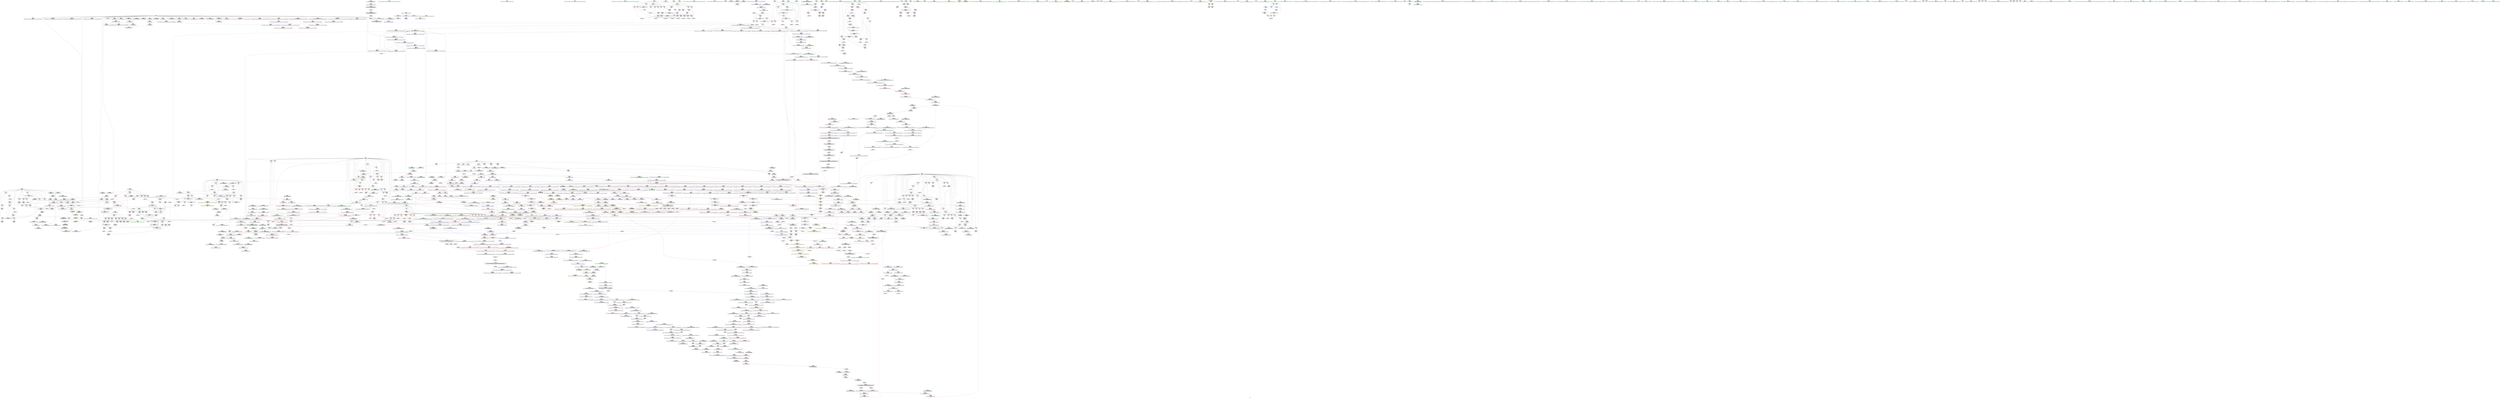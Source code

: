 digraph "SVFG" {
	label="SVFG";

	Node0x55c4dc84ad00 [shape=record,color=grey,label="{NodeID: 0\nNullPtr|{|<s29>100}}"];
	Node0x55c4dc84ad00 -> Node0x55c4dc89d350[style=solid];
	Node0x55c4dc84ad00 -> Node0x55c4dc89d450[style=solid];
	Node0x55c4dc84ad00 -> Node0x55c4dc89d520[style=solid];
	Node0x55c4dc84ad00 -> Node0x55c4dc89d5f0[style=solid];
	Node0x55c4dc84ad00 -> Node0x55c4dc89d6c0[style=solid];
	Node0x55c4dc84ad00 -> Node0x55c4dc89d790[style=solid];
	Node0x55c4dc84ad00 -> Node0x55c4dc89d860[style=solid];
	Node0x55c4dc84ad00 -> Node0x55c4dc89d930[style=solid];
	Node0x55c4dc84ad00 -> Node0x55c4dc89da00[style=solid];
	Node0x55c4dc84ad00 -> Node0x55c4dc89dad0[style=solid];
	Node0x55c4dc84ad00 -> Node0x55c4dc89dba0[style=solid];
	Node0x55c4dc84ad00 -> Node0x55c4dc89dc70[style=solid];
	Node0x55c4dc84ad00 -> Node0x55c4dc89dd40[style=solid];
	Node0x55c4dc84ad00 -> Node0x55c4dc89de10[style=solid];
	Node0x55c4dc84ad00 -> Node0x55c4dc89dee0[style=solid];
	Node0x55c4dc84ad00 -> Node0x55c4dc89dfb0[style=solid];
	Node0x55c4dc84ad00 -> Node0x55c4dc89e080[style=solid];
	Node0x55c4dc84ad00 -> Node0x55c4dc89e150[style=solid];
	Node0x55c4dc84ad00 -> Node0x55c4dc89e220[style=solid];
	Node0x55c4dc84ad00 -> Node0x55c4dc89e2f0[style=solid];
	Node0x55c4dc84ad00 -> Node0x55c4dc89e3c0[style=solid];
	Node0x55c4dc84ad00 -> Node0x55c4dc8ce530[style=solid];
	Node0x55c4dc84ad00 -> Node0x55c4dc8d2800[style=solid];
	Node0x55c4dc84ad00 -> Node0x55c4dc8d28d0[style=solid];
	Node0x55c4dc84ad00 -> Node0x55c4dc8d29a0[style=solid];
	Node0x55c4dc84ad00 -> Node0x55c4dc8d4a20[style=solid];
	Node0x55c4dc84ad00 -> Node0x55c4dc8fa730[style=solid];
	Node0x55c4dc84ad00 -> Node0x55c4dc901960[style=solid];
	Node0x55c4dc84ad00 -> Node0x55c4dc904360[style=solid];
	Node0x55c4dc84ad00:s29 -> Node0x55c4dc9f3fa0[style=solid,color=red];
	Node0x55c4dc8a3360 [shape=record,color=red,label="{NodeID: 775\n209\<--208\n\<--arrayidx6\n_Z3recii\n}"];
	Node0x55c4dc8a3360 -> Node0x55c4dc902fe0[style=solid];
	Node0x55c4dc899d80 [shape=record,color=black,label="{NodeID: 443\n1883\<--1867\n\<--__first\n_ZSt4copyISt13move_iteratorIPiES1_ET0_T_S4_S3_\n}"];
	Node0x55c4dc899d80 -> Node0x55c4dc8b3a30[style=solid];
	Node0x55c4dc8d9680 [shape=record,color=blue,label="{NodeID: 1218\n2046\<--2044\nthis.addr\<--this\n_ZN9__gnu_cxx13new_allocatorIiE7destroyIiEEvPT_\n}"];
	Node0x55c4dc8d9680 -> Node0x55c4dc8cd010[style=dashed];
	Node0x55c4dc88dae0 [shape=record,color=green,label="{NodeID: 111\n985\<--986\n_ZNSt12_Vector_baseIiSaIiEE13_M_deallocateEPim\<--_ZNSt12_Vector_baseIiSaIiEE13_M_deallocateEPim_field_insensitive\n}"];
	Node0x55c4dc8a8d90 [shape=record,color=red,label="{NodeID: 886\n1263\<--1262\n\<--_M_finish\n_ZNSt6vectorIiSaIiEE17_M_realloc_insertIJRKiEEEvN9__gnu_cxx17__normal_iteratorIPiS1_EEDpOT_\n|{<s0>66}}"];
	Node0x55c4dc8a8d90:s0 -> Node0x55c4dc9f2b70[style=solid,color=red];
	Node0x55c4dc8fa730 [shape=record,color=black,label="{NodeID: 1661\n1528 = PHI(1523, 3, )\n}"];
	Node0x55c4dc8fa730 -> Node0x55c4dc898380[style=solid];
	Node0x55c4dc8af860 [shape=record,color=purple,label="{NodeID: 554\n972\<--970\n_M_start\<--this1\n_ZNSt12_Vector_baseIiSaIiEED2Ev\n}"];
	Node0x55c4dc8af860 -> Node0x55c4dc8a64f0[style=solid];
	Node0x55c4dc892330 [shape=record,color=green,label="{NodeID: 222\n1758\<--1759\nllvm.memcpy.p0i8.p0i8.i64\<--llvm.memcpy.p0i8.p0i8.i64_field_insensitive\n}"];
	Node0x55c4dc8ce230 [shape=record,color=blue,label="{NodeID: 997\n41\<--5\nres\<--\nGlob }"];
	Node0x55c4dc8ce230 -> Node0x55c4dc95b410[style=dashed];
	Node0x55c4dc9059e0 [shape=record,color=grey,label="{NodeID: 1772\n323 = cmp(318, 322, )\n}"];
	Node0x55c4dc8b5290 [shape=record,color=red,label="{NodeID: 665\n485\<--11\n\<--m\nmain\n}"];
	Node0x55c4dc8b5290 -> Node0x55c4dc9020e0[style=solid];
	Node0x55c4dc9f7c60 [shape=record,color=black,label="{NodeID: 2547\n2044 = PHI(1589, )\n0th arg _ZN9__gnu_cxx13new_allocatorIiE7destroyIiEEvPT_ }"];
	Node0x55c4dc9f7c60 -> Node0x55c4dc8d9680[style=solid];
	Node0x55c4dc8a0440 [shape=record,color=black,label="{NodeID: 333\n534\<--533\nidxprom39\<--\nmain\n}"];
	Node0x55c4dc8d3d20 [shape=record,color=blue,label="{NodeID: 1108\n1110\<--1109\nthis.addr\<--this\n_ZNSaIiED2Ev\n}"];
	Node0x55c4dc8d3d20 -> Node0x55c4dc8a7120[style=dashed];
	Node0x55c4dc6b07f0 [shape=record,color=green,label="{NodeID: 1\n5\<--1\n\<--dummyObj\nCan only get source location for instruction, argument, global var or function.|{<s0>25}}"];
	Node0x55c4dc6b07f0:s0 -> Node0x55c4dc9f6110[style=solid,color=red];
	Node0x55c4dc8a3430 [shape=record,color=red,label="{NodeID: 776\n249\<--248\n\<--arrayidx23\n_Z3recii\n}"];
	Node0x55c4dc8a3430 -> Node0x55c4dc8fffe0[style=solid];
	Node0x55c4dc899e50 [shape=record,color=black,label="{NodeID: 444\n1891\<--1869\n\<--__last\n_ZSt4copyISt13move_iteratorIPiES1_ET0_T_S4_S3_\n}"];
	Node0x55c4dc899e50 -> Node0x55c4dc8b3bd0[style=solid];
	Node0x55c4dc8d9750 [shape=record,color=blue,label="{NodeID: 1219\n2048\<--2045\n__p.addr\<--__p\n_ZN9__gnu_cxx13new_allocatorIiE7destroyIiEEvPT_\n}"];
	Node0x55c4dc88dbe0 [shape=record,color=green,label="{NodeID: 112\n989\<--990\n_ZNSt12_Vector_baseIiSaIiEE12_Vector_implD2Ev\<--_ZNSt12_Vector_baseIiSaIiEE12_Vector_implD2Ev_field_insensitive\n}"];
	Node0x55c4dc9716f0 [shape=record,color=yellow,style=double,label="{NodeID: 1994\n42V_1 = ENCHI(MR_42V_0)\npts\{450000 \}\nFun[_ZNSt6vectorIiSaIiEEixEm]}"];
	Node0x55c4dc9716f0 -> Node0x55c4dc8a3d20[style=dashed];
	Node0x55c4dc8a8e60 [shape=record,color=red,label="{NodeID: 887\n1316\<--1315\n\<--_M_start26\n_ZNSt6vectorIiSaIiEE17_M_realloc_insertIJRKiEEEvN9__gnu_cxx17__normal_iteratorIPiS1_EEDpOT_\n|{<s0>75}}"];
	Node0x55c4dc8a8e60:s0 -> Node0x55c4dc9f5ae0[style=solid,color=red];
	Node0x55c4dc8fa880 [shape=record,color=black,label="{NodeID: 1662\n77 = PHI(75, 78, )\n|{|<s1>1}}"];
	Node0x55c4dc8fa880 -> Node0x55c4dc8ade60[style=solid];
	Node0x55c4dc8fa880:s1 -> Node0x55c4dca010a0[style=solid,color=red];
	Node0x55c4dc8af930 [shape=record,color=purple,label="{NodeID: 555\n974\<--970\n_M_impl2\<--this1\n_ZNSt12_Vector_baseIiSaIiEED2Ev\n}"];
	Node0x55c4dc892430 [shape=record,color=green,label="{NodeID: 223\n1769\<--1770\n_ZSt18uninitialized_copyISt13move_iteratorIPiES1_ET0_T_S4_S3_\<--_ZSt18uninitialized_copyISt13move_iteratorIPiES1_ET0_T_S4_S3__field_insensitive\n}"];
	Node0x55c4dc8ce330 [shape=record,color=blue,label="{NodeID: 998\n2058\<--68\nllvm.global_ctors_0\<--\nGlob }"];
	Node0x55c4dc905b60 [shape=record,color=grey,label="{NodeID: 1773\n694 = cmp(692, 693, )\n}"];
	Node0x55c4dc8b5360 [shape=record,color=red,label="{NodeID: 666\n628\<--11\n\<--m\nmain\n}"];
	Node0x55c4dc8b5360 -> Node0x55c4dc901f60[style=solid];
	Node0x55c4dc9f7d70 [shape=record,color=black,label="{NodeID: 2548\n2045 = PHI(1590, )\n1st arg _ZN9__gnu_cxx13new_allocatorIiE7destroyIiEEvPT_ }"];
	Node0x55c4dc9f7d70 -> Node0x55c4dc8d9750[style=solid];
	Node0x55c4dc8a0510 [shape=record,color=black,label="{NodeID: 334\n538\<--537\nidxprom41\<--\nmain\n}"];
	Node0x55c4dc8d3df0 [shape=record,color=blue,label="{NodeID: 1109\n1121\<--1120\nthis.addr\<--this\n_ZN9__gnu_cxx13new_allocatorIiED2Ev\n}"];
	Node0x55c4dc8d3df0 -> Node0x55c4dc8a71f0[style=dashed];
	Node0x55c4dc859180 [shape=record,color=green,label="{NodeID: 2\n46\<--1\n__dso_handle\<--dummyObj\nGlob }"];
	Node0x55c4dc8a3500 [shape=record,color=red,label="{NodeID: 777\n294\<--291\n\<--call46\n_Z3recii\n}"];
	Node0x55c4dc8a3500 -> Node0x55c4dc89f190[style=solid];
	Node0x55c4dc899f20 [shape=record,color=black,label="{NodeID: 445\n1882\<--1873\n\<--agg.tmp\n_ZSt4copyISt13move_iteratorIPiES1_ET0_T_S4_S3_\n}"];
	Node0x55c4dc899f20 -> Node0x55c4dc8b3960[style=solid];
	Node0x55c4dc88dce0 [shape=record,color=green,label="{NodeID: 113\n1006\<--1007\n__first.addr\<--__first.addr_field_insensitive\n_ZSt8_DestroyIPiEvT_S1_\n}"];
	Node0x55c4dc88dce0 -> Node0x55c4dc8a6760[style=solid];
	Node0x55c4dc88dce0 -> Node0x55c4dc8d31c0[style=solid];
	Node0x55c4dc8a8f30 [shape=record,color=red,label="{NodeID: 888\n1320\<--1319\n\<--_M_finish28\n_ZNSt6vectorIiSaIiEE17_M_realloc_insertIJRKiEEEvN9__gnu_cxx17__normal_iteratorIPiS1_EEDpOT_\n|{<s0>75}}"];
	Node0x55c4dc8a8f30:s0 -> Node0x55c4dc9f5d10[style=solid,color=red];
	Node0x55c4dc8fae20 [shape=record,color=black,label="{NodeID: 1663\n1469 = PHI(1465, 1467, )\n}"];
	Node0x55c4dc8fae20 -> Node0x55c4dc897dd0[style=solid];
	Node0x55c4dc8afa00 [shape=record,color=purple,label="{NodeID: 556\n975\<--970\n_M_end_of_storage\<--this1\n_ZNSt12_Vector_baseIiSaIiEED2Ev\n}"];
	Node0x55c4dc8afa00 -> Node0x55c4dc8a65c0[style=solid];
	Node0x55c4dc892530 [shape=record,color=green,label="{NodeID: 224\n1774\<--1775\nretval\<--retval_field_insensitive\n_ZSt32__make_move_if_noexcept_iteratorIiSt13move_iteratorIPiEET0_PT_\n|{|<s1>107}}"];
	Node0x55c4dc892530 -> Node0x55c4dc8b2850[style=solid];
	Node0x55c4dc892530:s1 -> Node0x55c4dc9f7270[style=solid,color=red];
	Node0x55c4dc8ce430 [shape=record,color=blue,label="{NodeID: 999\n2059\<--69\nllvm.global_ctors_1\<--_GLOBAL__sub_I_Ra16bit_2_0.cpp\nGlob }"];
	Node0x55c4dc943f10 [shape=record,color=black,label="{NodeID: 1774\nMR_362V_3 = PHI(MR_362V_4, MR_362V_2, )\npts\{1617 \}\n}"];
	Node0x55c4dc943f10 -> Node0x55c4dc8aad40[style=dashed];
	Node0x55c4dc8b5430 [shape=record,color=red,label="{NodeID: 667\n445\<--13\n\<--i\nmain\n}"];
	Node0x55c4dc8b5430 -> Node0x55c4dc9032e0[style=solid];
	Node0x55c4dc9f7e80 [shape=record,color=black,label="{NodeID: 2549\n1659 = PHI(1644, 1710, )\n0th arg _ZNK9__gnu_cxx13new_allocatorIiE8max_sizeEv }"];
	Node0x55c4dc9f7e80 -> Node0x55c4dc8d6d10[style=solid];
	Node0x55c4dc8a05e0 [shape=record,color=black,label="{NodeID: 335\n560\<--559\nidxprom52\<--\nmain\n}"];
	Node0x55c4dc8d3ec0 [shape=record,color=blue,label="{NodeID: 1110\n1129\<--1127\nthis.addr\<--this\n_ZNSt6vectorIiSaIiEE15_M_erase_at_endEPi\n}"];
	Node0x55c4dc8d3ec0 -> Node0x55c4dc8a72c0[style=dashed];
	Node0x55c4dc889bd0 [shape=record,color=green,label="{NodeID: 3\n47\<--1\n.str\<--dummyObj\nGlob }"];
	Node0x55c4dc8a35d0 [shape=record,color=red,label="{NodeID: 778\n300\<--299\n\<--arrayidx50\n_Z3recii\n}"];
	Node0x55c4dc8a35d0 -> Node0x55c4dc900be0[style=solid];
	Node0x55c4dc899ff0 [shape=record,color=black,label="{NodeID: 446\n1890\<--1875\n\<--agg.tmp3\n_ZSt4copyISt13move_iteratorIPiES1_ET0_T_S4_S3_\n}"];
	Node0x55c4dc899ff0 -> Node0x55c4dc8b3b00[style=solid];
	Node0x55c4dc8929e0 [shape=record,color=green,label="{NodeID: 114\n1008\<--1009\n__last.addr\<--__last.addr_field_insensitive\n_ZSt8_DestroyIPiEvT_S1_\n}"];
	Node0x55c4dc8929e0 -> Node0x55c4dc8a6830[style=solid];
	Node0x55c4dc8929e0 -> Node0x55c4dc8d3290[style=solid];
	Node0x55c4dc8a9000 [shape=record,color=red,label="{NodeID: 889\n1328\<--1327\n\<--_M_start31\n_ZNSt6vectorIiSaIiEE17_M_realloc_insertIJRKiEEEvN9__gnu_cxx17__normal_iteratorIPiS1_EEDpOT_\n|{<s0>76}}"];
	Node0x55c4dc8a9000:s0 -> Node0x55c4dc9f1bc0[style=solid,color=red];
	Node0x55c4dc8fb3c0 [shape=record,color=black,label="{NodeID: 1664\n117 = PHI(115, 118, )\n}"];
	Node0x55c4dc8fb3c0 -> Node0x55c4dc8adf30[style=solid];
	Node0x55c4dc8afad0 [shape=record,color=purple,label="{NodeID: 557\n977\<--970\n_M_impl3\<--this1\n_ZNSt12_Vector_baseIiSaIiEED2Ev\n}"];
	Node0x55c4dc892600 [shape=record,color=green,label="{NodeID: 225\n1776\<--1777\n__i.addr\<--__i.addr_field_insensitive\n_ZSt32__make_move_if_noexcept_iteratorIiSt13move_iteratorIPiEET0_PT_\n}"];
	Node0x55c4dc892600 -> Node0x55c4dc8cb6e0[style=solid];
	Node0x55c4dc892600 -> Node0x55c4dc8d7940[style=solid];
	Node0x55c4dc8ce530 [shape=record,color=blue, style = dotted,label="{NodeID: 1000\n2060\<--3\nllvm.global_ctors_2\<--dummyVal\nGlob }"];
	Node0x55c4dc8b5500 [shape=record,color=red,label="{NodeID: 668\n449\<--13\n\<--i\nmain\n}"];
	Node0x55c4dc8b5500 -> Node0x55c4dc8a0030[style=solid];
	Node0x55c4dc9f7fd0 [shape=record,color=black,label="{NodeID: 2550\n1418 = PHI(1206, )\n0th arg _ZNKSt6vectorIiSaIiEE12_M_check_lenEmPKc }"];
	Node0x55c4dc9f7fd0 -> Node0x55c4dc8d57f0[style=solid];
	Node0x55c4dc8a06b0 [shape=record,color=black,label="{NodeID: 336\n568\<--567\nidxprom55\<--add\nmain\n}"];
	Node0x55c4dc8d3f90 [shape=record,color=blue,label="{NodeID: 1111\n1131\<--1128\n__pos.addr\<--__pos\n_ZNSt6vectorIiSaIiEE15_M_erase_at_endEPi\n}"];
	Node0x55c4dc8d3f90 -> Node0x55c4dc8a7390[style=dashed];
	Node0x55c4dc8d3f90 -> Node0x55c4dc8a7460[style=dashed];
	Node0x55c4dc889f10 [shape=record,color=green,label="{NodeID: 4\n49\<--1\n.str.1\<--dummyObj\nGlob }"];
	Node0x55c4dc8a36a0 [shape=record,color=red,label="{NodeID: 779\n313\<--310\n\<--call56\n_Z3recii\n|{<s0>14}}"];
	Node0x55c4dc8a36a0:s0 -> Node0x55c4dc9f6260[style=solid,color=red];
	Node0x55c4dc89a0c0 [shape=record,color=black,label="{NodeID: 447\n1863\<--1897\n_ZSt4copyISt13move_iteratorIPiES1_ET0_T_S4_S3__ret\<--call6\n_ZSt4copyISt13move_iteratorIPiES1_ET0_T_S4_S3_\n|{<s0>113}}"];
	Node0x55c4dc89a0c0:s0 -> Node0x55c4dc9ff670[style=solid,color=blue];
	Node0x55c4dc892ab0 [shape=record,color=green,label="{NodeID: 115\n1015\<--1016\n_ZNSt12_Destroy_auxILb1EE9__destroyIPiEEvT_S3_\<--_ZNSt12_Destroy_auxILb1EE9__destroyIPiEEvT_S3__field_insensitive\n}"];
	Node0x55c4dc8a90d0 [shape=record,color=red,label="{NodeID: 890\n1332\<--1331\n\<--_M_end_of_storage\n_ZNSt6vectorIiSaIiEE17_M_realloc_insertIJRKiEEEvN9__gnu_cxx17__normal_iteratorIPiS1_EEDpOT_\n}"];
	Node0x55c4dc8a90d0 -> Node0x55c4dc897820[style=solid];
	Node0x55c4dc8fb960 [shape=record,color=grey,label="{NodeID: 1665\n1339 = Binary(1337, 1338, )\n}"];
	Node0x55c4dc8fb960 -> Node0x55c4dc8fbae0[style=solid];
	Node0x55c4dc8afba0 [shape=record,color=purple,label="{NodeID: 558\n978\<--970\n_M_start4\<--this1\n_ZNSt12_Vector_baseIiSaIiEED2Ev\n}"];
	Node0x55c4dc8afba0 -> Node0x55c4dc8a6690[style=solid];
	Node0x55c4dc8926d0 [shape=record,color=green,label="{NodeID: 226\n1781\<--1782\n_ZNSt13move_iteratorIPiEC2ES0_\<--_ZNSt13move_iteratorIPiEC2ES0__field_insensitive\n}"];
	Node0x55c4dc8ce630 [shape=record,color=blue,label="{NodeID: 1001\n94\<--93\nthis.addr\<--this\n_ZNSt6vectorIiSaIiEEC2Ev\n}"];
	Node0x55c4dc8ce630 -> Node0x55c4dc8b8b70[style=dashed];
	Node0x55c4dc8b55d0 [shape=record,color=red,label="{NodeID: 669\n456\<--13\n\<--i\nmain\n}"];
	Node0x55c4dc8b55d0 -> Node0x55c4dc8fd8e0[style=solid];
	Node0x55c4dc9f80e0 [shape=record,color=black,label="{NodeID: 2551\n1419 = PHI(1209, )\n1st arg _ZNKSt6vectorIiSaIiEE12_M_check_lenEmPKc }"];
	Node0x55c4dc9f80e0 -> Node0x55c4dc8d58c0[style=solid];
	Node0x55c4dc8a0780 [shape=record,color=black,label="{NodeID: 337\n578\<--577\nidxprom60\<--\nmain\n}"];
	Node0x55c4dc8d4060 [shape=record,color=blue,label="{NodeID: 1112\n1147\<--1144\n_M_finish3\<--\n_ZNSt6vectorIiSaIiEE15_M_erase_at_endEPi\n|{<s0>30}}"];
	Node0x55c4dc8d4060:s0 -> Node0x55c4dc98e270[style=dashed,color=blue];
	Node0x55c4dc889fd0 [shape=record,color=green,label="{NodeID: 5\n51\<--1\nstdin\<--dummyObj\nGlob }"];
	Node0x55c4dc8a3770 [shape=record,color=red,label="{NodeID: 780\n331\<--330\n\<--call67\n_Z3recii\n}"];
	Node0x55c4dc8a3770 -> Node0x55c4dc89f670[style=solid];
	Node0x55c4dc89a190 [shape=record,color=black,label="{NodeID: 448\n1901\<--1922\n_ZSt14__copy_move_a2ILb1EPiS0_ET1_T0_S2_S1__ret\<--call3\n_ZSt14__copy_move_a2ILb1EPiS0_ET1_T0_S2_S1_\n|{<s0>118}}"];
	Node0x55c4dc89a190:s0 -> Node0x55c4dc9ffac0[style=solid,color=blue];
	Node0x55c4dc892b80 [shape=record,color=green,label="{NodeID: 116\n1021\<--1022\n.addr\<--.addr_field_insensitive\n_ZNSt12_Destroy_auxILb1EE9__destroyIPiEEvT_S3_\n}"];
	Node0x55c4dc892b80 -> Node0x55c4dc8d3360[style=solid];
	Node0x55c4dc8a91a0 [shape=record,color=red,label="{NodeID: 891\n1336\<--1335\n\<--_M_start34\n_ZNSt6vectorIiSaIiEE17_M_realloc_insertIJRKiEEEvN9__gnu_cxx17__normal_iteratorIPiS1_EEDpOT_\n}"];
	Node0x55c4dc8a91a0 -> Node0x55c4dc8978f0[style=solid];
	Node0x55c4dc8fbae0 [shape=record,color=grey,label="{NodeID: 1666\n1340 = Binary(1339, 370, )\n|{<s0>76}}"];
	Node0x55c4dc8fbae0:s0 -> Node0x55c4dc9f1d80[style=solid,color=red];
	Node0x55c4dc8afc70 [shape=record,color=purple,label="{NodeID: 559\n987\<--970\n_M_impl5\<--this1\n_ZNSt12_Vector_baseIiSaIiEED2Ev\n|{<s0>41}}"];
	Node0x55c4dc8afc70:s0 -> Node0x55c4dca01530[style=solid,color=red];
	Node0x55c4dc8927d0 [shape=record,color=green,label="{NodeID: 227\n1790\<--1791\n__first\<--__first_field_insensitive\n_ZSt18uninitialized_copyISt13move_iteratorIPiES1_ET0_T_S4_S3_\n}"];
	Node0x55c4dc8927d0 -> Node0x55c4dc899560[style=solid];
	Node0x55c4dc8927d0 -> Node0x55c4dc8b2920[style=solid];
	Node0x55c4dc978cb0 [shape=record,color=yellow,style=double,label="{NodeID: 2109\n301V_1 = ENCHI(MR_301V_0)\npts\{450000 450001 \}\nFun[_ZNKSt6vectorIiSaIiEE12_M_check_lenEmPKc]|{<s0>81|<s1>81|<s2>83|<s3>83|<s4>84|<s5>84|<s6>86|<s7>86}}"];
	Node0x55c4dc978cb0:s0 -> Node0x55c4dc973040[style=dashed,color=red];
	Node0x55c4dc978cb0:s1 -> Node0x55c4dc973230[style=dashed,color=red];
	Node0x55c4dc978cb0:s2 -> Node0x55c4dc973040[style=dashed,color=red];
	Node0x55c4dc978cb0:s3 -> Node0x55c4dc973230[style=dashed,color=red];
	Node0x55c4dc978cb0:s4 -> Node0x55c4dc973040[style=dashed,color=red];
	Node0x55c4dc978cb0:s5 -> Node0x55c4dc973230[style=dashed,color=red];
	Node0x55c4dc978cb0:s6 -> Node0x55c4dc973040[style=dashed,color=red];
	Node0x55c4dc978cb0:s7 -> Node0x55c4dc973230[style=dashed,color=red];
	Node0x55c4dc8ce700 [shape=record,color=blue,label="{NodeID: 1002\n111\<--110\n.addr\<--\n__cxx_global_array_dtor\n}"];
	Node0x55c4dc8b56a0 [shape=record,color=red,label="{NodeID: 670\n462\<--13\n\<--i\nmain\n}"];
	Node0x55c4dc8b56a0 -> Node0x55c4dc9041e0[style=solid];
	Node0x55c4dc9f81f0 [shape=record,color=black,label="{NodeID: 2552\n1420 = PHI(1207, )\n2nd arg _ZNKSt6vectorIiSaIiEE12_M_check_lenEmPKc }"];
	Node0x55c4dc9f81f0 -> Node0x55c4dc8d5990[style=solid];
	Node0x55c4dc8a0850 [shape=record,color=black,label="{NodeID: 338\n585\<--584\nidxprom64\<--add63\nmain\n}"];
	Node0x55c4dc8d4130 [shape=record,color=blue,label="{NodeID: 1113\n1158\<--1155\n__a.addr\<--__a\n_ZNSt16allocator_traitsISaIiEE9constructIiJRKiEEEvRS0_PT_DpOT0_\n}"];
	Node0x55c4dc8d4130 -> Node0x55c4dc8a7600[style=dashed];
	Node0x55c4dc88a090 [shape=record,color=green,label="{NodeID: 6\n52\<--1\n.str.2\<--dummyObj\nGlob }"];
	Node0x55c4dc196ac0 [shape=record,color=yellow,style=double,label="{NodeID: 1888\n31V_1 = ENCHI(MR_31V_0)\npts\{1722 \}\nFun[_ZNSt20__uninitialized_copyILb1EE13__uninit_copyISt13move_iteratorIPiES3_EET0_T_S6_S5_]|{<s0>113}}"];
	Node0x55c4dc196ac0:s0 -> Node0x55c4dc96c1a0[style=dashed,color=red];
	Node0x55c4dc8a3840 [shape=record,color=red,label="{NodeID: 781\n337\<--336\n\<--arrayidx71\n_Z3recii\n}"];
	Node0x55c4dc8a3840 -> Node0x55c4dc8fda60[style=solid];
	Node0x55c4dc89a260 [shape=record,color=black,label="{NodeID: 449\n1926\<--1935\n_ZSt12__miter_baseIPiEDTcl12__miter_basecldtfp_4baseEEESt13move_iteratorIT_E_ret\<--call1\n_ZSt12__miter_baseIPiEDTcl12__miter_basecldtfp_4baseEEESt13move_iteratorIT_E\n|{<s0>115|<s1>117}}"];
	Node0x55c4dc89a260:s0 -> Node0x55c4dc9ff7b0[style=solid,color=blue];
	Node0x55c4dc89a260:s1 -> Node0x55c4dc9ff980[style=solid,color=blue];
	Node0x55c4dc892c50 [shape=record,color=green,label="{NodeID: 117\n1023\<--1024\n.addr1\<--.addr1_field_insensitive\n_ZNSt12_Destroy_auxILb1EE9__destroyIPiEEvT_S3_\n}"];
	Node0x55c4dc892c50 -> Node0x55c4dc8d3430[style=solid];
	Node0x55c4dc8a9270 [shape=record,color=red,label="{NodeID: 892\n1378\<--1375\nthis1\<--this.addr\n_ZNSt6vectorIiSaIiEE3endEv\n}"];
	Node0x55c4dc8a9270 -> Node0x55c4dc8979c0[style=solid];
	Node0x55c4dc8fbc60 [shape=record,color=grey,label="{NodeID: 1667\n530 = Binary(529, 191, )\n}"];
	Node0x55c4dc8fbc60 -> Node0x55c4dc8d0d30[style=solid];
	Node0x55c4dc8afd40 [shape=record,color=purple,label="{NodeID: 560\n997\<--970\n_M_impl6\<--this1\n_ZNSt12_Vector_baseIiSaIiEED2Ev\n|{<s0>42}}"];
	Node0x55c4dc8afd40:s0 -> Node0x55c4dca01530[style=solid,color=red];
	Node0x55c4dc8928a0 [shape=record,color=green,label="{NodeID: 228\n1792\<--1793\n__last\<--__last_field_insensitive\n_ZSt18uninitialized_copyISt13move_iteratorIPiES1_ET0_T_S4_S3_\n}"];
	Node0x55c4dc8928a0 -> Node0x55c4dc899630[style=solid];
	Node0x55c4dc8928a0 -> Node0x55c4dc8b29f0[style=solid];
	Node0x55c4dc8ce7d0 [shape=record,color=blue,label="{NodeID: 1003\n128\<--127\nthis.addr\<--this\n_ZNSt6vectorIiSaIiEED2Ev\n}"];
	Node0x55c4dc8ce7d0 -> Node0x55c4dc8b8c40[style=dashed];
	Node0x55c4dc8b5770 [shape=record,color=red,label="{NodeID: 671\n466\<--13\n\<--i\nmain\n}"];
	Node0x55c4dc8b5770 -> Node0x55c4dc8a0100[style=solid];
	Node0x55c4dc9f8300 [shape=record,color=black,label="{NodeID: 2553\n110 = PHI()\n0th arg __cxx_global_array_dtor }"];
	Node0x55c4dc9f8300 -> Node0x55c4dc8ce700[style=solid];
	Node0x55c4dc8a0920 [shape=record,color=black,label="{NodeID: 339\n603\<--602\nidxprom74\<--sub73\nmain\n}"];
	Node0x55c4dc8d4200 [shape=record,color=blue,label="{NodeID: 1114\n1160\<--1156\n__p.addr\<--__p\n_ZNSt16allocator_traitsISaIiEE9constructIiJRKiEEEvRS0_PT_DpOT0_\n}"];
	Node0x55c4dc8d4200 -> Node0x55c4dc8a76d0[style=dashed];
	Node0x55c4dc88a4f0 [shape=record,color=green,label="{NodeID: 7\n54\<--1\n.str.3\<--dummyObj\nGlob }"];
	Node0x55c4dc8a3910 [shape=record,color=red,label="{NodeID: 782\n357\<--354\nthis1\<--this.addr\n_ZNKSt6vectorIiSaIiEE4sizeEv\n}"];
	Node0x55c4dc8a3910 -> Node0x55c4dc89f810[style=solid];
	Node0x55c4dc8a3910 -> Node0x55c4dc89f8e0[style=solid];
	Node0x55c4dc89a330 [shape=record,color=black,label="{NodeID: 450\n1939\<--1958\n_ZSt13__copy_move_aILb1EPiS0_ET1_T0_S2_S1__ret\<--call\n_ZSt13__copy_move_aILb1EPiS0_ET1_T0_S2_S1_\n|{<s0>122}}"];
	Node0x55c4dc89a330:s0 -> Node0x55c4dc9fffc0[style=solid,color=blue];
	Node0x55c4dc892d20 [shape=record,color=green,label="{NodeID: 118\n1032\<--1033\nthis.addr\<--this.addr_field_insensitive\n_ZNSt12_Vector_baseIiSaIiEE13_M_deallocateEPim\n}"];
	Node0x55c4dc892d20 -> Node0x55c4dc8a6900[style=solid];
	Node0x55c4dc892d20 -> Node0x55c4dc8d3500[style=solid];
	Node0x55c4dc971c90 [shape=record,color=yellow,style=double,label="{NodeID: 2000\n31V_1 = ENCHI(MR_31V_0)\npts\{1722 \}\nFun[_ZSt34__uninitialized_move_if_noexcept_aIPiS0_SaIiEET0_T_S3_S2_RT1_]|{<s0>95}}"];
	Node0x55c4dc971c90:s0 -> Node0x55c4dc946050[style=dashed,color=red];
	Node0x55c4dc8a9340 [shape=record,color=red,label="{NodeID: 893\n1386\<--1385\n\<--coerce.dive\n_ZNSt6vectorIiSaIiEE3endEv\n}"];
	Node0x55c4dc8a9340 -> Node0x55c4dc897a90[style=solid];
	Node0x55c4dc8fbde0 [shape=record,color=grey,label="{NodeID: 1668\n526 = Binary(523, 525, )\n}"];
	Node0x55c4dc8fbde0 -> Node0x55c4dc901660[style=solid];
	Node0x55c4dc8afe10 [shape=record,color=purple,label="{NodeID: 561\n1045\<--1041\n_M_impl\<--this1\n_ZNSt12_Vector_baseIiSaIiEE13_M_deallocateEPim\n}"];
	Node0x55c4dc8afe10 -> Node0x55c4dc8a1fe0[style=solid];
	Node0x55c4dc89adb0 [shape=record,color=green,label="{NodeID: 229\n1794\<--1795\n__result.addr\<--__result.addr_field_insensitive\n_ZSt18uninitialized_copyISt13move_iteratorIPiES1_ET0_T_S4_S3_\n}"];
	Node0x55c4dc89adb0 -> Node0x55c4dc8cb880[style=solid];
	Node0x55c4dc89adb0 -> Node0x55c4dc8d7bb0[style=solid];
	Node0x55c4dc978e70 [shape=record,color=yellow,style=double,label="{NodeID: 2111\n33V_1 = ENCHI(MR_33V_0)\npts\{112 \}\nFun[__cxx_global_array_dtor]}"];
	Node0x55c4dc978e70 -> Node0x55c4dc8ce700[style=dashed];
	Node0x55c4dc8ce8a0 [shape=record,color=blue,label="{NodeID: 1004\n130\<--157\nexn.slot\<--\n_ZNSt6vectorIiSaIiEED2Ev\n}"];
	Node0x55c4dc8ce8a0 -> Node0x55c4dc8b8d10[style=dashed];
	Node0x55c4dc945400 [shape=record,color=black,label="{NodeID: 1779\nMR_4V_2 = PHI(MR_4V_3, MR_4V_1, )\npts\{450000 450001 450002 \}\n|{<s0>1}}"];
	Node0x55c4dc945400:s0 -> Node0x55c4dc96a560[style=dashed,color=red];
	Node0x55c4dc8b5840 [shape=record,color=red,label="{NodeID: 672\n471\<--13\n\<--i\nmain\n}"];
	Node0x55c4dc8b5840 -> Node0x55c4dc8a01d0[style=solid];
	Node0x55c4dc9f83d0 [shape=record,color=black,label="{NodeID: 2554\n1004 = PHI(946, )\n0th arg _ZSt8_DestroyIPiEvT_S1_ }"];
	Node0x55c4dc9f83d0 -> Node0x55c4dc8d31c0[style=solid];
	Node0x55c4dc8a09f0 [shape=record,color=black,label="{NodeID: 340\n616\<--615\nidxprom80\<--sub79\nmain\n}"];
	Node0x55c4dc8d42d0 [shape=record,color=blue,label="{NodeID: 1115\n1162\<--1157\n__args.addr\<--__args\n_ZNSt16allocator_traitsISaIiEE9constructIiJRKiEEEvRS0_PT_DpOT0_\n}"];
	Node0x55c4dc8d42d0 -> Node0x55c4dc8a77a0[style=dashed];
	Node0x55c4dc88a5b0 [shape=record,color=green,label="{NodeID: 8\n56\<--1\nstdout\<--dummyObj\nGlob }"];
	Node0x55c4dc8a39e0 [shape=record,color=red,label="{NodeID: 783\n361\<--360\n\<--_M_finish\n_ZNKSt6vectorIiSaIiEE4sizeEv\n}"];
	Node0x55c4dc8a39e0 -> Node0x55c4dc89f9b0[style=solid];
	Node0x55c4dc89a400 [shape=record,color=black,label="{NodeID: 451\n1962\<--1967\n_ZSt12__niter_baseIPiET_S1__ret\<--\n_ZSt12__niter_baseIPiET_S1_\n|{<s0>119|<s1>120|<s2>121}}"];
	Node0x55c4dc89a400:s0 -> Node0x55c4dc9ffbd0[style=solid,color=blue];
	Node0x55c4dc89a400:s1 -> Node0x55c4dc9ffd40[style=solid,color=blue];
	Node0x55c4dc89a400:s2 -> Node0x55c4dc9ffe80[style=solid,color=blue];
	Node0x55c4dc892df0 [shape=record,color=green,label="{NodeID: 119\n1034\<--1035\n__p.addr\<--__p.addr_field_insensitive\n_ZNSt12_Vector_baseIiSaIiEE13_M_deallocateEPim\n}"];
	Node0x55c4dc892df0 -> Node0x55c4dc8a69d0[style=solid];
	Node0x55c4dc892df0 -> Node0x55c4dc8a6aa0[style=solid];
	Node0x55c4dc892df0 -> Node0x55c4dc8d35d0[style=solid];
	Node0x55c4dc8a9410 [shape=record,color=red,label="{NodeID: 894\n1401\<--1392\nthis1\<--this.addr\n_ZN9__gnu_cxx13new_allocatorIiE9constructIiJRKiEEEvPT_DpOT0_\n}"];
	Node0x55c4dc8fbf60 [shape=record,color=grey,label="{NodeID: 1669\n525 = Binary(191, 524, )\n}"];
	Node0x55c4dc8fbf60 -> Node0x55c4dc8fbde0[style=solid];
	Node0x55c4dc8afee0 [shape=record,color=purple,label="{NodeID: 562\n1138\<--1137\n_M_impl\<--\n_ZNSt6vectorIiSaIiEE15_M_erase_at_endEPi\n}"];
	Node0x55c4dc98ede0 [shape=record,color=yellow,style=double,label="{NodeID: 2444\n31V_2 = CSCHI(MR_31V_1)\npts\{1722 \}\nCS[]|{<s0>63|<s1>66}}"];
	Node0x55c4dc98ede0:s0 -> Node0x55c4dc98f4a0[style=dashed,color=blue];
	Node0x55c4dc98ede0:s1 -> Node0x55c4dc98f600[style=dashed,color=blue];
	Node0x55c4dc89ae80 [shape=record,color=green,label="{NodeID: 230\n1796\<--1797\n__assignable\<--__assignable_field_insensitive\n_ZSt18uninitialized_copyISt13move_iteratorIPiES1_ET0_T_S4_S3_\n}"];
	Node0x55c4dc89ae80 -> Node0x55c4dc8d7c80[style=solid];
	Node0x55c4dc978f80 [shape=record,color=yellow,style=double,label="{NodeID: 2112\n4V_1 = ENCHI(MR_4V_0)\npts\{450000 450001 450002 \}\nFun[__cxx_global_array_dtor]|{<s0>5|<s1>5|<s2>5}}"];
	Node0x55c4dc978f80:s0 -> Node0x55c4dc977930[style=dashed,color=red];
	Node0x55c4dc978f80:s1 -> Node0x55c4dc977a10[style=dashed,color=red];
	Node0x55c4dc978f80:s2 -> Node0x55c4dc977af0[style=dashed,color=red];
	Node0x55c4dc8ce970 [shape=record,color=blue,label="{NodeID: 1005\n132\<--159\nehselector.slot\<--\n_ZNSt6vectorIiSaIiEED2Ev\n}"];
	Node0x55c4dc8b5910 [shape=record,color=red,label="{NodeID: 673\n478\<--13\n\<--i\nmain\n}"];
	Node0x55c4dc8b5910 -> Node0x55c4dc8fec60[style=solid];
	Node0x55c4dc9f84e0 [shape=record,color=black,label="{NodeID: 2555\n1005 = PHI(947, )\n1st arg _ZSt8_DestroyIPiEvT_S1_ }"];
	Node0x55c4dc9f84e0 -> Node0x55c4dc8d3290[style=solid];
	Node0x55c4dc8a0ac0 [shape=record,color=black,label="{NodeID: 341\n632\<--631\nidxprom88\<--\nmain\n}"];
	Node0x55c4dc8d43a0 [shape=record,color=blue,label="{NodeID: 1116\n1202\<--1180\ncoerce.dive\<--__position.coerce\n_ZNSt6vectorIiSaIiEE17_M_realloc_insertIJRKiEEEvN9__gnu_cxx17__normal_iteratorIPiS1_EEDpOT_\n|{|<s2>57}}"];
	Node0x55c4dc8d43a0 -> Node0x55c4dc8a8bf0[style=dashed];
	Node0x55c4dc8d43a0 -> Node0x55c4dc8a8cc0[style=dashed];
	Node0x55c4dc8d43a0:s2 -> Node0x55c4dc9693e0[style=dashed,color=red];
	Node0x55c4dc88a6b0 [shape=record,color=green,label="{NodeID: 9\n57\<--1\n.str.4\<--dummyObj\nGlob }"];
	Node0x55c4dc8a3ab0 [shape=record,color=red,label="{NodeID: 784\n365\<--364\n\<--_M_start\n_ZNKSt6vectorIiSaIiEE4sizeEv\n}"];
	Node0x55c4dc8a3ab0 -> Node0x55c4dc89fa80[style=solid];
	Node0x55c4dc89a4d0 [shape=record,color=black,label="{NodeID: 452\n1986\<--1984\nsub.ptr.lhs.cast\<--\n_ZNSt11__copy_moveILb1ELb1ESt26random_access_iterator_tagE8__copy_mIiEEPT_PKS3_S6_S4_\n}"];
	Node0x55c4dc89a4d0 -> Node0x55c4dc8fdbe0[style=solid];
	Node0x55c4dc892ec0 [shape=record,color=green,label="{NodeID: 120\n1036\<--1037\n__n.addr\<--__n.addr_field_insensitive\n_ZNSt12_Vector_baseIiSaIiEE13_M_deallocateEPim\n}"];
	Node0x55c4dc892ec0 -> Node0x55c4dc8a6b70[style=solid];
	Node0x55c4dc892ec0 -> Node0x55c4dc8d36a0[style=solid];
	Node0x55c4dc8a94e0 [shape=record,color=red,label="{NodeID: 895\n1402\<--1394\n\<--__p.addr\n_ZN9__gnu_cxx13new_allocatorIiE9constructIiJRKiEEEvPT_DpOT0_\n}"];
	Node0x55c4dc8a94e0 -> Node0x55c4dc897b60[style=solid];
	Node0x55c4dc8fc0e0 [shape=record,color=grey,label="{NodeID: 1670\n602 = Binary(601, 191, )\n}"];
	Node0x55c4dc8fc0e0 -> Node0x55c4dc8a0920[style=solid];
	Node0x55c4dc8affb0 [shape=record,color=purple,label="{NodeID: 563\n1139\<--1137\n_M_finish\<--\n_ZNSt6vectorIiSaIiEE15_M_erase_at_endEPi\n}"];
	Node0x55c4dc8affb0 -> Node0x55c4dc8a7530[style=solid];
	Node0x55c4dc89af50 [shape=record,color=green,label="{NodeID: 231\n1798\<--1799\nagg.tmp\<--agg.tmp_field_insensitive\n_ZSt18uninitialized_copyISt13move_iteratorIPiES1_ET0_T_S4_S3_\n}"];
	Node0x55c4dc89af50 -> Node0x55c4dc899700[style=solid];
	Node0x55c4dc89af50 -> Node0x55c4dc8b2ac0[style=solid];
	Node0x55c4dc8cea40 [shape=record,color=blue,label="{NodeID: 1006\n176\<--174\nl.addr\<--l\n_Z3recii\n}"];
	Node0x55c4dc8cea40 -> Node0x55c4dc8b8f80[style=dashed];
	Node0x55c4dc8cea40 -> Node0x55c4dc8b9050[style=dashed];
	Node0x55c4dc8cea40 -> Node0x55c4dc8b9120[style=dashed];
	Node0x55c4dc8cea40 -> Node0x55c4dc8b91f0[style=dashed];
	Node0x55c4dc8cea40 -> Node0x55c4dc8b92c0[style=dashed];
	Node0x55c4dc8cea40 -> Node0x55c4dc8b9390[style=dashed];
	Node0x55c4dc8cea40 -> Node0x55c4dc8b9460[style=dashed];
	Node0x55c4dc8b59e0 [shape=record,color=red,label="{NodeID: 674\n484\<--13\n\<--i\nmain\n}"];
	Node0x55c4dc8b59e0 -> Node0x55c4dc9020e0[style=solid];
	Node0x55c4dc9fb380 [shape=record,color=black,label="{NodeID: 2556\n281 = PHI(352, )\n}"];
	Node0x55c4dc9fb380 -> Node0x55c4dc905260[style=solid];
	Node0x55c4dc8a0b90 [shape=record,color=black,label="{NodeID: 342\n635\<--634\nidxprom90\<--\nmain\n}"];
	Node0x55c4dc8d4470 [shape=record,color=blue,label="{NodeID: 1117\n1184\<--1179\nthis.addr\<--this\n_ZNSt6vectorIiSaIiEE17_M_realloc_insertIJRKiEEEvN9__gnu_cxx17__normal_iteratorIPiS1_EEDpOT_\n}"];
	Node0x55c4dc8d4470 -> Node0x55c4dc8a7870[style=dashed];
	Node0x55c4dc88a7b0 [shape=record,color=green,label="{NodeID: 10\n59\<--1\n.str.5\<--dummyObj\nGlob }"];
	Node0x55c4dc8a3b80 [shape=record,color=red,label="{NodeID: 785\n381\<--375\nthis1\<--this.addr\n_ZNSt6vectorIiSaIiEEixEm\n}"];
	Node0x55c4dc8a3b80 -> Node0x55c4dc89fc20[style=solid];
	Node0x55c4dc89a5a0 [shape=record,color=black,label="{NodeID: 453\n1987\<--1985\nsub.ptr.rhs.cast\<--\n_ZNSt11__copy_moveILb1ELb1ESt26random_access_iterator_tagE8__copy_mIiEEPT_PKS3_S6_S4_\n}"];
	Node0x55c4dc89a5a0 -> Node0x55c4dc8fdbe0[style=solid];
	Node0x55c4dc892f90 [shape=record,color=green,label="{NodeID: 121\n1050\<--1051\n_ZNSt16allocator_traitsISaIiEE10deallocateERS0_Pim\<--_ZNSt16allocator_traitsISaIiEE10deallocateERS0_Pim_field_insensitive\n}"];
	Node0x55c4dc8a95b0 [shape=record,color=red,label="{NodeID: 896\n1405\<--1396\n\<--__args.addr\n_ZN9__gnu_cxx13new_allocatorIiE9constructIiJRKiEEEvPT_DpOT0_\n|{<s0>79}}"];
	Node0x55c4dc8a95b0:s0 -> Node0x55c4dc9f6b70[style=solid,color=red];
	Node0x55c4dc8fc260 [shape=record,color=grey,label="{NodeID: 1671\n619 = Binary(618, 191, )\n}"];
	Node0x55c4dc8fc260 -> Node0x55c4dc8d1550[style=solid];
	Node0x55c4dc8b0080 [shape=record,color=purple,label="{NodeID: 564\n1146\<--1145\n_M_impl2\<--\n_ZNSt6vectorIiSaIiEE15_M_erase_at_endEPi\n}"];
	Node0x55c4dc89b020 [shape=record,color=green,label="{NodeID: 232\n1800\<--1801\nagg.tmp2\<--agg.tmp2_field_insensitive\n_ZSt18uninitialized_copyISt13move_iteratorIPiES1_ET0_T_S4_S3_\n}"];
	Node0x55c4dc89b020 -> Node0x55c4dc8997d0[style=solid];
	Node0x55c4dc89b020 -> Node0x55c4dc8b2b90[style=solid];
	Node0x55c4dc8ceb10 [shape=record,color=blue,label="{NodeID: 1007\n178\<--175\ne.addr\<--e\n_Z3recii\n|{|<s6>13}}"];
	Node0x55c4dc8ceb10 -> Node0x55c4dc8b9530[style=dashed];
	Node0x55c4dc8ceb10 -> Node0x55c4dc8b9600[style=dashed];
	Node0x55c4dc8ceb10 -> Node0x55c4dc8b96d0[style=dashed];
	Node0x55c4dc8ceb10 -> Node0x55c4dc8b97a0[style=dashed];
	Node0x55c4dc8ceb10 -> Node0x55c4dc8b9870[style=dashed];
	Node0x55c4dc8ceb10 -> Node0x55c4dc8a36a0[style=dashed];
	Node0x55c4dc8ceb10:s6 -> Node0x55c4dc946d50[style=dashed,color=red];
	Node0x55c4dc8b5ab0 [shape=record,color=red,label="{NodeID: 675\n488\<--13\n\<--i\nmain\n}"];
	Node0x55c4dc8b5ab0 -> Node0x55c4dc8a02a0[style=solid];
	Node0x55c4dc9fb5b0 [shape=record,color=black,label="{NodeID: 2557\n291 = PHI(372, )\n}"];
	Node0x55c4dc9fb5b0 -> Node0x55c4dc8a3500[style=solid];
	Node0x55c4dc8a0c60 [shape=record,color=black,label="{NodeID: 343\n642\<--641\nidxprom94\<--\nmain\n}"];
	Node0x55c4dc8d4540 [shape=record,color=blue,label="{NodeID: 1118\n1186\<--1181\n__args.addr\<--__args\n_ZNSt6vectorIiSaIiEE17_M_realloc_insertIJRKiEEEvN9__gnu_cxx17__normal_iteratorIPiS1_EEDpOT_\n}"];
	Node0x55c4dc8d4540 -> Node0x55c4dc8a7940[style=dashed];
	Node0x55c4dc842c00 [shape=record,color=green,label="{NodeID: 11\n61\<--1\n.str.6\<--dummyObj\nGlob }"];
	Node0x55c4dc8a3c50 [shape=record,color=red,label="{NodeID: 786\n386\<--377\n\<--__n.addr\n_ZNSt6vectorIiSaIiEEixEm\n}"];
	Node0x55c4dc89a670 [shape=record,color=black,label="{NodeID: 454\n1995\<--1994\n\<--\n_ZNSt11__copy_moveILb1ELb1ESt26random_access_iterator_tagE8__copy_mIiEEPT_PKS3_S6_S4_\n}"];
	Node0x55c4dc89a670 -> Node0x55c4dc8b3d70[style=solid];
	Node0x55c4dc893090 [shape=record,color=green,label="{NodeID: 122\n1056\<--1057\nthis.addr\<--this.addr_field_insensitive\n_ZNSt12_Vector_baseIiSaIiEE12_Vector_implD2Ev\n}"];
	Node0x55c4dc893090 -> Node0x55c4dc8a6c40[style=solid];
	Node0x55c4dc893090 -> Node0x55c4dc8d3770[style=solid];
	Node0x55c4dc8a9680 [shape=record,color=red,label="{NodeID: 897\n1407\<--1406\n\<--call\n_ZN9__gnu_cxx13new_allocatorIiE9constructIiJRKiEEEvPT_DpOT0_\n}"];
	Node0x55c4dc8a9680 -> Node0x55c4dc8d5650[style=solid];
	Node0x55c4dc8fc3e0 [shape=record,color=grey,label="{NodeID: 1672\n622 = Binary(621, 191, )\n}"];
	Node0x55c4dc8fc3e0 -> Node0x55c4dc8d1620[style=solid];
	Node0x55c4dc8b0150 [shape=record,color=purple,label="{NodeID: 565\n1147\<--1145\n_M_finish3\<--\n_ZNSt6vectorIiSaIiEE15_M_erase_at_endEPi\n}"];
	Node0x55c4dc8b0150 -> Node0x55c4dc8d4060[style=solid];
	Node0x55c4dc89b0f0 [shape=record,color=green,label="{NodeID: 233\n1821\<--1822\n_ZNSt20__uninitialized_copyILb1EE13__uninit_copyISt13move_iteratorIPiES3_EET0_T_S6_S5_\<--_ZNSt20__uninitialized_copyILb1EE13__uninit_copyISt13move_iteratorIPiES3_EET0_T_S6_S5__field_insensitive\n}"];
	Node0x55c4dc8cebe0 [shape=record,color=blue,label="{NodeID: 1008\n180\<--191\ni\<--\n_Z3recii\n}"];
	Node0x55c4dc8cebe0 -> Node0x55c4dc8b9940[style=dashed];
	Node0x55c4dc8cebe0 -> Node0x55c4dc8b9a10[style=dashed];
	Node0x55c4dc8cebe0 -> Node0x55c4dc8b9ae0[style=dashed];
	Node0x55c4dc8cebe0 -> Node0x55c4dc8b9bb0[style=dashed];
	Node0x55c4dc8cebe0 -> Node0x55c4dc8cee50[style=dashed];
	Node0x55c4dc8cebe0 -> Node0x55c4dc8ceff0[style=dashed];
	Node0x55c4dc8cebe0 -> Node0x55c4dc960940[style=dashed];
	Node0x55c4dc8b5b80 [shape=record,color=red,label="{NodeID: 676\n493\<--13\n\<--i\nmain\n}"];
	Node0x55c4dc8b5b80 -> Node0x55c4dc8a0370[style=solid];
	Node0x55c4dc9fb6f0 [shape=record,color=black,label="{NodeID: 2558\n86 = PHI()\n}"];
	Node0x55c4dc8a0d30 [shape=record,color=black,label="{NodeID: 344\n645\<--644\nidxprom96\<--\nmain\n}"];
	Node0x55c4dc8d4610 [shape=record,color=blue,label="{NodeID: 1119\n1188\<--1208\n__len\<--call\n_ZNSt6vectorIiSaIiEE17_M_realloc_insertIJRKiEEEvN9__gnu_cxx17__normal_iteratorIPiS1_EEDpOT_\n}"];
	Node0x55c4dc8d4610 -> Node0x55c4dc8a7a10[style=dashed];
	Node0x55c4dc8d4610 -> Node0x55c4dc8a7ae0[style=dashed];
	Node0x55c4dc8d4610 -> Node0x55c4dc8a7bb0[style=dashed];
	Node0x55c4dc842d00 [shape=record,color=green,label="{NodeID: 12\n63\<--1\n.str.7\<--dummyObj\nGlob }"];
	Node0x55c4dc969ad0 [shape=record,color=yellow,style=double,label="{NodeID: 1894\n4V_1 = ENCHI(MR_4V_0)\npts\{450000 450001 450002 \}\nFun[_GLOBAL__sub_I_Ra16bit_2_0.cpp]|{<s0>127}}"];
	Node0x55c4dc969ad0:s0 -> Node0x55c4dc945400[style=dashed,color=red];
	Node0x55c4dc8a3d20 [shape=record,color=red,label="{NodeID: 787\n385\<--384\n\<--_M_start\n_ZNSt6vectorIiSaIiEEixEm\n}"];
	Node0x55c4dc8a3d20 -> Node0x55c4dc8b40b0[style=solid];
	Node0x55c4dc89a740 [shape=record,color=black,label="{NodeID: 455\n1997\<--1996\n\<--\n_ZNSt11__copy_moveILb1ELb1ESt26random_access_iterator_tagE8__copy_mIiEEPT_PKS3_S6_S4_\n}"];
	Node0x55c4dc89a740 -> Node0x55c4dc8b3e40[style=solid];
	Node0x55c4dc893160 [shape=record,color=green,label="{NodeID: 123\n1062\<--1063\n_ZNSaIiED2Ev\<--_ZNSaIiED2Ev_field_insensitive\n}"];
	Node0x55c4dc8a9750 [shape=record,color=red,label="{NodeID: 898\n1415\<--1412\n\<--__t.addr\n_ZSt7forwardIRKiEOT_RNSt16remove_referenceIS2_E4typeE\n}"];
	Node0x55c4dc8a9750 -> Node0x55c4dc897d00[style=solid];
	Node0x55c4dc8fc560 [shape=record,color=grey,label="{NodeID: 1673\n611 = Binary(610, 191, )\n}"];
	Node0x55c4dc8fc560 -> Node0x55c4dc8d1480[style=solid];
	Node0x55c4dc8b0220 [shape=record,color=purple,label="{NodeID: 566\n1202\<--1182\ncoerce.dive\<--__position\n_ZNSt6vectorIiSaIiEE17_M_realloc_insertIJRKiEEEvN9__gnu_cxx17__normal_iteratorIPiS1_EEDpOT_\n}"];
	Node0x55c4dc8b0220 -> Node0x55c4dc8d43a0[style=solid];
	Node0x55c4dc89b1c0 [shape=record,color=green,label="{NodeID: 234\n1833\<--1834\n__first\<--__first_field_insensitive\n_ZNSt20__uninitialized_copyILb1EE13__uninit_copyISt13move_iteratorIPiES3_EET0_T_S6_S5_\n}"];
	Node0x55c4dc89b1c0 -> Node0x55c4dc899970[style=solid];
	Node0x55c4dc89b1c0 -> Node0x55c4dc8b2fa0[style=solid];
	Node0x55c4dc8cecb0 [shape=record,color=blue,label="{NodeID: 1009\n182\<--5\nj\<--\n_Z3recii\n}"];
	Node0x55c4dc8cecb0 -> Node0x55c4dc8ba3d0[style=dashed];
	Node0x55c4dc8cecb0 -> Node0x55c4dc8ba4a0[style=dashed];
	Node0x55c4dc8cecb0 -> Node0x55c4dc8ba570[style=dashed];
	Node0x55c4dc8cecb0 -> Node0x55c4dc8a2db0[style=dashed];
	Node0x55c4dc8cecb0 -> Node0x55c4dc8cecb0[style=dashed];
	Node0x55c4dc8cecb0 -> Node0x55c4dc8ced80[style=dashed];
	Node0x55c4dc8cecb0 -> Node0x55c4dc960e40[style=dashed];
	Node0x55c4dc8b5c50 [shape=record,color=red,label="{NodeID: 677\n500\<--13\n\<--i\nmain\n}"];
	Node0x55c4dc8b5c50 -> Node0x55c4dc8fce60[style=solid];
	Node0x55c4dc9fb7c0 [shape=record,color=black,label="{NodeID: 2559\n145 = PHI(952, )\n|{<s0>7}}"];
	Node0x55c4dc9fb7c0:s0 -> Node0x55c4dc9f5f10[style=solid,color=red];
	Node0x55c4dc8a0e00 [shape=record,color=black,label="{NodeID: 345\n652\<--651\nidxprom100\<--\nmain\n}"];
	Node0x55c4dc8d46e0 [shape=record,color=blue,label="{NodeID: 1120\n1216\<--1213\ncoerce.dive3\<--call2\n_ZNSt6vectorIiSaIiEE17_M_realloc_insertIJRKiEEEvN9__gnu_cxx17__normal_iteratorIPiS1_EEDpOT_\n|{|<s2>57}}"];
	Node0x55c4dc8d46e0 -> Node0x55c4dc8a8bf0[style=dashed];
	Node0x55c4dc8d46e0 -> Node0x55c4dc8a8cc0[style=dashed];
	Node0x55c4dc8d46e0:s2 -> Node0x55c4dc9693e0[style=dashed,color=red];
	Node0x55c4dc842e00 [shape=record,color=green,label="{NodeID: 13\n65\<--1\n.str.8\<--dummyObj\nGlob }"];
	Node0x55c4dc8a3df0 [shape=record,color=red,label="{NodeID: 788\n412\<--392\n\<--retval\n_ZSt3maxIiERKT_S2_S2_\n}"];
	Node0x55c4dc8a3df0 -> Node0x55c4dc89fdc0[style=solid];
	Node0x55c4dc89a810 [shape=record,color=black,label="{NodeID: 456\n1969\<--2006\n_ZNSt11__copy_moveILb1ELb1ESt26random_access_iterator_tagE8__copy_mIiEEPT_PKS3_S6_S4__ret\<--add.ptr\n_ZNSt11__copy_moveILb1ELb1ESt26random_access_iterator_tagE8__copy_mIiEEPT_PKS3_S6_S4_\n|{<s0>125}}"];
	Node0x55c4dc89a810:s0 -> Node0x55c4dca00350[style=solid,color=blue];
	Node0x55c4dc893260 [shape=record,color=green,label="{NodeID: 124\n1069\<--1070\n__a.addr\<--__a.addr_field_insensitive\n_ZNSt16allocator_traitsISaIiEE10deallocateERS0_Pim\n}"];
	Node0x55c4dc893260 -> Node0x55c4dc8a6d10[style=solid];
	Node0x55c4dc893260 -> Node0x55c4dc8d3840[style=solid];
	Node0x55c4dc8a9820 [shape=record,color=red,label="{NodeID: 899\n1434\<--1421\nthis1\<--this.addr\n_ZNKSt6vectorIiSaIiEE12_M_check_lenEmPKc\n|{<s0>80|<s1>81|<s2>83|<s3>84|<s4>86|<s5>87|<s6>88}}"];
	Node0x55c4dc8a9820:s0 -> Node0x55c4dc9f23f0[style=solid,color=red];
	Node0x55c4dc8a9820:s1 -> Node0x55c4dc9f4da0[style=solid,color=red];
	Node0x55c4dc8a9820:s2 -> Node0x55c4dc9f4da0[style=solid,color=red];
	Node0x55c4dc8a9820:s3 -> Node0x55c4dc9f4da0[style=solid,color=red];
	Node0x55c4dc8a9820:s4 -> Node0x55c4dc9f4da0[style=solid,color=red];
	Node0x55c4dc8a9820:s5 -> Node0x55c4dc9f23f0[style=solid,color=red];
	Node0x55c4dc8a9820:s6 -> Node0x55c4dc9f23f0[style=solid,color=red];
	Node0x55c4dc8fc6e0 [shape=record,color=grey,label="{NodeID: 1674\n615 = Binary(614, 191, )\n}"];
	Node0x55c4dc8fc6e0 -> Node0x55c4dc8a09f0[style=solid];
	Node0x55c4dc8b02f0 [shape=record,color=purple,label="{NodeID: 567\n1216\<--1192\ncoerce.dive3\<--ref.tmp\n_ZNSt6vectorIiSaIiEE17_M_realloc_insertIJRKiEEEvN9__gnu_cxx17__normal_iteratorIPiS1_EEDpOT_\n}"];
	Node0x55c4dc8b02f0 -> Node0x55c4dc8d46e0[style=solid];
	Node0x55c4dc98f340 [shape=record,color=yellow,style=double,label="{NodeID: 2449\n4V_2 = CSCHI(MR_4V_1)\npts\{450000 450001 450002 \}\nCS[]|{<s0>3}}"];
	Node0x55c4dc98f340:s0 -> Node0x55c4dc98da20[style=dashed,color=blue];
	Node0x55c4dc89b290 [shape=record,color=green,label="{NodeID: 235\n1835\<--1836\n__last\<--__last_field_insensitive\n_ZNSt20__uninitialized_copyILb1EE13__uninit_copyISt13move_iteratorIPiES3_EET0_T_S6_S5_\n}"];
	Node0x55c4dc89b290 -> Node0x55c4dc899a40[style=solid];
	Node0x55c4dc89b290 -> Node0x55c4dc8b3070[style=solid];
	Node0x55c4dc8ced80 [shape=record,color=blue,label="{NodeID: 1010\n182\<--215\nj\<--inc\n_Z3recii\n}"];
	Node0x55c4dc8ced80 -> Node0x55c4dc8ba3d0[style=dashed];
	Node0x55c4dc8ced80 -> Node0x55c4dc8ba4a0[style=dashed];
	Node0x55c4dc8ced80 -> Node0x55c4dc8ba570[style=dashed];
	Node0x55c4dc8ced80 -> Node0x55c4dc8a2db0[style=dashed];
	Node0x55c4dc8ced80 -> Node0x55c4dc8cecb0[style=dashed];
	Node0x55c4dc8ced80 -> Node0x55c4dc8ced80[style=dashed];
	Node0x55c4dc8ced80 -> Node0x55c4dc960e40[style=dashed];
	Node0x55c4dc8b5d20 [shape=record,color=red,label="{NodeID: 678\n507\<--13\n\<--i\nmain\n}"];
	Node0x55c4dc8b5d20 -> Node0x55c4dc902560[style=solid];
	Node0x55c4dc9fb9c0 [shape=record,color=black,label="{NodeID: 2560\n1142 = PHI(952, )\n|{<s0>51}}"];
	Node0x55c4dc9fb9c0:s0 -> Node0x55c4dc9f5f10[style=solid,color=red];
	Node0x55c4dc8a0ed0 [shape=record,color=black,label="{NodeID: 346\n655\<--654\nidxprom102\<--\nmain\n}"];
	Node0x55c4dc8d47b0 [shape=record,color=blue,label="{NodeID: 1121\n1190\<--1218\n__elems_before\<--call4\n_ZNSt6vectorIiSaIiEE17_M_realloc_insertIJRKiEEEvN9__gnu_cxx17__normal_iteratorIPiS1_EEDpOT_\n}"];
	Node0x55c4dc8d47b0 -> Node0x55c4dc8a7c80[style=dashed];
	Node0x55c4dc8d47b0 -> Node0x55c4dc8a7d50[style=dashed];
	Node0x55c4dc842f00 [shape=record,color=green,label="{NodeID: 14\n68\<--1\n\<--dummyObj\nCan only get source location for instruction, argument, global var or function.}"];
	Node0x55c4dc969cf0 [shape=record,color=yellow,style=double,label="{NodeID: 1896\n315V_1 = ENCHI(MR_315V_0)\npts\{1424 \}\nFun[_ZSt3maxImERKT_S2_S2_]}"];
	Node0x55c4dc969cf0 -> Node0x55c4dc8caab0[style=dashed];
	Node0x55c4dc8a3ec0 [shape=record,color=red,label="{NodeID: 789\n400\<--394\n\<--__a.addr\n_ZSt3maxIiERKT_S2_S2_\n}"];
	Node0x55c4dc8a3ec0 -> Node0x55c4dc8a4200[style=solid];
	Node0x55c4dc89a8e0 [shape=record,color=black,label="{NodeID: 457\n2013\<--2018\n_ZSt12__miter_baseIPiET_S1__ret\<--\n_ZSt12__miter_baseIPiET_S1_\n|{<s0>124}}"];
	Node0x55c4dc89a8e0:s0 -> Node0x55c4dca00240[style=solid,color=blue];
	Node0x55c4dc893330 [shape=record,color=green,label="{NodeID: 125\n1071\<--1072\n__p.addr\<--__p.addr_field_insensitive\n_ZNSt16allocator_traitsISaIiEE10deallocateERS0_Pim\n}"];
	Node0x55c4dc893330 -> Node0x55c4dc8a6de0[style=solid];
	Node0x55c4dc893330 -> Node0x55c4dc8d3910[style=solid];
	Node0x55c4dc8a98f0 [shape=record,color=red,label="{NodeID: 900\n1440\<--1423\n\<--__n.addr\n_ZNKSt6vectorIiSaIiEE12_M_check_lenEmPKc\n}"];
	Node0x55c4dc8a98f0 -> Node0x55c4dc9026e0[style=solid];
	Node0x55c4dc8fc860 [shape=record,color=grey,label="{NodeID: 1675\n1720 = Binary(1719, 370, )\n}"];
	Node0x55c4dc8b03c0 [shape=record,color=purple,label="{NodeID: 568\n1231\<--1230\n_M_impl\<--\n_ZNSt6vectorIiSaIiEE17_M_realloc_insertIJRKiEEEvN9__gnu_cxx17__normal_iteratorIPiS1_EEDpOT_\n}"];
	Node0x55c4dc8b03c0 -> Node0x55c4dc897680[style=solid];
	Node0x55c4dc98f4a0 [shape=record,color=yellow,style=double,label="{NodeID: 2450\n31V_3 = CSCHI(MR_31V_2)\npts\{1722 \}\nCS[]|{<s0>66}}"];
	Node0x55c4dc98f4a0:s0 -> Node0x55c4dc971c90[style=dashed,color=red];
	Node0x55c4dc89b360 [shape=record,color=green,label="{NodeID: 236\n1837\<--1838\n__result.addr\<--__result.addr_field_insensitive\n_ZNSt20__uninitialized_copyILb1EE13__uninit_copyISt13move_iteratorIPiES3_EET0_T_S6_S5_\n}"];
	Node0x55c4dc89b360 -> Node0x55c4dc8cbaf0[style=solid];
	Node0x55c4dc89b360 -> Node0x55c4dc8d8090[style=solid];
	Node0x55c4dc8cee50 [shape=record,color=blue,label="{NodeID: 1011\n180\<--225\ni\<--inc13\n_Z3recii\n}"];
	Node0x55c4dc8cee50 -> Node0x55c4dc8b9940[style=dashed];
	Node0x55c4dc8cee50 -> Node0x55c4dc8b9a10[style=dashed];
	Node0x55c4dc8cee50 -> Node0x55c4dc8b9ae0[style=dashed];
	Node0x55c4dc8cee50 -> Node0x55c4dc8b9bb0[style=dashed];
	Node0x55c4dc8cee50 -> Node0x55c4dc8cee50[style=dashed];
	Node0x55c4dc8cee50 -> Node0x55c4dc8ceff0[style=dashed];
	Node0x55c4dc8cee50 -> Node0x55c4dc960940[style=dashed];
	Node0x55c4dc8b5df0 [shape=record,color=red,label="{NodeID: 679\n523\<--13\n\<--i\nmain\n}"];
	Node0x55c4dc8b5df0 -> Node0x55c4dc8fbde0[style=solid];
	Node0x55c4dc9fbb00 [shape=record,color=black,label="{NodeID: 2561\n1171 = PHI(1410, )\n|{<s0>54}}"];
	Node0x55c4dc9fbb00:s0 -> Node0x55c4dc9f4650[style=solid,color=red];
	Node0x55c4dc8a0fa0 [shape=record,color=black,label="{NodeID: 347\n661\<--660\nidxprom105\<--\nmain\n}"];
	Node0x55c4dc8d4880 [shape=record,color=blue,label="{NodeID: 1122\n1194\<--1224\n__new_start\<--call5\n_ZNSt6vectorIiSaIiEE17_M_realloc_insertIJRKiEEEvN9__gnu_cxx17__normal_iteratorIPiS1_EEDpOT_\n}"];
	Node0x55c4dc8d4880 -> Node0x55c4dc8a7e20[style=dashed];
	Node0x55c4dc8d4880 -> Node0x55c4dc8a7ef0[style=dashed];
	Node0x55c4dc8d4880 -> Node0x55c4dc8a7fc0[style=dashed];
	Node0x55c4dc8d4880 -> Node0x55c4dc8a8090[style=dashed];
	Node0x55c4dc8d4880 -> Node0x55c4dc8a8160[style=dashed];
	Node0x55c4dc8d4880 -> Node0x55c4dc8a8230[style=dashed];
	Node0x55c4dc8d4880 -> Node0x55c4dc8a8300[style=dashed];
	Node0x55c4dc8d4880 -> Node0x55c4dc8a83d0[style=dashed];
	Node0x55c4dc88acf0 [shape=record,color=green,label="{NodeID: 15\n191\<--1\n\<--dummyObj\nCan only get source location for instruction, argument, global var or function.}"];
	Node0x55c4dc969e00 [shape=record,color=yellow,style=double,label="{NodeID: 1897\n321V_1 = ENCHI(MR_321V_0)\npts\{1430 \}\nFun[_ZSt3maxImERKT_S2_S2_]}"];
	Node0x55c4dc969e00 -> Node0x55c4dc8ca9e0[style=dashed];
	Node0x55c4dc8a3f90 [shape=record,color=red,label="{NodeID: 790\n409\<--394\n\<--__a.addr\n_ZSt3maxIiERKT_S2_S2_\n}"];
	Node0x55c4dc8a3f90 -> Node0x55c4dc8cfe90[style=solid];
	Node0x55c4dc89a9b0 [shape=record,color=black,label="{NodeID: 458\n2020\<--2027\n_ZNKSt13move_iteratorIPiE4baseEv_ret\<--\n_ZNKSt13move_iteratorIPiE4baseEv\n|{<s0>123}}"];
	Node0x55c4dc89a9b0:s0 -> Node0x55c4dca000d0[style=solid,color=blue];
	Node0x55c4dc987770 [shape=record,color=yellow,style=double,label="{NodeID: 2340\nRETMU(33V_2)\npts\{112 \}\nFun[__cxx_global_array_dtor]}"];
	Node0x55c4dc893400 [shape=record,color=green,label="{NodeID: 126\n1073\<--1074\n__n.addr\<--__n.addr_field_insensitive\n_ZNSt16allocator_traitsISaIiEE10deallocateERS0_Pim\n}"];
	Node0x55c4dc893400 -> Node0x55c4dc8a6eb0[style=solid];
	Node0x55c4dc893400 -> Node0x55c4dc8d39e0[style=solid];
	Node0x55c4dc8a99c0 [shape=record,color=red,label="{NodeID: 901\n1443\<--1425\n\<--__s.addr\n_ZNKSt6vectorIiSaIiEE12_M_check_lenEmPKc\n}"];
	Node0x55c4dc8fc9e0 [shape=record,color=grey,label="{NodeID: 1676\n513 = Binary(512, 191, )\n}"];
	Node0x55c4dc8fc9e0 -> Node0x55c4dc8d09f0[style=solid];
	Node0x55c4dc8b0490 [shape=record,color=purple,label="{NodeID: 569\n1241\<--1240\n_M_impl7\<--\n_ZNSt6vectorIiSaIiEE17_M_realloc_insertIJRKiEEEvN9__gnu_cxx17__normal_iteratorIPiS1_EEDpOT_\n}"];
	Node0x55c4dc98f600 [shape=record,color=yellow,style=double,label="{NodeID: 2451\n31V_4 = CSCHI(MR_31V_3)\npts\{1722 \}\nCS[]|{<s0>33}}"];
	Node0x55c4dc98f600:s0 -> Node0x55c4dc94b010[style=dashed,color=blue];
	Node0x55c4dc89b430 [shape=record,color=green,label="{NodeID: 237\n1839\<--1840\nagg.tmp\<--agg.tmp_field_insensitive\n_ZNSt20__uninitialized_copyILb1EE13__uninit_copyISt13move_iteratorIPiES3_EET0_T_S6_S5_\n}"];
	Node0x55c4dc89b430 -> Node0x55c4dc899b10[style=solid];
	Node0x55c4dc89b430 -> Node0x55c4dc8b3140[style=solid];
	Node0x55c4dc8cef20 [shape=record,color=blue,label="{NodeID: 1012\n41\<--238\nres\<--add18\n_Z3recii\n}"];
	Node0x55c4dc8cef20 -> Node0x55c4dc960440[style=dashed];
	Node0x55c4dc8b5ec0 [shape=record,color=red,label="{NodeID: 680\n744\<--13\n\<--i\nmain\n}"];
	Node0x55c4dc8b5ec0 -> Node0x55c4dc900ee0[style=solid];
	Node0x55c4dc9fbc40 [shape=record,color=black,label="{NodeID: 2562\n310 = PHI(389, )\n}"];
	Node0x55c4dc9fbc40 -> Node0x55c4dc8a36a0[style=solid];
	Node0x55c4dc8a1070 [shape=record,color=black,label="{NodeID: 348\n664\<--663\nidxprom107\<--\nmain\n}"];
	Node0x55c4dc8d4950 [shape=record,color=blue,label="{NodeID: 1123\n1196\<--1228\n__new_finish\<--\n_ZNSt6vectorIiSaIiEE17_M_realloc_insertIJRKiEEEvN9__gnu_cxx17__normal_iteratorIPiS1_EEDpOT_\n}"];
	Node0x55c4dc8d4950 -> Node0x55c4dc8a8640[style=dashed];
	Node0x55c4dc8d4950 -> Node0x55c4dc8a8710[style=dashed];
	Node0x55c4dc8d4950 -> Node0x55c4dc8d4a20[style=dashed];
	Node0x55c4dc88ad80 [shape=record,color=green,label="{NodeID: 16\n339\<--1\n\<--dummyObj\nCan only get source location for instruction, argument, global var or function.|{<s0>25}}"];
	Node0x55c4dc88ad80:s0 -> Node0x55c4dc9f6260[style=solid,color=red];
	Node0x55c4dc8a4060 [shape=record,color=red,label="{NodeID: 791\n402\<--396\n\<--__b.addr\n_ZSt3maxIiERKT_S2_S2_\n}"];
	Node0x55c4dc8a4060 -> Node0x55c4dc8a42d0[style=solid];
	Node0x55c4dc89aa80 [shape=record,color=purple,label="{NodeID: 459\n468\<--25\narrayidx11\<--a\nmain\n}"];
	Node0x55c4dc987880 [shape=record,color=yellow,style=double,label="{NodeID: 2341\nRETMU(4V_1)\npts\{450000 450001 450002 \}\nFun[__cxx_global_array_dtor]}"];
	Node0x55c4dc8934d0 [shape=record,color=green,label="{NodeID: 127\n1083\<--1084\n_ZN9__gnu_cxx13new_allocatorIiE10deallocateEPim\<--_ZN9__gnu_cxx13new_allocatorIiE10deallocateEPim_field_insensitive\n}"];
	Node0x55c4dc8a9a90 [shape=record,color=red,label="{NodeID: 902\n1457\<--1427\n\<--__len\n_ZNKSt6vectorIiSaIiEE12_M_check_lenEmPKc\n}"];
	Node0x55c4dc8a9a90 -> Node0x55c4dc9023e0[style=solid];
	Node0x55c4dc8fcb60 [shape=record,color=grey,label="{NodeID: 1677\n1455 = Binary(1448, 1454, )\n}"];
	Node0x55c4dc8fcb60 -> Node0x55c4dc8d5b30[style=solid];
	Node0x55c4dc8b0560 [shape=record,color=purple,label="{NodeID: 570\n1242\<--1240\n_M_start\<--\n_ZNSt6vectorIiSaIiEE17_M_realloc_insertIJRKiEEEvN9__gnu_cxx17__normal_iteratorIPiS1_EEDpOT_\n}"];
	Node0x55c4dc8b0560 -> Node0x55c4dc8a8b20[style=solid];
	Node0x55c4dc98f760 [shape=record,color=yellow,style=double,label="{NodeID: 2452\n299V_2 = CSCHI(MR_299V_1)\npts\{13740000 \}\nCS[]}"];
	Node0x55c4dc98f760 -> Node0x55c4dc8a9340[style=dashed];
	Node0x55c4dc89b500 [shape=record,color=green,label="{NodeID: 238\n1841\<--1842\nagg.tmp2\<--agg.tmp2_field_insensitive\n_ZNSt20__uninitialized_copyILb1EE13__uninit_copyISt13move_iteratorIPiES3_EET0_T_S6_S5_\n}"];
	Node0x55c4dc89b500 -> Node0x55c4dc899be0[style=solid];
	Node0x55c4dc89b500 -> Node0x55c4dc8b3210[style=solid];
	Node0x55c4dc8ceff0 [shape=record,color=blue,label="{NodeID: 1013\n180\<--5\ni\<--\n_Z3recii\n}"];
	Node0x55c4dc8ceff0 -> Node0x55c4dc8b9c80[style=dashed];
	Node0x55c4dc8ceff0 -> Node0x55c4dc8b9d50[style=dashed];
	Node0x55c4dc8ceff0 -> Node0x55c4dc8b9e20[style=dashed];
	Node0x55c4dc8ceff0 -> Node0x55c4dc8b9ef0[style=dashed];
	Node0x55c4dc8ceff0 -> Node0x55c4dc8cf190[style=dashed];
	Node0x55c4dc8ceff0 -> Node0x55c4dc960940[style=dashed];
	Node0x55c4dc8b5f90 [shape=record,color=red,label="{NodeID: 681\n757\<--13\n\<--i\nmain\n}"];
	Node0x55c4dc8b5f90 -> Node0x55c4dc905860[style=solid];
	Node0x55c4dc9fbd50 [shape=record,color=black,label="{NodeID: 2563\n322 = PHI(352, )\n}"];
	Node0x55c4dc9fbd50 -> Node0x55c4dc9059e0[style=solid];
	Node0x55c4dc8a1140 [shape=record,color=black,label="{NodeID: 349\n690\<--689\nidxprom121\<--\nmain\n}"];
	Node0x55c4dc8d4a20 [shape=record,color=blue, style = dotted,label="{NodeID: 1124\n1196\<--3\n__new_finish\<--dummyVal\n_ZNSt6vectorIiSaIiEE17_M_realloc_insertIJRKiEEEvN9__gnu_cxx17__normal_iteratorIPiS1_EEDpOT_\n}"];
	Node0x55c4dc8d4a20 -> Node0x55c4dc8a8640[style=dashed];
	Node0x55c4dc8d4a20 -> Node0x55c4dc8a8710[style=dashed];
	Node0x55c4dc8d4a20 -> Node0x55c4dc8d4af0[style=dashed];
	Node0x55c4dc88ae80 [shape=record,color=green,label="{NodeID: 17\n370\<--1\n\<--dummyObj\nCan only get source location for instruction, argument, global var or function.}"];
	Node0x55c4dc8a4130 [shape=record,color=red,label="{NodeID: 792\n406\<--396\n\<--__b.addr\n_ZSt3maxIiERKT_S2_S2_\n}"];
	Node0x55c4dc8a4130 -> Node0x55c4dc8cfdc0[style=solid];
	Node0x55c4dc89ab50 [shape=record,color=purple,label="{NodeID: 460\n473\<--25\narrayidx14\<--a\nmain\n}"];
	Node0x55c4dc89ab50 -> Node0x55c4dc8a43a0[style=solid];
	Node0x55c4dc89ab50 -> Node0x55c4dc8d0440[style=solid];
	Node0x55c4dc8935d0 [shape=record,color=green,label="{NodeID: 128\n1090\<--1091\nthis.addr\<--this.addr_field_insensitive\n_ZN9__gnu_cxx13new_allocatorIiE10deallocateEPim\n}"];
	Node0x55c4dc8935d0 -> Node0x55c4dc8a6f80[style=solid];
	Node0x55c4dc8935d0 -> Node0x55c4dc8d3ab0[style=solid];
	Node0x55c4dc8a9b60 [shape=record,color=red,label="{NodeID: 903\n1461\<--1427\n\<--__len\n_ZNKSt6vectorIiSaIiEE12_M_check_lenEmPKc\n}"];
	Node0x55c4dc8a9b60 -> Node0x55c4dc902260[style=solid];
	Node0x55c4dc8fcce0 [shape=record,color=grey,label="{NodeID: 1678\n509 = Binary(191, 508, )\n}"];
	Node0x55c4dc8fcce0 -> Node0x55c4dc902560[style=solid];
	Node0x55c4dc8b0630 [shape=record,color=purple,label="{NodeID: 571\n1256\<--1255\nincdec.ptr\<--\n_ZNSt6vectorIiSaIiEE17_M_realloc_insertIJRKiEEEvN9__gnu_cxx17__normal_iteratorIPiS1_EEDpOT_\n}"];
	Node0x55c4dc8b0630 -> Node0x55c4dc8d4bc0[style=solid];
	Node0x55c4dc98f8c0 [shape=record,color=yellow,style=double,label="{NodeID: 2453\n332V_2 = CSCHI(MR_332V_1)\npts\{14940000 \}\nCS[]}"];
	Node0x55c4dc98f8c0 -> Node0x55c4dc8aa1e0[style=dashed];
	Node0x55c4dc89b5d0 [shape=record,color=green,label="{NodeID: 239\n1860\<--1861\n_ZSt4copyISt13move_iteratorIPiES1_ET0_T_S4_S3_\<--_ZSt4copyISt13move_iteratorIPiES1_ET0_T_S4_S3__field_insensitive\n}"];
	Node0x55c4dc8cf0c0 [shape=record,color=blue,label="{NodeID: 1014\n253\<--250\narrayidx26\<--add24\n_Z3recii\n}"];
	Node0x55c4dc8cf0c0 -> Node0x55c4dc8cf0c0[style=dashed];
	Node0x55c4dc8cf0c0 -> Node0x55c4dc961d40[style=dashed];
	Node0x55c4dc8b6060 [shape=record,color=red,label="{NodeID: 682\n761\<--13\n\<--i\nmain\n}"];
	Node0x55c4dc8b6060 -> Node0x55c4dc9050e0[style=solid];
	Node0x55c4dc9fbe60 [shape=record,color=black,label="{NodeID: 2564\n330 = PHI(372, )\n}"];
	Node0x55c4dc9fbe60 -> Node0x55c4dc8a3770[style=solid];
	Node0x55c4dc8a1210 [shape=record,color=black,label="{NodeID: 350\n697\<--696\nidxprom125\<--\nmain\n}"];
	Node0x55c4dc8d4af0 [shape=record,color=blue,label="{NodeID: 1125\n1196\<--1251\n__new_finish\<--call11\n_ZNSt6vectorIiSaIiEE17_M_realloc_insertIJRKiEEEvN9__gnu_cxx17__normal_iteratorIPiS1_EEDpOT_\n}"];
	Node0x55c4dc8d4af0 -> Node0x55c4dc8a84a0[style=dashed];
	Node0x55c4dc8d4af0 -> Node0x55c4dc8d4bc0[style=dashed];
	Node0x55c4dc88af80 [shape=record,color=green,label="{NodeID: 18\n549\<--1\n\<--dummyObj\nCan only get source location for instruction, argument, global var or function.}"];
	Node0x55c4dc8a4200 [shape=record,color=red,label="{NodeID: 793\n401\<--400\n\<--\n_ZSt3maxIiERKT_S2_S2_\n}"];
	Node0x55c4dc8a4200 -> Node0x55c4dc901ae0[style=solid];
	Node0x55c4dc89ac20 [shape=record,color=purple,label="{NodeID: 461\n633\<--25\narrayidx89\<--a\nmain\n}"];
	Node0x55c4dc89ac20 -> Node0x55c4dc8a4bc0[style=solid];
	Node0x55c4dc8936a0 [shape=record,color=green,label="{NodeID: 129\n1092\<--1093\n__p.addr\<--__p.addr_field_insensitive\n_ZN9__gnu_cxx13new_allocatorIiE10deallocateEPim\n}"];
	Node0x55c4dc8936a0 -> Node0x55c4dc8a7050[style=solid];
	Node0x55c4dc8936a0 -> Node0x55c4dc8d3b80[style=solid];
	Node0x55c4dc8a9c30 [shape=record,color=red,label="{NodeID: 904\n1467\<--1427\n\<--__len\n_ZNKSt6vectorIiSaIiEE12_M_check_lenEmPKc\n}"];
	Node0x55c4dc8a9c30 -> Node0x55c4dc8fae20[style=solid];
	Node0x55c4dc8fce60 [shape=record,color=grey,label="{NodeID: 1679\n501 = Binary(500, 191, )\n}"];
	Node0x55c4dc8fce60 -> Node0x55c4dc8d0780[style=solid];
	Node0x55c4dc8b0700 [shape=record,color=purple,label="{NodeID: 572\n1261\<--1260\n_M_impl13\<--\n_ZNSt6vectorIiSaIiEE17_M_realloc_insertIJRKiEEEvN9__gnu_cxx17__normal_iteratorIPiS1_EEDpOT_\n}"];
	Node0x55c4dc98fa20 [shape=record,color=yellow,style=double,label="{NodeID: 2454\n31V_2 = CSCHI(MR_31V_1)\npts\{1722 \}\nCS[]|{<s0>95}}"];
	Node0x55c4dc98fa20:s0 -> Node0x55c4dc98ede0[style=dashed,color=blue];
	Node0x55c4dc89b6d0 [shape=record,color=green,label="{NodeID: 240\n1867\<--1868\n__first\<--__first_field_insensitive\n_ZSt4copyISt13move_iteratorIPiES1_ET0_T_S4_S3_\n}"];
	Node0x55c4dc89b6d0 -> Node0x55c4dc899d80[style=solid];
	Node0x55c4dc89b6d0 -> Node0x55c4dc8b3620[style=solid];
	Node0x55c4dc8cf190 [shape=record,color=blue,label="{NodeID: 1015\n180\<--257\ni\<--inc28\n_Z3recii\n}"];
	Node0x55c4dc8cf190 -> Node0x55c4dc8b9c80[style=dashed];
	Node0x55c4dc8cf190 -> Node0x55c4dc8b9d50[style=dashed];
	Node0x55c4dc8cf190 -> Node0x55c4dc8b9e20[style=dashed];
	Node0x55c4dc8cf190 -> Node0x55c4dc8b9ef0[style=dashed];
	Node0x55c4dc8cf190 -> Node0x55c4dc8cf190[style=dashed];
	Node0x55c4dc8cf190 -> Node0x55c4dc960940[style=dashed];
	Node0x55c4dc94ab10 [shape=record,color=black,label="{NodeID: 1790\nMR_21V_3 = PHI(MR_21V_4, MR_21V_2, )\npts\{450001 \}\n|{|<s1>21}}"];
	Node0x55c4dc94ab10 -> Node0x55c4dc950510[style=dashed];
	Node0x55c4dc94ab10:s1 -> Node0x55c4dc968ef0[style=dashed,color=red];
	Node0x55c4dc8b6130 [shape=record,color=red,label="{NodeID: 683\n769\<--13\n\<--i\nmain\n}"];
	Node0x55c4dc8b6130 -> Node0x55c4dc8a1480[style=solid];
	Node0x55c4dc9fbf70 [shape=record,color=black,label="{NodeID: 2565\n431 = PHI()\n}"];
	Node0x55c4dc8a12e0 [shape=record,color=black,label="{NodeID: 351\n725\<--724\nidxprom140\<--\nmain\n}"];
	Node0x55c4dc8d4bc0 [shape=record,color=blue,label="{NodeID: 1126\n1196\<--1256\n__new_finish\<--incdec.ptr\n_ZNSt6vectorIiSaIiEE17_M_realloc_insertIJRKiEEEvN9__gnu_cxx17__normal_iteratorIPiS1_EEDpOT_\n}"];
	Node0x55c4dc8d4bc0 -> Node0x55c4dc8a8570[style=dashed];
	Node0x55c4dc8d4bc0 -> Node0x55c4dc8a8640[style=dashed];
	Node0x55c4dc8d4bc0 -> Node0x55c4dc8a8710[style=dashed];
	Node0x55c4dc8d4bc0 -> Node0x55c4dc8d4c90[style=dashed];
	Node0x55c4dc88b080 [shape=record,color=green,label="{NodeID: 19\n701\<--1\n\<--dummyObj\nCan only get source location for instruction, argument, global var or function.}"];
	Node0x55c4dc96a180 [shape=record,color=yellow,style=double,label="{NodeID: 1901\n301V_1 = ENCHI(MR_301V_0)\npts\{450000 450001 \}\nFun[_ZNSt6vectorIiSaIiEE3endEv]|{<s0>78}}"];
	Node0x55c4dc96a180:s0 -> Node0x55c4dc973be0[style=dashed,color=red];
	Node0x55c4dc8a42d0 [shape=record,color=red,label="{NodeID: 794\n403\<--402\n\<--\n_ZSt3maxIiERKT_S2_S2_\n}"];
	Node0x55c4dc8a42d0 -> Node0x55c4dc901ae0[style=solid];
	Node0x55c4dc89acf0 [shape=record,color=purple,label="{NodeID: 462\n653\<--25\narrayidx101\<--a\nmain\n}"];
	Node0x55c4dc89acf0 -> Node0x55c4dc8a4f00[style=solid];
	Node0x55c4dc893770 [shape=record,color=green,label="{NodeID: 130\n1094\<--1095\n.addr\<--.addr_field_insensitive\n_ZN9__gnu_cxx13new_allocatorIiE10deallocateEPim\n}"];
	Node0x55c4dc893770 -> Node0x55c4dc8d3c50[style=solid];
	Node0x55c4dc8a9d00 [shape=record,color=red,label="{NodeID: 905\n1454\<--1451\n\<--call5\n_ZNKSt6vectorIiSaIiEE12_M_check_lenEmPKc\n}"];
	Node0x55c4dc8a9d00 -> Node0x55c4dc8fcb60[style=solid];
	Node0x55c4dc8fcfe0 [shape=record,color=grey,label="{NodeID: 1680\n1439 = Binary(1435, 1438, )\n}"];
	Node0x55c4dc8fcfe0 -> Node0x55c4dc9026e0[style=solid];
	Node0x55c4dc8b07d0 [shape=record,color=purple,label="{NodeID: 573\n1262\<--1260\n_M_finish\<--\n_ZNSt6vectorIiSaIiEE17_M_realloc_insertIJRKiEEEvN9__gnu_cxx17__normal_iteratorIPiS1_EEDpOT_\n}"];
	Node0x55c4dc8b07d0 -> Node0x55c4dc8a8d90[style=solid];
	Node0x55c4dc98fb80 [shape=record,color=yellow,style=double,label="{NodeID: 2455\n143V_2 = CSCHI(MR_143V_1)\npts\{17750000 \}\nCS[]}"];
	Node0x55c4dc98fb80 -> Node0x55c4dc8cb7b0[style=dashed];
	Node0x55c4dc89b7a0 [shape=record,color=green,label="{NodeID: 241\n1869\<--1870\n__last\<--__last_field_insensitive\n_ZSt4copyISt13move_iteratorIPiES1_ET0_T_S4_S3_\n}"];
	Node0x55c4dc89b7a0 -> Node0x55c4dc899e50[style=solid];
	Node0x55c4dc89b7a0 -> Node0x55c4dc8b36f0[style=solid];
	Node0x55c4dc97a3f0 [shape=record,color=yellow,style=double,label="{NodeID: 2123\nRETMU(4V_2)\npts\{450000 450001 450002 \}\nFun[_GLOBAL__sub_I_Ra16bit_2_0.cpp]}"];
	Node0x55c4dc8cf260 [shape=record,color=blue,label="{NodeID: 1016\n180\<--5\ni\<--\n_Z3recii\n}"];
	Node0x55c4dc8cf260 -> Node0x55c4dc963140[style=dashed];
	Node0x55c4dc94b010 [shape=record,color=black,label="{NodeID: 1791\nMR_31V_3 = PHI(MR_31V_4, MR_31V_2, )\npts\{1722 \}\n|{<s0>24}}"];
	Node0x55c4dc94b010:s0 -> Node0x55c4dc954610[style=dashed,color=blue];
	Node0x55c4dc8b6200 [shape=record,color=red,label="{NodeID: 684\n776\<--13\n\<--i\nmain\n}"];
	Node0x55c4dc8b6200 -> Node0x55c4dc900460[style=solid];
	Node0x55c4dc9fc040 [shape=record,color=black,label="{NodeID: 2566\n441 = PHI()\n}"];
	Node0x55c4dc8a13b0 [shape=record,color=black,label="{NodeID: 352\n732\<--731\nidxprom144\<--\nmain\n}"];
	Node0x55c4dc8d4c90 [shape=record,color=blue,label="{NodeID: 1127\n1196\<--1267\n__new_finish\<--call16\n_ZNSt6vectorIiSaIiEE17_M_realloc_insertIJRKiEEEvN9__gnu_cxx17__normal_iteratorIPiS1_EEDpOT_\n}"];
	Node0x55c4dc8d4c90 -> Node0x55c4dc8a87e0[style=dashed];
	Node0x55c4dc88b180 [shape=record,color=green,label="{NodeID: 20\n765\<--1\n\<--dummyObj\nCan only get source location for instruction, argument, global var or function.}"];
	Node0x55c4dc8a43a0 [shape=record,color=red,label="{NodeID: 795\n474\<--473\n\<--arrayidx14\nmain\n}"];
	Node0x55c4dc8a43a0 -> Node0x55c4dc8fede0[style=solid];
	Node0x55c4dc8aae10 [shape=record,color=purple,label="{NodeID: 463\n490\<--27\narrayidx22\<--b\nmain\n}"];
	Node0x55c4dc893840 [shape=record,color=green,label="{NodeID: 131\n1103\<--1104\n_ZdlPv\<--_ZdlPv_field_insensitive\n}"];
	Node0x55c4dc9728e0 [shape=record,color=yellow,style=double,label="{NodeID: 2013\n23V_1 = ENCHI(MR_23V_0)\npts\{24 \}\nFun[_ZN9__gnu_cxx13new_allocatorIiE9constructIiJRKiEEEvPT_DpOT0_]}"];
	Node0x55c4dc9728e0 -> Node0x55c4dc8a9680[style=dashed];
	Node0x55c4dc8a9dd0 [shape=record,color=red,label="{NodeID: 906\n1480\<--1474\n\<--__lhs.addr\n_ZN9__gnu_cxxmiIPiSt6vectorIiSaIiEEEENS_17__normal_iteratorIT_T0_E15difference_typeERKS8_SB_\n|{<s0>89}}"];
	Node0x55c4dc8a9dd0:s0 -> Node0x55c4dc9f6dc0[style=solid,color=red];
	Node0x55c4dc8fd160 [shape=record,color=grey,label="{NodeID: 1681\n497 = Binary(496, 339, )\n}"];
	Node0x55c4dc8fd160 -> Node0x55c4dc8d06b0[style=solid];
	Node0x55c4dc8b08a0 [shape=record,color=purple,label="{NodeID: 574\n1282\<--1281\n_M_impl17\<--\n_ZNSt6vectorIiSaIiEE17_M_realloc_insertIJRKiEEEvN9__gnu_cxx17__normal_iteratorIPiS1_EEDpOT_\n}"];
	Node0x55c4dc8b08a0 -> Node0x55c4dc897750[style=solid];
	Node0x55c4dc98fce0 [shape=record,color=yellow,style=double,label="{NodeID: 2456\n31V_2 = CSCHI(MR_31V_1)\npts\{1722 \}\nCS[]|{<s0>106}}"];
	Node0x55c4dc98fce0:s0 -> Node0x55c4dc98fa20[style=dashed,color=blue];
	Node0x55c4dc89b870 [shape=record,color=green,label="{NodeID: 242\n1871\<--1872\n__result.addr\<--__result.addr_field_insensitive\n_ZSt4copyISt13move_iteratorIPiES1_ET0_T_S4_S3_\n}"];
	Node0x55c4dc89b870 -> Node0x55c4dc8cbd60[style=solid];
	Node0x55c4dc89b870 -> Node0x55c4dc8d84a0[style=solid];
	Node0x55c4dc8cf330 [shape=record,color=blue,label="{NodeID: 1017\n272\<--269\narrayidx37\<--\n_Z3recii\n|{<s0>14|<s1>14|<s2>14}}"];
	Node0x55c4dc8cf330:s0 -> Node0x55c4dc8a3430[style=dashed,color=red];
	Node0x55c4dc8cf330:s1 -> Node0x55c4dc8cf330[style=dashed,color=red];
	Node0x55c4dc8cf330:s2 -> Node0x55c4dc961840[style=dashed,color=red];
	Node0x55c4dc94b510 [shape=record,color=black,label="{NodeID: 1792\nMR_42V_2 = PHI(MR_42V_3, MR_42V_1, )\npts\{450000 \}\n|{<s0>24}}"];
	Node0x55c4dc94b510:s0 -> Node0x55c4dc954b10[style=dashed,color=blue];
	Node0x55c4dc8b62d0 [shape=record,color=red,label="{NodeID: 685\n519\<--15\n\<--j\nmain\n}"];
	Node0x55c4dc8b62d0 -> Node0x55c4dc9017e0[style=solid];
	Node0x55c4dc9fc110 [shape=record,color=black,label="{NodeID: 2567\n470 = PHI()\n}"];
	Node0x55c4dc8a1480 [shape=record,color=black,label="{NodeID: 353\n770\<--769\nidxprom161\<--\nmain\n}"];
	Node0x55c4dc8d4d60 [shape=record,color=blue,label="{NodeID: 1128\n1198\<--1271\nexn.slot\<--\n_ZNSt6vectorIiSaIiEE17_M_realloc_insertIJRKiEEEvN9__gnu_cxx17__normal_iteratorIPiS1_EEDpOT_\n}"];
	Node0x55c4dc8d4d60 -> Node0x55c4dc8a88b0[style=dashed];
	Node0x55c4dc8d4d60 -> Node0x55c4dc8d4f00[style=dashed];
	Node0x55c4dc88b280 [shape=record,color=green,label="{NodeID: 21\n1209\<--1\n\<--dummyObj\nCan only get source location for instruction, argument, global var or function.|{<s0>55}}"];
	Node0x55c4dc88b280:s0 -> Node0x55c4dc9f80e0[style=solid,color=red];
	Node0x55c4dc96a370 [shape=record,color=yellow,style=double,label="{NodeID: 1903\n299V_1 = ENCHI(MR_299V_0)\npts\{13740000 \}\nFun[_ZNSt6vectorIiSaIiEE3endEv]|{<s0>78}}"];
	Node0x55c4dc96a370:s0 -> Node0x55c4dc8d6f80[style=dashed,color=red];
	Node0x55c4dc8a4470 [shape=record,color=red,label="{NodeID: 796\n496\<--495\n\<--arrayidx25\nmain\n}"];
	Node0x55c4dc8a4470 -> Node0x55c4dc8fd160[style=solid];
	Node0x55c4dc8aaee0 [shape=record,color=purple,label="{NodeID: 464\n495\<--27\narrayidx25\<--b\nmain\n}"];
	Node0x55c4dc8aaee0 -> Node0x55c4dc8a4470[style=solid];
	Node0x55c4dc8aaee0 -> Node0x55c4dc8d06b0[style=solid];
	Node0x55c4dc893940 [shape=record,color=green,label="{NodeID: 132\n1110\<--1111\nthis.addr\<--this.addr_field_insensitive\n_ZNSaIiED2Ev\n}"];
	Node0x55c4dc893940 -> Node0x55c4dc8a7120[style=solid];
	Node0x55c4dc893940 -> Node0x55c4dc8d3d20[style=solid];
	Node0x55c4dc8a9ea0 [shape=record,color=red,label="{NodeID: 907\n1483\<--1476\n\<--__rhs.addr\n_ZN9__gnu_cxxmiIPiSt6vectorIiSaIiEEEENS_17__normal_iteratorIT_T0_E15difference_typeERKS8_SB_\n|{<s0>90}}"];
	Node0x55c4dc8a9ea0:s0 -> Node0x55c4dc9f6dc0[style=solid,color=red];
	Node0x55c4dc8fd2e0 [shape=record,color=grey,label="{NodeID: 1682\n567 = Binary(566, 191, )\n}"];
	Node0x55c4dc8fd2e0 -> Node0x55c4dc8a06b0[style=solid];
	Node0x55c4dc8b0970 [shape=record,color=purple,label="{NodeID: 575\n1314\<--1313\n_M_impl25\<--\n_ZNSt6vectorIiSaIiEE17_M_realloc_insertIJRKiEEEvN9__gnu_cxx17__normal_iteratorIPiS1_EEDpOT_\n}"];
	Node0x55c4dc98fe40 [shape=record,color=yellow,style=double,label="{NodeID: 2457\n31V_2 = CSCHI(MR_31V_1)\npts\{1722 \}\nCS[]|{<s0>110}}"];
	Node0x55c4dc98fe40:s0 -> Node0x55c4dc98fce0[style=dashed,color=blue];
	Node0x55c4dc89b940 [shape=record,color=green,label="{NodeID: 243\n1873\<--1874\nagg.tmp\<--agg.tmp_field_insensitive\n_ZSt4copyISt13move_iteratorIPiES1_ET0_T_S4_S3_\n}"];
	Node0x55c4dc89b940 -> Node0x55c4dc899f20[style=solid];
	Node0x55c4dc89b940 -> Node0x55c4dc8b37c0[style=solid];
	Node0x55c4dc8cf400 [shape=record,color=blue,label="{NodeID: 1018\n182\<--5\nj\<--\n_Z3recii\n}"];
	Node0x55c4dc8cf400 -> Node0x55c4dc8a2e80[style=dashed];
	Node0x55c4dc8cf400 -> Node0x55c4dc8a2f50[style=dashed];
	Node0x55c4dc8cf400 -> Node0x55c4dc8a3020[style=dashed];
	Node0x55c4dc8cf400 -> Node0x55c4dc8cf5a0[style=dashed];
	Node0x55c4dc8cf400 -> Node0x55c4dc8cf670[style=dashed];
	Node0x55c4dc94ba10 [shape=record,color=black,label="{NodeID: 1793\nMR_21V_3 = PHI(MR_21V_4, MR_21V_2, )\npts\{450001 \}\n|{<s0>24}}"];
	Node0x55c4dc94ba10:s0 -> Node0x55c4dc955010[style=dashed,color=blue];
	Node0x55c4dc8b63a0 [shape=record,color=red,label="{NodeID: 686\n524\<--15\n\<--j\nmain\n}"];
	Node0x55c4dc8b63a0 -> Node0x55c4dc8fbf60[style=solid];
	Node0x55c4dc9fc1e0 [shape=record,color=black,label="{NodeID: 2568\n492 = PHI()\n}"];
	Node0x55c4dc8a1550 [shape=record,color=black,label="{NodeID: 354\n803\<--802\n\<--this1\n_ZNSt6vectorIiSaIiEE5clearEv\n}"];
	Node0x55c4dc8a1550 -> Node0x55c4dc8ae820[style=solid];
	Node0x55c4dc8a1550 -> Node0x55c4dc8ae8f0[style=solid];
	Node0x55c4dc8d4e30 [shape=record,color=blue,label="{NodeID: 1129\n1200\<--1273\nehselector.slot\<--\n_ZNSt6vectorIiSaIiEE17_M_realloc_insertIJRKiEEEvN9__gnu_cxx17__normal_iteratorIPiS1_EEDpOT_\n}"];
	Node0x55c4dc8d4e30 -> Node0x55c4dc8d4fd0[style=dashed];
	Node0x55c4dc88b380 [shape=record,color=green,label="{NodeID: 22\n1518\<--1\n\<--dummyObj\nCan only get source location for instruction, argument, global var or function.}"];
	Node0x55c4dc8a4540 [shape=record,color=red,label="{NodeID: 797\n562\<--561\n\<--arrayidx53\nmain\n}"];
	Node0x55c4dc8a4540 -> Node0x55c4dc9029e0[style=solid];
	Node0x55c4dc8aafb0 [shape=record,color=purple,label="{NodeID: 465\n643\<--27\narrayidx95\<--b\nmain\n}"];
	Node0x55c4dc8aafb0 -> Node0x55c4dc8a4d60[style=solid];
	Node0x55c4dc893a10 [shape=record,color=green,label="{NodeID: 133\n1116\<--1117\n_ZN9__gnu_cxx13new_allocatorIiED2Ev\<--_ZN9__gnu_cxx13new_allocatorIiED2Ev_field_insensitive\n}"];
	Node0x55c4dc8a9f70 [shape=record,color=red,label="{NodeID: 908\n1482\<--1481\n\<--call\n_ZN9__gnu_cxxmiIPiSt6vectorIiSaIiEEEENS_17__normal_iteratorIT_T0_E15difference_typeERKS8_SB_\n}"];
	Node0x55c4dc8a9f70 -> Node0x55c4dc897ea0[style=solid];
	Node0x55c4dc8fd460 [shape=record,color=grey,label="{NodeID: 1683\n556 = Binary(555, 191, )\n}"];
	Node0x55c4dc8fd460 -> Node0x55c4dc902ce0[style=solid];
	Node0x55c4dc8b0a40 [shape=record,color=purple,label="{NodeID: 576\n1315\<--1313\n_M_start26\<--\n_ZNSt6vectorIiSaIiEE17_M_realloc_insertIJRKiEEEvN9__gnu_cxx17__normal_iteratorIPiS1_EEDpOT_\n}"];
	Node0x55c4dc8b0a40 -> Node0x55c4dc8a8e60[style=solid];
	Node0x55c4dc98ffa0 [shape=record,color=yellow,style=double,label="{NodeID: 2458\n31V_2 = CSCHI(MR_31V_1)\npts\{1722 \}\nCS[]|{<s0>113}}"];
	Node0x55c4dc98ffa0:s0 -> Node0x55c4dc98fe40[style=dashed,color=blue];
	Node0x55c4dc89ba10 [shape=record,color=green,label="{NodeID: 244\n1875\<--1876\nagg.tmp3\<--agg.tmp3_field_insensitive\n_ZSt4copyISt13move_iteratorIPiES1_ET0_T_S4_S3_\n}"];
	Node0x55c4dc89ba10 -> Node0x55c4dc899ff0[style=solid];
	Node0x55c4dc89ba10 -> Node0x55c4dc8b3890[style=solid];
	Node0x55c4dc8cf4d0 [shape=record,color=blue,label="{NodeID: 1019\n299\<--301\narrayidx50\<--inc51\n_Z3recii\n}"];
	Node0x55c4dc8cf4d0 -> Node0x55c4dc956910[style=dashed];
	Node0x55c4dc94bf10 [shape=record,color=black,label="{NodeID: 1794\nMR_45V_2 = PHI(MR_45V_3, MR_45V_1, )\npts\{450002 \}\n|{<s0>24}}"];
	Node0x55c4dc94bf10:s0 -> Node0x55c4dc955510[style=dashed,color=blue];
	Node0x55c4dc8b6470 [shape=record,color=red,label="{NodeID: 687\n533\<--15\n\<--j\nmain\n}"];
	Node0x55c4dc8b6470 -> Node0x55c4dc8a0440[style=solid];
	Node0x55c4dc9fc2b0 [shape=record,color=black,label="{NodeID: 2569\n752 = PHI()\n}"];
	Node0x55c4dc8a1620 [shape=record,color=black,label="{NodeID: 355\n823\<--822\n\<--this1\n_ZNSt6vectorIiSaIiEE9push_backERKi\n}"];
	Node0x55c4dc8a1620 -> Node0x55c4dc8aeb60[style=solid];
	Node0x55c4dc8a1620 -> Node0x55c4dc8aec30[style=solid];
	Node0x55c4dc8d4f00 [shape=record,color=blue,label="{NodeID: 1130\n1198\<--1292\nexn.slot\<--\n_ZNSt6vectorIiSaIiEE17_M_realloc_insertIJRKiEEEvN9__gnu_cxx17__normal_iteratorIPiS1_EEDpOT_\n}"];
	Node0x55c4dc8d4f00 -> Node0x55c4dc8a8980[style=dashed];
	Node0x55c4dc88b480 [shape=record,color=green,label="{NodeID: 23\n1665\<--1\n\<--dummyObj\nCan only get source location for instruction, argument, global var or function.}"];
	Node0x55c4dc96a560 [shape=record,color=yellow,style=double,label="{NodeID: 1905\n4V_1 = ENCHI(MR_4V_0)\npts\{450000 450001 450002 \}\nFun[_ZNSt6vectorIiSaIiEEC2Ev]|{<s0>3}}"];
	Node0x55c4dc96a560:s0 -> Node0x55c4dc973720[style=dashed,color=red];
	Node0x55c4dc8a4610 [shape=record,color=red,label="{NodeID: 798\n570\<--569\n\<--arrayidx56\nmain\n}"];
	Node0x55c4dc8a4610 -> Node0x55c4dc904c60[style=solid];
	Node0x55c4dc8ab080 [shape=record,color=purple,label="{NodeID: 466\n662\<--27\narrayidx106\<--b\nmain\n}"];
	Node0x55c4dc8ab080 -> Node0x55c4dc8a50a0[style=solid];
	Node0x55c4dc893b10 [shape=record,color=green,label="{NodeID: 134\n1121\<--1122\nthis.addr\<--this.addr_field_insensitive\n_ZN9__gnu_cxx13new_allocatorIiED2Ev\n}"];
	Node0x55c4dc893b10 -> Node0x55c4dc8a71f0[style=solid];
	Node0x55c4dc893b10 -> Node0x55c4dc8d3df0[style=solid];
	Node0x55c4dc8aa040 [shape=record,color=red,label="{NodeID: 909\n1485\<--1484\n\<--call1\n_ZN9__gnu_cxxmiIPiSt6vectorIiSaIiEEEENS_17__normal_iteratorIT_T0_E15difference_typeERKS8_SB_\n}"];
	Node0x55c4dc8aa040 -> Node0x55c4dc897f70[style=solid];
	Node0x55c4dc8fd5e0 [shape=record,color=grey,label="{NodeID: 1684\n215 = Binary(214, 191, )\n}"];
	Node0x55c4dc8fd5e0 -> Node0x55c4dc8ced80[style=solid];
	Node0x55c4dc8b0b10 [shape=record,color=purple,label="{NodeID: 577\n1318\<--1317\n_M_impl27\<--\n_ZNSt6vectorIiSaIiEE17_M_realloc_insertIJRKiEEEvN9__gnu_cxx17__normal_iteratorIPiS1_EEDpOT_\n}"];
	Node0x55c4dc990100 [shape=record,color=yellow,style=double,label="{NodeID: 2459\n31V_2 = CSCHI(MR_31V_1)\npts\{1722 \}\nCS[]|{<s0>118}}"];
	Node0x55c4dc990100:s0 -> Node0x55c4dc98ffa0[style=dashed,color=blue];
	Node0x55c4dc89bae0 [shape=record,color=green,label="{NodeID: 245\n1888\<--1889\n_ZSt12__miter_baseIPiEDTcl12__miter_basecldtfp_4baseEEESt13move_iteratorIT_E\<--_ZSt12__miter_baseIPiEDTcl12__miter_basecldtfp_4baseEEESt13move_iteratorIT_E_field_insensitive\n}"];
	Node0x55c4dc8cf5a0 [shape=record,color=blue,label="{NodeID: 1020\n182\<--305\nj\<--inc53\n_Z3recii\n}"];
	Node0x55c4dc8cf5a0 -> Node0x55c4dc8a2e80[style=dashed];
	Node0x55c4dc8cf5a0 -> Node0x55c4dc8a2f50[style=dashed];
	Node0x55c4dc8cf5a0 -> Node0x55c4dc8a3020[style=dashed];
	Node0x55c4dc8cf5a0 -> Node0x55c4dc8cf5a0[style=dashed];
	Node0x55c4dc8cf5a0 -> Node0x55c4dc8cf670[style=dashed];
	Node0x55c4dc94c410 [shape=record,color=black,label="{NodeID: 1795\nMR_139V_2 = PHI(MR_139V_3, MR_139V_1, )\npts\{8190000 \}\n}"];
	Node0x55c4dc8b6540 [shape=record,color=red,label="{NodeID: 688\n537\<--15\n\<--j\nmain\n}"];
	Node0x55c4dc8b6540 -> Node0x55c4dc8a0510[style=solid];
	Node0x55c4dc9fc380 [shape=record,color=black,label="{NodeID: 2570\n764 = PHI()\n}"];
	Node0x55c4dc8a16f0 [shape=record,color=black,label="{NodeID: 356\n827\<--822\n\<--this1\n_ZNSt6vectorIiSaIiEE9push_backERKi\n}"];
	Node0x55c4dc8a16f0 -> Node0x55c4dc8aed00[style=solid];
	Node0x55c4dc8a16f0 -> Node0x55c4dc8aedd0[style=solid];
	Node0x55c4dc8d4fd0 [shape=record,color=blue,label="{NodeID: 1131\n1200\<--1294\nehselector.slot\<--\n_ZNSt6vectorIiSaIiEE17_M_realloc_insertIJRKiEEEvN9__gnu_cxx17__normal_iteratorIPiS1_EEDpOT_\n}"];
	Node0x55c4dc8d4fd0 -> Node0x55c4dc8a8a50[style=dashed];
	Node0x55c4dc88b580 [shape=record,color=green,label="{NodeID: 24\n1756\<--1\n\<--dummyObj\nCan only get source location for instruction, argument, global var or function.}"];
	Node0x55c4dc96a640 [shape=record,color=yellow,style=double,label="{NodeID: 1906\n86V_1 = ENCHI(MR_86V_0)\npts\{1 \}\nFun[main]}"];
	Node0x55c4dc96a640 -> Node0x55c4dc8b89d0[style=dashed];
	Node0x55c4dc96a640 -> Node0x55c4dc8b8aa0[style=dashed];
	Node0x55c4dc8a46e0 [shape=record,color=red,label="{NodeID: 799\n580\<--579\n\<--arrayidx61\nmain\n}"];
	Node0x55c4dc8a46e0 -> Node0x55c4dc8ffb60[style=solid];
	Node0x55c4dc8ab150 [shape=record,color=purple,label="{NodeID: 467\n535\<--29\narrayidx40\<--z\nmain\n}"];
	Node0x55c4dc8ab150 -> Node0x55c4dc8d0e00[style=solid];
	Node0x55c4dc893be0 [shape=record,color=green,label="{NodeID: 135\n1129\<--1130\nthis.addr\<--this.addr_field_insensitive\n_ZNSt6vectorIiSaIiEE15_M_erase_at_endEPi\n}"];
	Node0x55c4dc893be0 -> Node0x55c4dc8a72c0[style=solid];
	Node0x55c4dc893be0 -> Node0x55c4dc8d3ec0[style=solid];
	Node0x55c4dc8aa110 [shape=record,color=red,label="{NodeID: 910\n1498\<--1495\nthis1\<--this.addr\n_ZNSt6vectorIiSaIiEE5beginEv\n}"];
	Node0x55c4dc8aa110 -> Node0x55c4dc898110[style=solid];
	Node0x55c4dc8fd760 [shape=record,color=grey,label="{NodeID: 1685\n544 = Binary(543, 191, )\n}"];
	Node0x55c4dc8fd760 -> Node0x55c4dc8d0fa0[style=solid];
	Node0x55c4dc8b0be0 [shape=record,color=purple,label="{NodeID: 578\n1319\<--1317\n_M_finish28\<--\n_ZNSt6vectorIiSaIiEE17_M_realloc_insertIJRKiEEEvN9__gnu_cxx17__normal_iteratorIPiS1_EEDpOT_\n}"];
	Node0x55c4dc8b0be0 -> Node0x55c4dc8a8f30[style=solid];
	Node0x55c4dc990260 [shape=record,color=yellow,style=double,label="{NodeID: 2460\n31V_2 = CSCHI(MR_31V_1)\npts\{1722 \}\nCS[]|{<s0>122}}"];
	Node0x55c4dc990260:s0 -> Node0x55c4dc990100[style=dashed,color=blue];
	Node0x55c4dc89bbe0 [shape=record,color=green,label="{NodeID: 246\n1898\<--1899\n_ZSt14__copy_move_a2ILb1EPiS0_ET1_T0_S2_S1_\<--_ZSt14__copy_move_a2ILb1EPiS0_ET1_T0_S2_S1__field_insensitive\n}"];
	Node0x55c4dc8cf670 [shape=record,color=blue,label="{NodeID: 1021\n182\<--5\nj\<--\n_Z3recii\n}"];
	Node0x55c4dc8cf670 -> Node0x55c4dc8a30f0[style=dashed];
	Node0x55c4dc8cf670 -> Node0x55c4dc8a31c0[style=dashed];
	Node0x55c4dc8cf670 -> Node0x55c4dc8a3290[style=dashed];
	Node0x55c4dc8cf670 -> Node0x55c4dc8cf400[style=dashed];
	Node0x55c4dc8cf670 -> Node0x55c4dc8cf810[style=dashed];
	Node0x55c4dc8cf670 -> Node0x55c4dc960e40[style=dashed];
	Node0x55c4dc8b6610 [shape=record,color=red,label="{NodeID: 689\n543\<--15\n\<--j\nmain\n}"];
	Node0x55c4dc8b6610 -> Node0x55c4dc8fd760[style=solid];
	Node0x55c4dc9fc480 [shape=record,color=black,label="{NodeID: 2571\n774 = PHI()\n}"];
	Node0x55c4dc8a17c0 [shape=record,color=black,label="{NodeID: 357\n833\<--822\n\<--this1\n_ZNSt6vectorIiSaIiEE9push_backERKi\n}"];
	Node0x55c4dc8a17c0 -> Node0x55c4dc8aeea0[style=solid];
	Node0x55c4dc8d50a0 [shape=record,color=blue,label="{NodeID: 1132\n1345\<--1342\n_M_start36\<--\n_ZNSt6vectorIiSaIiEE17_M_realloc_insertIJRKiEEEvN9__gnu_cxx17__normal_iteratorIPiS1_EEDpOT_\n|{<s0>33}}"];
	Node0x55c4dc8d50a0:s0 -> Node0x55c4dc94b510[style=dashed,color=blue];
	Node0x55c4dc88b680 [shape=record,color=green,label="{NodeID: 25\n1757\<--1\n\<--dummyObj\nCan only get source location for instruction, argument, global var or function.}"];
	Node0x55c4dc8a47b0 [shape=record,color=red,label="{NodeID: 800\n587\<--586\n\<--arrayidx65\nmain\n}"];
	Node0x55c4dc8a47b0 -> Node0x55c4dc8ffe60[style=solid];
	Node0x55c4dc8ab220 [shape=record,color=purple,label="{NodeID: 468\n561\<--29\narrayidx53\<--z\nmain\n}"];
	Node0x55c4dc8ab220 -> Node0x55c4dc8a4540[style=solid];
	Node0x55c4dc893cb0 [shape=record,color=green,label="{NodeID: 136\n1131\<--1132\n__pos.addr\<--__pos.addr_field_insensitive\n_ZNSt6vectorIiSaIiEE15_M_erase_at_endEPi\n}"];
	Node0x55c4dc893cb0 -> Node0x55c4dc8a7390[style=solid];
	Node0x55c4dc893cb0 -> Node0x55c4dc8a7460[style=solid];
	Node0x55c4dc893cb0 -> Node0x55c4dc8d3f90[style=solid];
	Node0x55c4dc8aa1e0 [shape=record,color=red,label="{NodeID: 911\n1504\<--1503\n\<--coerce.dive\n_ZNSt6vectorIiSaIiEE5beginEv\n}"];
	Node0x55c4dc8aa1e0 -> Node0x55c4dc8981e0[style=solid];
	Node0x55c4dc8fd8e0 [shape=record,color=grey,label="{NodeID: 1686\n457 = Binary(456, 191, )\n}"];
	Node0x55c4dc8fd8e0 -> Node0x55c4dc8d02a0[style=solid];
	Node0x55c4dc8b0cb0 [shape=record,color=purple,label="{NodeID: 579\n1326\<--1325\n_M_impl30\<--\n_ZNSt6vectorIiSaIiEE17_M_realloc_insertIJRKiEEEvN9__gnu_cxx17__normal_iteratorIPiS1_EEDpOT_\n}"];
	Node0x55c4dc9903c0 [shape=record,color=yellow,style=double,label="{NodeID: 2461\n4V_2 = CSCHI(MR_4V_1)\npts\{450000 450001 450002 \}\nCS[]}"];
	Node0x55c4dc89bce0 [shape=record,color=green,label="{NodeID: 247\n1905\<--1906\n__first.addr\<--__first.addr_field_insensitive\n_ZSt14__copy_move_a2ILb1EPiS0_ET1_T0_S2_S1_\n}"];
	Node0x55c4dc89bce0 -> Node0x55c4dc8cbfd0[style=solid];
	Node0x55c4dc89bce0 -> Node0x55c4dc8d8710[style=solid];
	Node0x55c4dc8cf740 [shape=record,color=blue,label="{NodeID: 1022\n336\<--338\narrayidx71\<--dec\n_Z3recii\n}"];
	Node0x55c4dc8cf740 -> Node0x55c4dc8a3840[style=dashed];
	Node0x55c4dc8cf740 -> Node0x55c4dc8cf740[style=dashed];
	Node0x55c4dc8cf740 -> Node0x55c4dc956910[style=dashed];
	Node0x55c4dc8cf740 -> Node0x55c4dc961340[style=dashed];
	Node0x55c4dc8b66e0 [shape=record,color=red,label="{NodeID: 690\n554\<--15\n\<--j\nmain\n}"];
	Node0x55c4dc8b66e0 -> Node0x55c4dc902ce0[style=solid];
	Node0x55c4dc9fc580 [shape=record,color=black,label="{NodeID: 2572\n781 = PHI()\n}"];
	Node0x55c4dc8a1890 [shape=record,color=black,label="{NodeID: 358\n836\<--822\n\<--this1\n_ZNSt6vectorIiSaIiEE9push_backERKi\n}"];
	Node0x55c4dc8a1890 -> Node0x55c4dc8aef70[style=solid];
	Node0x55c4dc8a1890 -> Node0x55c4dc8af040[style=solid];
	Node0x55c4dc8d5170 [shape=record,color=blue,label="{NodeID: 1133\n1350\<--1347\n_M_finish38\<--\n_ZNSt6vectorIiSaIiEE17_M_realloc_insertIJRKiEEEvN9__gnu_cxx17__normal_iteratorIPiS1_EEDpOT_\n|{<s0>33}}"];
	Node0x55c4dc8d5170:s0 -> Node0x55c4dc94ba10[style=dashed,color=blue];
	Node0x55c4dc88b780 [shape=record,color=green,label="{NodeID: 26\n1808\<--1\n\<--dummyObj\nCan only get source location for instruction, argument, global var or function.}"];
	Node0x55c4dc96a830 [shape=record,color=yellow,style=double,label="{NodeID: 1908\n90V_1 = ENCHI(MR_90V_0)\npts\{8 \}\nFun[main]}"];
	Node0x55c4dc96a830 -> Node0x55c4dc8b4730[style=dashed];
	Node0x55c4dc8a4880 [shape=record,color=red,label="{NodeID: 801\n597\<--596\n\<--\nmain\n}"];
	Node0x55c4dc8a4880 -> Node0x55c4dc904f60[style=solid];
	Node0x55c4dc8ab2f0 [shape=record,color=purple,label="{NodeID: 469\n569\<--29\narrayidx56\<--z\nmain\n}"];
	Node0x55c4dc8ab2f0 -> Node0x55c4dc8a4610[style=solid];
	Node0x55c4dc893d80 [shape=record,color=green,label="{NodeID: 137\n1158\<--1159\n__a.addr\<--__a.addr_field_insensitive\n_ZNSt16allocator_traitsISaIiEE9constructIiJRKiEEEvRS0_PT_DpOT0_\n}"];
	Node0x55c4dc893d80 -> Node0x55c4dc8a7600[style=solid];
	Node0x55c4dc893d80 -> Node0x55c4dc8d4130[style=solid];
	Node0x55c4dc8aa2b0 [shape=record,color=red,label="{NodeID: 912\n1515\<--1509\nthis1\<--this.addr\n_ZNSt12_Vector_baseIiSaIiEE11_M_allocateEm\n}"];
	Node0x55c4dc8aa2b0 -> Node0x55c4dc8b1b50[style=solid];
	Node0x55c4dc8fda60 [shape=record,color=grey,label="{NodeID: 1687\n338 = Binary(337, 339, )\n}"];
	Node0x55c4dc8fda60 -> Node0x55c4dc8cf740[style=solid];
	Node0x55c4dc8b0d80 [shape=record,color=purple,label="{NodeID: 580\n1327\<--1325\n_M_start31\<--\n_ZNSt6vectorIiSaIiEE17_M_realloc_insertIJRKiEEEvN9__gnu_cxx17__normal_iteratorIPiS1_EEDpOT_\n}"];
	Node0x55c4dc8b0d80 -> Node0x55c4dc8a9000[style=solid];
	Node0x55c4dc9e4670 [shape=record,color=black,label="{NodeID: 2462\n1120 = PHI(1114, )\n0th arg _ZN9__gnu_cxx13new_allocatorIiED2Ev }"];
	Node0x55c4dc9e4670 -> Node0x55c4dc8d3df0[style=solid];
	Node0x55c4dc89bdb0 [shape=record,color=green,label="{NodeID: 248\n1907\<--1908\n__last.addr\<--__last.addr_field_insensitive\n_ZSt14__copy_move_a2ILb1EPiS0_ET1_T0_S2_S1_\n}"];
	Node0x55c4dc89bdb0 -> Node0x55c4dc8cc0a0[style=solid];
	Node0x55c4dc89bdb0 -> Node0x55c4dc8d87e0[style=solid];
	Node0x55c4dc8cf810 [shape=record,color=blue,label="{NodeID: 1023\n182\<--343\nj\<--inc73\n_Z3recii\n}"];
	Node0x55c4dc8cf810 -> Node0x55c4dc8a30f0[style=dashed];
	Node0x55c4dc8cf810 -> Node0x55c4dc8a31c0[style=dashed];
	Node0x55c4dc8cf810 -> Node0x55c4dc8a3290[style=dashed];
	Node0x55c4dc8cf810 -> Node0x55c4dc8cf400[style=dashed];
	Node0x55c4dc8cf810 -> Node0x55c4dc8cf810[style=dashed];
	Node0x55c4dc8cf810 -> Node0x55c4dc960e40[style=dashed];
	Node0x55c4dc8b67b0 [shape=record,color=red,label="{NodeID: 691\n559\<--15\n\<--j\nmain\n}"];
	Node0x55c4dc8b67b0 -> Node0x55c4dc8a05e0[style=solid];
	Node0x55c4dc9fc680 [shape=record,color=black,label="{NodeID: 2573\n1523 = PHI(1681, )\n}"];
	Node0x55c4dc9fc680 -> Node0x55c4dc8fa730[style=solid];
	Node0x55c4dc8a1960 [shape=record,color=black,label="{NodeID: 359\n844\<--822\n\<--this1\n_ZNSt6vectorIiSaIiEE9push_backERKi\n}"];
	Node0x55c4dc8a1960 -> Node0x55c4dc8af110[style=solid];
	Node0x55c4dc8a1960 -> Node0x55c4dc8af1e0[style=solid];
	Node0x55c4dc8d5240 [shape=record,color=blue,label="{NodeID: 1134\n1357\<--1354\n_M_end_of_storage41\<--add.ptr39\n_ZNSt6vectorIiSaIiEE17_M_realloc_insertIJRKiEEEvN9__gnu_cxx17__normal_iteratorIPiS1_EEDpOT_\n|{<s0>33}}"];
	Node0x55c4dc8d5240:s0 -> Node0x55c4dc94bf10[style=dashed,color=blue];
	Node0x55c4dc88b880 [shape=record,color=green,label="{NodeID: 27\n4\<--6\nt\<--t_field_insensitive\nGlob }"];
	Node0x55c4dc88b880 -> Node0x55c4dc8b44c0[style=solid];
	Node0x55c4dc88b880 -> Node0x55c4dc8b4590[style=solid];
	Node0x55c4dc88b880 -> Node0x55c4dc8b4660[style=solid];
	Node0x55c4dc88b880 -> Node0x55c4dc8cd830[style=solid];
	Node0x55c4dc88b880 -> Node0x55c4dc8d0030[style=solid];
	Node0x55c4dc88b880 -> Node0x55c4dc8d2180[style=solid];
	Node0x55c4dc96a910 [shape=record,color=yellow,style=double,label="{NodeID: 1909\n47V_1 = ENCHI(MR_47V_0)\npts\{10 \}\nFun[main]|{|<s10>25}}"];
	Node0x55c4dc96a910 -> Node0x55c4dc8b49a0[style=dashed];
	Node0x55c4dc96a910 -> Node0x55c4dc8b4a70[style=dashed];
	Node0x55c4dc96a910 -> Node0x55c4dc8b4b40[style=dashed];
	Node0x55c4dc96a910 -> Node0x55c4dc8b4c10[style=dashed];
	Node0x55c4dc96a910 -> Node0x55c4dc8b4ce0[style=dashed];
	Node0x55c4dc96a910 -> Node0x55c4dc8b4db0[style=dashed];
	Node0x55c4dc96a910 -> Node0x55c4dc8b4e80[style=dashed];
	Node0x55c4dc96a910 -> Node0x55c4dc8b4f50[style=dashed];
	Node0x55c4dc96a910 -> Node0x55c4dc8b5020[style=dashed];
	Node0x55c4dc96a910 -> Node0x55c4dc8b50f0[style=dashed];
	Node0x55c4dc96a910:s10 -> Node0x55c4dc9740a0[style=dashed,color=red];
	Node0x55c4dc8a4950 [shape=record,color=red,label="{NodeID: 802\n605\<--604\n\<--arrayidx75\nmain\n}"];
	Node0x55c4dc8a4950 -> Node0x55c4dc901c60[style=solid];
	Node0x55c4dc8ab3c0 [shape=record,color=purple,label="{NodeID: 470\n596\<--29\n\<--z\nmain\n}"];
	Node0x55c4dc8ab3c0 -> Node0x55c4dc8a4880[style=solid];
	Node0x55c4dc893e50 [shape=record,color=green,label="{NodeID: 138\n1160\<--1161\n__p.addr\<--__p.addr_field_insensitive\n_ZNSt16allocator_traitsISaIiEE9constructIiJRKiEEEvRS0_PT_DpOT0_\n}"];
	Node0x55c4dc893e50 -> Node0x55c4dc8a76d0[style=solid];
	Node0x55c4dc893e50 -> Node0x55c4dc8d4200[style=solid];
	Node0x55c4dc8aa380 [shape=record,color=red,label="{NodeID: 913\n1516\<--1511\n\<--__n.addr\n_ZNSt12_Vector_baseIiSaIiEE11_M_allocateEm\n}"];
	Node0x55c4dc8aa380 -> Node0x55c4dc9014e0[style=solid];
	Node0x55c4dc8fdbe0 [shape=record,color=grey,label="{NodeID: 1688\n1988 = Binary(1986, 1987, )\n}"];
	Node0x55c4dc8fdbe0 -> Node0x55c4dc8fdee0[style=solid];
	Node0x55c4dc8b0e50 [shape=record,color=purple,label="{NodeID: 581\n1330\<--1329\n_M_impl32\<--\n_ZNSt6vectorIiSaIiEE17_M_realloc_insertIJRKiEEEvN9__gnu_cxx17__normal_iteratorIPiS1_EEDpOT_\n}"];
	Node0x55c4dc9e4800 [shape=record,color=black,label="{NodeID: 2463\n1492 = PHI(1206, )\n0th arg _ZNSt6vectorIiSaIiEE5beginEv }"];
	Node0x55c4dc9e4800 -> Node0x55c4dc8d5da0[style=solid];
	Node0x55c4dc89be80 [shape=record,color=green,label="{NodeID: 249\n1909\<--1910\n__result.addr\<--__result.addr_field_insensitive\n_ZSt14__copy_move_a2ILb1EPiS0_ET1_T0_S2_S1_\n}"];
	Node0x55c4dc89be80 -> Node0x55c4dc8cc170[style=solid];
	Node0x55c4dc89be80 -> Node0x55c4dc8d88b0[style=solid];
	Node0x55c4dc8cf8e0 [shape=record,color=blue,label="{NodeID: 1024\n180\<--348\ni\<--inc76\n_Z3recii\n}"];
	Node0x55c4dc8cf8e0 -> Node0x55c4dc963140[style=dashed];
	Node0x55c4dc8b6880 [shape=record,color=red,label="{NodeID: 692\n566\<--15\n\<--j\nmain\n}"];
	Node0x55c4dc8b6880 -> Node0x55c4dc8fd2e0[style=solid];
	Node0x55c4dc9fc8b0 [shape=record,color=black,label="{NodeID: 2574\n1552 = PHI(1772, )\n}"];
	Node0x55c4dc9fc8b0 -> Node0x55c4dc8d6350[style=solid];
	Node0x55c4dc8a1a30 [shape=record,color=black,label="{NodeID: 360\n835\<--834\n\<--_M_impl3\n_ZNSt6vectorIiSaIiEE9push_backERKi\n|{<s0>31}}"];
	Node0x55c4dc8a1a30:s0 -> Node0x55c4dc9f6720[style=solid,color=red];
	Node0x55c4dc8d5310 [shape=record,color=blue,label="{NodeID: 1135\n1375\<--1372\nthis.addr\<--this\n_ZNSt6vectorIiSaIiEE3endEv\n}"];
	Node0x55c4dc8d5310 -> Node0x55c4dc8a9270[style=dashed];
	Node0x55c4dc88b980 [shape=record,color=green,label="{NodeID: 28\n7\<--8\ntt\<--tt_field_insensitive\nGlob }"];
	Node0x55c4dc88b980 -> Node0x55c4dc8b4730[style=solid];
	Node0x55c4dc88b980 -> Node0x55c4dc8cd930[style=solid];
	Node0x55c4dc96a9f0 [shape=record,color=yellow,style=double,label="{NodeID: 1910\n93V_1 = ENCHI(MR_93V_0)\npts\{12 \}\nFun[main]}"];
	Node0x55c4dc96a9f0 -> Node0x55c4dc8b51c0[style=dashed];
	Node0x55c4dc96a9f0 -> Node0x55c4dc8b5290[style=dashed];
	Node0x55c4dc96a9f0 -> Node0x55c4dc8b5360[style=dashed];
	Node0x55c4dc8a4a20 [shape=record,color=red,label="{NodeID: 803\n610\<--609\n\<--\nmain\n}"];
	Node0x55c4dc8a4a20 -> Node0x55c4dc8fc560[style=solid];
	Node0x55c4dc8ab490 [shape=record,color=purple,label="{NodeID: 471\n604\<--29\narrayidx75\<--z\nmain\n}"];
	Node0x55c4dc8ab490 -> Node0x55c4dc8a4950[style=solid];
	Node0x55c4dc893f20 [shape=record,color=green,label="{NodeID: 139\n1162\<--1163\n__args.addr\<--__args.addr_field_insensitive\n_ZNSt16allocator_traitsISaIiEE9constructIiJRKiEEEvRS0_PT_DpOT0_\n}"];
	Node0x55c4dc893f20 -> Node0x55c4dc8a77a0[style=solid];
	Node0x55c4dc893f20 -> Node0x55c4dc8d42d0[style=solid];
	Node0x55c4dc973040 [shape=record,color=yellow,style=double,label="{NodeID: 2021\n21V_1 = ENCHI(MR_21V_0)\npts\{450001 \}\nFun[_ZNKSt6vectorIiSaIiEE4sizeEv]}"];
	Node0x55c4dc973040 -> Node0x55c4dc8a39e0[style=dashed];
	Node0x55c4dc8aa450 [shape=record,color=red,label="{NodeID: 914\n1522\<--1511\n\<--__n.addr\n_ZNSt12_Vector_baseIiSaIiEE11_M_allocateEm\n|{<s0>92}}"];
	Node0x55c4dc8aa450:s0 -> Node0x55c4dc9f7160[style=solid,color=red];
	Node0x55c4dc8fdd60 [shape=record,color=grey,label="{NodeID: 1689\n706 = Binary(705, 191, )\n}"];
	Node0x55c4dc8fdd60 -> Node0x55c4dc8d1bd0[style=solid];
	Node0x55c4dc8b0f20 [shape=record,color=purple,label="{NodeID: 582\n1331\<--1329\n_M_end_of_storage\<--\n_ZNSt6vectorIiSaIiEE17_M_realloc_insertIJRKiEEEvN9__gnu_cxx17__normal_iteratorIPiS1_EEDpOT_\n}"];
	Node0x55c4dc8b0f20 -> Node0x55c4dc8a90d0[style=solid];
	Node0x55c4dc9f0760 [shape=record,color=black,label="{NodeID: 2464\n1731 = PHI(1564, )\n0th arg _ZSt22__uninitialized_copy_aISt13move_iteratorIPiES1_iET0_T_S4_S3_RSaIT1_E }"];
	Node0x55c4dc9f0760 -> Node0x55c4dc8d7460[style=solid];
	Node0x55c4dc89bf50 [shape=record,color=green,label="{NodeID: 250\n1916\<--1917\n_ZSt12__niter_baseIPiET_S1_\<--_ZSt12__niter_baseIPiET_S1__field_insensitive\n}"];
	Node0x55c4dc8cf9b0 [shape=record,color=blue,label="{NodeID: 1025\n354\<--353\nthis.addr\<--this\n_ZNKSt6vectorIiSaIiEE4sizeEv\n}"];
	Node0x55c4dc8cf9b0 -> Node0x55c4dc8a3910[style=dashed];
	Node0x55c4dc8b6950 [shape=record,color=red,label="{NodeID: 693\n577\<--15\n\<--j\nmain\n}"];
	Node0x55c4dc8b6950 -> Node0x55c4dc8a0780[style=solid];
	Node0x55c4dc9fc9f0 [shape=record,color=black,label="{NodeID: 2575\n1558 = PHI(1772, )\n}"];
	Node0x55c4dc9fc9f0 -> Node0x55c4dc8d6420[style=solid];
	Node0x55c4dc8a1b00 [shape=record,color=black,label="{NodeID: 361\n904\<--903\n\<--this1\n_ZNSt12_Vector_baseIiSaIiEE12_Vector_implC2Ev\n|{<s0>37}}"];
	Node0x55c4dc8a1b00:s0 -> Node0x55c4dc9f28e0[style=solid,color=red];
	Node0x55c4dc8d53e0 [shape=record,color=blue,label="{NodeID: 1136\n1392\<--1389\nthis.addr\<--this\n_ZN9__gnu_cxx13new_allocatorIiE9constructIiJRKiEEEvPT_DpOT0_\n}"];
	Node0x55c4dc8d53e0 -> Node0x55c4dc8a9410[style=dashed];
	Node0x55c4dc88ba80 [shape=record,color=green,label="{NodeID: 29\n9\<--10\nn\<--n_field_insensitive\nGlob }"];
	Node0x55c4dc88ba80 -> Node0x55c4dc8b4800[style=solid];
	Node0x55c4dc88ba80 -> Node0x55c4dc8b48d0[style=solid];
	Node0x55c4dc88ba80 -> Node0x55c4dc8b49a0[style=solid];
	Node0x55c4dc88ba80 -> Node0x55c4dc8b4a70[style=solid];
	Node0x55c4dc88ba80 -> Node0x55c4dc8b4b40[style=solid];
	Node0x55c4dc88ba80 -> Node0x55c4dc8b4c10[style=solid];
	Node0x55c4dc88ba80 -> Node0x55c4dc8b4ce0[style=solid];
	Node0x55c4dc88ba80 -> Node0x55c4dc8b4db0[style=solid];
	Node0x55c4dc88ba80 -> Node0x55c4dc8b4e80[style=solid];
	Node0x55c4dc88ba80 -> Node0x55c4dc8b4f50[style=solid];
	Node0x55c4dc88ba80 -> Node0x55c4dc8b5020[style=solid];
	Node0x55c4dc88ba80 -> Node0x55c4dc8b50f0[style=solid];
	Node0x55c4dc88ba80 -> Node0x55c4dc8cda30[style=solid];
	Node0x55c4dc8a4af0 [shape=record,color=red,label="{NodeID: 804\n618\<--617\n\<--arrayidx81\nmain\n}"];
	Node0x55c4dc8a4af0 -> Node0x55c4dc8fc260[style=solid];
	Node0x55c4dc8ab560 [shape=record,color=purple,label="{NodeID: 472\n636\<--29\narrayidx91\<--z\nmain\n}"];
	Node0x55c4dc8ab560 -> Node0x55c4dc8a4c90[style=solid];
	Node0x55c4dc893ff0 [shape=record,color=green,label="{NodeID: 140\n1172\<--1173\n_ZSt7forwardIRKiEOT_RNSt16remove_referenceIS2_E4typeE\<--_ZSt7forwardIRKiEOT_RNSt16remove_referenceIS2_E4typeE_field_insensitive\n}"];
	Node0x55c4dc8aa520 [shape=record,color=red,label="{NodeID: 915\n1551\<--1535\n\<--__first.addr\n_ZSt34__uninitialized_move_if_noexcept_aIPiS0_SaIiEET0_T_S3_S2_RT1_\n|{<s0>93}}"];
	Node0x55c4dc8aa520:s0 -> Node0x55c4dc9f2270[style=solid,color=red];
	Node0x55c4dc8fdee0 [shape=record,color=grey,label="{NodeID: 1690\n1989 = Binary(1988, 370, )\n}"];
	Node0x55c4dc8fdee0 -> Node0x55c4dc8d90d0[style=solid];
	Node0x55c4dc8b0ff0 [shape=record,color=purple,label="{NodeID: 583\n1334\<--1333\n_M_impl33\<--\n_ZNSt6vectorIiSaIiEE17_M_realloc_insertIJRKiEEEvN9__gnu_cxx17__normal_iteratorIPiS1_EEDpOT_\n}"];
	Node0x55c4dc9f08a0 [shape=record,color=black,label="{NodeID: 2465\n1732 = PHI(1566, )\n1st arg _ZSt22__uninitialized_copy_aISt13move_iteratorIPiES1_iET0_T_S4_S3_RSaIT1_E }"];
	Node0x55c4dc9f08a0 -> Node0x55c4dc8d7530[style=solid];
	Node0x55c4dc89c050 [shape=record,color=green,label="{NodeID: 251\n1923\<--1924\n_ZSt13__copy_move_aILb1EPiS0_ET1_T0_S2_S1_\<--_ZSt13__copy_move_aILb1EPiS0_ET1_T0_S2_S1__field_insensitive\n}"];
	Node0x55c4dc8cfa80 [shape=record,color=blue,label="{NodeID: 1026\n375\<--373\nthis.addr\<--this\n_ZNSt6vectorIiSaIiEEixEm\n}"];
	Node0x55c4dc8cfa80 -> Node0x55c4dc8a3b80[style=dashed];
	Node0x55c4dc8b6a20 [shape=record,color=red,label="{NodeID: 694\n583\<--15\n\<--j\nmain\n}"];
	Node0x55c4dc8b6a20 -> Node0x55c4dc8ffce0[style=solid];
	Node0x55c4dc9fcb30 [shape=record,color=black,label="{NodeID: 2576\n1567 = PHI(1730, )\n}"];
	Node0x55c4dc9fcb30 -> Node0x55c4dc898450[style=solid];
	Node0x55c4dc8a1bd0 [shape=record,color=black,label="{NodeID: 362\n921\<--920\n\<--this1\n_ZNSaIiEC2Ev\n|{<s0>38}}"];
	Node0x55c4dc8a1bd0:s0 -> Node0x55c4dc9f52f0[style=solid,color=red];
	Node0x55c4dc8d54b0 [shape=record,color=blue,label="{NodeID: 1137\n1394\<--1390\n__p.addr\<--__p\n_ZN9__gnu_cxx13new_allocatorIiE9constructIiJRKiEEEvPT_DpOT0_\n}"];
	Node0x55c4dc8d54b0 -> Node0x55c4dc8a94e0[style=dashed];
	Node0x55c4dc88bb80 [shape=record,color=green,label="{NodeID: 30\n11\<--12\nm\<--m_field_insensitive\nGlob }"];
	Node0x55c4dc88bb80 -> Node0x55c4dc8b51c0[style=solid];
	Node0x55c4dc88bb80 -> Node0x55c4dc8b5290[style=solid];
	Node0x55c4dc88bb80 -> Node0x55c4dc8b5360[style=solid];
	Node0x55c4dc88bb80 -> Node0x55c4dc8cdb30[style=solid];
	Node0x55c4dc8a4bc0 [shape=record,color=red,label="{NodeID: 805\n634\<--633\n\<--arrayidx89\nmain\n}"];
	Node0x55c4dc8a4bc0 -> Node0x55c4dc8a0b90[style=solid];
	Node0x55c4dc8ab630 [shape=record,color=purple,label="{NodeID: 473\n646\<--29\narrayidx97\<--z\nmain\n}"];
	Node0x55c4dc8ab630 -> Node0x55c4dc8a4e30[style=solid];
	Node0x55c4dc8940f0 [shape=record,color=green,label="{NodeID: 141\n1175\<--1176\n_ZN9__gnu_cxx13new_allocatorIiE9constructIiJRKiEEEvPT_DpOT0_\<--_ZN9__gnu_cxx13new_allocatorIiE9constructIiJRKiEEEvPT_DpOT0__field_insensitive\n}"];
	Node0x55c4dc973230 [shape=record,color=yellow,style=double,label="{NodeID: 2023\n42V_1 = ENCHI(MR_42V_0)\npts\{450000 \}\nFun[_ZNKSt6vectorIiSaIiEE4sizeEv]}"];
	Node0x55c4dc973230 -> Node0x55c4dc8a3ab0[style=dashed];
	Node0x55c4dc8aa5f0 [shape=record,color=red,label="{NodeID: 916\n1557\<--1537\n\<--__last.addr\n_ZSt34__uninitialized_move_if_noexcept_aIPiS0_SaIiEET0_T_S3_S2_RT1_\n|{<s0>94}}"];
	Node0x55c4dc8aa5f0:s0 -> Node0x55c4dc9f2270[style=solid,color=red];
	Node0x55c4dc8fe060 [shape=record,color=grey,label="{NodeID: 1691\n715 = Binary(714, 191, )\n}"];
	Node0x55c4dc8fe060 -> Node0x55c4dc8d1ca0[style=solid];
	Node0x55c4dc8b10c0 [shape=record,color=purple,label="{NodeID: 584\n1335\<--1333\n_M_start34\<--\n_ZNSt6vectorIiSaIiEE17_M_realloc_insertIJRKiEEEvN9__gnu_cxx17__normal_iteratorIPiS1_EEDpOT_\n}"];
	Node0x55c4dc8b10c0 -> Node0x55c4dc8a91a0[style=solid];
	Node0x55c4dc9f09e0 [shape=record,color=black,label="{NodeID: 2466\n1733 = PHI(1561, )\n2nd arg _ZSt22__uninitialized_copy_aISt13move_iteratorIPiES1_iET0_T_S4_S3_RSaIT1_E }"];
	Node0x55c4dc9f09e0 -> Node0x55c4dc8d7600[style=solid];
	Node0x55c4dc89c150 [shape=record,color=green,label="{NodeID: 252\n1928\<--1929\n__it\<--__it_field_insensitive\n_ZSt12__miter_baseIPiEDTcl12__miter_basecldtfp_4baseEEESt13move_iteratorIT_E\n|{|<s1>123}}"];
	Node0x55c4dc89c150 -> Node0x55c4dc8b3ca0[style=solid];
	Node0x55c4dc89c150:s1 -> Node0x55c4dc9f5400[style=solid,color=red];
	Node0x55c4dc8cfb50 [shape=record,color=blue,label="{NodeID: 1027\n377\<--374\n__n.addr\<--__n\n_ZNSt6vectorIiSaIiEEixEm\n}"];
	Node0x55c4dc8cfb50 -> Node0x55c4dc8a3c50[style=dashed];
	Node0x55c4dc8b6af0 [shape=record,color=red,label="{NodeID: 695\n592\<--15\n\<--j\nmain\n}"];
	Node0x55c4dc8b6af0 -> Node0x55c4dc900160[style=solid];
	Node0x55c4dc9fcc70 [shape=record,color=black,label="{NodeID: 2577\n1604 = PHI(1649, )\n|{<s0>98}}"];
	Node0x55c4dc9fcc70:s0 -> Node0x55c4dc9f1160[style=solid,color=red];
	Node0x55c4dc8a1ca0 [shape=record,color=black,label="{NodeID: 363\n959\<--958\n\<--_M_impl\n_ZNSt12_Vector_baseIiSaIiEE19_M_get_Tp_allocatorEv\n}"];
	Node0x55c4dc8a1ca0 -> Node0x55c4dc8a1d70[style=solid];
	Node0x55c4dc8d5580 [shape=record,color=blue,label="{NodeID: 1138\n1396\<--1391\n__args.addr\<--__args\n_ZN9__gnu_cxx13new_allocatorIiE9constructIiJRKiEEEvPT_DpOT0_\n}"];
	Node0x55c4dc8d5580 -> Node0x55c4dc8a95b0[style=dashed];
	Node0x55c4dc88bc80 [shape=record,color=green,label="{NodeID: 31\n13\<--14\ni\<--i_field_insensitive\nGlob }"];
	Node0x55c4dc88bc80 -> Node0x55c4dc8b5430[style=solid];
	Node0x55c4dc88bc80 -> Node0x55c4dc8b5500[style=solid];
	Node0x55c4dc88bc80 -> Node0x55c4dc8b55d0[style=solid];
	Node0x55c4dc88bc80 -> Node0x55c4dc8b56a0[style=solid];
	Node0x55c4dc88bc80 -> Node0x55c4dc8b5770[style=solid];
	Node0x55c4dc88bc80 -> Node0x55c4dc8b5840[style=solid];
	Node0x55c4dc88bc80 -> Node0x55c4dc8b5910[style=solid];
	Node0x55c4dc88bc80 -> Node0x55c4dc8b59e0[style=solid];
	Node0x55c4dc88bc80 -> Node0x55c4dc8b5ab0[style=solid];
	Node0x55c4dc88bc80 -> Node0x55c4dc8b5b80[style=solid];
	Node0x55c4dc88bc80 -> Node0x55c4dc8b5c50[style=solid];
	Node0x55c4dc88bc80 -> Node0x55c4dc8b5d20[style=solid];
	Node0x55c4dc88bc80 -> Node0x55c4dc8b5df0[style=solid];
	Node0x55c4dc88bc80 -> Node0x55c4dc8b5ec0[style=solid];
	Node0x55c4dc88bc80 -> Node0x55c4dc8b5f90[style=solid];
	Node0x55c4dc88bc80 -> Node0x55c4dc8b6060[style=solid];
	Node0x55c4dc88bc80 -> Node0x55c4dc8b6130[style=solid];
	Node0x55c4dc88bc80 -> Node0x55c4dc8b6200[style=solid];
	Node0x55c4dc88bc80 -> Node0x55c4dc8cdc30[style=solid];
	Node0x55c4dc88bc80 -> Node0x55c4dc8d01d0[style=solid];
	Node0x55c4dc88bc80 -> Node0x55c4dc8d02a0[style=solid];
	Node0x55c4dc88bc80 -> Node0x55c4dc8d0370[style=solid];
	Node0x55c4dc88bc80 -> Node0x55c4dc8d0510[style=solid];
	Node0x55c4dc88bc80 -> Node0x55c4dc8d05e0[style=solid];
	Node0x55c4dc88bc80 -> Node0x55c4dc8d0780[style=solid];
	Node0x55c4dc88bc80 -> Node0x55c4dc8d0850[style=solid];
	Node0x55c4dc88bc80 -> Node0x55c4dc8d1f10[style=solid];
	Node0x55c4dc88bc80 -> Node0x55c4dc8d1fe0[style=solid];
	Node0x55c4dc88bc80 -> Node0x55c4dc8d20b0[style=solid];
	Node0x55c4dc8a4c90 [shape=record,color=red,label="{NodeID: 806\n637\<--636\n\<--arrayidx91\nmain\n}"];
	Node0x55c4dc8a4c90 -> Node0x55c4dc901de0[style=solid];
	Node0x55c4dc8ab700 [shape=record,color=purple,label="{NodeID: 474\n691\<--29\narrayidx122\<--z\nmain\n}"];
	Node0x55c4dc8ab700 -> Node0x55c4dc8a5240[style=solid];
	Node0x55c4dc8941f0 [shape=record,color=green,label="{NodeID: 142\n1182\<--1183\n__position\<--__position_field_insensitive\n_ZNSt6vectorIiSaIiEE17_M_realloc_insertIJRKiEEEvN9__gnu_cxx17__normal_iteratorIPiS1_EEDpOT_\n|{|<s1>57|<s2>61|<s3>64}}"];
	Node0x55c4dc8941f0 -> Node0x55c4dc8b0220[style=solid];
	Node0x55c4dc8941f0:s1 -> Node0x55c4dc9f7a40[style=solid,color=red];
	Node0x55c4dc8941f0:s2 -> Node0x55c4dc9f6dc0[style=solid,color=red];
	Node0x55c4dc8941f0:s3 -> Node0x55c4dc9f6dc0[style=solid,color=red];
	Node0x55c4dc8aa6c0 [shape=record,color=red,label="{NodeID: 917\n1561\<--1539\n\<--__result.addr\n_ZSt34__uninitialized_move_if_noexcept_aIPiS0_SaIiEET0_T_S3_S2_RT1_\n|{<s0>95}}"];
	Node0x55c4dc8aa6c0:s0 -> Node0x55c4dc9f09e0[style=solid,color=red];
	Node0x55c4dc8fe1e0 [shape=record,color=grey,label="{NodeID: 1692\n667 = Binary(666, 191, )\n}"];
	Node0x55c4dc8fe1e0 -> Node0x55c4dc8d1890[style=solid];
	Node0x55c4dc8b1190 [shape=record,color=purple,label="{NodeID: 585\n1344\<--1343\n_M_impl35\<--\n_ZNSt6vectorIiSaIiEE17_M_realloc_insertIJRKiEEEvN9__gnu_cxx17__normal_iteratorIPiS1_EEDpOT_\n}"];
	Node0x55c4dc9f0b20 [shape=record,color=black,label="{NodeID: 2467\n1734 = PHI(1562, )\n3rd arg _ZSt22__uninitialized_copy_aISt13move_iteratorIPiES1_iET0_T_S4_S3_RSaIT1_E }"];
	Node0x55c4dc9f0b20 -> Node0x55c4dc8d76d0[style=solid];
	Node0x55c4dc89c220 [shape=record,color=green,label="{NodeID: 253\n1933\<--1934\n_ZNKSt13move_iteratorIPiE4baseEv\<--_ZNKSt13move_iteratorIPiE4baseEv_field_insensitive\n}"];
	Node0x55c4dc8cfc20 [shape=record,color=blue,label="{NodeID: 1028\n394\<--390\n__a.addr\<--__a\n_ZSt3maxIiERKT_S2_S2_\n}"];
	Node0x55c4dc8cfc20 -> Node0x55c4dc8a3ec0[style=dashed];
	Node0x55c4dc8cfc20 -> Node0x55c4dc8a3f90[style=dashed];
	Node0x55c4dc94ec10 [shape=record,color=black,label="{NodeID: 1803\nMR_23V_4 = PHI(MR_23V_5, MR_23V_3, )\npts\{24 \}\n|{|<s4>25}}"];
	Node0x55c4dc94ec10 -> Node0x55c4dc8b8760[style=dashed];
	Node0x55c4dc94ec10 -> Node0x55c4dc8d1ca0[style=dashed];
	Node0x55c4dc94ec10 -> Node0x55c4dc94ec10[style=dashed];
	Node0x55c4dc94ec10 -> Node0x55c4dc95af10[style=dashed];
	Node0x55c4dc94ec10:s4 -> Node0x55c4dc9741b0[style=dashed,color=red];
	Node0x55c4dc8b6bc0 [shape=record,color=red,label="{NodeID: 696\n627\<--15\n\<--j\nmain\n}"];
	Node0x55c4dc8b6bc0 -> Node0x55c4dc901f60[style=solid];
	Node0x55c4dc9fce40 [shape=record,color=black,label="{NodeID: 2578\n1607 = PHI(1638, )\n}"];
	Node0x55c4dc9fce40 -> Node0x55c4dc898790[style=solid];
	Node0x55c4dc8a1d70 [shape=record,color=black,label="{NodeID: 364\n952\<--959\n_ZNSt12_Vector_baseIiSaIiEE19_M_get_Tp_allocatorEv_ret\<--\n_ZNSt12_Vector_baseIiSaIiEE19_M_get_Tp_allocatorEv\n|{<s0>6|<s1>50|<s2>62|<s3>65|<s4>70|<s5>74}}"];
	Node0x55c4dc8a1d70:s0 -> Node0x55c4dc9fb7c0[style=solid,color=blue];
	Node0x55c4dc8a1d70:s1 -> Node0x55c4dc9fb9c0[style=solid,color=blue];
	Node0x55c4dc8a1d70:s2 -> Node0x55c4dc9fda50[style=solid,color=blue];
	Node0x55c4dc8a1d70:s3 -> Node0x55c4dc9fdde0[style=solid,color=blue];
	Node0x55c4dc8a1d70:s4 -> Node0x55c4dc9fe160[style=solid,color=blue];
	Node0x55c4dc8a1d70:s5 -> Node0x55c4dc9fe300[style=solid,color=blue];
	Node0x55c4dc8d5650 [shape=record,color=blue,label="{NodeID: 1139\n1404\<--1407\n\<--\n_ZN9__gnu_cxx13new_allocatorIiE9constructIiJRKiEEEvPT_DpOT0_\n|{<s0>54}}"];
	Node0x55c4dc8d5650:s0 -> Node0x55c4dc98dce0[style=dashed,color=blue];
	Node0x55c4dc88bd80 [shape=record,color=green,label="{NodeID: 32\n15\<--16\nj\<--j_field_insensitive\nGlob }"];
	Node0x55c4dc88bd80 -> Node0x55c4dc8b62d0[style=solid];
	Node0x55c4dc88bd80 -> Node0x55c4dc8b63a0[style=solid];
	Node0x55c4dc88bd80 -> Node0x55c4dc8b6470[style=solid];
	Node0x55c4dc88bd80 -> Node0x55c4dc8b6540[style=solid];
	Node0x55c4dc88bd80 -> Node0x55c4dc8b6610[style=solid];
	Node0x55c4dc88bd80 -> Node0x55c4dc8b66e0[style=solid];
	Node0x55c4dc88bd80 -> Node0x55c4dc8b67b0[style=solid];
	Node0x55c4dc88bd80 -> Node0x55c4dc8b6880[style=solid];
	Node0x55c4dc88bd80 -> Node0x55c4dc8b6950[style=solid];
	Node0x55c4dc88bd80 -> Node0x55c4dc8b6a20[style=solid];
	Node0x55c4dc88bd80 -> Node0x55c4dc8b6af0[style=solid];
	Node0x55c4dc88bd80 -> Node0x55c4dc8b6bc0[style=solid];
	Node0x55c4dc88bd80 -> Node0x55c4dc8b6c90[style=solid];
	Node0x55c4dc88bd80 -> Node0x55c4dc8b6d60[style=solid];
	Node0x55c4dc88bd80 -> Node0x55c4dc8b6e30[style=solid];
	Node0x55c4dc88bd80 -> Node0x55c4dc8b6f00[style=solid];
	Node0x55c4dc88bd80 -> Node0x55c4dc8b6fd0[style=solid];
	Node0x55c4dc88bd80 -> Node0x55c4dc8b70a0[style=solid];
	Node0x55c4dc88bd80 -> Node0x55c4dc8b7170[style=solid];
	Node0x55c4dc88bd80 -> Node0x55c4dc8b7240[style=solid];
	Node0x55c4dc88bd80 -> Node0x55c4dc8b7310[style=solid];
	Node0x55c4dc88bd80 -> Node0x55c4dc8b73e0[style=solid];
	Node0x55c4dc88bd80 -> Node0x55c4dc8b74b0[style=solid];
	Node0x55c4dc88bd80 -> Node0x55c4dc8b7580[style=solid];
	Node0x55c4dc88bd80 -> Node0x55c4dc8b7650[style=solid];
	Node0x55c4dc88bd80 -> Node0x55c4dc8b7720[style=solid];
	Node0x55c4dc88bd80 -> Node0x55c4dc8cdd30[style=solid];
	Node0x55c4dc88bd80 -> Node0x55c4dc8d0c60[style=solid];
	Node0x55c4dc88bd80 -> Node0x55c4dc8d0fa0[style=solid];
	Node0x55c4dc88bd80 -> Node0x55c4dc8d1070[style=solid];
	Node0x55c4dc88bd80 -> Node0x55c4dc8d13b0[style=solid];
	Node0x55c4dc88bd80 -> Node0x55c4dc8d16f0[style=solid];
	Node0x55c4dc88bd80 -> Node0x55c4dc8d1a30[style=solid];
	Node0x55c4dc88bd80 -> Node0x55c4dc8d1b00[style=solid];
	Node0x55c4dc88bd80 -> Node0x55c4dc8d1bd0[style=solid];
	Node0x55c4dc88bd80 -> Node0x55c4dc8d1d70[style=solid];
	Node0x55c4dc88bd80 -> Node0x55c4dc8d1e40[style=solid];
	Node0x55c4dc8a4d60 [shape=record,color=red,label="{NodeID: 807\n644\<--643\n\<--arrayidx95\nmain\n}"];
	Node0x55c4dc8a4d60 -> Node0x55c4dc8a0d30[style=solid];
	Node0x55c4dc8ab7d0 [shape=record,color=purple,label="{NodeID: 475\n726\<--29\narrayidx141\<--z\nmain\n}"];
	Node0x55c4dc8ab7d0 -> Node0x55c4dc8a53e0[style=solid];
	Node0x55c4dc8942c0 [shape=record,color=green,label="{NodeID: 143\n1184\<--1185\nthis.addr\<--this.addr_field_insensitive\n_ZNSt6vectorIiSaIiEE17_M_realloc_insertIJRKiEEEvN9__gnu_cxx17__normal_iteratorIPiS1_EEDpOT_\n}"];
	Node0x55c4dc8942c0 -> Node0x55c4dc8a7870[style=solid];
	Node0x55c4dc8942c0 -> Node0x55c4dc8d4470[style=solid];
	Node0x55c4dc8aa790 [shape=record,color=red,label="{NodeID: 918\n1562\<--1541\n\<--__alloc.addr\n_ZSt34__uninitialized_move_if_noexcept_aIPiS0_SaIiEET0_T_S3_S2_RT1_\n|{<s0>95}}"];
	Node0x55c4dc8aa790:s0 -> Node0x55c4dc9f0b20[style=solid,color=red];
	Node0x55c4dc8fe360 [shape=record,color=grey,label="{NodeID: 1693\n670 = Binary(669, 191, )\n}"];
	Node0x55c4dc8fe360 -> Node0x55c4dc8d1960[style=solid];
	Node0x55c4dc8b1260 [shape=record,color=purple,label="{NodeID: 586\n1345\<--1343\n_M_start36\<--\n_ZNSt6vectorIiSaIiEE17_M_realloc_insertIJRKiEEEvN9__gnu_cxx17__normal_iteratorIPiS1_EEDpOT_\n}"];
	Node0x55c4dc8b1260 -> Node0x55c4dc8d50a0[style=solid];
	Node0x55c4dc9f0c60 [shape=record,color=black,label="{NodeID: 2468\n1940 = PHI(1915, )\n0th arg _ZSt13__copy_move_aILb1EPiS0_ET1_T0_S2_S1_ }"];
	Node0x55c4dc9f0c60 -> Node0x55c4dc8d8a50[style=solid];
	Node0x55c4dc89c320 [shape=record,color=green,label="{NodeID: 254\n1936\<--1937\n_ZSt12__miter_baseIPiET_S1_\<--_ZSt12__miter_baseIPiET_S1__field_insensitive\n}"];
	Node0x55c4dc8cfcf0 [shape=record,color=blue,label="{NodeID: 1029\n396\<--391\n__b.addr\<--__b\n_ZSt3maxIiERKT_S2_S2_\n}"];
	Node0x55c4dc8cfcf0 -> Node0x55c4dc8a4060[style=dashed];
	Node0x55c4dc8cfcf0 -> Node0x55c4dc8a4130[style=dashed];
	Node0x55c4dc94f110 [shape=record,color=black,label="{NodeID: 1804\nMR_31V_3 = PHI(MR_31V_4, MR_31V_2, )\npts\{1722 \}\n|{|<s3>25}}"];
	Node0x55c4dc94f110 -> Node0x55c4dc94f110[style=dashed];
	Node0x55c4dc94f110 -> Node0x55c4dc954610[style=dashed];
	Node0x55c4dc94f110 -> Node0x55c4dc95b910[style=dashed];
	Node0x55c4dc94f110:s3 -> Node0x55c4dc9746f0[style=dashed,color=red];
	Node0x55c4dc8b6c90 [shape=record,color=red,label="{NodeID: 697\n631\<--15\n\<--j\nmain\n}"];
	Node0x55c4dc8b6c90 -> Node0x55c4dc8a0ac0[style=solid];
	Node0x55c4dc9fcf50 [shape=record,color=black,label="{NodeID: 2579\n1645 = PHI(1658, )\n}"];
	Node0x55c4dc9fcf50 -> Node0x55c4dc898a00[style=solid];
	Node0x55c4dc8a1e40 [shape=record,color=black,label="{NodeID: 365\n980\<--976\nsub.ptr.lhs.cast\<--\n_ZNSt12_Vector_baseIiSaIiEED2Ev\n}"];
	Node0x55c4dc8a1e40 -> Node0x55c4dc8ff560[style=solid];
	Node0x55c4dc8d5720 [shape=record,color=blue,label="{NodeID: 1140\n1412\<--1411\n__t.addr\<--__t\n_ZSt7forwardIRKiEOT_RNSt16remove_referenceIS2_E4typeE\n}"];
	Node0x55c4dc8d5720 -> Node0x55c4dc8a9750[style=dashed];
	Node0x55c4dc88be80 [shape=record,color=green,label="{NodeID: 33\n17\<--18\nit\<--it_field_insensitive\nGlob }"];
	Node0x55c4dc88be80 -> Node0x55c4dc8b77f0[style=solid];
	Node0x55c4dc88be80 -> Node0x55c4dc8b78c0[style=solid];
	Node0x55c4dc88be80 -> Node0x55c4dc8b7990[style=solid];
	Node0x55c4dc88be80 -> Node0x55c4dc8b7a60[style=solid];
	Node0x55c4dc88be80 -> Node0x55c4dc8b7b30[style=solid];
	Node0x55c4dc88be80 -> Node0x55c4dc8b7c00[style=solid];
	Node0x55c4dc88be80 -> Node0x55c4dc8b7cd0[style=solid];
	Node0x55c4dc88be80 -> Node0x55c4dc8b7da0[style=solid];
	Node0x55c4dc88be80 -> Node0x55c4dc8b7e70[style=solid];
	Node0x55c4dc88be80 -> Node0x55c4dc8b7f40[style=solid];
	Node0x55c4dc88be80 -> Node0x55c4dc8cde30[style=solid];
	Node0x55c4dc88be80 -> Node0x55c4dc8d09f0[style=solid];
	Node0x55c4dc8a4e30 [shape=record,color=red,label="{NodeID: 808\n647\<--646\n\<--arrayidx97\nmain\n}"];
	Node0x55c4dc8a4e30 -> Node0x55c4dc901360[style=solid];
	Node0x55c4dc8ab8a0 [shape=record,color=purple,label="{NodeID: 476\n539\<--32\narrayidx42\<--r\nmain\n}"];
	Node0x55c4dc8ab8a0 -> Node0x55c4dc8d0ed0[style=solid];
	Node0x55c4dc894390 [shape=record,color=green,label="{NodeID: 144\n1186\<--1187\n__args.addr\<--__args.addr_field_insensitive\n_ZNSt6vectorIiSaIiEE17_M_realloc_insertIJRKiEEEvN9__gnu_cxx17__normal_iteratorIPiS1_EEDpOT_\n}"];
	Node0x55c4dc894390 -> Node0x55c4dc8a7940[style=solid];
	Node0x55c4dc894390 -> Node0x55c4dc8d4540[style=solid];
	Node0x55c4dc973530 [shape=record,color=yellow,style=double,label="{NodeID: 2026\n169V_1 = ENCHI(MR_169V_0)\npts\{19290000 \}\nFun[_ZNKSt13move_iteratorIPiE4baseEv]}"];
	Node0x55c4dc973530 -> Node0x55c4dc8ccda0[style=dashed];
	Node0x55c4dc8aa860 [shape=record,color=red,label="{NodeID: 919\n1564\<--1563\n\<--coerce.dive4\n_ZSt34__uninitialized_move_if_noexcept_aIPiS0_SaIiEET0_T_S3_S2_RT1_\n|{<s0>95}}"];
	Node0x55c4dc8aa860:s0 -> Node0x55c4dc9f0760[style=solid,color=red];
	Node0x55c4dc8fe4e0 [shape=record,color=grey,label="{NodeID: 1694\n675 = Binary(674, 191, )\n}"];
	Node0x55c4dc8fe4e0 -> Node0x55c4dc8d1a30[style=solid];
	Node0x55c4dc8b1330 [shape=record,color=purple,label="{NodeID: 587\n1349\<--1348\n_M_impl37\<--\n_ZNSt6vectorIiSaIiEE17_M_realloc_insertIJRKiEEEvN9__gnu_cxx17__normal_iteratorIPiS1_EEDpOT_\n}"];
	Node0x55c4dc9f0da0 [shape=record,color=black,label="{NodeID: 2469\n1941 = PHI(1919, )\n1st arg _ZSt13__copy_move_aILb1EPiS0_ET1_T0_S2_S1_ }"];
	Node0x55c4dc9f0da0 -> Node0x55c4dc8d8b20[style=solid];
	Node0x55c4dc89c420 [shape=record,color=green,label="{NodeID: 255\n1943\<--1944\n__first.addr\<--__first.addr_field_insensitive\n_ZSt13__copy_move_aILb1EPiS0_ET1_T0_S2_S1_\n}"];
	Node0x55c4dc89c420 -> Node0x55c4dc8cc240[style=solid];
	Node0x55c4dc89c420 -> Node0x55c4dc8d8a50[style=solid];
	Node0x55c4dc8cfdc0 [shape=record,color=blue,label="{NodeID: 1030\n392\<--406\nretval\<--\n_ZSt3maxIiERKT_S2_S2_\n}"];
	Node0x55c4dc8cfdc0 -> Node0x55c4dc956e10[style=dashed];
	Node0x55c4dc8b6d60 [shape=record,color=red,label="{NodeID: 698\n641\<--15\n\<--j\nmain\n}"];
	Node0x55c4dc8b6d60 -> Node0x55c4dc8a0c60[style=solid];
	Node0x55c4dc9fd060 [shape=record,color=black,label="{NodeID: 2580\n851 = PHI(1371, )\n}"];
	Node0x55c4dc9fd060 -> Node0x55c4dc8d2590[style=solid];
	Node0x55c4dc8a1f10 [shape=record,color=black,label="{NodeID: 366\n981\<--979\nsub.ptr.rhs.cast\<--\n_ZNSt12_Vector_baseIiSaIiEED2Ev\n}"];
	Node0x55c4dc8a1f10 -> Node0x55c4dc8ff560[style=solid];
	Node0x55c4dc8d57f0 [shape=record,color=blue,label="{NodeID: 1141\n1421\<--1418\nthis.addr\<--this\n_ZNKSt6vectorIiSaIiEE12_M_check_lenEmPKc\n}"];
	Node0x55c4dc8d57f0 -> Node0x55c4dc8a9820[style=dashed];
	Node0x55c4dc88bf80 [shape=record,color=green,label="{NodeID: 34\n19\<--20\np\<--p_field_insensitive\nGlob }"];
	Node0x55c4dc88bf80 -> Node0x55c4dc8b8010[style=solid];
	Node0x55c4dc88bf80 -> Node0x55c4dc8b80e0[style=solid];
	Node0x55c4dc88bf80 -> Node0x55c4dc8b81b0[style=solid];
	Node0x55c4dc88bf80 -> Node0x55c4dc8cdf30[style=solid];
	Node0x55c4dc88bf80 -> Node0x55c4dc8d0b90[style=solid];
	Node0x55c4dc88bf80 -> Node0x55c4dc8d0d30[style=solid];
	Node0x55c4dc8a4f00 [shape=record,color=red,label="{NodeID: 809\n654\<--653\n\<--arrayidx101\nmain\n}"];
	Node0x55c4dc8a4f00 -> Node0x55c4dc8a0ed0[style=solid];
	Node0x55c4dc8ab970 [shape=record,color=purple,label="{NodeID: 477\n579\<--32\narrayidx61\<--r\nmain\n}"];
	Node0x55c4dc8ab970 -> Node0x55c4dc8a46e0[style=solid];
	Node0x55c4dc8ab970 -> Node0x55c4dc8d1210[style=solid];
	Node0x55c4dc894460 [shape=record,color=green,label="{NodeID: 145\n1188\<--1189\n__len\<--__len_field_insensitive\n_ZNSt6vectorIiSaIiEE17_M_realloc_insertIJRKiEEEvN9__gnu_cxx17__normal_iteratorIPiS1_EEDpOT_\n}"];
	Node0x55c4dc894460 -> Node0x55c4dc8a7a10[style=solid];
	Node0x55c4dc894460 -> Node0x55c4dc8a7ae0[style=solid];
	Node0x55c4dc894460 -> Node0x55c4dc8a7bb0[style=solid];
	Node0x55c4dc894460 -> Node0x55c4dc8d4610[style=solid];
	Node0x55c4dc8aa930 [shape=record,color=red,label="{NodeID: 920\n1566\<--1565\n\<--coerce.dive5\n_ZSt34__uninitialized_move_if_noexcept_aIPiS0_SaIiEET0_T_S3_S2_RT1_\n|{<s0>95}}"];
	Node0x55c4dc8aa930:s0 -> Node0x55c4dc9f08a0[style=solid,color=red];
	Node0x55c4dc8fe660 [shape=record,color=grey,label="{NodeID: 1695\n369 = Binary(368, 370, )\n}"];
	Node0x55c4dc8fe660 -> Node0x55c4dc89fb50[style=solid];
	Node0x55c4dc8b1400 [shape=record,color=purple,label="{NodeID: 588\n1350\<--1348\n_M_finish38\<--\n_ZNSt6vectorIiSaIiEE17_M_realloc_insertIJRKiEEEvN9__gnu_cxx17__normal_iteratorIPiS1_EEDpOT_\n}"];
	Node0x55c4dc8b1400 -> Node0x55c4dc8d5170[style=solid];
	Node0x55c4dc9f0ee0 [shape=record,color=black,label="{NodeID: 2470\n1942 = PHI(1921, )\n2nd arg _ZSt13__copy_move_aILb1EPiS0_ET1_T0_S2_S1_ }"];
	Node0x55c4dc9f0ee0 -> Node0x55c4dc8d8bf0[style=solid];
	Node0x55c4dc89c4f0 [shape=record,color=green,label="{NodeID: 256\n1945\<--1946\n__last.addr\<--__last.addr_field_insensitive\n_ZSt13__copy_move_aILb1EPiS0_ET1_T0_S2_S1_\n}"];
	Node0x55c4dc89c4f0 -> Node0x55c4dc8cc310[style=solid];
	Node0x55c4dc89c4f0 -> Node0x55c4dc8d8b20[style=solid];
	Node0x55c4dc8cfe90 [shape=record,color=blue,label="{NodeID: 1031\n392\<--409\nretval\<--\n_ZSt3maxIiERKT_S2_S2_\n}"];
	Node0x55c4dc8cfe90 -> Node0x55c4dc956e10[style=dashed];
	Node0x55c4dc8b6e30 [shape=record,color=red,label="{NodeID: 699\n651\<--15\n\<--j\nmain\n}"];
	Node0x55c4dc8b6e30 -> Node0x55c4dc8a0e00[style=solid];
	Node0x55c4dc9fd170 [shape=record,color=black,label="{NodeID: 2581\n888 = PHI()\n}"];
	Node0x55c4dc8a1fe0 [shape=record,color=black,label="{NodeID: 367\n1046\<--1045\n\<--_M_impl\n_ZNSt12_Vector_baseIiSaIiEE13_M_deallocateEPim\n|{<s0>45}}"];
	Node0x55c4dc8a1fe0:s0 -> Node0x55c4dc9f4760[style=solid,color=red];
	Node0x55c4dc8d58c0 [shape=record,color=blue,label="{NodeID: 1142\n1423\<--1419\n__n.addr\<--__n\n_ZNKSt6vectorIiSaIiEE12_M_check_lenEmPKc\n|{|<s2>85}}"];
	Node0x55c4dc8d58c0 -> Node0x55c4dc8a98f0[style=dashed];
	Node0x55c4dc8d58c0 -> Node0x55c4dc8a9d00[style=dashed];
	Node0x55c4dc8d58c0:s2 -> Node0x55c4dc969cf0[style=dashed,color=red];
	Node0x55c4dc88c080 [shape=record,color=green,label="{NodeID: 35\n21\<--22\ne\<--e_field_insensitive\nGlob }"];
	Node0x55c4dc88c080 -> Node0x55c4dc8b8280[style=solid];
	Node0x55c4dc88c080 -> Node0x55c4dc8b8350[style=solid];
	Node0x55c4dc88c080 -> Node0x55c4dc8b8420[style=solid];
	Node0x55c4dc88c080 -> Node0x55c4dc8b84f0[style=solid];
	Node0x55c4dc88c080 -> Node0x55c4dc8ce030[style=solid];
	Node0x55c4dc88c080 -> Node0x55c4dc8d0ac0[style=solid];
	Node0x55c4dc88c080 -> Node0x55c4dc8d1140[style=solid];
	Node0x55c4dc88c080 -> Node0x55c4dc8d1620[style=solid];
	Node0x55c4dc88c080 -> Node0x55c4dc8d1960[style=solid];
	Node0x55c4dc8a4fd0 [shape=record,color=red,label="{NodeID: 810\n657\<--656\n\<--arrayidx103\nmain\n}"];
	Node0x55c4dc8a4fd0 -> Node0x55c4dc8fef60[style=solid];
	Node0x55c4dc8aba40 [shape=record,color=purple,label="{NodeID: 478\n586\<--32\narrayidx65\<--r\nmain\n}"];
	Node0x55c4dc8aba40 -> Node0x55c4dc8a47b0[style=solid];
	Node0x55c4dc8aba40 -> Node0x55c4dc8d12e0[style=solid];
	Node0x55c4dc894530 [shape=record,color=green,label="{NodeID: 146\n1190\<--1191\n__elems_before\<--__elems_before_field_insensitive\n_ZNSt6vectorIiSaIiEE17_M_realloc_insertIJRKiEEEvN9__gnu_cxx17__normal_iteratorIPiS1_EEDpOT_\n}"];
	Node0x55c4dc894530 -> Node0x55c4dc8a7c80[style=solid];
	Node0x55c4dc894530 -> Node0x55c4dc8a7d50[style=solid];
	Node0x55c4dc894530 -> Node0x55c4dc8d47b0[style=solid];
	Node0x55c4dc973720 [shape=record,color=yellow,style=double,label="{NodeID: 2028\n4V_1 = ENCHI(MR_4V_0)\npts\{450000 450001 450002 \}\nFun[_ZNSt12_Vector_baseIiSaIiEEC2Ev]|{<s0>34|<s1>34|<s2>34}}"];
	Node0x55c4dc973720:s0 -> Node0x55c4dc8d2800[style=dashed,color=red];
	Node0x55c4dc973720:s1 -> Node0x55c4dc8d28d0[style=dashed,color=red];
	Node0x55c4dc973720:s2 -> Node0x55c4dc8d29a0[style=dashed,color=red];
	Node0x55c4dc8aaa00 [shape=record,color=red,label="{NodeID: 921\n1576\<--1573\nthis1\<--this.addr\n_ZNK9__gnu_cxx17__normal_iteratorIPiSt6vectorIiSaIiEEE4baseEv\n}"];
	Node0x55c4dc8aaa00 -> Node0x55c4dc8b1f60[style=solid];
	Node0x55c4dc8fe7e0 [shape=record,color=grey,label="{NodeID: 1696\n368 = Binary(366, 367, )\n}"];
	Node0x55c4dc8fe7e0 -> Node0x55c4dc8fe660[style=solid];
	Node0x55c4dc8b14d0 [shape=record,color=purple,label="{NodeID: 589\n1356\<--1355\n_M_impl40\<--\n_ZNSt6vectorIiSaIiEE17_M_realloc_insertIJRKiEEEvN9__gnu_cxx17__normal_iteratorIPiS1_EEDpOT_\n}"];
	Node0x55c4dc9f1020 [shape=record,color=black,label="{NodeID: 2471\n899 = PHI(877, )\n0th arg _ZNSt12_Vector_baseIiSaIiEE12_Vector_implC2Ev }"];
	Node0x55c4dc9f1020 -> Node0x55c4dc8d2730[style=solid];
	Node0x55c4dc89c5c0 [shape=record,color=green,label="{NodeID: 257\n1947\<--1948\n__result.addr\<--__result.addr_field_insensitive\n_ZSt13__copy_move_aILb1EPiS0_ET1_T0_S2_S1_\n}"];
	Node0x55c4dc89c5c0 -> Node0x55c4dc8cc3e0[style=solid];
	Node0x55c4dc89c5c0 -> Node0x55c4dc8d8bf0[style=solid];
	Node0x55c4dc8cff60 [shape=record,color=blue,label="{NodeID: 1032\n417\<--5\nretval\<--\nmain\n}"];
	Node0x55c4dc950010 [shape=record,color=black,label="{NodeID: 1807\nMR_42V_3 = PHI(MR_42V_4, MR_42V_2, )\npts\{450000 \}\n|{|<s3>25}}"];
	Node0x55c4dc950010 -> Node0x55c4dc950010[style=dashed];
	Node0x55c4dc950010 -> Node0x55c4dc954b10[style=dashed];
	Node0x55c4dc950010 -> Node0x55c4dc95d710[style=dashed];
	Node0x55c4dc950010:s3 -> Node0x55c4dc974aa0[style=dashed,color=red];
	Node0x55c4dc8b6f00 [shape=record,color=red,label="{NodeID: 700\n660\<--15\n\<--j\nmain\n}"];
	Node0x55c4dc8b6f00 -> Node0x55c4dc8a0fa0[style=solid];
	Node0x55c4dc9fd240 [shape=record,color=black,label="{NodeID: 2582\n1208 = PHI(1417, )\n}"];
	Node0x55c4dc9fd240 -> Node0x55c4dc8d4610[style=solid];
	Node0x55c4dc8a20b0 [shape=record,color=black,label="{NodeID: 368\n1060\<--1059\n\<--this1\n_ZNSt12_Vector_baseIiSaIiEE12_Vector_implD2Ev\n|{<s0>46}}"];
	Node0x55c4dc8a20b0:s0 -> Node0x55c4dca01740[style=solid,color=red];
	Node0x55c4dc8d5990 [shape=record,color=blue,label="{NodeID: 1143\n1425\<--1420\n__s.addr\<--__s\n_ZNKSt6vectorIiSaIiEE12_M_check_lenEmPKc\n}"];
	Node0x55c4dc8d5990 -> Node0x55c4dc8a99c0[style=dashed];
	Node0x55c4dc88c180 [shape=record,color=green,label="{NodeID: 36\n23\<--24\nd\<--d_field_insensitive\nGlob |{|<s6>24}}"];
	Node0x55c4dc88c180 -> Node0x55c4dc8b85c0[style=solid];
	Node0x55c4dc88c180 -> Node0x55c4dc8b8690[style=solid];
	Node0x55c4dc88c180 -> Node0x55c4dc8b8760[style=solid];
	Node0x55c4dc88c180 -> Node0x55c4dc8ce130[style=solid];
	Node0x55c4dc88c180 -> Node0x55c4dc8d0920[style=solid];
	Node0x55c4dc88c180 -> Node0x55c4dc8d1ca0[style=solid];
	Node0x55c4dc88c180:s6 -> Node0x55c4dc9f64c0[style=solid,color=red];
	Node0x55c4dc8a50a0 [shape=record,color=red,label="{NodeID: 811\n663\<--662\n\<--arrayidx106\nmain\n}"];
	Node0x55c4dc8a50a0 -> Node0x55c4dc8a1070[style=solid];
	Node0x55c4dc8abb10 [shape=record,color=purple,label="{NodeID: 479\n609\<--32\n\<--r\nmain\n}"];
	Node0x55c4dc8abb10 -> Node0x55c4dc8a4a20[style=solid];
	Node0x55c4dc894600 [shape=record,color=green,label="{NodeID: 147\n1192\<--1193\nref.tmp\<--ref.tmp_field_insensitive\n_ZNSt6vectorIiSaIiEE17_M_realloc_insertIJRKiEEEvN9__gnu_cxx17__normal_iteratorIPiS1_EEDpOT_\n|{|<s1>57}}"];
	Node0x55c4dc894600 -> Node0x55c4dc8b02f0[style=solid];
	Node0x55c4dc894600:s1 -> Node0x55c4dc9f7b50[style=solid,color=red];
	Node0x55c4dc8aaad0 [shape=record,color=red,label="{NodeID: 922\n1588\<--1582\n\<--__a.addr\n_ZNSt16allocator_traitsISaIiEE7destroyIiEEvRS0_PT_\n}"];
	Node0x55c4dc8aaad0 -> Node0x55c4dc8985f0[style=solid];
	Node0x55c4dc8fe960 [shape=record,color=grey,label="{NodeID: 1697\n348 = Binary(347, 191, )\n}"];
	Node0x55c4dc8fe960 -> Node0x55c4dc8cf8e0[style=solid];
	Node0x55c4dc8b15a0 [shape=record,color=purple,label="{NodeID: 590\n1357\<--1355\n_M_end_of_storage41\<--\n_ZNSt6vectorIiSaIiEE17_M_realloc_insertIJRKiEEEvN9__gnu_cxx17__normal_iteratorIPiS1_EEDpOT_\n}"];
	Node0x55c4dc8b15a0 -> Node0x55c4dc8d5240[style=solid];
	Node0x55c4dc9f1160 [shape=record,color=black,label="{NodeID: 2472\n1639 = PHI(1604, )\n0th arg _ZNSt16allocator_traitsISaIiEE8max_sizeERKS0_ }"];
	Node0x55c4dc9f1160 -> Node0x55c4dc8d6b70[style=solid];
	Node0x55c4dc89c690 [shape=record,color=green,label="{NodeID: 258\n1949\<--1950\n__simple\<--__simple_field_insensitive\n_ZSt13__copy_move_aILb1EPiS0_ET1_T0_S2_S1_\n}"];
	Node0x55c4dc89c690 -> Node0x55c4dc8d8cc0[style=solid];
	Node0x55c4dc8d0030 [shape=record,color=blue,label="{NodeID: 1033\n4\<--191\nt\<--\nmain\n}"];
	Node0x55c4dc8d0030 -> Node0x55c4dc959110[style=dashed];
	Node0x55c4dc950510 [shape=record,color=black,label="{NodeID: 1808\nMR_21V_5 = PHI(MR_21V_6, MR_21V_3, )\npts\{450001 \}\n|{|<s3>25}}"];
	Node0x55c4dc950510 -> Node0x55c4dc950510[style=dashed];
	Node0x55c4dc950510 -> Node0x55c4dc955010[style=dashed];
	Node0x55c4dc950510 -> Node0x55c4dc95dc10[style=dashed];
	Node0x55c4dc950510:s3 -> Node0x55c4dc974b80[style=dashed,color=red];
	Node0x55c4dc8b6fd0 [shape=record,color=red,label="{NodeID: 701\n674\<--15\n\<--j\nmain\n}"];
	Node0x55c4dc8b6fd0 -> Node0x55c4dc8fe4e0[style=solid];
	Node0x55c4dc9fd3b0 [shape=record,color=black,label="{NodeID: 2583\n1213 = PHI(1491, )\n}"];
	Node0x55c4dc9fd3b0 -> Node0x55c4dc8d46e0[style=solid];
	Node0x55c4dc8a2180 [shape=record,color=black,label="{NodeID: 369\n1079\<--1078\n\<--\n_ZNSt16allocator_traitsISaIiEE10deallocateERS0_Pim\n|{<s0>47}}"];
	Node0x55c4dc8a2180:s0 -> Node0x55c4dc9f3960[style=solid,color=red];
	Node0x55c4dc8d5a60 [shape=record,color=blue,label="{NodeID: 1144\n1429\<--1449\nref.tmp\<--call4\n_ZNKSt6vectorIiSaIiEE12_M_check_lenEmPKc\n|{|<s1>85}}"];
	Node0x55c4dc8d5a60 -> Node0x55c4dc8a9d00[style=dashed];
	Node0x55c4dc8d5a60:s1 -> Node0x55c4dc969e00[style=dashed,color=red];
	Node0x55c4dc88c280 [shape=record,color=green,label="{NodeID: 37\n25\<--26\na\<--a_field_insensitive\nGlob }"];
	Node0x55c4dc88c280 -> Node0x55c4dc89aa80[style=solid];
	Node0x55c4dc88c280 -> Node0x55c4dc89ab50[style=solid];
	Node0x55c4dc88c280 -> Node0x55c4dc89ac20[style=solid];
	Node0x55c4dc88c280 -> Node0x55c4dc89acf0[style=solid];
	Node0x55c4dc8a5170 [shape=record,color=red,label="{NodeID: 812\n666\<--665\n\<--arrayidx108\nmain\n}"];
	Node0x55c4dc8a5170 -> Node0x55c4dc8fe1e0[style=solid];
	Node0x55c4dc8abbe0 [shape=record,color=purple,label="{NodeID: 480\n612\<--32\n\<--r\nmain\n}"];
	Node0x55c4dc8abbe0 -> Node0x55c4dc8d1480[style=solid];
	Node0x55c4dc8946d0 [shape=record,color=green,label="{NodeID: 148\n1194\<--1195\n__new_start\<--__new_start_field_insensitive\n_ZNSt6vectorIiSaIiEE17_M_realloc_insertIJRKiEEEvN9__gnu_cxx17__normal_iteratorIPiS1_EEDpOT_\n}"];
	Node0x55c4dc8946d0 -> Node0x55c4dc8a7e20[style=solid];
	Node0x55c4dc8946d0 -> Node0x55c4dc8a7ef0[style=solid];
	Node0x55c4dc8946d0 -> Node0x55c4dc8a7fc0[style=solid];
	Node0x55c4dc8946d0 -> Node0x55c4dc8a8090[style=solid];
	Node0x55c4dc8946d0 -> Node0x55c4dc8a8160[style=solid];
	Node0x55c4dc8946d0 -> Node0x55c4dc8a8230[style=solid];
	Node0x55c4dc8946d0 -> Node0x55c4dc8a8300[style=solid];
	Node0x55c4dc8946d0 -> Node0x55c4dc8a83d0[style=solid];
	Node0x55c4dc8946d0 -> Node0x55c4dc8d4880[style=solid];
	Node0x55c4dc8aaba0 [shape=record,color=red,label="{NodeID: 923\n1590\<--1584\n\<--__p.addr\n_ZNSt16allocator_traitsISaIiEE7destroyIiEEvRS0_PT_\n|{<s0>96}}"];
	Node0x55c4dc8aaba0:s0 -> Node0x55c4dc9f7d70[style=solid,color=red];
	Node0x55c4dc8feae0 [shape=record,color=grey,label="{NodeID: 1698\n343 = Binary(342, 191, )\n}"];
	Node0x55c4dc8feae0 -> Node0x55c4dc8cf810[style=solid];
	Node0x55c4dc8b1670 [shape=record,color=purple,label="{NodeID: 591\n1385\<--1373\ncoerce.dive\<--retval\n_ZNSt6vectorIiSaIiEE3endEv\n}"];
	Node0x55c4dc8b1670 -> Node0x55c4dc8a9340[style=solid];
	Node0x55c4dc9f12a0 [shape=record,color=black,label="{NodeID: 2473\n390 = PHI(178, )\n0th arg _ZSt3maxIiERKT_S2_S2_ }"];
	Node0x55c4dc9f12a0 -> Node0x55c4dc8cfc20[style=solid];
	Node0x55c4dc89c760 [shape=record,color=green,label="{NodeID: 259\n1959\<--1960\n_ZNSt11__copy_moveILb1ELb1ESt26random_access_iterator_tagE8__copy_mIiEEPT_PKS3_S6_S4_\<--_ZNSt11__copy_moveILb1ELb1ESt26random_access_iterator_tagE8__copy_mIiEEPT_PKS3_S6_S4__field_insensitive\n}"];
	Node0x55c4dc8d0100 [shape=record,color=blue,label="{NodeID: 1034\n41\<--5\nres\<--\nmain\n|{<s0>25|<s1>25|<s2>25|<s3>25}}"];
	Node0x55c4dc8d0100:s0 -> Node0x55c4dc8b8830[style=dashed,color=red];
	Node0x55c4dc8d0100:s1 -> Node0x55c4dc8cef20[style=dashed,color=red];
	Node0x55c4dc8d0100:s2 -> Node0x55c4dc960440[style=dashed,color=red];
	Node0x55c4dc8d0100:s3 -> Node0x55c4dc962c40[style=dashed,color=red];
	Node0x55c4dc8b70a0 [shape=record,color=red,label="{NodeID: 702\n685\<--15\n\<--j\nmain\n}"];
	Node0x55c4dc8b70a0 -> Node0x55c4dc903ee0[style=solid];
	Node0x55c4dc9fd4f0 [shape=record,color=black,label="{NodeID: 2584\n1218 = PHI(1471, )\n}"];
	Node0x55c4dc9fd4f0 -> Node0x55c4dc8d47b0[style=solid];
	Node0x55c4dc8a2250 [shape=record,color=black,label="{NodeID: 370\n1101\<--1100\n\<--\n_ZN9__gnu_cxx13new_allocatorIiE10deallocateEPim\n}"];
	Node0x55c4dc8d5b30 [shape=record,color=blue,label="{NodeID: 1145\n1427\<--1455\n__len\<--add\n_ZNKSt6vectorIiSaIiEE12_M_check_lenEmPKc\n}"];
	Node0x55c4dc8d5b30 -> Node0x55c4dc8a9a90[style=dashed];
	Node0x55c4dc8d5b30 -> Node0x55c4dc8a9b60[style=dashed];
	Node0x55c4dc8d5b30 -> Node0x55c4dc8a9c30[style=dashed];
	Node0x55c4dc88c380 [shape=record,color=green,label="{NodeID: 38\n27\<--28\nb\<--b_field_insensitive\nGlob }"];
	Node0x55c4dc88c380 -> Node0x55c4dc8aae10[style=solid];
	Node0x55c4dc88c380 -> Node0x55c4dc8aaee0[style=solid];
	Node0x55c4dc88c380 -> Node0x55c4dc8aafb0[style=solid];
	Node0x55c4dc88c380 -> Node0x55c4dc8ab080[style=solid];
	Node0x55c4dc8a5240 [shape=record,color=red,label="{NodeID: 813\n692\<--691\n\<--arrayidx122\nmain\n}"];
	Node0x55c4dc8a5240 -> Node0x55c4dc905b60[style=solid];
	Node0x55c4dc8abcb0 [shape=record,color=purple,label="{NodeID: 481\n617\<--32\narrayidx81\<--r\nmain\n}"];
	Node0x55c4dc8abcb0 -> Node0x55c4dc8a4af0[style=solid];
	Node0x55c4dc8abcb0 -> Node0x55c4dc8d1550[style=solid];
	Node0x55c4dc8947a0 [shape=record,color=green,label="{NodeID: 149\n1196\<--1197\n__new_finish\<--__new_finish_field_insensitive\n_ZNSt6vectorIiSaIiEE17_M_realloc_insertIJRKiEEEvN9__gnu_cxx17__normal_iteratorIPiS1_EEDpOT_\n}"];
	Node0x55c4dc8947a0 -> Node0x55c4dc8a84a0[style=solid];
	Node0x55c4dc8947a0 -> Node0x55c4dc8a8570[style=solid];
	Node0x55c4dc8947a0 -> Node0x55c4dc8a8640[style=solid];
	Node0x55c4dc8947a0 -> Node0x55c4dc8a8710[style=solid];
	Node0x55c4dc8947a0 -> Node0x55c4dc8a87e0[style=solid];
	Node0x55c4dc8947a0 -> Node0x55c4dc8d4950[style=solid];
	Node0x55c4dc8947a0 -> Node0x55c4dc8d4a20[style=solid];
	Node0x55c4dc8947a0 -> Node0x55c4dc8d4af0[style=solid];
	Node0x55c4dc8947a0 -> Node0x55c4dc8d4bc0[style=solid];
	Node0x55c4dc8947a0 -> Node0x55c4dc8d4c90[style=solid];
	Node0x55c4dc8aac70 [shape=record,color=red,label="{NodeID: 924\n1602\<--1599\nthis1\<--this.addr\n_ZNKSt6vectorIiSaIiEE8max_sizeEv\n}"];
	Node0x55c4dc8aac70 -> Node0x55c4dc8986c0[style=solid];
	Node0x55c4dc8fec60 [shape=record,color=grey,label="{NodeID: 1699\n479 = Binary(478, 191, )\n}"];
	Node0x55c4dc8fec60 -> Node0x55c4dc8d0510[style=solid];
	Node0x55c4dc8b1740 [shape=record,color=purple,label="{NodeID: 592\n1380\<--1379\n_M_impl\<--\n_ZNSt6vectorIiSaIiEE3endEv\n}"];
	Node0x55c4dc9f13e0 [shape=record,color=black,label="{NodeID: 2474\n391 = PHI(180, )\n1st arg _ZSt3maxIiERKT_S2_S2_ }"];
	Node0x55c4dc9f13e0 -> Node0x55c4dc8cfcf0[style=solid];
	Node0x55c4dc89c860 [shape=record,color=green,label="{NodeID: 260\n1964\<--1965\n__it.addr\<--__it.addr_field_insensitive\n_ZSt12__niter_baseIPiET_S1_\n}"];
	Node0x55c4dc89c860 -> Node0x55c4dc8cc4b0[style=solid];
	Node0x55c4dc89c860 -> Node0x55c4dc8d8d90[style=solid];
	Node0x55c4dc8d01d0 [shape=record,color=blue,label="{NodeID: 1035\n13\<--5\ni\<--\nmain\n}"];
	Node0x55c4dc8d01d0 -> Node0x55c4dc8b5430[style=dashed];
	Node0x55c4dc8d01d0 -> Node0x55c4dc8b5500[style=dashed];
	Node0x55c4dc8d01d0 -> Node0x55c4dc8b55d0[style=dashed];
	Node0x55c4dc8d01d0 -> Node0x55c4dc8d02a0[style=dashed];
	Node0x55c4dc8d01d0 -> Node0x55c4dc8d0370[style=dashed];
	Node0x55c4dc8b7170 [shape=record,color=red,label="{NodeID: 703\n689\<--15\n\<--j\nmain\n}"];
	Node0x55c4dc8b7170 -> Node0x55c4dc8a1140[style=solid];
	Node0x55c4dc9fd630 [shape=record,color=black,label="{NodeID: 2585\n1224 = PHI(1506, )\n}"];
	Node0x55c4dc9fd630 -> Node0x55c4dc8d4880[style=solid];
	Node0x55c4dc8a2320 [shape=record,color=black,label="{NodeID: 371\n1114\<--1113\n\<--this1\n_ZNSaIiED2Ev\n|{<s0>49}}"];
	Node0x55c4dc8a2320:s0 -> Node0x55c4dc9e4670[style=solid,color=red];
	Node0x55c4dc8d5c00 [shape=record,color=blue,label="{NodeID: 1146\n1474\<--1472\n__lhs.addr\<--__lhs\n_ZN9__gnu_cxxmiIPiSt6vectorIiSaIiEEEENS_17__normal_iteratorIT_T0_E15difference_typeERKS8_SB_\n}"];
	Node0x55c4dc8d5c00 -> Node0x55c4dc8a9dd0[style=dashed];
	Node0x55c4dc88c480 [shape=record,color=green,label="{NodeID: 39\n29\<--31\nz\<--z_field_insensitive\nGlob }"];
	Node0x55c4dc88c480 -> Node0x55c4dc8ab150[style=solid];
	Node0x55c4dc88c480 -> Node0x55c4dc8ab220[style=solid];
	Node0x55c4dc88c480 -> Node0x55c4dc8ab2f0[style=solid];
	Node0x55c4dc88c480 -> Node0x55c4dc8ab3c0[style=solid];
	Node0x55c4dc88c480 -> Node0x55c4dc8ab490[style=solid];
	Node0x55c4dc88c480 -> Node0x55c4dc8ab560[style=solid];
	Node0x55c4dc88c480 -> Node0x55c4dc8ab630[style=solid];
	Node0x55c4dc88c480 -> Node0x55c4dc8ab700[style=solid];
	Node0x55c4dc88c480 -> Node0x55c4dc8ab7d0[style=solid];
	Node0x55c4dc8a5310 [shape=record,color=red,label="{NodeID: 814\n699\<--698\n\<--arrayidx126\nmain\n}"];
	Node0x55c4dc8a5310 -> Node0x55c4dc9044e0[style=solid];
	Node0x55c4dc8abd80 [shape=record,color=purple,label="{NodeID: 482\n656\<--32\narrayidx103\<--r\nmain\n}"];
	Node0x55c4dc8abd80 -> Node0x55c4dc8a4fd0[style=solid];
	Node0x55c4dc8abd80 -> Node0x55c4dc8d17c0[style=solid];
	Node0x55c4dc894870 [shape=record,color=green,label="{NodeID: 150\n1198\<--1199\nexn.slot\<--exn.slot_field_insensitive\n_ZNSt6vectorIiSaIiEE17_M_realloc_insertIJRKiEEEvN9__gnu_cxx17__normal_iteratorIPiS1_EEDpOT_\n}"];
	Node0x55c4dc894870 -> Node0x55c4dc8a88b0[style=solid];
	Node0x55c4dc894870 -> Node0x55c4dc8a8980[style=solid];
	Node0x55c4dc894870 -> Node0x55c4dc8d4d60[style=solid];
	Node0x55c4dc894870 -> Node0x55c4dc8d4f00[style=solid];
	Node0x55c4dc8aad40 [shape=record,color=red,label="{NodeID: 925\n1636\<--1616\n\<--retval\n_ZSt3maxImERKT_S2_S2_\n}"];
	Node0x55c4dc8aad40 -> Node0x55c4dc898860[style=solid];
	Node0x55c4dc8fede0 [shape=record,color=grey,label="{NodeID: 1700\n475 = Binary(474, 339, )\n}"];
	Node0x55c4dc8fede0 -> Node0x55c4dc8d0440[style=solid];
	Node0x55c4dc8b1810 [shape=record,color=purple,label="{NodeID: 593\n1381\<--1379\n_M_finish\<--\n_ZNSt6vectorIiSaIiEE3endEv\n|{<s0>78}}"];
	Node0x55c4dc8b1810:s0 -> Node0x55c4dc9f5990[style=solid,color=red];
	Node0x55c4dc9f1520 [shape=record,color=black,label="{NodeID: 2475\n1179 = PHI(822, )\n0th arg _ZNSt6vectorIiSaIiEE17_M_realloc_insertIJRKiEEEvN9__gnu_cxx17__normal_iteratorIPiS1_EEDpOT_ }"];
	Node0x55c4dc9f1520 -> Node0x55c4dc8d4470[style=solid];
	Node0x55c4dc89c930 [shape=record,color=green,label="{NodeID: 261\n1973\<--1974\n__first.addr\<--__first.addr_field_insensitive\n_ZNSt11__copy_moveILb1ELb1ESt26random_access_iterator_tagE8__copy_mIiEEPT_PKS3_S6_S4_\n}"];
	Node0x55c4dc89c930 -> Node0x55c4dc8cc580[style=solid];
	Node0x55c4dc89c930 -> Node0x55c4dc8cc650[style=solid];
	Node0x55c4dc89c930 -> Node0x55c4dc8d8e60[style=solid];
	Node0x55c4dc8d02a0 [shape=record,color=blue,label="{NodeID: 1036\n13\<--457\ni\<--inc\nmain\n}"];
	Node0x55c4dc8d02a0 -> Node0x55c4dc8b5430[style=dashed];
	Node0x55c4dc8d02a0 -> Node0x55c4dc8b5500[style=dashed];
	Node0x55c4dc8d02a0 -> Node0x55c4dc8b55d0[style=dashed];
	Node0x55c4dc8d02a0 -> Node0x55c4dc8d02a0[style=dashed];
	Node0x55c4dc8d02a0 -> Node0x55c4dc8d0370[style=dashed];
	Node0x55c4dc8b7240 [shape=record,color=red,label="{NodeID: 704\n696\<--15\n\<--j\nmain\n}"];
	Node0x55c4dc8b7240 -> Node0x55c4dc8a1210[style=solid];
	Node0x55c4dc9fd770 [shape=record,color=black,label="{NodeID: 2586\n1237 = PHI(1410, )\n|{<s0>60}}"];
	Node0x55c4dc9fd770:s0 -> Node0x55c4dc9f69f0[style=solid,color=red];
	Node0x55c4dc8a23f0 [shape=record,color=black,label="{NodeID: 372\n1137\<--1135\n\<--this1\n_ZNSt6vectorIiSaIiEE15_M_erase_at_endEPi\n}"];
	Node0x55c4dc8a23f0 -> Node0x55c4dc8afee0[style=solid];
	Node0x55c4dc8a23f0 -> Node0x55c4dc8affb0[style=solid];
	Node0x55c4dc8d5cd0 [shape=record,color=blue,label="{NodeID: 1147\n1476\<--1473\n__rhs.addr\<--__rhs\n_ZN9__gnu_cxxmiIPiSt6vectorIiSaIiEEEENS_17__normal_iteratorIT_T0_E15difference_typeERKS8_SB_\n}"];
	Node0x55c4dc8d5cd0 -> Node0x55c4dc8a9ea0[style=dashed];
	Node0x55c4dc88c580 [shape=record,color=green,label="{NodeID: 40\n32\<--34\nr\<--r_field_insensitive\nGlob }"];
	Node0x55c4dc88c580 -> Node0x55c4dc8ab8a0[style=solid];
	Node0x55c4dc88c580 -> Node0x55c4dc8ab970[style=solid];
	Node0x55c4dc88c580 -> Node0x55c4dc8aba40[style=solid];
	Node0x55c4dc88c580 -> Node0x55c4dc8abb10[style=solid];
	Node0x55c4dc88c580 -> Node0x55c4dc8abbe0[style=solid];
	Node0x55c4dc88c580 -> Node0x55c4dc8abcb0[style=solid];
	Node0x55c4dc88c580 -> Node0x55c4dc8abd80[style=solid];
	Node0x55c4dc88c580 -> Node0x55c4dc8abe50[style=solid];
	Node0x55c4dc88c580 -> Node0x55c4dc8abf20[style=solid];
	Node0x55c4dc8a53e0 [shape=record,color=red,label="{NodeID: 815\n727\<--726\n\<--arrayidx141\nmain\n}"];
	Node0x55c4dc8a53e0 -> Node0x55c4dc9056e0[style=solid];
	Node0x55c4dc8abe50 [shape=record,color=purple,label="{NodeID: 483\n665\<--32\narrayidx108\<--r\nmain\n}"];
	Node0x55c4dc8abe50 -> Node0x55c4dc8a5170[style=solid];
	Node0x55c4dc8abe50 -> Node0x55c4dc8d1890[style=solid];
	Node0x55c4dc894940 [shape=record,color=green,label="{NodeID: 151\n1200\<--1201\nehselector.slot\<--ehselector.slot_field_insensitive\n_ZNSt6vectorIiSaIiEE17_M_realloc_insertIJRKiEEEvN9__gnu_cxx17__normal_iteratorIPiS1_EEDpOT_\n}"];
	Node0x55c4dc894940 -> Node0x55c4dc8a8a50[style=solid];
	Node0x55c4dc894940 -> Node0x55c4dc8d4e30[style=solid];
	Node0x55c4dc894940 -> Node0x55c4dc8d4fd0[style=solid];
	Node0x55c4dc973be0 [shape=record,color=yellow,style=double,label="{NodeID: 2033\n301V_1 = ENCHI(MR_301V_0)\npts\{450000 450001 \}\nFun[_ZN9__gnu_cxx17__normal_iteratorIPiSt6vectorIiSaIiEEEC2ERKS1_]}"];
	Node0x55c4dc973be0 -> Node0x55c4dc8caf90[style=dashed];
	Node0x55c4dc8ca6a0 [shape=record,color=red,label="{NodeID: 926\n1624\<--1618\n\<--__a.addr\n_ZSt3maxImERKT_S2_S2_\n}"];
	Node0x55c4dc8ca6a0 -> Node0x55c4dc8ca9e0[style=solid];
	Node0x55c4dc8fef60 [shape=record,color=grey,label="{NodeID: 1701\n658 = Binary(657, 191, )\n}"];
	Node0x55c4dc8fef60 -> Node0x55c4dc8d17c0[style=solid];
	Node0x55c4dc8b18e0 [shape=record,color=purple,label="{NodeID: 594\n1503\<--1493\ncoerce.dive\<--retval\n_ZNSt6vectorIiSaIiEE5beginEv\n}"];
	Node0x55c4dc8b18e0 -> Node0x55c4dc8aa1e0[style=solid];
	Node0x55c4dc9f1660 [shape=record,color=black,label="{NodeID: 2476\n1180 = PHI(858, )\n1st arg _ZNSt6vectorIiSaIiEE17_M_realloc_insertIJRKiEEEvN9__gnu_cxx17__normal_iteratorIPiS1_EEDpOT_ }"];
	Node0x55c4dc9f1660 -> Node0x55c4dc8d43a0[style=solid];
	Node0x55c4dc89ca00 [shape=record,color=green,label="{NodeID: 262\n1975\<--1976\n__last.addr\<--__last.addr_field_insensitive\n_ZNSt11__copy_moveILb1ELb1ESt26random_access_iterator_tagE8__copy_mIiEEPT_PKS3_S6_S4_\n}"];
	Node0x55c4dc89ca00 -> Node0x55c4dc8cc720[style=solid];
	Node0x55c4dc89ca00 -> Node0x55c4dc8d8f30[style=solid];
	Node0x55c4dc8d0370 [shape=record,color=blue,label="{NodeID: 1037\n13\<--5\ni\<--\nmain\n}"];
	Node0x55c4dc8d0370 -> Node0x55c4dc8b56a0[style=dashed];
	Node0x55c4dc8d0370 -> Node0x55c4dc8b5770[style=dashed];
	Node0x55c4dc8d0370 -> Node0x55c4dc8b5840[style=dashed];
	Node0x55c4dc8d0370 -> Node0x55c4dc8b5910[style=dashed];
	Node0x55c4dc8d0370 -> Node0x55c4dc8d0510[style=dashed];
	Node0x55c4dc8d0370 -> Node0x55c4dc8d05e0[style=dashed];
	Node0x55c4dc8b7310 [shape=record,color=red,label="{NodeID: 705\n705\<--15\n\<--j\nmain\n}"];
	Node0x55c4dc8b7310 -> Node0x55c4dc8fdd60[style=solid];
	Node0x55c4dc9fd940 [shape=record,color=black,label="{NodeID: 2587\n1244 = PHI(1571, )\n}"];
	Node0x55c4dc9fd940 -> Node0x55c4dc8a8bf0[style=solid];
	Node0x55c4dc8a24c0 [shape=record,color=black,label="{NodeID: 373\n1141\<--1135\n\<--this1\n_ZNSt6vectorIiSaIiEE15_M_erase_at_endEPi\n|{<s0>50}}"];
	Node0x55c4dc8a24c0:s0 -> Node0x55c4dca00a40[style=solid,color=red];
	Node0x55c4dc8d5da0 [shape=record,color=blue,label="{NodeID: 1148\n1495\<--1492\nthis.addr\<--this\n_ZNSt6vectorIiSaIiEE5beginEv\n}"];
	Node0x55c4dc8d5da0 -> Node0x55c4dc8aa110[style=dashed];
	Node0x55c4dc88c680 [shape=record,color=green,label="{NodeID: 41\n35\<--36\nf\<--f_field_insensitive\nGlob }"];
	Node0x55c4dc88c680 -> Node0x55c4dc8abff0[style=solid];
	Node0x55c4dc88c680 -> Node0x55c4dc8ac0c0[style=solid];
	Node0x55c4dc88c680 -> Node0x55c4dc8ac190[style=solid];
	Node0x55c4dc88c680 -> Node0x55c4dc8ac260[style=solid];
	Node0x55c4dc88c680 -> Node0x55c4dc8ac330[style=solid];
	Node0x55c4dc88c680 -> Node0x55c4dc8ac400[style=solid];
	Node0x55c4dc8a54b0 [shape=record,color=red,label="{NodeID: 816\n772\<--771\n\<--arrayidx162\nmain\n}"];
	Node0x55c4dc8abf20 [shape=record,color=purple,label="{NodeID: 484\n698\<--32\narrayidx126\<--r\nmain\n}"];
	Node0x55c4dc8abf20 -> Node0x55c4dc8a5310[style=solid];
	Node0x55c4dc894a10 [shape=record,color=green,label="{NodeID: 152\n1210\<--1211\n_ZNKSt6vectorIiSaIiEE12_M_check_lenEmPKc\<--_ZNKSt6vectorIiSaIiEE12_M_check_lenEmPKc_field_insensitive\n}"];
	Node0x55c4dc8ca770 [shape=record,color=red,label="{NodeID: 927\n1633\<--1618\n\<--__a.addr\n_ZSt3maxImERKT_S2_S2_\n}"];
	Node0x55c4dc8ca770 -> Node0x55c4dc8d6aa0[style=solid];
	Node0x55c4dc8ff0e0 [shape=record,color=grey,label="{NodeID: 1702\n983 = Binary(982, 370, )\n|{<s0>40}}"];
	Node0x55c4dc8ff0e0:s0 -> Node0x55c4dc9f1d80[style=solid,color=red];
	Node0x55c4dc8b19b0 [shape=record,color=purple,label="{NodeID: 595\n1500\<--1499\n_M_impl\<--\n_ZNSt6vectorIiSaIiEE5beginEv\n}"];
	Node0x55c4dc9f17a0 [shape=record,color=black,label="{NodeID: 2477\n1181 = PHI(856, )\n2nd arg _ZNSt6vectorIiSaIiEE17_M_realloc_insertIJRKiEEEvN9__gnu_cxx17__normal_iteratorIPiS1_EEDpOT_ }"];
	Node0x55c4dc9f17a0 -> Node0x55c4dc8d4540[style=solid];
	Node0x55c4dc89cad0 [shape=record,color=green,label="{NodeID: 263\n1977\<--1978\n__result.addr\<--__result.addr_field_insensitive\n_ZNSt11__copy_moveILb1ELb1ESt26random_access_iterator_tagE8__copy_mIiEEPT_PKS3_S6_S4_\n}"];
	Node0x55c4dc89cad0 -> Node0x55c4dc8cc7f0[style=solid];
	Node0x55c4dc89cad0 -> Node0x55c4dc8cc8c0[style=solid];
	Node0x55c4dc89cad0 -> Node0x55c4dc8d9000[style=solid];
	Node0x55c4dc8d0440 [shape=record,color=blue,label="{NodeID: 1038\n473\<--475\narrayidx14\<--dec\nmain\n}"];
	Node0x55c4dc8d0440 -> Node0x55c4dc8a43a0[style=dashed];
	Node0x55c4dc8d0440 -> Node0x55c4dc8a4bc0[style=dashed];
	Node0x55c4dc8d0440 -> Node0x55c4dc8a4f00[style=dashed];
	Node0x55c4dc8d0440 -> Node0x55c4dc8d0440[style=dashed];
	Node0x55c4dc8d0440 -> Node0x55c4dc95be10[style=dashed];
	Node0x55c4dc951e10 [shape=record,color=black,label="{NodeID: 1813\nMR_101V_5 = PHI(MR_101V_7, MR_101V_4, )\npts\{20 \}\n}"];
	Node0x55c4dc951e10 -> Node0x55c4dc8b8010[style=dashed];
	Node0x55c4dc951e10 -> Node0x55c4dc8b80e0[style=dashed];
	Node0x55c4dc951e10 -> Node0x55c4dc8b81b0[style=dashed];
	Node0x55c4dc951e10 -> Node0x55c4dc8d0b90[style=dashed];
	Node0x55c4dc951e10 -> Node0x55c4dc8d0d30[style=dashed];
	Node0x55c4dc951e10 -> Node0x55c4dc951e10[style=dashed];
	Node0x55c4dc951e10 -> Node0x55c4dc95a510[style=dashed];
	Node0x55c4dc8b73e0 [shape=record,color=red,label="{NodeID: 706\n709\<--15\n\<--j\nmain\n}"];
	Node0x55c4dc8b73e0 -> Node0x55c4dc903a60[style=solid];
	Node0x55c4dc9fda50 [shape=record,color=black,label="{NodeID: 2588\n1250 = PHI(952, )\n|{<s0>63}}"];
	Node0x55c4dc9fda50:s0 -> Node0x55c4dc9f2e70[style=solid,color=red];
	Node0x55c4dc8a2590 [shape=record,color=black,label="{NodeID: 374\n1145\<--1135\n\<--this1\n_ZNSt6vectorIiSaIiEE15_M_erase_at_endEPi\n}"];
	Node0x55c4dc8a2590 -> Node0x55c4dc8b0080[style=solid];
	Node0x55c4dc8a2590 -> Node0x55c4dc8b0150[style=solid];
	Node0x55c4dc8d5e70 [shape=record,color=blue,label="{NodeID: 1149\n1509\<--1507\nthis.addr\<--this\n_ZNSt12_Vector_baseIiSaIiEE11_M_allocateEm\n}"];
	Node0x55c4dc8d5e70 -> Node0x55c4dc8aa2b0[style=dashed];
	Node0x55c4dc88c780 [shape=record,color=green,label="{NodeID: 42\n37\<--38\ncur\<--cur_field_insensitive\nGlob }"];
	Node0x55c4dc88c780 -> Node0x55c4dc8ac4d0[style=solid];
	Node0x55c4dc88c780 -> Node0x55c4dc8ac5a0[style=solid];
	Node0x55c4dc8a5580 [shape=record,color=red,label="{NodeID: 817\n802\<--799\nthis1\<--this.addr\n_ZNSt6vectorIiSaIiEE5clearEv\n|{|<s1>30}}"];
	Node0x55c4dc8a5580 -> Node0x55c4dc8a1550[style=solid];
	Node0x55c4dc8a5580:s1 -> Node0x55c4dc9f3460[style=solid,color=red];
	Node0x55c4dc8abff0 [shape=record,color=purple,label="{NodeID: 485\n205\<--35\narrayidx\<--f\n_Z3recii\n}"];
	Node0x55c4dc894b10 [shape=record,color=green,label="{NodeID: 153\n1214\<--1215\n_ZNSt6vectorIiSaIiEE5beginEv\<--_ZNSt6vectorIiSaIiEE5beginEv_field_insensitive\n}"];
	Node0x55c4dc8ca840 [shape=record,color=red,label="{NodeID: 928\n1626\<--1620\n\<--__b.addr\n_ZSt3maxImERKT_S2_S2_\n}"];
	Node0x55c4dc8ca840 -> Node0x55c4dc8caab0[style=solid];
	Node0x55c4dc8ff260 [shape=record,color=grey,label="{NodeID: 1703\n238 = Binary(237, 191, )\n}"];
	Node0x55c4dc8ff260 -> Node0x55c4dc8cef20[style=solid];
	Node0x55c4dc8b1a80 [shape=record,color=purple,label="{NodeID: 596\n1501\<--1499\n_M_start\<--\n_ZNSt6vectorIiSaIiEE5beginEv\n|{<s0>91}}"];
	Node0x55c4dc8b1a80:s0 -> Node0x55c4dc9f5990[style=solid,color=red];
	Node0x55c4dc9f18e0 [shape=record,color=black,label="{NodeID: 2478\n1029 = PHI(970, 1305, 1324, )\n0th arg _ZNSt12_Vector_baseIiSaIiEE13_M_deallocateEPim }"];
	Node0x55c4dc9f18e0 -> Node0x55c4dc8d3500[style=solid];
	Node0x55c4dc89cba0 [shape=record,color=green,label="{NodeID: 264\n1979\<--1980\n_Num\<--_Num_field_insensitive\n_ZNSt11__copy_moveILb1ELb1ESt26random_access_iterator_tagE8__copy_mIiEEPT_PKS3_S6_S4_\n}"];
	Node0x55c4dc89cba0 -> Node0x55c4dc8cc990[style=solid];
	Node0x55c4dc89cba0 -> Node0x55c4dc8cca60[style=solid];
	Node0x55c4dc89cba0 -> Node0x55c4dc8ccb30[style=solid];
	Node0x55c4dc89cba0 -> Node0x55c4dc8d90d0[style=solid];
	Node0x55c4dc8d0510 [shape=record,color=blue,label="{NodeID: 1039\n13\<--479\ni\<--inc16\nmain\n}"];
	Node0x55c4dc8d0510 -> Node0x55c4dc8b56a0[style=dashed];
	Node0x55c4dc8d0510 -> Node0x55c4dc8b5770[style=dashed];
	Node0x55c4dc8d0510 -> Node0x55c4dc8b5840[style=dashed];
	Node0x55c4dc8d0510 -> Node0x55c4dc8b5910[style=dashed];
	Node0x55c4dc8d0510 -> Node0x55c4dc8d0510[style=dashed];
	Node0x55c4dc8d0510 -> Node0x55c4dc8d05e0[style=dashed];
	Node0x55c4dc952310 [shape=record,color=black,label="{NodeID: 1814\nMR_114V_4 = PHI(MR_114V_6, MR_114V_3, )\npts\{310000 \}\n}"];
	Node0x55c4dc952310 -> Node0x55c4dc8a4540[style=dashed];
	Node0x55c4dc952310 -> Node0x55c4dc8a4610[style=dashed];
	Node0x55c4dc952310 -> Node0x55c4dc8a4880[style=dashed];
	Node0x55c4dc952310 -> Node0x55c4dc8a4950[style=dashed];
	Node0x55c4dc952310 -> Node0x55c4dc8a4c90[style=dashed];
	Node0x55c4dc952310 -> Node0x55c4dc8a4e30[style=dashed];
	Node0x55c4dc952310 -> Node0x55c4dc8a5240[style=dashed];
	Node0x55c4dc952310 -> Node0x55c4dc8a53e0[style=dashed];
	Node0x55c4dc952310 -> Node0x55c4dc8d0e00[style=dashed];
	Node0x55c4dc952310 -> Node0x55c4dc952310[style=dashed];
	Node0x55c4dc952310 -> Node0x55c4dc95c810[style=dashed];
	Node0x55c4dc8b74b0 [shape=record,color=red,label="{NodeID: 707\n720\<--15\n\<--j\nmain\n}"];
	Node0x55c4dc8b74b0 -> Node0x55c4dc905560[style=solid];
	Node0x55c4dc9fdbc0 [shape=record,color=black,label="{NodeID: 2589\n1251 = PHI(1530, )\n}"];
	Node0x55c4dc9fdbc0 -> Node0x55c4dc8d4af0[style=solid];
	Node0x55c4dc8a2660 [shape=record,color=black,label="{NodeID: 375\n1168\<--1167\n\<--\n_ZNSt16allocator_traitsISaIiEE9constructIiJRKiEEEvRS0_PT_DpOT0_\n|{<s0>54}}"];
	Node0x55c4dc8a2660:s0 -> Node0x55c4dc9f4430[style=solid,color=red];
	Node0x55c4dc8d5f40 [shape=record,color=blue,label="{NodeID: 1150\n1511\<--1508\n__n.addr\<--__n\n_ZNSt12_Vector_baseIiSaIiEE11_M_allocateEm\n}"];
	Node0x55c4dc8d5f40 -> Node0x55c4dc8aa380[style=dashed];
	Node0x55c4dc8d5f40 -> Node0x55c4dc8aa450[style=dashed];
	Node0x55c4dc88c880 [shape=record,color=green,label="{NodeID: 43\n39\<--40\nans\<--ans_field_insensitive\nGlob }"];
	Node0x55c4dc88c880 -> Node0x55c4dc8ac670[style=solid];
	Node0x55c4dc88c880 -> Node0x55c4dc8ac740[style=solid];
	Node0x55c4dc8a5650 [shape=record,color=red,label="{NodeID: 818\n806\<--805\n\<--_M_start\n_ZNSt6vectorIiSaIiEE5clearEv\n|{<s0>30}}"];
	Node0x55c4dc8a5650:s0 -> Node0x55c4dc9f35a0[style=solid,color=red];
	Node0x55c4dc8ac0c0 [shape=record,color=purple,label="{NodeID: 486\n208\<--35\narrayidx6\<--f\n_Z3recii\n}"];
	Node0x55c4dc8ac0c0 -> Node0x55c4dc8a3360[style=solid];
	Node0x55c4dc894c10 [shape=record,color=green,label="{NodeID: 154\n1219\<--1220\n_ZN9__gnu_cxxmiIPiSt6vectorIiSaIiEEEENS_17__normal_iteratorIT_T0_E15difference_typeERKS8_SB_\<--_ZN9__gnu_cxxmiIPiSt6vectorIiSaIiEEEENS_17__normal_iteratorIT_T0_E15difference_typeERKS8_SB__field_insensitive\n}"];
	Node0x55c4dc8ca910 [shape=record,color=red,label="{NodeID: 929\n1630\<--1620\n\<--__b.addr\n_ZSt3maxImERKT_S2_S2_\n}"];
	Node0x55c4dc8ca910 -> Node0x55c4dc8d69d0[style=solid];
	Node0x55c4dc8ff3e0 [shape=record,color=grey,label="{NodeID: 1704\n225 = Binary(224, 191, )\n}"];
	Node0x55c4dc8ff3e0 -> Node0x55c4dc8cee50[style=solid];
	Node0x55c4dc8b1b50 [shape=record,color=purple,label="{NodeID: 597\n1520\<--1515\n_M_impl\<--this1\n_ZNSt12_Vector_baseIiSaIiEE11_M_allocateEm\n}"];
	Node0x55c4dc8b1b50 -> Node0x55c4dc8982b0[style=solid];
	Node0x55c4dc9f1bc0 [shape=record,color=black,label="{NodeID: 2479\n1030 = PHI(973, 1306, 1328, )\n1st arg _ZNSt12_Vector_baseIiSaIiEE13_M_deallocateEPim }"];
	Node0x55c4dc9f1bc0 -> Node0x55c4dc8d35d0[style=solid];
	Node0x55c4dc89cc70 [shape=record,color=green,label="{NodeID: 265\n2001\<--2002\nllvm.memmove.p0i8.p0i8.i64\<--llvm.memmove.p0i8.p0i8.i64_field_insensitive\n}"];
	Node0x55c4dc8d05e0 [shape=record,color=blue,label="{NodeID: 1040\n13\<--5\ni\<--\nmain\n}"];
	Node0x55c4dc8d05e0 -> Node0x55c4dc8b59e0[style=dashed];
	Node0x55c4dc8d05e0 -> Node0x55c4dc8b5ab0[style=dashed];
	Node0x55c4dc8d05e0 -> Node0x55c4dc8b5b80[style=dashed];
	Node0x55c4dc8d05e0 -> Node0x55c4dc8b5c50[style=dashed];
	Node0x55c4dc8d05e0 -> Node0x55c4dc8d0780[style=dashed];
	Node0x55c4dc8d05e0 -> Node0x55c4dc8d0850[style=dashed];
	Node0x55c4dc952810 [shape=record,color=black,label="{NodeID: 1815\nMR_116V_4 = PHI(MR_116V_6, MR_116V_3, )\npts\{340000 \}\n}"];
	Node0x55c4dc952810 -> Node0x55c4dc8d0ed0[style=dashed];
	Node0x55c4dc952810 -> Node0x55c4dc952810[style=dashed];
	Node0x55c4dc952810 -> Node0x55c4dc957d10[style=dashed];
	Node0x55c4dc952810 -> Node0x55c4dc95cd10[style=dashed];
	Node0x55c4dc8b7580 [shape=record,color=red,label="{NodeID: 708\n724\<--15\n\<--j\nmain\n}"];
	Node0x55c4dc8b7580 -> Node0x55c4dc8a12e0[style=solid];
	Node0x55c4dc9fdcd0 [shape=record,color=black,label="{NodeID: 2590\n1258 = PHI(1571, )\n}"];
	Node0x55c4dc9fdcd0 -> Node0x55c4dc8a8cc0[style=solid];
	Node0x55c4dc8a2730 [shape=record,color=black,label="{NodeID: 376\n1222\<--1206\n\<--this1\n_ZNSt6vectorIiSaIiEE17_M_realloc_insertIJRKiEEEvN9__gnu_cxx17__normal_iteratorIPiS1_EEDpOT_\n|{<s0>58}}"];
	Node0x55c4dc8a2730:s0 -> Node0x55c4dc9f4b20[style=solid,color=red];
	Node0x55c4dc8d6010 [shape=record,color=blue,label="{NodeID: 1151\n1535\<--1531\n__first.addr\<--__first\n_ZSt34__uninitialized_move_if_noexcept_aIPiS0_SaIiEET0_T_S3_S2_RT1_\n}"];
	Node0x55c4dc8d6010 -> Node0x55c4dc8aa520[style=dashed];
	Node0x55c4dc88c980 [shape=record,color=green,label="{NodeID: 44\n41\<--42\nres\<--res_field_insensitive\nGlob }"];
	Node0x55c4dc88c980 -> Node0x55c4dc8b8830[style=solid];
	Node0x55c4dc88c980 -> Node0x55c4dc8b8900[style=solid];
	Node0x55c4dc88c980 -> Node0x55c4dc8ce230[style=solid];
	Node0x55c4dc88c980 -> Node0x55c4dc8cef20[style=solid];
	Node0x55c4dc88c980 -> Node0x55c4dc8d0100[style=solid];
	Node0x55c4dc8a5720 [shape=record,color=red,label="{NodeID: 819\n822\<--814\nthis1\<--this.addr\n_ZNSt6vectorIiSaIiEE9push_backERKi\n|{|<s5>32|<s6>33}}"];
	Node0x55c4dc8a5720 -> Node0x55c4dc8a1620[style=solid];
	Node0x55c4dc8a5720 -> Node0x55c4dc8a16f0[style=solid];
	Node0x55c4dc8a5720 -> Node0x55c4dc8a17c0[style=solid];
	Node0x55c4dc8a5720 -> Node0x55c4dc8a1890[style=solid];
	Node0x55c4dc8a5720 -> Node0x55c4dc8a1960[style=solid];
	Node0x55c4dc8a5720:s5 -> Node0x55c4dca00fd0[style=solid,color=red];
	Node0x55c4dc8a5720:s6 -> Node0x55c4dc9f1520[style=solid,color=red];
	Node0x55c4dc8ac190 [shape=record,color=purple,label="{NodeID: 487\n296\<--35\narrayidx48\<--f\n_Z3recii\n}"];
	Node0x55c4dc894d10 [shape=record,color=green,label="{NodeID: 155\n1225\<--1226\n_ZNSt12_Vector_baseIiSaIiEE11_M_allocateEm\<--_ZNSt12_Vector_baseIiSaIiEE11_M_allocateEm_field_insensitive\n}"];
	Node0x55c4dc8ca9e0 [shape=record,color=red,label="{NodeID: 930\n1625\<--1624\n\<--\n_ZSt3maxImERKT_S2_S2_\n}"];
	Node0x55c4dc8ca9e0 -> Node0x55c4dc903460[style=solid];
	Node0x55c4dc8ff560 [shape=record,color=grey,label="{NodeID: 1705\n982 = Binary(980, 981, )\n}"];
	Node0x55c4dc8ff560 -> Node0x55c4dc8ff0e0[style=solid];
	Node0x55c4dc8b1c20 [shape=record,color=purple,label="{NodeID: 598\n1555\<--1543\ncoerce.dive\<--agg.tmp\n_ZSt34__uninitialized_move_if_noexcept_aIPiS0_SaIiEET0_T_S3_S2_RT1_\n}"];
	Node0x55c4dc8b1c20 -> Node0x55c4dc8d6350[style=solid];
	Node0x55c4dc9f1d80 [shape=record,color=black,label="{NodeID: 2480\n1031 = PHI(983, 1307, 1340, )\n2nd arg _ZNSt12_Vector_baseIiSaIiEE13_M_deallocateEPim }"];
	Node0x55c4dc9f1d80 -> Node0x55c4dc8d36a0[style=solid];
	Node0x55c4dc89cd70 [shape=record,color=green,label="{NodeID: 266\n2015\<--2016\n__it.addr\<--__it.addr_field_insensitive\n_ZSt12__miter_baseIPiET_S1_\n}"];
	Node0x55c4dc89cd70 -> Node0x55c4dc8ccc00[style=solid];
	Node0x55c4dc89cd70 -> Node0x55c4dc8d9270[style=solid];
	Node0x55c4dc8d06b0 [shape=record,color=blue,label="{NodeID: 1041\n495\<--497\narrayidx25\<--dec26\nmain\n}"];
	Node0x55c4dc8d06b0 -> Node0x55c4dc8a4470[style=dashed];
	Node0x55c4dc8d06b0 -> Node0x55c4dc8a4d60[style=dashed];
	Node0x55c4dc8d06b0 -> Node0x55c4dc8a50a0[style=dashed];
	Node0x55c4dc8d06b0 -> Node0x55c4dc8d06b0[style=dashed];
	Node0x55c4dc8d06b0 -> Node0x55c4dc95c310[style=dashed];
	Node0x55c4dc8b7650 [shape=record,color=red,label="{NodeID: 709\n731\<--15\n\<--j\nmain\n}"];
	Node0x55c4dc8b7650 -> Node0x55c4dc8a13b0[style=solid];
	Node0x55c4dc9fdde0 [shape=record,color=black,label="{NodeID: 2591\n1266 = PHI(952, )\n|{<s0>66}}"];
	Node0x55c4dc9fdde0:s0 -> Node0x55c4dc9f2e70[style=solid,color=red];
	Node0x55c4dc8a2800 [shape=record,color=black,label="{NodeID: 377\n1230\<--1206\n\<--this1\n_ZNSt6vectorIiSaIiEE17_M_realloc_insertIJRKiEEEvN9__gnu_cxx17__normal_iteratorIPiS1_EEDpOT_\n}"];
	Node0x55c4dc8a2800 -> Node0x55c4dc8b03c0[style=solid];
	Node0x55c4dc8d60e0 [shape=record,color=blue,label="{NodeID: 1152\n1537\<--1532\n__last.addr\<--__last\n_ZSt34__uninitialized_move_if_noexcept_aIPiS0_SaIiEET0_T_S3_S2_RT1_\n}"];
	Node0x55c4dc8d60e0 -> Node0x55c4dc8aa5f0[style=dashed];
	Node0x55c4dc88ca80 [shape=record,color=green,label="{NodeID: 45\n43\<--45\nc\<--c_field_insensitive\nGlob }"];
	Node0x55c4dc88ca80 -> Node0x55c4dc8ac810[style=solid];
	Node0x55c4dc88ca80 -> Node0x55c4dc8ac8e0[style=solid];
	Node0x55c4dc88ca80 -> Node0x55c4dc8ac9b0[style=solid];
	Node0x55c4dc88ca80 -> Node0x55c4dc8aca80[style=solid];
	Node0x55c4dc88ca80 -> Node0x55c4dc8acb50[style=solid];
	Node0x55c4dc88ca80 -> Node0x55c4dc8acc20[style=solid];
	Node0x55c4dc88ca80 -> Node0x55c4dc8accf0[style=solid];
	Node0x55c4dc88ca80 -> Node0x55c4dc8acdc0[style=solid];
	Node0x55c4dc88ca80 -> Node0x55c4dc8ace90[style=solid];
	Node0x55c4dc88ca80 -> Node0x55c4dc8acf60[style=solid];
	Node0x55c4dc88ca80 -> Node0x55c4dc8ad030[style=solid];
	Node0x55c4dc88ca80 -> Node0x55c4dc8ad100[style=solid];
	Node0x55c4dc8a57f0 [shape=record,color=red,label="{NodeID: 820\n840\<--816\n\<--__x.addr\n_ZNSt6vectorIiSaIiEE9push_backERKi\n|{<s0>31}}"];
	Node0x55c4dc8a57f0:s0 -> Node0x55c4dc9f69f0[style=solid,color=red];
	Node0x55c4dc8ac260 [shape=record,color=purple,label="{NodeID: 488\n299\<--35\narrayidx50\<--f\n_Z3recii\n}"];
	Node0x55c4dc8ac260 -> Node0x55c4dc8a35d0[style=solid];
	Node0x55c4dc8ac260 -> Node0x55c4dc8cf4d0[style=solid];
	Node0x55c4dc894e10 [shape=record,color=green,label="{NodeID: 156\n1245\<--1246\n_ZNK9__gnu_cxx17__normal_iteratorIPiSt6vectorIiSaIiEEE4baseEv\<--_ZNK9__gnu_cxx17__normal_iteratorIPiSt6vectorIiSaIiEEE4baseEv_field_insensitive\n}"];
	Node0x55c4dc9740a0 [shape=record,color=yellow,style=double,label="{NodeID: 2038\n47V_1 = ENCHI(MR_47V_0)\npts\{10 \}\nFun[_Z3recii]|{|<s2>14}}"];
	Node0x55c4dc9740a0 -> Node0x55c4dc8b4800[style=dashed];
	Node0x55c4dc9740a0 -> Node0x55c4dc8b48d0[style=dashed];
	Node0x55c4dc9740a0:s2 -> Node0x55c4dc9740a0[style=dashed,color=red];
	Node0x55c4dc8caab0 [shape=record,color=red,label="{NodeID: 931\n1627\<--1626\n\<--\n_ZSt3maxImERKT_S2_S2_\n}"];
	Node0x55c4dc8caab0 -> Node0x55c4dc903460[style=solid];
	Node0x55c4dc8ff6e0 [shape=record,color=grey,label="{NodeID: 1706\n233 = Binary(232, 191, )\n}"];
	Node0x55c4dc8ff6e0 -> Node0x55c4dc904660[style=solid];
	Node0x55c4dc8b1cf0 [shape=record,color=purple,label="{NodeID: 599\n1563\<--1543\ncoerce.dive4\<--agg.tmp\n_ZSt34__uninitialized_move_if_noexcept_aIPiS0_SaIiEET0_T_S3_S2_RT1_\n}"];
	Node0x55c4dc8b1cf0 -> Node0x55c4dc8aa860[style=solid];
	Node0x55c4dc9f1f40 [shape=record,color=black,label="{NodeID: 2481\n1902 = PHI(1887, )\n0th arg _ZSt14__copy_move_a2ILb1EPiS0_ET1_T0_S2_S1_ }"];
	Node0x55c4dc9f1f40 -> Node0x55c4dc8d8710[style=solid];
	Node0x55c4dc89ce40 [shape=record,color=green,label="{NodeID: 267\n2022\<--2023\nthis.addr\<--this.addr_field_insensitive\n_ZNKSt13move_iteratorIPiE4baseEv\n}"];
	Node0x55c4dc89ce40 -> Node0x55c4dc8cccd0[style=solid];
	Node0x55c4dc89ce40 -> Node0x55c4dc8d9340[style=solid];
	Node0x55c4dc8d0780 [shape=record,color=blue,label="{NodeID: 1042\n13\<--501\ni\<--inc28\nmain\n}"];
	Node0x55c4dc8d0780 -> Node0x55c4dc8b59e0[style=dashed];
	Node0x55c4dc8d0780 -> Node0x55c4dc8b5ab0[style=dashed];
	Node0x55c4dc8d0780 -> Node0x55c4dc8b5b80[style=dashed];
	Node0x55c4dc8d0780 -> Node0x55c4dc8b5c50[style=dashed];
	Node0x55c4dc8d0780 -> Node0x55c4dc8d0780[style=dashed];
	Node0x55c4dc8d0780 -> Node0x55c4dc8d0850[style=dashed];
	Node0x55c4dc8b7720 [shape=record,color=red,label="{NodeID: 710\n739\<--15\n\<--j\nmain\n}"];
	Node0x55c4dc8b7720 -> Node0x55c4dc901060[style=solid];
	Node0x55c4dc9fdf80 [shape=record,color=black,label="{NodeID: 2592\n1267 = PHI(1530, )\n}"];
	Node0x55c4dc9fdf80 -> Node0x55c4dc8d4c90[style=solid];
	Node0x55c4dc8a28d0 [shape=record,color=black,label="{NodeID: 378\n1240\<--1206\n\<--this1\n_ZNSt6vectorIiSaIiEE17_M_realloc_insertIJRKiEEEvN9__gnu_cxx17__normal_iteratorIPiS1_EEDpOT_\n}"];
	Node0x55c4dc8a28d0 -> Node0x55c4dc8b0490[style=solid];
	Node0x55c4dc8a28d0 -> Node0x55c4dc8b0560[style=solid];
	Node0x55c4dc8d61b0 [shape=record,color=blue,label="{NodeID: 1153\n1539\<--1533\n__result.addr\<--__result\n_ZSt34__uninitialized_move_if_noexcept_aIPiS0_SaIiEET0_T_S3_S2_RT1_\n}"];
	Node0x55c4dc8d61b0 -> Node0x55c4dc8aa6c0[style=dashed];
	Node0x55c4dc88cb80 [shape=record,color=green,label="{NodeID: 46\n67\<--71\nllvm.global_ctors\<--llvm.global_ctors_field_insensitive\nGlob }"];
	Node0x55c4dc88cb80 -> Node0x55c4dc8adb90[style=solid];
	Node0x55c4dc88cb80 -> Node0x55c4dc8adc60[style=solid];
	Node0x55c4dc88cb80 -> Node0x55c4dc8add60[style=solid];
	Node0x55c4dc8a58c0 [shape=record,color=red,label="{NodeID: 821\n856\<--816\n\<--__x.addr\n_ZNSt6vectorIiSaIiEE9push_backERKi\n|{<s0>33}}"];
	Node0x55c4dc8a58c0:s0 -> Node0x55c4dc9f17a0[style=solid,color=red];
	Node0x55c4dc8ac330 [shape=record,color=purple,label="{NodeID: 489\n333\<--35\narrayidx69\<--f\n_Z3recii\n}"];
	Node0x55c4dc894f10 [shape=record,color=green,label="{NodeID: 157\n1252\<--1253\n_ZSt34__uninitialized_move_if_noexcept_aIPiS0_SaIiEET0_T_S3_S2_RT1_\<--_ZSt34__uninitialized_move_if_noexcept_aIPiS0_SaIiEET0_T_S3_S2_RT1__field_insensitive\n}"];
	Node0x55c4dc9741b0 [shape=record,color=yellow,style=double,label="{NodeID: 2039\n23V_1 = ENCHI(MR_23V_0)\npts\{24 \}\nFun[_Z3recii]|{|<s2>14}}"];
	Node0x55c4dc9741b0 -> Node0x55c4dc8b85c0[style=dashed];
	Node0x55c4dc9741b0 -> Node0x55c4dc8b8690[style=dashed];
	Node0x55c4dc9741b0:s2 -> Node0x55c4dc9741b0[style=dashed,color=red];
	Node0x55c4dc8cab80 [shape=record,color=red,label="{NodeID: 932\n1643\<--1640\n\<--__a.addr\n_ZNSt16allocator_traitsISaIiEE8max_sizeERKS0_\n}"];
	Node0x55c4dc8cab80 -> Node0x55c4dc898930[style=solid];
	Node0x55c4dc8ff860 [shape=record,color=grey,label="{NodeID: 1707\n266 = Binary(265, 191, )\n}"];
	Node0x55c4dc8ff860 -> Node0x55c4dc904de0[style=solid];
	Node0x55c4dc8b1dc0 [shape=record,color=purple,label="{NodeID: 600\n1559\<--1545\ncoerce.dive3\<--agg.tmp1\n_ZSt34__uninitialized_move_if_noexcept_aIPiS0_SaIiEET0_T_S3_S2_RT1_\n}"];
	Node0x55c4dc8b1dc0 -> Node0x55c4dc8d6420[style=solid];
	Node0x55c4dc9f2050 [shape=record,color=black,label="{NodeID: 2482\n1903 = PHI(1895, )\n1st arg _ZSt14__copy_move_a2ILb1EPiS0_ET1_T0_S2_S1_ }"];
	Node0x55c4dc9f2050 -> Node0x55c4dc8d87e0[style=solid];
	Node0x55c4dc89cf10 [shape=record,color=green,label="{NodeID: 268\n2032\<--2033\nthis.addr\<--this.addr_field_insensitive\n_ZNSt13move_iteratorIPiEC2ES0_\n}"];
	Node0x55c4dc89cf10 -> Node0x55c4dc8cce70[style=solid];
	Node0x55c4dc89cf10 -> Node0x55c4dc8d9410[style=solid];
	Node0x55c4dc8d0850 [shape=record,color=blue,label="{NodeID: 1043\n13\<--5\ni\<--\nmain\n}"];
	Node0x55c4dc8d0850 -> Node0x55c4dc8b5d20[style=dashed];
	Node0x55c4dc8d0850 -> Node0x55c4dc8b5df0[style=dashed];
	Node0x55c4dc8d0850 -> Node0x55c4dc8b5ec0[style=dashed];
	Node0x55c4dc8d0850 -> Node0x55c4dc8d1f10[style=dashed];
	Node0x55c4dc8d0850 -> Node0x55c4dc8d1fe0[style=dashed];
	Node0x55c4dc8b77f0 [shape=record,color=red,label="{NodeID: 711\n512\<--17\n\<--it\nmain\n}"];
	Node0x55c4dc8b77f0 -> Node0x55c4dc8fc9e0[style=solid];
	Node0x55c4dc9fe090 [shape=record,color=black,label="{NodeID: 2593\n1277 = PHI()\n}"];
	Node0x55c4dc8a29a0 [shape=record,color=black,label="{NodeID: 379\n1249\<--1206\n\<--this1\n_ZNSt6vectorIiSaIiEE17_M_realloc_insertIJRKiEEEvN9__gnu_cxx17__normal_iteratorIPiS1_EEDpOT_\n|{<s0>62}}"];
	Node0x55c4dc8a29a0:s0 -> Node0x55c4dca00a40[style=solid,color=red];
	Node0x55c4dc8d6280 [shape=record,color=blue,label="{NodeID: 1154\n1541\<--1534\n__alloc.addr\<--__alloc\n_ZSt34__uninitialized_move_if_noexcept_aIPiS0_SaIiEET0_T_S3_S2_RT1_\n}"];
	Node0x55c4dc8d6280 -> Node0x55c4dc8aa790[style=dashed];
	Node0x55c4dc88cc80 [shape=record,color=green,label="{NodeID: 47\n72\<--73\n__cxx_global_var_init\<--__cxx_global_var_init_field_insensitive\n}"];
	Node0x55c4dc8a5990 [shape=record,color=red,label="{NodeID: 822\n826\<--825\n\<--_M_finish\n_ZNSt6vectorIiSaIiEE9push_backERKi\n}"];
	Node0x55c4dc8a5990 -> Node0x55c4dc9053e0[style=solid];
	Node0x55c4dc8ac400 [shape=record,color=purple,label="{NodeID: 490\n336\<--35\narrayidx71\<--f\n_Z3recii\n}"];
	Node0x55c4dc8ac400 -> Node0x55c4dc8a3840[style=solid];
	Node0x55c4dc8ac400 -> Node0x55c4dc8cf740[style=solid];
	Node0x55c4dc895010 [shape=record,color=green,label="{NodeID: 158\n1288\<--1289\n_ZNSt16allocator_traitsISaIiEE7destroyIiEEvRS0_PT_\<--_ZNSt16allocator_traitsISaIiEE7destroyIiEEvRS0_PT__field_insensitive\n}"];
	Node0x55c4dc8cac50 [shape=record,color=red,label="{NodeID: 933\n1654\<--1651\nthis1\<--this.addr\n_ZNKSt12_Vector_baseIiSaIiEE19_M_get_Tp_allocatorEv\n}"];
	Node0x55c4dc8cac50 -> Node0x55c4dc8b2030[style=solid];
	Node0x55c4dc8ff9e0 [shape=record,color=grey,label="{NodeID: 1708\n575 = Binary(574, 191, )\n}"];
	Node0x55c4dc8ff9e0 -> Node0x55c4dc8d1140[style=solid];
	Node0x55c4dc8b1e90 [shape=record,color=purple,label="{NodeID: 601\n1565\<--1545\ncoerce.dive5\<--agg.tmp1\n_ZSt34__uninitialized_move_if_noexcept_aIPiS0_SaIiEET0_T_S3_S2_RT1_\n}"];
	Node0x55c4dc8b1e90 -> Node0x55c4dc8aa930[style=solid];
	Node0x55c4dc9f2160 [shape=record,color=black,label="{NodeID: 2483\n1904 = PHI(1896, )\n2nd arg _ZSt14__copy_move_a2ILb1EPiS0_ET1_T0_S2_S1_ }"];
	Node0x55c4dc9f2160 -> Node0x55c4dc8d88b0[style=solid];
	Node0x55c4dc89cfe0 [shape=record,color=green,label="{NodeID: 269\n2034\<--2035\n__i.addr\<--__i.addr_field_insensitive\n_ZNSt13move_iteratorIPiEC2ES0_\n}"];
	Node0x55c4dc89cfe0 -> Node0x55c4dc8ccf40[style=solid];
	Node0x55c4dc89cfe0 -> Node0x55c4dc8d94e0[style=solid];
	Node0x55c4dc8d0920 [shape=record,color=blue,label="{NodeID: 1044\n23\<--5\nd\<--\nmain\n}"];
	Node0x55c4dc8d0920 -> Node0x55c4dc94ec10[style=dashed];
	Node0x55c4dc8b78c0 [shape=record,color=red,label="{NodeID: 712\n532\<--17\n\<--it\nmain\n}"];
	Node0x55c4dc8b78c0 -> Node0x55c4dc8d0e00[style=solid];
	Node0x55c4dc9fe160 [shape=record,color=black,label="{NodeID: 2594\n1302 = PHI(952, )\n|{<s0>71}}"];
	Node0x55c4dc9fe160:s0 -> Node0x55c4dc9f5f10[style=solid,color=red];
	Node0x55c4dc8a2a70 [shape=record,color=black,label="{NodeID: 380\n1260\<--1206\n\<--this1\n_ZNSt6vectorIiSaIiEE17_M_realloc_insertIJRKiEEEvN9__gnu_cxx17__normal_iteratorIPiS1_EEDpOT_\n}"];
	Node0x55c4dc8a2a70 -> Node0x55c4dc8b0700[style=solid];
	Node0x55c4dc8a2a70 -> Node0x55c4dc8b07d0[style=solid];
	Node0x55c4dc8d6350 [shape=record,color=blue,label="{NodeID: 1155\n1555\<--1552\ncoerce.dive\<--call\n_ZSt34__uninitialized_move_if_noexcept_aIPiS0_SaIiEET0_T_S3_S2_RT1_\n}"];
	Node0x55c4dc8d6350 -> Node0x55c4dc8aa860[style=dashed];
	Node0x55c4dc88dda0 [shape=record,color=green,label="{NodeID: 48\n80\<--81\n_ZNSt6vectorIiSaIiEEC2Ev\<--_ZNSt6vectorIiSaIiEEC2Ev_field_insensitive\n}"];
	Node0x55c4dc8a5a60 [shape=record,color=red,label="{NodeID: 823\n830\<--829\n\<--_M_end_of_storage\n_ZNSt6vectorIiSaIiEE9push_backERKi\n}"];
	Node0x55c4dc8a5a60 -> Node0x55c4dc9053e0[style=solid];
	Node0x55c4dc8ac4d0 [shape=record,color=purple,label="{NodeID: 491\n248\<--37\narrayidx23\<--cur\n_Z3recii\n}"];
	Node0x55c4dc8ac4d0 -> Node0x55c4dc8a3430[style=solid];
	Node0x55c4dc895110 [shape=record,color=green,label="{NodeID: 159\n1297\<--1298\n__cxa_end_catch\<--__cxa_end_catch_field_insensitive\n}"];
	Node0x55c4dc8cad20 [shape=record,color=red,label="{NodeID: 934\n1663\<--1660\nthis1\<--this.addr\n_ZNK9__gnu_cxx13new_allocatorIiE8max_sizeEv\n}"];
	Node0x55c4dc8ffb60 [shape=record,color=grey,label="{NodeID: 1709\n581 = Binary(580, 191, )\n}"];
	Node0x55c4dc8ffb60 -> Node0x55c4dc8d1210[style=solid];
	Node0x55c4dc8b1f60 [shape=record,color=purple,label="{NodeID: 602\n1577\<--1576\n_M_current\<--this1\n_ZNK9__gnu_cxx17__normal_iteratorIPiSt6vectorIiSaIiEEE4baseEv\n}"];
	Node0x55c4dc8b1f60 -> Node0x55c4dc898520[style=solid];
	Node0x55c4dc9f2270 [shape=record,color=black,label="{NodeID: 2484\n1773 = PHI(1551, 1557, )\n0th arg _ZSt32__make_move_if_noexcept_iteratorIiSt13move_iteratorIPiEET0_PT_ }"];
	Node0x55c4dc9f2270 -> Node0x55c4dc8d7940[style=solid];
	Node0x55c4dc89d0b0 [shape=record,color=green,label="{NodeID: 270\n2046\<--2047\nthis.addr\<--this.addr_field_insensitive\n_ZN9__gnu_cxx13new_allocatorIiE7destroyIiEEvPT_\n}"];
	Node0x55c4dc89d0b0 -> Node0x55c4dc8cd010[style=solid];
	Node0x55c4dc89d0b0 -> Node0x55c4dc8d9680[style=solid];
	Node0x55c4dc8d09f0 [shape=record,color=blue,label="{NodeID: 1045\n17\<--513\nit\<--inc33\nmain\n}"];
	Node0x55c4dc8d09f0 -> Node0x55c4dc8b77f0[style=dashed];
	Node0x55c4dc8d09f0 -> Node0x55c4dc8b78c0[style=dashed];
	Node0x55c4dc8d09f0 -> Node0x55c4dc8b7990[style=dashed];
	Node0x55c4dc8d09f0 -> Node0x55c4dc8b7a60[style=dashed];
	Node0x55c4dc8d09f0 -> Node0x55c4dc8b7b30[style=dashed];
	Node0x55c4dc8d09f0 -> Node0x55c4dc8b7c00[style=dashed];
	Node0x55c4dc8d09f0 -> Node0x55c4dc8b7cd0[style=dashed];
	Node0x55c4dc8d09f0 -> Node0x55c4dc8b7da0[style=dashed];
	Node0x55c4dc8d09f0 -> Node0x55c4dc8b7e70[style=dashed];
	Node0x55c4dc8d09f0 -> Node0x55c4dc8b7f40[style=dashed];
	Node0x55c4dc8d09f0 -> Node0x55c4dc8d09f0[style=dashed];
	Node0x55c4dc8d09f0 -> Node0x55c4dc95a010[style=dashed];
	Node0x55c4dc8b7990 [shape=record,color=red,label="{NodeID: 713\n563\<--17\n\<--it\nmain\n}"];
	Node0x55c4dc8b7990 -> Node0x55c4dc9029e0[style=solid];
	Node0x55c4dc9fe300 [shape=record,color=black,label="{NodeID: 2595\n1322 = PHI(952, )\n|{<s0>75}}"];
	Node0x55c4dc9fe300:s0 -> Node0x55c4dc9f5f10[style=solid,color=red];
	Node0x55c4dc8a2b40 [shape=record,color=black,label="{NodeID: 381\n1265\<--1206\n\<--this1\n_ZNSt6vectorIiSaIiEE17_M_realloc_insertIJRKiEEEvN9__gnu_cxx17__normal_iteratorIPiS1_EEDpOT_\n|{<s0>65}}"];
	Node0x55c4dc8a2b40:s0 -> Node0x55c4dca00a40[style=solid,color=red];
	Node0x55c4dc8d6420 [shape=record,color=blue,label="{NodeID: 1156\n1559\<--1558\ncoerce.dive3\<--call2\n_ZSt34__uninitialized_move_if_noexcept_aIPiS0_SaIiEET0_T_S3_S2_RT1_\n}"];
	Node0x55c4dc8d6420 -> Node0x55c4dc8aa930[style=dashed];
	Node0x55c4dc88dea0 [shape=record,color=green,label="{NodeID: 49\n87\<--88\n__cxx_global_array_dtor\<--__cxx_global_array_dtor_field_insensitive\n}"];
	Node0x55c4dc8a5b30 [shape=record,color=red,label="{NodeID: 824\n839\<--838\n\<--_M_finish5\n_ZNSt6vectorIiSaIiEE9push_backERKi\n|{<s0>31}}"];
	Node0x55c4dc8a5b30:s0 -> Node0x55c4dc9f6870[style=solid,color=red];
	Node0x55c4dc8ac5a0 [shape=record,color=purple,label="{NodeID: 492\n272\<--37\narrayidx37\<--cur\n_Z3recii\n}"];
	Node0x55c4dc8ac5a0 -> Node0x55c4dc8cf330[style=solid];
	Node0x55c4dc895210 [shape=record,color=green,label="{NodeID: 160\n1310\<--1311\n__cxa_rethrow\<--__cxa_rethrow_field_insensitive\n}"];
	Node0x55c4dc8cadf0 [shape=record,color=red,label="{NodeID: 935\n1675\<--1669\nthis1\<--this.addr\n_ZN9__gnu_cxx17__normal_iteratorIPiSt6vectorIiSaIiEEEC2ERKS1_\n}"];
	Node0x55c4dc8cadf0 -> Node0x55c4dc8b2100[style=solid];
	Node0x55c4dc8ffce0 [shape=record,color=grey,label="{NodeID: 1710\n584 = Binary(583, 191, )\n}"];
	Node0x55c4dc8ffce0 -> Node0x55c4dc8a0850[style=solid];
	Node0x55c4dc8b2030 [shape=record,color=purple,label="{NodeID: 603\n1655\<--1654\n_M_impl\<--this1\n_ZNKSt12_Vector_baseIiSaIiEE19_M_get_Tp_allocatorEv\n}"];
	Node0x55c4dc8b2030 -> Node0x55c4dc898ad0[style=solid];
	Node0x55c4dc9f23f0 [shape=record,color=black,label="{NodeID: 2485\n1598 = PHI(1434, 1434, 1434, )\n0th arg _ZNKSt6vectorIiSaIiEE8max_sizeEv }"];
	Node0x55c4dc9f23f0 -> Node0x55c4dc8d6760[style=solid];
	Node0x55c4dc89d180 [shape=record,color=green,label="{NodeID: 271\n2048\<--2049\n__p.addr\<--__p.addr_field_insensitive\n_ZN9__gnu_cxx13new_allocatorIiE7destroyIiEEvPT_\n}"];
	Node0x55c4dc89d180 -> Node0x55c4dc8d9750[style=solid];
	Node0x55c4dc8d0ac0 [shape=record,color=blue,label="{NodeID: 1046\n21\<--5\ne\<--\nmain\n}"];
	Node0x55c4dc8d0ac0 -> Node0x55c4dc8d0ac0[style=dashed];
	Node0x55c4dc8d0ac0 -> Node0x55c4dc957810[style=dashed];
	Node0x55c4dc8d0ac0 -> Node0x55c4dc95aa10[style=dashed];
	Node0x55c4dc954610 [shape=record,color=black,label="{NodeID: 1821\nMR_31V_5 = PHI(MR_31V_7, MR_31V_3, )\npts\{1722 \}\n|{|<s2>24}}"];
	Node0x55c4dc954610 -> Node0x55c4dc94f110[style=dashed];
	Node0x55c4dc954610 -> Node0x55c4dc954610[style=dashed];
	Node0x55c4dc954610:s2 -> Node0x55c4dc974c60[style=dashed,color=red];
	Node0x55c4dc8b7a60 [shape=record,color=red,label="{NodeID: 714\n571\<--17\n\<--it\nmain\n}"];
	Node0x55c4dc8b7a60 -> Node0x55c4dc904c60[style=solid];
	Node0x55c4dc9fe440 [shape=record,color=black,label="{NodeID: 2596\n1406 = PHI(1410, )\n}"];
	Node0x55c4dc9fe440 -> Node0x55c4dc8a9680[style=solid];
	Node0x55c4dc8a2c10 [shape=record,color=black,label="{NodeID: 382\n1281\<--1206\n\<--this1\n_ZNSt6vectorIiSaIiEE17_M_realloc_insertIJRKiEEEvN9__gnu_cxx17__normal_iteratorIPiS1_EEDpOT_\n}"];
	Node0x55c4dc8a2c10 -> Node0x55c4dc8b08a0[style=solid];
	Node0x55c4dc8d64f0 [shape=record,color=blue,label="{NodeID: 1157\n1573\<--1572\nthis.addr\<--this\n_ZNK9__gnu_cxx17__normal_iteratorIPiSt6vectorIiSaIiEEE4baseEv\n}"];
	Node0x55c4dc8d64f0 -> Node0x55c4dc8aaa00[style=dashed];
	Node0x55c4dc88dfa0 [shape=record,color=green,label="{NodeID: 50\n89\<--90\n__cxa_atexit\<--__cxa_atexit_field_insensitive\n}"];
	Node0x55c4dc8a5c00 [shape=record,color=red,label="{NodeID: 825\n847\<--846\n\<--_M_finish7\n_ZNSt6vectorIiSaIiEE9push_backERKi\n}"];
	Node0x55c4dc8a5c00 -> Node0x55c4dc8af2b0[style=solid];
	Node0x55c4dc8ac670 [shape=record,color=purple,label="{NodeID: 493\n253\<--39\narrayidx26\<--ans\n_Z3recii\n}"];
	Node0x55c4dc8ac670 -> Node0x55c4dc8cf0c0[style=solid];
	Node0x55c4dc895310 [shape=record,color=green,label="{NodeID: 161\n1373\<--1374\nretval\<--retval_field_insensitive\n_ZNSt6vectorIiSaIiEE3endEv\n|{|<s1>78}}"];
	Node0x55c4dc895310 -> Node0x55c4dc8b1670[style=solid];
	Node0x55c4dc895310:s1 -> Node0x55c4dc9f5840[style=solid,color=red];
	Node0x55c4dc8caec0 [shape=record,color=red,label="{NodeID: 936\n1677\<--1671\n\<--__i.addr\n_ZN9__gnu_cxx17__normal_iteratorIPiSt6vectorIiSaIiEEEC2ERKS1_\n}"];
	Node0x55c4dc8caec0 -> Node0x55c4dc8caf90[style=solid];
	Node0x55c4dc8ffe60 [shape=record,color=grey,label="{NodeID: 1711\n588 = Binary(587, 191, )\n}"];
	Node0x55c4dc8ffe60 -> Node0x55c4dc8d12e0[style=solid];
	Node0x55c4dc8b2100 [shape=record,color=purple,label="{NodeID: 604\n1676\<--1675\n_M_current\<--this1\n_ZN9__gnu_cxx17__normal_iteratorIPiSt6vectorIiSaIiEEEC2ERKS1_\n}"];
	Node0x55c4dc8b2100 -> Node0x55c4dc8d6f80[style=solid];
	Node0x55c4dc9f2640 [shape=record,color=black,label="{NodeID: 2486\n373 = PHI(288, 327, )\n0th arg _ZNSt6vectorIiSaIiEEixEm }"];
	Node0x55c4dc9f2640 -> Node0x55c4dc8cfa80[style=solid];
	Node0x55c4dc89d250 [shape=record,color=green,label="{NodeID: 272\n69\<--2054\n_GLOBAL__sub_I_Ra16bit_2_0.cpp\<--_GLOBAL__sub_I_Ra16bit_2_0.cpp_field_insensitive\n}"];
	Node0x55c4dc89d250 -> Node0x55c4dc8ce430[style=solid];
	Node0x55c4dc8d0b90 [shape=record,color=blue,label="{NodeID: 1047\n19\<--5\np\<--\nmain\n}"];
	Node0x55c4dc8d0b90 -> Node0x55c4dc951e10[style=dashed];
	Node0x55c4dc954b10 [shape=record,color=black,label="{NodeID: 1822\nMR_42V_5 = PHI(MR_42V_7, MR_42V_3, )\npts\{450000 \}\n|{|<s2>24}}"];
	Node0x55c4dc954b10 -> Node0x55c4dc950010[style=dashed];
	Node0x55c4dc954b10 -> Node0x55c4dc954b10[style=dashed];
	Node0x55c4dc954b10:s2 -> Node0x55c4dc974d70[style=dashed,color=red];
	Node0x55c4dc8b7b30 [shape=record,color=red,label="{NodeID: 715\n598\<--17\n\<--it\nmain\n}"];
	Node0x55c4dc8b7b30 -> Node0x55c4dc904f60[style=solid];
	Node0x55c4dc9fe550 [shape=record,color=black,label="{NodeID: 2597\n1435 = PHI(1597, )\n}"];
	Node0x55c4dc9fe550 -> Node0x55c4dc8fcfe0[style=solid];
	Node0x55c4dc8a2ce0 [shape=record,color=black,label="{NodeID: 383\n1301\<--1206\n\<--this1\n_ZNSt6vectorIiSaIiEE17_M_realloc_insertIJRKiEEEvN9__gnu_cxx17__normal_iteratorIPiS1_EEDpOT_\n|{<s0>70}}"];
	Node0x55c4dc8a2ce0:s0 -> Node0x55c4dca00a40[style=solid,color=red];
	Node0x55c4dc8d65c0 [shape=record,color=blue,label="{NodeID: 1158\n1582\<--1580\n__a.addr\<--__a\n_ZNSt16allocator_traitsISaIiEE7destroyIiEEvRS0_PT_\n}"];
	Node0x55c4dc8d65c0 -> Node0x55c4dc8aaad0[style=dashed];
	Node0x55c4dc88e0a0 [shape=record,color=green,label="{NodeID: 51\n94\<--95\nthis.addr\<--this.addr_field_insensitive\n_ZNSt6vectorIiSaIiEEC2Ev\n}"];
	Node0x55c4dc88e0a0 -> Node0x55c4dc8b8b70[style=solid];
	Node0x55c4dc88e0a0 -> Node0x55c4dc8ce630[style=solid];
	Node0x55c4dc8a5cd0 [shape=record,color=red,label="{NodeID: 826\n858\<--857\n\<--coerce.dive8\n_ZNSt6vectorIiSaIiEE9push_backERKi\n|{<s0>33}}"];
	Node0x55c4dc8a5cd0:s0 -> Node0x55c4dc9f1660[style=solid,color=red];
	Node0x55c4dc8ac740 [shape=record,color=purple,label="{NodeID: 494\n771\<--39\narrayidx162\<--ans\nmain\n}"];
	Node0x55c4dc8ac740 -> Node0x55c4dc8a54b0[style=solid];
	Node0x55c4dc8953e0 [shape=record,color=green,label="{NodeID: 162\n1375\<--1376\nthis.addr\<--this.addr_field_insensitive\n_ZNSt6vectorIiSaIiEE3endEv\n}"];
	Node0x55c4dc8953e0 -> Node0x55c4dc8a9270[style=solid];
	Node0x55c4dc8953e0 -> Node0x55c4dc8d5310[style=solid];
	Node0x55c4dc8caf90 [shape=record,color=red,label="{NodeID: 937\n1678\<--1677\n\<--\n_ZN9__gnu_cxx17__normal_iteratorIPiSt6vectorIiSaIiEEEC2ERKS1_\n}"];
	Node0x55c4dc8caf90 -> Node0x55c4dc8d6f80[style=solid];
	Node0x55c4dc8fffe0 [shape=record,color=grey,label="{NodeID: 1712\n250 = Binary(249, 191, )\n}"];
	Node0x55c4dc8fffe0 -> Node0x55c4dc8cf0c0[style=solid];
	Node0x55c4dc8b21d0 [shape=record,color=purple,label="{NodeID: 605\n1747\<--1735\ncoerce.dive\<--__first\n_ZSt22__uninitialized_copy_aISt13move_iteratorIPiES1_iET0_T_S4_S3_RSaIT1_E\n}"];
	Node0x55c4dc8b21d0 -> Node0x55c4dc8d7460[style=solid];
	Node0x55c4dc9f2790 [shape=record,color=black,label="{NodeID: 2487\n374 = PHI(290, 329, )\n1st arg _ZNSt6vectorIiSaIiEEixEm }"];
	Node0x55c4dc9f2790 -> Node0x55c4dc8cfb50[style=solid];
	Node0x55c4dc89d350 [shape=record,color=black,label="{NodeID: 273\n2\<--3\ndummyVal\<--dummyVal\n}"];
	Node0x55c4dc8d0c60 [shape=record,color=blue,label="{NodeID: 1048\n15\<--5\nj\<--\nmain\n}"];
	Node0x55c4dc8d0c60 -> Node0x55c4dc8b62d0[style=dashed];
	Node0x55c4dc8d0c60 -> Node0x55c4dc8b63a0[style=dashed];
	Node0x55c4dc8d0c60 -> Node0x55c4dc8b6470[style=dashed];
	Node0x55c4dc8d0c60 -> Node0x55c4dc8b6540[style=dashed];
	Node0x55c4dc8d0c60 -> Node0x55c4dc8b6610[style=dashed];
	Node0x55c4dc8d0c60 -> Node0x55c4dc8d0c60[style=dashed];
	Node0x55c4dc8d0c60 -> Node0x55c4dc8d0fa0[style=dashed];
	Node0x55c4dc8d0c60 -> Node0x55c4dc8d1070[style=dashed];
	Node0x55c4dc8d0c60 -> Node0x55c4dc959b10[style=dashed];
	Node0x55c4dc955010 [shape=record,color=black,label="{NodeID: 1823\nMR_21V_7 = PHI(MR_21V_9, MR_21V_5, )\npts\{450001 \}\n|{|<s2>24}}"];
	Node0x55c4dc955010 -> Node0x55c4dc950510[style=dashed];
	Node0x55c4dc955010 -> Node0x55c4dc955010[style=dashed];
	Node0x55c4dc955010:s2 -> Node0x55c4dc974e50[style=dashed,color=red];
	Node0x55c4dc8b7c00 [shape=record,color=red,label="{NodeID: 716\n606\<--17\n\<--it\nmain\n}"];
	Node0x55c4dc8b7c00 -> Node0x55c4dc901c60[style=solid];
	Node0x55c4dc9fe660 [shape=record,color=black,label="{NodeID: 2598\n1438 = PHI(352, )\n}"];
	Node0x55c4dc9fe660 -> Node0x55c4dc8fcfe0[style=solid];
	Node0x55c4dc896d90 [shape=record,color=black,label="{NodeID: 384\n1305\<--1206\n\<--this1\n_ZNSt6vectorIiSaIiEE17_M_realloc_insertIJRKiEEEvN9__gnu_cxx17__normal_iteratorIPiS1_EEDpOT_\n|{<s0>72}}"];
	Node0x55c4dc896d90:s0 -> Node0x55c4dc9f18e0[style=solid,color=red];
	Node0x55c4dc8d6690 [shape=record,color=blue,label="{NodeID: 1159\n1584\<--1581\n__p.addr\<--__p\n_ZNSt16allocator_traitsISaIiEE7destroyIiEEvRS0_PT_\n}"];
	Node0x55c4dc8d6690 -> Node0x55c4dc8aaba0[style=dashed];
	Node0x55c4dc88e170 [shape=record,color=green,label="{NodeID: 52\n100\<--101\n_ZNSt12_Vector_baseIiSaIiEEC2Ev\<--_ZNSt12_Vector_baseIiSaIiEEC2Ev_field_insensitive\n}"];
	Node0x55c4dc8a5da0 [shape=record,color=red,label="{NodeID: 827\n876\<--873\nthis1\<--this.addr\n_ZNSt12_Vector_baseIiSaIiEEC2Ev\n}"];
	Node0x55c4dc8a5da0 -> Node0x55c4dc8af380[style=solid];
	Node0x55c4dc8ac810 [shape=record,color=purple,label="{NodeID: 495\n75\<--43\n\<--c\n__cxx_global_var_init\n}"];
	Node0x55c4dc8ac810 -> Node0x55c4dc8fa880[style=solid];
	Node0x55c4dc8954b0 [shape=record,color=green,label="{NodeID: 163\n1383\<--1384\n_ZN9__gnu_cxx17__normal_iteratorIPiSt6vectorIiSaIiEEEC2ERKS1_\<--_ZN9__gnu_cxx17__normal_iteratorIPiSt6vectorIiSaIiEEEC2ERKS1__field_insensitive\n}"];
	Node0x55c4dc9746f0 [shape=record,color=yellow,style=double,label="{NodeID: 2045\n31V_1 = ENCHI(MR_31V_0)\npts\{1722 \}\nFun[_Z3recii]|{|<s2>14}}"];
	Node0x55c4dc9746f0 -> Node0x55c4dc8a3500[style=dashed];
	Node0x55c4dc9746f0 -> Node0x55c4dc8a3770[style=dashed];
	Node0x55c4dc9746f0:s2 -> Node0x55c4dc9746f0[style=dashed,color=red];
	Node0x55c4dc8cb060 [shape=record,color=red,label="{NodeID: 938\n1690\<--1684\n\<--__a.addr\n_ZNSt16allocator_traitsISaIiEE8allocateERS0_m\n}"];
	Node0x55c4dc8cb060 -> Node0x55c4dc898d40[style=solid];
	Node0x55c4dc900160 [shape=record,color=grey,label="{NodeID: 1713\n593 = Binary(592, 191, )\n}"];
	Node0x55c4dc900160 -> Node0x55c4dc8d13b0[style=solid];
	Node0x55c4dc8b22a0 [shape=record,color=purple,label="{NodeID: 606\n1749\<--1737\ncoerce.dive1\<--__last\n_ZSt22__uninitialized_copy_aISt13move_iteratorIPiES1_iET0_T_S4_S3_RSaIT1_E\n}"];
	Node0x55c4dc8b22a0 -> Node0x55c4dc8d7530[style=solid];
	Node0x55c4dc9f28e0 [shape=record,color=black,label="{NodeID: 2488\n916 = PHI(904, )\n0th arg _ZNSaIiEC2Ev }"];
	Node0x55c4dc9f28e0 -> Node0x55c4dc8d2a70[style=solid];
	Node0x55c4dc89d450 [shape=record,color=black,label="{NodeID: 274\n103\<--3\n\<--dummyVal\n_ZNSt6vectorIiSaIiEEC2Ev\n}"];
	Node0x55c4dc8d0d30 [shape=record,color=blue,label="{NodeID: 1049\n19\<--530\np\<--inc38\nmain\n}"];
	Node0x55c4dc8d0d30 -> Node0x55c4dc951e10[style=dashed];
	Node0x55c4dc955510 [shape=record,color=black,label="{NodeID: 1824\nMR_45V_5 = PHI(MR_45V_7, MR_45V_3, )\npts\{450002 \}\n|{|<s2>24}}"];
	Node0x55c4dc955510 -> Node0x55c4dc955510[style=dashed];
	Node0x55c4dc955510 -> Node0x55c4dc966d40[style=dashed];
	Node0x55c4dc955510:s2 -> Node0x55c4dc974f30[style=dashed,color=red];
	Node0x55c4dc8b7cd0 [shape=record,color=red,label="{NodeID: 717\n638\<--17\n\<--it\nmain\n}"];
	Node0x55c4dc8b7cd0 -> Node0x55c4dc901de0[style=solid];
	Node0x55c4dc9fe770 [shape=record,color=black,label="{NodeID: 2599\n1448 = PHI(352, )\n}"];
	Node0x55c4dc9fe770 -> Node0x55c4dc8fcb60[style=solid];
	Node0x55c4dc896e60 [shape=record,color=black,label="{NodeID: 385\n1313\<--1206\n\<--this1\n_ZNSt6vectorIiSaIiEE17_M_realloc_insertIJRKiEEEvN9__gnu_cxx17__normal_iteratorIPiS1_EEDpOT_\n}"];
	Node0x55c4dc896e60 -> Node0x55c4dc8b0970[style=solid];
	Node0x55c4dc896e60 -> Node0x55c4dc8b0a40[style=solid];
	Node0x55c4dc8d6760 [shape=record,color=blue,label="{NodeID: 1160\n1599\<--1598\nthis.addr\<--this\n_ZNKSt6vectorIiSaIiEE8max_sizeEv\n}"];
	Node0x55c4dc8d6760 -> Node0x55c4dc8aac70[style=dashed];
	Node0x55c4dc88e270 [shape=record,color=green,label="{NodeID: 53\n106\<--107\n__clang_call_terminate\<--__clang_call_terminate_field_insensitive\n}"];
	Node0x55c4dc8a5e70 [shape=record,color=red,label="{NodeID: 828\n903\<--900\nthis1\<--this.addr\n_ZNSt12_Vector_baseIiSaIiEE12_Vector_implC2Ev\n}"];
	Node0x55c4dc8a5e70 -> Node0x55c4dc8a1b00[style=solid];
	Node0x55c4dc8a5e70 -> Node0x55c4dc8af450[style=solid];
	Node0x55c4dc8a5e70 -> Node0x55c4dc8af520[style=solid];
	Node0x55c4dc8a5e70 -> Node0x55c4dc8af5f0[style=solid];
	Node0x55c4dc8ac8e0 [shape=record,color=purple,label="{NodeID: 496\n82\<--43\n\<--c\n__cxx_global_var_init\n}"];
	Node0x55c4dc8955b0 [shape=record,color=green,label="{NodeID: 164\n1392\<--1393\nthis.addr\<--this.addr_field_insensitive\n_ZN9__gnu_cxx13new_allocatorIiE9constructIiJRKiEEEvPT_DpOT0_\n}"];
	Node0x55c4dc8955b0 -> Node0x55c4dc8a9410[style=solid];
	Node0x55c4dc8955b0 -> Node0x55c4dc8d53e0[style=solid];
	Node0x55c4dc8cb130 [shape=record,color=red,label="{NodeID: 939\n1692\<--1686\n\<--__n.addr\n_ZNSt16allocator_traitsISaIiEE8allocateERS0_m\n|{<s0>100}}"];
	Node0x55c4dc8cb130:s0 -> Node0x55c4dc9f3e60[style=solid,color=red];
	Node0x55c4dc9002e0 [shape=record,color=grey,label="{NodeID: 1714\n257 = Binary(256, 191, )\n}"];
	Node0x55c4dc9002e0 -> Node0x55c4dc8cf190[style=solid];
	Node0x55c4dc8b2370 [shape=record,color=purple,label="{NodeID: 607\n1764\<--1743\ncoerce.dive3\<--agg.tmp\n_ZSt22__uninitialized_copy_aISt13move_iteratorIPiES1_iET0_T_S4_S3_RSaIT1_E\n}"];
	Node0x55c4dc8b2370 -> Node0x55c4dc8cb540[style=solid];
	Node0x55c4dc9f29f0 [shape=record,color=black,label="{NodeID: 2489\n1531 = PHI(1243, 1259, )\n0th arg _ZSt34__uninitialized_move_if_noexcept_aIPiS0_SaIiEET0_T_S3_S2_RT1_ }"];
	Node0x55c4dc9f29f0 -> Node0x55c4dc8d6010[style=solid];
	Node0x55c4dc89d520 [shape=record,color=black,label="{NodeID: 275\n104\<--3\n\<--dummyVal\n_ZNSt6vectorIiSaIiEEC2Ev\n|{<s0>4}}"];
	Node0x55c4dc89d520:s0 -> Node0x55c4dc9f7490[style=solid,color=red];
	Node0x55c4dc8d0e00 [shape=record,color=blue,label="{NodeID: 1050\n535\<--532\narrayidx40\<--\nmain\n}"];
	Node0x55c4dc8d0e00 -> Node0x55c4dc952310[style=dashed];
	Node0x55c4dc955a10 [shape=record,color=black,label="{NodeID: 1825\nMR_103V_13 = PHI(MR_103V_12, MR_103V_11, MR_103V_11, )\npts\{22 \}\n}"];
	Node0x55c4dc955a10 -> Node0x55c4dc8b8420[style=dashed];
	Node0x55c4dc955a10 -> Node0x55c4dc8b84f0[style=dashed];
	Node0x55c4dc955a10 -> Node0x55c4dc8d0ac0[style=dashed];
	Node0x55c4dc955a10 -> Node0x55c4dc8d1960[style=dashed];
	Node0x55c4dc955a10 -> Node0x55c4dc955a10[style=dashed];
	Node0x55c4dc955a10 -> Node0x55c4dc95aa10[style=dashed];
	Node0x55c4dc8b7da0 [shape=record,color=red,label="{NodeID: 718\n648\<--17\n\<--it\nmain\n}"];
	Node0x55c4dc8b7da0 -> Node0x55c4dc901360[style=solid];
	Node0x55c4dc9fe8b0 [shape=record,color=black,label="{NodeID: 2600\n1449 = PHI(352, )\n}"];
	Node0x55c4dc9fe8b0 -> Node0x55c4dc8d5a60[style=solid];
	Node0x55c4dc896f30 [shape=record,color=black,label="{NodeID: 386\n1317\<--1206\n\<--this1\n_ZNSt6vectorIiSaIiEE17_M_realloc_insertIJRKiEEEvN9__gnu_cxx17__normal_iteratorIPiS1_EEDpOT_\n}"];
	Node0x55c4dc896f30 -> Node0x55c4dc8b0b10[style=solid];
	Node0x55c4dc896f30 -> Node0x55c4dc8b0be0[style=solid];
	Node0x55c4dc8d6830 [shape=record,color=blue,label="{NodeID: 1161\n1618\<--1614\n__a.addr\<--__a\n_ZSt3maxImERKT_S2_S2_\n}"];
	Node0x55c4dc8d6830 -> Node0x55c4dc8ca6a0[style=dashed];
	Node0x55c4dc8d6830 -> Node0x55c4dc8ca770[style=dashed];
	Node0x55c4dc88e370 [shape=record,color=green,label="{NodeID: 54\n111\<--112\n.addr\<--.addr_field_insensitive\n__cxx_global_array_dtor\n}"];
	Node0x55c4dc88e370 -> Node0x55c4dc8ce700[style=solid];
	Node0x55c4dc96c1a0 [shape=record,color=yellow,style=double,label="{NodeID: 1936\n31V_1 = ENCHI(MR_31V_0)\npts\{1722 \}\nFun[_ZSt4copyISt13move_iteratorIPiES1_ET0_T_S4_S3_]|{<s0>118}}"];
	Node0x55c4dc96c1a0:s0 -> Node0x55c4dc970e50[style=dashed,color=red];
	Node0x55c4dc8a5f40 [shape=record,color=red,label="{NodeID: 829\n920\<--917\nthis1\<--this.addr\n_ZNSaIiEC2Ev\n}"];
	Node0x55c4dc8a5f40 -> Node0x55c4dc8a1bd0[style=solid];
	Node0x55c4dc8ac9b0 [shape=record,color=purple,label="{NodeID: 497\n83\<--43\n\<--c\n__cxx_global_var_init\n}"];
	Node0x55c4dc8ac9b0 -> Node0x55c4dc903760[style=solid];
	Node0x55c4dc895680 [shape=record,color=green,label="{NodeID: 165\n1394\<--1395\n__p.addr\<--__p.addr_field_insensitive\n_ZN9__gnu_cxx13new_allocatorIiE9constructIiJRKiEEEvPT_DpOT0_\n}"];
	Node0x55c4dc895680 -> Node0x55c4dc8a94e0[style=solid];
	Node0x55c4dc895680 -> Node0x55c4dc8d54b0[style=solid];
	Node0x55c4dc8cb200 [shape=record,color=red,label="{NodeID: 940\n1710\<--1701\nthis1\<--this.addr\n_ZN9__gnu_cxx13new_allocatorIiE8allocateEmPKv\n|{<s0>101}}"];
	Node0x55c4dc8cb200:s0 -> Node0x55c4dc9f7e80[style=solid,color=red];
	Node0x55c4dc900460 [shape=record,color=grey,label="{NodeID: 1715\n777 = Binary(776, 191, )\n}"];
	Node0x55c4dc900460 -> Node0x55c4dc8d20b0[style=solid];
	Node0x55c4dc8b2440 [shape=record,color=purple,label="{NodeID: 608\n1766\<--1745\ncoerce.dive4\<--agg.tmp2\n_ZSt22__uninitialized_copy_aISt13move_iteratorIPiES1_iET0_T_S4_S3_RSaIT1_E\n}"];
	Node0x55c4dc8b2440 -> Node0x55c4dc8cb610[style=solid];
	Node0x55c4dc9f2b70 [shape=record,color=black,label="{NodeID: 2490\n1532 = PHI(1247, 1263, )\n1st arg _ZSt34__uninitialized_move_if_noexcept_aIPiS0_SaIiEET0_T_S3_S2_RT1_ }"];
	Node0x55c4dc9f2b70 -> Node0x55c4dc8d60e0[style=solid];
	Node0x55c4dc89d5f0 [shape=record,color=black,label="{NodeID: 276\n156\<--3\n\<--dummyVal\n_ZNSt6vectorIiSaIiEED2Ev\n}"];
	Node0x55c4dc8d0ed0 [shape=record,color=blue,label="{NodeID: 1051\n539\<--5\narrayidx42\<--\nmain\n}"];
	Node0x55c4dc8d0ed0 -> Node0x55c4dc952810[style=dashed];
	Node0x55c4dc955f10 [shape=record,color=black,label="{NodeID: 1826\nMR_116V_18 = PHI(MR_116V_17, MR_116V_15, MR_116V_15, )\npts\{340000 \}\n}"];
	Node0x55c4dc955f10 -> Node0x55c4dc8a4fd0[style=dashed];
	Node0x55c4dc955f10 -> Node0x55c4dc8a5310[style=dashed];
	Node0x55c4dc955f10 -> Node0x55c4dc8d17c0[style=dashed];
	Node0x55c4dc955f10 -> Node0x55c4dc952810[style=dashed];
	Node0x55c4dc955f10 -> Node0x55c4dc955f10[style=dashed];
	Node0x55c4dc955f10 -> Node0x55c4dc95cd10[style=dashed];
	Node0x55c4dc8b7e70 [shape=record,color=red,label="{NodeID: 719\n693\<--17\n\<--it\nmain\n}"];
	Node0x55c4dc8b7e70 -> Node0x55c4dc905b60[style=solid];
	Node0x55c4dc9fe9f0 [shape=record,color=black,label="{NodeID: 2601\n1451 = PHI(1613, )\n}"];
	Node0x55c4dc9fe9f0 -> Node0x55c4dc8a9d00[style=solid];
	Node0x55c4dc897000 [shape=record,color=black,label="{NodeID: 387\n1321\<--1206\n\<--this1\n_ZNSt6vectorIiSaIiEE17_M_realloc_insertIJRKiEEEvN9__gnu_cxx17__normal_iteratorIPiS1_EEDpOT_\n|{<s0>74}}"];
	Node0x55c4dc897000:s0 -> Node0x55c4dca00a40[style=solid,color=red];
	Node0x55c4dc8d6900 [shape=record,color=blue,label="{NodeID: 1162\n1620\<--1615\n__b.addr\<--__b\n_ZSt3maxImERKT_S2_S2_\n}"];
	Node0x55c4dc8d6900 -> Node0x55c4dc8ca840[style=dashed];
	Node0x55c4dc8d6900 -> Node0x55c4dc8ca910[style=dashed];
	Node0x55c4dc88e440 [shape=record,color=green,label="{NodeID: 55\n120\<--121\n_ZNSt6vectorIiSaIiEED2Ev\<--_ZNSt6vectorIiSaIiEED2Ev_field_insensitive\n}"];
	Node0x55c4dc8a6010 [shape=record,color=red,label="{NodeID: 830\n931\<--928\nthis1\<--this.addr\n_ZN9__gnu_cxx13new_allocatorIiEC2Ev\n}"];
	Node0x55c4dc8aca80 [shape=record,color=purple,label="{NodeID: 498\n114\<--43\n\<--c\n__cxx_global_array_dtor\n}"];
	Node0x55c4dc895750 [shape=record,color=green,label="{NodeID: 166\n1396\<--1397\n__args.addr\<--__args.addr_field_insensitive\n_ZN9__gnu_cxx13new_allocatorIiE9constructIiJRKiEEEvPT_DpOT0_\n}"];
	Node0x55c4dc895750 -> Node0x55c4dc8a95b0[style=solid];
	Node0x55c4dc895750 -> Node0x55c4dc8d5580[style=solid];
	Node0x55c4dc8cb2d0 [shape=record,color=red,label="{NodeID: 941\n1711\<--1703\n\<--__n.addr\n_ZN9__gnu_cxx13new_allocatorIiE8allocateEmPKv\n}"];
	Node0x55c4dc8cb2d0 -> Node0x55c4dc904060[style=solid];
	Node0x55c4dc9005e0 [shape=record,color=grey,label="{NodeID: 1716\n786 = Binary(785, 191, )\n}"];
	Node0x55c4dc9005e0 -> Node0x55c4dc8d2180[style=solid];
	Node0x55c4dc8b2510 [shape=record,color=purple,label="{NodeID: 609\n2061\<--1753\noffset_0\<--\n}"];
	Node0x55c4dc8b2510 -> Node0x55c4dc8d77a0[style=solid];
	Node0x55c4dc9f2cf0 [shape=record,color=black,label="{NodeID: 2491\n1533 = PHI(1248, 1264, )\n2nd arg _ZSt34__uninitialized_move_if_noexcept_aIPiS0_SaIiEET0_T_S3_S2_RT1_ }"];
	Node0x55c4dc9f2cf0 -> Node0x55c4dc8d61b0[style=solid];
	Node0x55c4dc89d6c0 [shape=record,color=black,label="{NodeID: 277\n157\<--3\n\<--dummyVal\n_ZNSt6vectorIiSaIiEED2Ev\n}"];
	Node0x55c4dc89d6c0 -> Node0x55c4dc8ce8a0[style=solid];
	Node0x55c4dc8d0fa0 [shape=record,color=blue,label="{NodeID: 1052\n15\<--544\nj\<--inc44\nmain\n}"];
	Node0x55c4dc8d0fa0 -> Node0x55c4dc8b62d0[style=dashed];
	Node0x55c4dc8d0fa0 -> Node0x55c4dc8b63a0[style=dashed];
	Node0x55c4dc8d0fa0 -> Node0x55c4dc8b6470[style=dashed];
	Node0x55c4dc8d0fa0 -> Node0x55c4dc8b6540[style=dashed];
	Node0x55c4dc8d0fa0 -> Node0x55c4dc8b6610[style=dashed];
	Node0x55c4dc8d0fa0 -> Node0x55c4dc8d0c60[style=dashed];
	Node0x55c4dc8d0fa0 -> Node0x55c4dc8d0fa0[style=dashed];
	Node0x55c4dc8d0fa0 -> Node0x55c4dc8d1070[style=dashed];
	Node0x55c4dc8d0fa0 -> Node0x55c4dc959b10[style=dashed];
	Node0x55c4dc8b7f40 [shape=record,color=red,label="{NodeID: 720\n728\<--17\n\<--it\nmain\n}"];
	Node0x55c4dc8b7f40 -> Node0x55c4dc9056e0[style=solid];
	Node0x55c4dc9feb30 [shape=record,color=black,label="{NodeID: 2602\n1458 = PHI(352, )\n}"];
	Node0x55c4dc9feb30 -> Node0x55c4dc9023e0[style=solid];
	Node0x55c4dc8970d0 [shape=record,color=black,label="{NodeID: 388\n1324\<--1206\n\<--this1\n_ZNSt6vectorIiSaIiEE17_M_realloc_insertIJRKiEEEvN9__gnu_cxx17__normal_iteratorIPiS1_EEDpOT_\n|{<s0>76}}"];
	Node0x55c4dc8970d0:s0 -> Node0x55c4dc9f18e0[style=solid,color=red];
	Node0x55c4dc8d69d0 [shape=record,color=blue,label="{NodeID: 1163\n1616\<--1630\nretval\<--\n_ZSt3maxImERKT_S2_S2_\n}"];
	Node0x55c4dc8d69d0 -> Node0x55c4dc943f10[style=dashed];
	Node0x55c4dc88e540 [shape=record,color=green,label="{NodeID: 56\n128\<--129\nthis.addr\<--this.addr_field_insensitive\n_ZNSt6vectorIiSaIiEED2Ev\n}"];
	Node0x55c4dc88e540 -> Node0x55c4dc8b8c40[style=solid];
	Node0x55c4dc88e540 -> Node0x55c4dc8ce7d0[style=solid];
	Node0x55c4dc8a60e0 [shape=record,color=red,label="{NodeID: 831\n946\<--937\n\<--__first.addr\n_ZSt8_DestroyIPiiEvT_S1_RSaIT0_E\n|{<s0>39}}"];
	Node0x55c4dc8a60e0:s0 -> Node0x55c4dc9f83d0[style=solid,color=red];
	Node0x55c4dc8acb50 [shape=record,color=purple,label="{NodeID: 499\n115\<--43\n\<--c\n__cxx_global_array_dtor\n}"];
	Node0x55c4dc8acb50 -> Node0x55c4dc8fb3c0[style=solid];
	Node0x55c4dc895820 [shape=record,color=green,label="{NodeID: 167\n1412\<--1413\n__t.addr\<--__t.addr_field_insensitive\n_ZSt7forwardIRKiEOT_RNSt16remove_referenceIS2_E4typeE\n}"];
	Node0x55c4dc895820 -> Node0x55c4dc8a9750[style=solid];
	Node0x55c4dc895820 -> Node0x55c4dc8d5720[style=solid];
	Node0x55c4dc974aa0 [shape=record,color=yellow,style=double,label="{NodeID: 2049\n42V_1 = ENCHI(MR_42V_0)\npts\{450000 \}\nFun[_Z3recii]|{<s0>11|<s1>12|<s2>14|<s3>15|<s4>16}}"];
	Node0x55c4dc974aa0:s0 -> Node0x55c4dc973230[style=dashed,color=red];
	Node0x55c4dc974aa0:s1 -> Node0x55c4dc9716f0[style=dashed,color=red];
	Node0x55c4dc974aa0:s2 -> Node0x55c4dc974aa0[style=dashed,color=red];
	Node0x55c4dc974aa0:s3 -> Node0x55c4dc973230[style=dashed,color=red];
	Node0x55c4dc974aa0:s4 -> Node0x55c4dc9716f0[style=dashed,color=red];
	Node0x55c4dc8cb3a0 [shape=record,color=red,label="{NodeID: 942\n1719\<--1703\n\<--__n.addr\n_ZN9__gnu_cxx13new_allocatorIiE8allocateEmPKv\n}"];
	Node0x55c4dc8cb3a0 -> Node0x55c4dc8fc860[style=solid];
	Node0x55c4dc900760 [shape=record,color=grey,label="{NodeID: 1717\n1488 = Binary(1486, 1487, )\n}"];
	Node0x55c4dc900760 -> Node0x55c4dc9008e0[style=solid];
	Node0x55c4dc8b25e0 [shape=record,color=purple,label="{NodeID: 610\n2062\<--1754\noffset_0\<--\n}"];
	Node0x55c4dc8b25e0 -> Node0x55c4dc8cd0e0[style=solid];
	Node0x55c4dc9f2e70 [shape=record,color=black,label="{NodeID: 2492\n1534 = PHI(1250, 1266, )\n3rd arg _ZSt34__uninitialized_move_if_noexcept_aIPiS0_SaIiEET0_T_S3_S2_RT1_ }"];
	Node0x55c4dc9f2e70 -> Node0x55c4dc8d6280[style=solid];
	Node0x55c4dc89d790 [shape=record,color=black,label="{NodeID: 278\n159\<--3\n\<--dummyVal\n_ZNSt6vectorIiSaIiEED2Ev\n}"];
	Node0x55c4dc89d790 -> Node0x55c4dc8ce970[style=solid];
	Node0x55c4dc8d1070 [shape=record,color=blue,label="{NodeID: 1053\n15\<--5\nj\<--\nmain\n}"];
	Node0x55c4dc8d1070 -> Node0x55c4dc8b66e0[style=dashed];
	Node0x55c4dc8d1070 -> Node0x55c4dc8b67b0[style=dashed];
	Node0x55c4dc8d1070 -> Node0x55c4dc8b6880[style=dashed];
	Node0x55c4dc8d1070 -> Node0x55c4dc8b6950[style=dashed];
	Node0x55c4dc8d1070 -> Node0x55c4dc8b6a20[style=dashed];
	Node0x55c4dc8d1070 -> Node0x55c4dc8b6af0[style=dashed];
	Node0x55c4dc8d1070 -> Node0x55c4dc8d13b0[style=dashed];
	Node0x55c4dc8d1070 -> Node0x55c4dc8d16f0[style=dashed];
	Node0x55c4dc956910 [shape=record,color=black,label="{NodeID: 1828\nMR_61V_4 = PHI(MR_61V_5, MR_61V_3, )\npts\{360000 \}\n|{|<s2>14|<s3>14|<s4>14}}"];
	Node0x55c4dc956910 -> Node0x55c4dc8a35d0[style=dashed];
	Node0x55c4dc956910 -> Node0x55c4dc8cf4d0[style=dashed];
	Node0x55c4dc956910:s2 -> Node0x55c4dc8a3360[style=dashed,color=red];
	Node0x55c4dc956910:s3 -> Node0x55c4dc956910[style=dashed,color=red];
	Node0x55c4dc956910:s4 -> Node0x55c4dc961340[style=dashed,color=red];
	Node0x55c4dc8b8010 [shape=record,color=red,label="{NodeID: 721\n529\<--19\n\<--p\nmain\n}"];
	Node0x55c4dc8b8010 -> Node0x55c4dc8fbc60[style=solid];
	Node0x55c4dc9fec70 [shape=record,color=black,label="{NodeID: 2603\n1462 = PHI(1597, )\n}"];
	Node0x55c4dc9fec70 -> Node0x55c4dc902260[style=solid];
	Node0x55c4dc8971a0 [shape=record,color=black,label="{NodeID: 389\n1325\<--1206\n\<--this1\n_ZNSt6vectorIiSaIiEE17_M_realloc_insertIJRKiEEEvN9__gnu_cxx17__normal_iteratorIPiS1_EEDpOT_\n}"];
	Node0x55c4dc8971a0 -> Node0x55c4dc8b0cb0[style=solid];
	Node0x55c4dc8971a0 -> Node0x55c4dc8b0d80[style=solid];
	Node0x55c4dc8d6aa0 [shape=record,color=blue,label="{NodeID: 1164\n1616\<--1633\nretval\<--\n_ZSt3maxImERKT_S2_S2_\n}"];
	Node0x55c4dc8d6aa0 -> Node0x55c4dc943f10[style=dashed];
	Node0x55c4dc88e610 [shape=record,color=green,label="{NodeID: 57\n130\<--131\nexn.slot\<--exn.slot_field_insensitive\n_ZNSt6vectorIiSaIiEED2Ev\n}"];
	Node0x55c4dc88e610 -> Node0x55c4dc8b8d10[style=solid];
	Node0x55c4dc88e610 -> Node0x55c4dc8ce8a0[style=solid];
	Node0x55c4dc8a61b0 [shape=record,color=red,label="{NodeID: 832\n947\<--939\n\<--__last.addr\n_ZSt8_DestroyIPiiEvT_S1_RSaIT0_E\n|{<s0>39}}"];
	Node0x55c4dc8a61b0:s0 -> Node0x55c4dc9f84e0[style=solid,color=red];
	Node0x55c4dc8acc20 [shape=record,color=purple,label="{NodeID: 500\n122\<--43\n\<--c\n__cxx_global_array_dtor\n}"];
	Node0x55c4dc8acc20 -> Node0x55c4dc9038e0[style=solid];
	Node0x55c4dc8958f0 [shape=record,color=green,label="{NodeID: 168\n1421\<--1422\nthis.addr\<--this.addr_field_insensitive\n_ZNKSt6vectorIiSaIiEE12_M_check_lenEmPKc\n}"];
	Node0x55c4dc8958f0 -> Node0x55c4dc8a9820[style=solid];
	Node0x55c4dc8958f0 -> Node0x55c4dc8d57f0[style=solid];
	Node0x55c4dc974b80 [shape=record,color=yellow,style=double,label="{NodeID: 2050\n21V_1 = ENCHI(MR_21V_0)\npts\{450001 \}\nFun[_Z3recii]|{<s0>11|<s1>14|<s2>15}}"];
	Node0x55c4dc974b80:s0 -> Node0x55c4dc973040[style=dashed,color=red];
	Node0x55c4dc974b80:s1 -> Node0x55c4dc974b80[style=dashed,color=red];
	Node0x55c4dc974b80:s2 -> Node0x55c4dc973040[style=dashed,color=red];
	Node0x55c4dc8cb470 [shape=record,color=red,label="{NodeID: 943\n1763\<--1739\n\<--__result.addr\n_ZSt22__uninitialized_copy_aISt13move_iteratorIPiES1_iET0_T_S4_S3_RSaIT1_E\n|{<s0>106}}"];
	Node0x55c4dc8cb470:s0 -> Node0x55c4dc9f3320[style=solid,color=red];
	Node0x55c4dc9008e0 [shape=record,color=grey,label="{NodeID: 1718\n1489 = Binary(1488, 370, )\n}"];
	Node0x55c4dc9008e0 -> Node0x55c4dc898040[style=solid];
	Node0x55c4dc8b26b0 [shape=record,color=purple,label="{NodeID: 611\n2064\<--1760\noffset_0\<--\n}"];
	Node0x55c4dc8b26b0 -> Node0x55c4dc8d7870[style=solid];
	Node0x55c4dc9f2ff0 [shape=record,color=black,label="{NodeID: 2493\n127 = PHI(118, )\n0th arg _ZNSt6vectorIiSaIiEED2Ev }"];
	Node0x55c4dc9f2ff0 -> Node0x55c4dc8ce7d0[style=solid];
	Node0x55c4dc89d860 [shape=record,color=black,label="{NodeID: 279\n992\<--3\n\<--dummyVal\n_ZNSt12_Vector_baseIiSaIiEED2Ev\n}"];
	Node0x55c4dc8d1140 [shape=record,color=blue,label="{NodeID: 1054\n21\<--575\ne\<--inc59\nmain\n}"];
	Node0x55c4dc8d1140 -> Node0x55c4dc957810[style=dashed];
	Node0x55c4dc956e10 [shape=record,color=black,label="{NodeID: 1829\nMR_80V_3 = PHI(MR_80V_4, MR_80V_2, )\npts\{393 \}\n}"];
	Node0x55c4dc956e10 -> Node0x55c4dc8a3df0[style=dashed];
	Node0x55c4dc8b80e0 [shape=record,color=red,label="{NodeID: 722\n547\<--19\n\<--p\nmain\n}"];
	Node0x55c4dc8b80e0 -> Node0x55c4dc902e60[style=solid];
	Node0x55c4dc9fedb0 [shape=record,color=black,label="{NodeID: 2604\n1465 = PHI(1597, )\n}"];
	Node0x55c4dc9fedb0 -> Node0x55c4dc8fae20[style=solid];
	Node0x55c4dc897270 [shape=record,color=black,label="{NodeID: 390\n1329\<--1206\n\<--this1\n_ZNSt6vectorIiSaIiEE17_M_realloc_insertIJRKiEEEvN9__gnu_cxx17__normal_iteratorIPiS1_EEDpOT_\n}"];
	Node0x55c4dc897270 -> Node0x55c4dc8b0e50[style=solid];
	Node0x55c4dc897270 -> Node0x55c4dc8b0f20[style=solid];
	Node0x55c4dc8d6b70 [shape=record,color=blue,label="{NodeID: 1165\n1640\<--1639\n__a.addr\<--__a\n_ZNSt16allocator_traitsISaIiEE8max_sizeERKS0_\n}"];
	Node0x55c4dc8d6b70 -> Node0x55c4dc8cab80[style=dashed];
	Node0x55c4dc88e6e0 [shape=record,color=green,label="{NodeID: 58\n132\<--133\nehselector.slot\<--ehselector.slot_field_insensitive\n_ZNSt6vectorIiSaIiEED2Ev\n}"];
	Node0x55c4dc88e6e0 -> Node0x55c4dc8ce970[style=solid];
	Node0x55c4dc8a6280 [shape=record,color=red,label="{NodeID: 833\n957\<--954\nthis1\<--this.addr\n_ZNSt12_Vector_baseIiSaIiEE19_M_get_Tp_allocatorEv\n}"];
	Node0x55c4dc8a6280 -> Node0x55c4dc8af6c0[style=solid];
	Node0x55c4dc8accf0 [shape=record,color=purple,label="{NodeID: 501\n280\<--43\narrayidx40\<--c\n_Z3recii\n|{<s0>11}}"];
	Node0x55c4dc8accf0:s0 -> Node0x55c4dc9f4da0[style=solid,color=red];
	Node0x55c4dc8959c0 [shape=record,color=green,label="{NodeID: 169\n1423\<--1424\n__n.addr\<--__n.addr_field_insensitive\n_ZNKSt6vectorIiSaIiEE12_M_check_lenEmPKc\n|{|<s2>85}}"];
	Node0x55c4dc8959c0 -> Node0x55c4dc8a98f0[style=solid];
	Node0x55c4dc8959c0 -> Node0x55c4dc8d58c0[style=solid];
	Node0x55c4dc8959c0:s2 -> Node0x55c4dc932440[style=solid,color=red];
	Node0x55c4dc974c60 [shape=record,color=yellow,style=double,label="{NodeID: 2051\n31V_1 = ENCHI(MR_31V_0)\npts\{1722 \}\nFun[_ZNSt6vectorIiSaIiEE9push_backERKi]|{<s0>31|<s1>33}}"];
	Node0x55c4dc974c60:s0 -> Node0x55c4dc975bd0[style=dashed,color=red];
	Node0x55c4dc974c60:s1 -> Node0x55c4dc970640[style=dashed,color=red];
	Node0x55c4dc8cb540 [shape=record,color=red,label="{NodeID: 944\n1765\<--1764\n\<--coerce.dive3\n_ZSt22__uninitialized_copy_aISt13move_iteratorIPiES1_iET0_T_S4_S3_RSaIT1_E\n|{<s0>106}}"];
	Node0x55c4dc8cb540:s0 -> Node0x55c4dc9f3100[style=solid,color=red];
	Node0x55c4dc900a60 [shape=record,color=grey,label="{NodeID: 1719\n305 = Binary(304, 191, )\n}"];
	Node0x55c4dc900a60 -> Node0x55c4dc8cf5a0[style=solid];
	Node0x55c4dc8b2780 [shape=record,color=purple,label="{NodeID: 612\n2065\<--1761\noffset_0\<--\n}"];
	Node0x55c4dc8b2780 -> Node0x55c4dc8cd1b0[style=solid];
	Node0x55c4dc9f3100 [shape=record,color=black,label="{NodeID: 2494\n1787 = PHI(1765, )\n0th arg _ZSt18uninitialized_copyISt13move_iteratorIPiES1_ET0_T_S4_S3_ }"];
	Node0x55c4dc9f3100 -> Node0x55c4dc8d7a10[style=solid];
	Node0x55c4dc89d930 [shape=record,color=black,label="{NodeID: 280\n993\<--3\n\<--dummyVal\n_ZNSt12_Vector_baseIiSaIiEED2Ev\n}"];
	Node0x55c4dc89d930 -> Node0x55c4dc8d3020[style=solid];
	Node0x55c4dc8d1210 [shape=record,color=blue,label="{NodeID: 1055\n579\<--581\narrayidx61\<--inc62\nmain\n}"];
	Node0x55c4dc8d1210 -> Node0x55c4dc8a47b0[style=dashed];
	Node0x55c4dc8d1210 -> Node0x55c4dc8d12e0[style=dashed];
	Node0x55c4dc8b81b0 [shape=record,color=red,label="{NodeID: 723\n679\<--19\n\<--p\nmain\n}"];
	Node0x55c4dc8b81b0 -> Node0x55c4dc903d60[style=solid];
	Node0x55c4dc9feef0 [shape=record,color=black,label="{NodeID: 2605\n1481 = PHI(1571, )\n}"];
	Node0x55c4dc9feef0 -> Node0x55c4dc8a9f70[style=solid];
	Node0x55c4dc897340 [shape=record,color=black,label="{NodeID: 391\n1333\<--1206\n\<--this1\n_ZNSt6vectorIiSaIiEE17_M_realloc_insertIJRKiEEEvN9__gnu_cxx17__normal_iteratorIPiS1_EEDpOT_\n}"];
	Node0x55c4dc897340 -> Node0x55c4dc8b0ff0[style=solid];
	Node0x55c4dc897340 -> Node0x55c4dc8b10c0[style=solid];
	Node0x55c4dc8d6c40 [shape=record,color=blue,label="{NodeID: 1166\n1651\<--1650\nthis.addr\<--this\n_ZNKSt12_Vector_baseIiSaIiEE19_M_get_Tp_allocatorEv\n}"];
	Node0x55c4dc8d6c40 -> Node0x55c4dc8cac50[style=dashed];
	Node0x55c4dc88e7b0 [shape=record,color=green,label="{NodeID: 59\n146\<--147\n_ZNSt12_Vector_baseIiSaIiEE19_M_get_Tp_allocatorEv\<--_ZNSt12_Vector_baseIiSaIiEE19_M_get_Tp_allocatorEv_field_insensitive\n}"];
	Node0x55c4dc8a6350 [shape=record,color=red,label="{NodeID: 834\n970\<--963\nthis1\<--this.addr\n_ZNSt12_Vector_baseIiSaIiEED2Ev\n|{|<s8>40}}"];
	Node0x55c4dc8a6350 -> Node0x55c4dc8af790[style=solid];
	Node0x55c4dc8a6350 -> Node0x55c4dc8af860[style=solid];
	Node0x55c4dc8a6350 -> Node0x55c4dc8af930[style=solid];
	Node0x55c4dc8a6350 -> Node0x55c4dc8afa00[style=solid];
	Node0x55c4dc8a6350 -> Node0x55c4dc8afad0[style=solid];
	Node0x55c4dc8a6350 -> Node0x55c4dc8afba0[style=solid];
	Node0x55c4dc8a6350 -> Node0x55c4dc8afc70[style=solid];
	Node0x55c4dc8a6350 -> Node0x55c4dc8afd40[style=solid];
	Node0x55c4dc8a6350:s8 -> Node0x55c4dc9f18e0[style=solid,color=red];
	Node0x55c4dc8acdc0 [shape=record,color=purple,label="{NodeID: 502\n288\<--43\narrayidx44\<--c\n_Z3recii\n|{<s0>12}}"];
	Node0x55c4dc8acdc0:s0 -> Node0x55c4dc9f2640[style=solid,color=red];
	Node0x55c4dc895a90 [shape=record,color=green,label="{NodeID: 170\n1425\<--1426\n__s.addr\<--__s.addr_field_insensitive\n_ZNKSt6vectorIiSaIiEE12_M_check_lenEmPKc\n}"];
	Node0x55c4dc895a90 -> Node0x55c4dc8a99c0[style=solid];
	Node0x55c4dc895a90 -> Node0x55c4dc8d5990[style=solid];
	Node0x55c4dc974d70 [shape=record,color=yellow,style=double,label="{NodeID: 2052\n42V_1 = ENCHI(MR_42V_0)\npts\{450000 \}\nFun[_ZNSt6vectorIiSaIiEE9push_backERKi]|{|<s1>32|<s2>33}}"];
	Node0x55c4dc974d70 -> Node0x55c4dc94b510[style=dashed];
	Node0x55c4dc974d70:s1 -> Node0x55c4dc96a180[style=dashed,color=red];
	Node0x55c4dc974d70:s2 -> Node0x55c4dc970720[style=dashed,color=red];
	Node0x55c4dc8cb610 [shape=record,color=red,label="{NodeID: 945\n1767\<--1766\n\<--coerce.dive4\n_ZSt22__uninitialized_copy_aISt13move_iteratorIPiES1_iET0_T_S4_S3_RSaIT1_E\n|{<s0>106}}"];
	Node0x55c4dc8cb610:s0 -> Node0x55c4dc9f3210[style=solid,color=red];
	Node0x55c4dc900be0 [shape=record,color=grey,label="{NodeID: 1720\n301 = Binary(300, 191, )\n}"];
	Node0x55c4dc900be0 -> Node0x55c4dc8cf4d0[style=solid];
	Node0x55c4dc8b2850 [shape=record,color=purple,label="{NodeID: 613\n1783\<--1774\ncoerce.dive\<--retval\n_ZSt32__make_move_if_noexcept_iteratorIiSt13move_iteratorIPiEET0_PT_\n}"];
	Node0x55c4dc8b2850 -> Node0x55c4dc8cb7b0[style=solid];
	Node0x55c4dc9f3210 [shape=record,color=black,label="{NodeID: 2495\n1788 = PHI(1767, )\n1st arg _ZSt18uninitialized_copyISt13move_iteratorIPiES1_ET0_T_S4_S3_ }"];
	Node0x55c4dc9f3210 -> Node0x55c4dc8d7ae0[style=solid];
	Node0x55c4dc89da00 [shape=record,color=black,label="{NodeID: 281\n995\<--3\n\<--dummyVal\n_ZNSt12_Vector_baseIiSaIiEED2Ev\n}"];
	Node0x55c4dc89da00 -> Node0x55c4dc8d30f0[style=solid];
	Node0x55c4dc8d12e0 [shape=record,color=blue,label="{NodeID: 1056\n586\<--588\narrayidx65\<--inc66\nmain\n}"];
	Node0x55c4dc8d12e0 -> Node0x55c4dc957d10[style=dashed];
	Node0x55c4dc957810 [shape=record,color=black,label="{NodeID: 1831\nMR_103V_6 = PHI(MR_103V_8, MR_103V_4, )\npts\{22 \}\n}"];
	Node0x55c4dc957810 -> Node0x55c4dc8b8280[style=dashed];
	Node0x55c4dc957810 -> Node0x55c4dc8b8350[style=dashed];
	Node0x55c4dc957810 -> Node0x55c4dc8b8420[style=dashed];
	Node0x55c4dc957810 -> Node0x55c4dc8b84f0[style=dashed];
	Node0x55c4dc957810 -> Node0x55c4dc8d0ac0[style=dashed];
	Node0x55c4dc957810 -> Node0x55c4dc8d1140[style=dashed];
	Node0x55c4dc957810 -> Node0x55c4dc8d1620[style=dashed];
	Node0x55c4dc957810 -> Node0x55c4dc8d1960[style=dashed];
	Node0x55c4dc957810 -> Node0x55c4dc955a10[style=dashed];
	Node0x55c4dc957810 -> Node0x55c4dc957810[style=dashed];
	Node0x55c4dc957810 -> Node0x55c4dc95aa10[style=dashed];
	Node0x55c4dc8b8280 [shape=record,color=red,label="{NodeID: 724\n574\<--21\n\<--e\nmain\n}"];
	Node0x55c4dc8b8280 -> Node0x55c4dc8ff9e0[style=solid];
	Node0x55c4dc9ff030 [shape=record,color=black,label="{NodeID: 2606\n1484 = PHI(1571, )\n}"];
	Node0x55c4dc9ff030 -> Node0x55c4dc8aa040[style=solid];
	Node0x55c4dc897410 [shape=record,color=black,label="{NodeID: 392\n1343\<--1206\n\<--this1\n_ZNSt6vectorIiSaIiEE17_M_realloc_insertIJRKiEEEvN9__gnu_cxx17__normal_iteratorIPiS1_EEDpOT_\n}"];
	Node0x55c4dc897410 -> Node0x55c4dc8b1190[style=solid];
	Node0x55c4dc897410 -> Node0x55c4dc8b1260[style=solid];
	Node0x55c4dc8d6d10 [shape=record,color=blue,label="{NodeID: 1167\n1660\<--1659\nthis.addr\<--this\n_ZNK9__gnu_cxx13new_allocatorIiE8max_sizeEv\n}"];
	Node0x55c4dc8d6d10 -> Node0x55c4dc8cad20[style=dashed];
	Node0x55c4dc88e8b0 [shape=record,color=green,label="{NodeID: 60\n149\<--150\n_ZSt8_DestroyIPiiEvT_S1_RSaIT0_E\<--_ZSt8_DestroyIPiiEvT_S1_RSaIT0_E_field_insensitive\n}"];
	Node0x55c4dc8a6420 [shape=record,color=red,label="{NodeID: 835\n1000\<--965\nexn\<--exn.slot\n_ZNSt12_Vector_baseIiSaIiEED2Ev\n|{<s0>43}}"];
	Node0x55c4dc8a6420:s0 -> Node0x55c4dc9f7490[style=solid,color=red];
	Node0x55c4dc8ace90 [shape=record,color=purple,label="{NodeID: 503\n321\<--43\narrayidx60\<--c\n_Z3recii\n|{<s0>15}}"];
	Node0x55c4dc8ace90:s0 -> Node0x55c4dc9f4da0[style=solid,color=red];
	Node0x55c4dc895b60 [shape=record,color=green,label="{NodeID: 171\n1427\<--1428\n__len\<--__len_field_insensitive\n_ZNKSt6vectorIiSaIiEE12_M_check_lenEmPKc\n}"];
	Node0x55c4dc895b60 -> Node0x55c4dc8a9a90[style=solid];
	Node0x55c4dc895b60 -> Node0x55c4dc8a9b60[style=solid];
	Node0x55c4dc895b60 -> Node0x55c4dc8a9c30[style=solid];
	Node0x55c4dc895b60 -> Node0x55c4dc8d5b30[style=solid];
	Node0x55c4dc974e50 [shape=record,color=yellow,style=double,label="{NodeID: 2053\n21V_1 = ENCHI(MR_21V_0)\npts\{450001 \}\nFun[_ZNSt6vectorIiSaIiEE9push_backERKi]|{|<s4>32|<s5>33}}"];
	Node0x55c4dc974e50 -> Node0x55c4dc8a5990[style=dashed];
	Node0x55c4dc974e50 -> Node0x55c4dc8a5b30[style=dashed];
	Node0x55c4dc974e50 -> Node0x55c4dc8a5c00[style=dashed];
	Node0x55c4dc974e50 -> Node0x55c4dc8d24c0[style=dashed];
	Node0x55c4dc974e50:s4 -> Node0x55c4dc96a180[style=dashed,color=red];
	Node0x55c4dc974e50:s5 -> Node0x55c4dc970800[style=dashed,color=red];
	Node0x55c4dc8cb6e0 [shape=record,color=red,label="{NodeID: 946\n1779\<--1776\n\<--__i.addr\n_ZSt32__make_move_if_noexcept_iteratorIiSt13move_iteratorIPiEET0_PT_\n|{<s0>107}}"];
	Node0x55c4dc8cb6e0:s0 -> Node0x55c4dc9f7380[style=solid,color=red];
	Node0x55c4dc900d60 [shape=record,color=grey,label="{NodeID: 1721\n309 = Binary(308, 191, )\n|{<s0>14}}"];
	Node0x55c4dc900d60:s0 -> Node0x55c4dc9f6110[style=solid,color=red];
	Node0x55c4dc8b2920 [shape=record,color=purple,label="{NodeID: 614\n1802\<--1790\ncoerce.dive\<--__first\n_ZSt18uninitialized_copyISt13move_iteratorIPiES1_ET0_T_S4_S3_\n}"];
	Node0x55c4dc8b2920 -> Node0x55c4dc8d7a10[style=solid];
	Node0x55c4dc9f3320 [shape=record,color=black,label="{NodeID: 2496\n1789 = PHI(1763, )\n2nd arg _ZSt18uninitialized_copyISt13move_iteratorIPiES1_ET0_T_S4_S3_ }"];
	Node0x55c4dc9f3320 -> Node0x55c4dc8d7bb0[style=solid];
	Node0x55c4dc89dad0 [shape=record,color=black,label="{NodeID: 282\n1150\<--3\n\<--dummyVal\n_ZNSt6vectorIiSaIiEE15_M_erase_at_endEPi\n}"];
	Node0x55c4dc8d13b0 [shape=record,color=blue,label="{NodeID: 1057\n15\<--593\nj\<--inc69\nmain\n}"];
	Node0x55c4dc8d13b0 -> Node0x55c4dc8b66e0[style=dashed];
	Node0x55c4dc8d13b0 -> Node0x55c4dc8b67b0[style=dashed];
	Node0x55c4dc8d13b0 -> Node0x55c4dc8b6880[style=dashed];
	Node0x55c4dc8d13b0 -> Node0x55c4dc8b6950[style=dashed];
	Node0x55c4dc8d13b0 -> Node0x55c4dc8b6a20[style=dashed];
	Node0x55c4dc8d13b0 -> Node0x55c4dc8b6af0[style=dashed];
	Node0x55c4dc8d13b0 -> Node0x55c4dc8d13b0[style=dashed];
	Node0x55c4dc8d13b0 -> Node0x55c4dc8d16f0[style=dashed];
	Node0x55c4dc957d10 [shape=record,color=black,label="{NodeID: 1832\nMR_116V_8 = PHI(MR_116V_11, MR_116V_4, )\npts\{340000 \}\n}"];
	Node0x55c4dc957d10 -> Node0x55c4dc8a46e0[style=dashed];
	Node0x55c4dc957d10 -> Node0x55c4dc8a4a20[style=dashed];
	Node0x55c4dc957d10 -> Node0x55c4dc8a4fd0[style=dashed];
	Node0x55c4dc957d10 -> Node0x55c4dc8a5310[style=dashed];
	Node0x55c4dc957d10 -> Node0x55c4dc8d1210[style=dashed];
	Node0x55c4dc957d10 -> Node0x55c4dc8d1480[style=dashed];
	Node0x55c4dc957d10 -> Node0x55c4dc8d17c0[style=dashed];
	Node0x55c4dc957d10 -> Node0x55c4dc952810[style=dashed];
	Node0x55c4dc957d10 -> Node0x55c4dc955f10[style=dashed];
	Node0x55c4dc957d10 -> Node0x55c4dc957d10[style=dashed];
	Node0x55c4dc957d10 -> Node0x55c4dc95cd10[style=dashed];
	Node0x55c4dc8b8350 [shape=record,color=red,label="{NodeID: 725\n621\<--21\n\<--e\nmain\n}"];
	Node0x55c4dc8b8350 -> Node0x55c4dc8fc3e0[style=solid];
	Node0x55c4dc9ff170 [shape=record,color=black,label="{NodeID: 2607\n1693 = PHI(1697, )\n}"];
	Node0x55c4dc9ff170 -> Node0x55c4dc898e10[style=solid];
	Node0x55c4dc8974e0 [shape=record,color=black,label="{NodeID: 393\n1348\<--1206\n\<--this1\n_ZNSt6vectorIiSaIiEE17_M_realloc_insertIJRKiEEEvN9__gnu_cxx17__normal_iteratorIPiS1_EEDpOT_\n}"];
	Node0x55c4dc8974e0 -> Node0x55c4dc8b1330[style=solid];
	Node0x55c4dc8974e0 -> Node0x55c4dc8b1400[style=solid];
	Node0x55c4dc8d6de0 [shape=record,color=blue,label="{NodeID: 1168\n1669\<--1667\nthis.addr\<--this\n_ZN9__gnu_cxx17__normal_iteratorIPiSt6vectorIiSaIiEEEC2ERKS1_\n}"];
	Node0x55c4dc8d6de0 -> Node0x55c4dc8cadf0[style=dashed];
	Node0x55c4dc88e9b0 [shape=record,color=green,label="{NodeID: 61\n153\<--154\n_ZNSt12_Vector_baseIiSaIiEED2Ev\<--_ZNSt12_Vector_baseIiSaIiEED2Ev_field_insensitive\n}"];
	Node0x55c4dc945ae0 [shape=record,color=yellow,style=double,label="{NodeID: 1943\n332V_1 = ENCHI(MR_332V_0)\npts\{14940000 \}\nFun[_ZNSt6vectorIiSaIiEE5beginEv]|{<s0>91}}"];
	Node0x55c4dc945ae0:s0 -> Node0x55c4dc8d6f80[style=dashed,color=red];
	Node0x55c4dc8a64f0 [shape=record,color=red,label="{NodeID: 836\n973\<--972\n\<--_M_start\n_ZNSt12_Vector_baseIiSaIiEED2Ev\n|{<s0>40}}"];
	Node0x55c4dc8a64f0:s0 -> Node0x55c4dc9f1bc0[style=solid,color=red];
	Node0x55c4dc8acf60 [shape=record,color=purple,label="{NodeID: 504\n327\<--43\narrayidx65\<--c\n_Z3recii\n|{<s0>16}}"];
	Node0x55c4dc8acf60:s0 -> Node0x55c4dc9f2640[style=solid,color=red];
	Node0x55c4dc895c30 [shape=record,color=green,label="{NodeID: 172\n1429\<--1430\nref.tmp\<--ref.tmp_field_insensitive\n_ZNKSt6vectorIiSaIiEE12_M_check_lenEmPKc\n|{|<s1>85}}"];
	Node0x55c4dc895c30 -> Node0x55c4dc8d5a60[style=solid];
	Node0x55c4dc895c30:s1 -> Node0x55c4dca00f00[style=solid,color=red];
	Node0x55c4dc974f30 [shape=record,color=yellow,style=double,label="{NodeID: 2054\n45V_1 = ENCHI(MR_45V_0)\npts\{450002 \}\nFun[_ZNSt6vectorIiSaIiEE9push_backERKi]|{|<s2>33|<s3>33}}"];
	Node0x55c4dc974f30 -> Node0x55c4dc8a5a60[style=dashed];
	Node0x55c4dc974f30 -> Node0x55c4dc94bf10[style=dashed];
	Node0x55c4dc974f30:s2 -> Node0x55c4dc8a90d0[style=dashed,color=red];
	Node0x55c4dc974f30:s3 -> Node0x55c4dc8d5240[style=dashed,color=red];
	Node0x55c4dc8cb7b0 [shape=record,color=red,label="{NodeID: 947\n1784\<--1783\n\<--coerce.dive\n_ZSt32__make_move_if_noexcept_iteratorIiSt13move_iteratorIPiEET0_PT_\n}"];
	Node0x55c4dc8cb7b0 -> Node0x55c4dc899490[style=solid];
	Node0x55c4dc900ee0 [shape=record,color=grey,label="{NodeID: 1722\n745 = Binary(744, 191, )\n}"];
	Node0x55c4dc900ee0 -> Node0x55c4dc8d1f10[style=solid];
	Node0x55c4dc8b29f0 [shape=record,color=purple,label="{NodeID: 615\n1804\<--1792\ncoerce.dive1\<--__last\n_ZSt18uninitialized_copyISt13move_iteratorIPiES1_ET0_T_S4_S3_\n}"];
	Node0x55c4dc8b29f0 -> Node0x55c4dc8d7ae0[style=solid];
	Node0x55c4dc9f3460 [shape=record,color=black,label="{NodeID: 2497\n1127 = PHI(802, )\n0th arg _ZNSt6vectorIiSaIiEE15_M_erase_at_endEPi }"];
	Node0x55c4dc9f3460 -> Node0x55c4dc8d3ec0[style=solid];
	Node0x55c4dc89dba0 [shape=record,color=black,label="{NodeID: 283\n1151\<--3\n\<--dummyVal\n_ZNSt6vectorIiSaIiEE15_M_erase_at_endEPi\n|{<s0>52}}"];
	Node0x55c4dc89dba0:s0 -> Node0x55c4dc9f7490[style=solid,color=red];
	Node0x55c4dc8d1480 [shape=record,color=blue,label="{NodeID: 1058\n612\<--611\n\<--inc78\nmain\n}"];
	Node0x55c4dc8d1480 -> Node0x55c4dc8a4af0[style=dashed];
	Node0x55c4dc8d1480 -> Node0x55c4dc8d1550[style=dashed];
	Node0x55c4dc8b8420 [shape=record,color=red,label="{NodeID: 726\n669\<--21\n\<--e\nmain\n}"];
	Node0x55c4dc8b8420 -> Node0x55c4dc8fe360[style=solid];
	Node0x55c4dc9ff2b0 [shape=record,color=black,label="{NodeID: 2608\n1712 = PHI(1658, )\n}"];
	Node0x55c4dc9ff2b0 -> Node0x55c4dc904060[style=solid];
	Node0x55c4dc8975b0 [shape=record,color=black,label="{NodeID: 394\n1355\<--1206\n\<--this1\n_ZNSt6vectorIiSaIiEE17_M_realloc_insertIJRKiEEEvN9__gnu_cxx17__normal_iteratorIPiS1_EEDpOT_\n}"];
	Node0x55c4dc8975b0 -> Node0x55c4dc8b14d0[style=solid];
	Node0x55c4dc8975b0 -> Node0x55c4dc8b15a0[style=solid];
	Node0x55c4dc8d6eb0 [shape=record,color=blue,label="{NodeID: 1169\n1671\<--1668\n__i.addr\<--__i\n_ZN9__gnu_cxx17__normal_iteratorIPiSt6vectorIiSaIiEEEC2ERKS1_\n}"];
	Node0x55c4dc8d6eb0 -> Node0x55c4dc8caec0[style=dashed];
	Node0x55c4dc88eab0 [shape=record,color=green,label="{NodeID: 62\n171\<--172\n_Z3recii\<--_Z3recii_field_insensitive\n}"];
	Node0x55c4dc945bc0 [shape=record,color=yellow,style=double,label="{NodeID: 1944\n301V_1 = ENCHI(MR_301V_0)\npts\{450000 450001 \}\nFun[_ZNSt6vectorIiSaIiEE5beginEv]|{<s0>91}}"];
	Node0x55c4dc945bc0:s0 -> Node0x55c4dc973be0[style=dashed,color=red];
	Node0x55c4dc8a65c0 [shape=record,color=red,label="{NodeID: 837\n976\<--975\n\<--_M_end_of_storage\n_ZNSt12_Vector_baseIiSaIiEED2Ev\n}"];
	Node0x55c4dc8a65c0 -> Node0x55c4dc8a1e40[style=solid];
	Node0x55c4dc8ad030 [shape=record,color=purple,label="{NodeID: 505\n451\<--43\narrayidx\<--c\nmain\n|{<s0>21}}"];
	Node0x55c4dc8ad030:s0 -> Node0x55c4dc9f7820[style=solid,color=red];
	Node0x55c4dc895d00 [shape=record,color=green,label="{NodeID: 173\n1436\<--1437\n_ZNKSt6vectorIiSaIiEE8max_sizeEv\<--_ZNKSt6vectorIiSaIiEE8max_sizeEv_field_insensitive\n}"];
	Node0x55c4dc8cb880 [shape=record,color=red,label="{NodeID: 948\n1815\<--1794\n\<--__result.addr\n_ZSt18uninitialized_copyISt13move_iteratorIPiES1_ET0_T_S4_S3_\n|{<s0>110}}"];
	Node0x55c4dc8cb880:s0 -> Node0x55c4dca00930[style=solid,color=red];
	Node0x55c4dc901060 [shape=record,color=grey,label="{NodeID: 1723\n740 = Binary(739, 191, )\n}"];
	Node0x55c4dc901060 -> Node0x55c4dc8d1e40[style=solid];
	Node0x55c4dc8b2ac0 [shape=record,color=purple,label="{NodeID: 616\n1816\<--1798\ncoerce.dive3\<--agg.tmp\n_ZSt18uninitialized_copyISt13move_iteratorIPiES1_ET0_T_S4_S3_\n}"];
	Node0x55c4dc8b2ac0 -> Node0x55c4dc8cb950[style=solid];
	Node0x55c4dc9f35a0 [shape=record,color=black,label="{NodeID: 2498\n1128 = PHI(806, )\n1st arg _ZNSt6vectorIiSaIiEE15_M_erase_at_endEPi }"];
	Node0x55c4dc9f35a0 -> Node0x55c4dc8d3f90[style=solid];
	Node0x55c4dc89dc70 [shape=record,color=black,label="{NodeID: 284\n1270\<--3\n\<--dummyVal\n_ZNSt6vectorIiSaIiEE17_M_realloc_insertIJRKiEEEvN9__gnu_cxx17__normal_iteratorIPiS1_EEDpOT_\n}"];
	Node0x55c4dc8d1550 [shape=record,color=blue,label="{NodeID: 1059\n617\<--619\narrayidx81\<--inc82\nmain\n}"];
	Node0x55c4dc8d1550 -> Node0x55c4dc8a4fd0[style=dashed];
	Node0x55c4dc8d1550 -> Node0x55c4dc8a5310[style=dashed];
	Node0x55c4dc8d1550 -> Node0x55c4dc8d17c0[style=dashed];
	Node0x55c4dc8d1550 -> Node0x55c4dc952810[style=dashed];
	Node0x55c4dc8d1550 -> Node0x55c4dc955f10[style=dashed];
	Node0x55c4dc8d1550 -> Node0x55c4dc95cd10[style=dashed];
	Node0x55c4dc8b84f0 [shape=record,color=red,label="{NodeID: 727\n678\<--21\n\<--e\nmain\n}"];
	Node0x55c4dc8b84f0 -> Node0x55c4dc903d60[style=solid];
	Node0x55c4dc9ff3f0 [shape=record,color=black,label="{NodeID: 2609\n1768 = PHI(1786, )\n}"];
	Node0x55c4dc9ff3f0 -> Node0x55c4dc8993c0[style=solid];
	Node0x55c4dc897680 [shape=record,color=black,label="{NodeID: 395\n1232\<--1231\n\<--_M_impl\n_ZNSt6vectorIiSaIiEE17_M_realloc_insertIJRKiEEEvN9__gnu_cxx17__normal_iteratorIPiS1_EEDpOT_\n|{<s0>60}}"];
	Node0x55c4dc897680:s0 -> Node0x55c4dc9f6720[style=solid,color=red];
	Node0x55c4dc8d6f80 [shape=record,color=blue,label="{NodeID: 1170\n1676\<--1678\n_M_current\<--\n_ZN9__gnu_cxx17__normal_iteratorIPiSt6vectorIiSaIiEEEC2ERKS1_\n|{<s0>78|<s1>91}}"];
	Node0x55c4dc8d6f80:s0 -> Node0x55c4dc98f760[style=dashed,color=blue];
	Node0x55c4dc8d6f80:s1 -> Node0x55c4dc98f8c0[style=dashed,color=blue];
	Node0x55c4dc88ebb0 [shape=record,color=green,label="{NodeID: 63\n176\<--177\nl.addr\<--l.addr_field_insensitive\n_Z3recii\n}"];
	Node0x55c4dc88ebb0 -> Node0x55c4dc8b8f80[style=solid];
	Node0x55c4dc88ebb0 -> Node0x55c4dc8b9050[style=solid];
	Node0x55c4dc88ebb0 -> Node0x55c4dc8b9120[style=solid];
	Node0x55c4dc88ebb0 -> Node0x55c4dc8b91f0[style=solid];
	Node0x55c4dc88ebb0 -> Node0x55c4dc8b92c0[style=solid];
	Node0x55c4dc88ebb0 -> Node0x55c4dc8b9390[style=solid];
	Node0x55c4dc88ebb0 -> Node0x55c4dc8b9460[style=solid];
	Node0x55c4dc88ebb0 -> Node0x55c4dc8cea40[style=solid];
	Node0x55c4dc8a6690 [shape=record,color=red,label="{NodeID: 838\n979\<--978\n\<--_M_start4\n_ZNSt12_Vector_baseIiSaIiEED2Ev\n}"];
	Node0x55c4dc8a6690 -> Node0x55c4dc8a1f10[style=solid];
	Node0x55c4dc8ad100 [shape=record,color=purple,label="{NodeID: 506\n733\<--43\narrayidx145\<--c\nmain\n|{<s0>24}}"];
	Node0x55c4dc8ad100:s0 -> Node0x55c4dc9f63b0[style=solid,color=red];
	Node0x55c4dc895e00 [shape=record,color=green,label="{NodeID: 174\n1445\<--1446\n_ZSt20__throw_length_errorPKc\<--_ZSt20__throw_length_errorPKc_field_insensitive\n}"];
	Node0x55c4dc9750f0 [shape=record,color=yellow,style=double,label="{NodeID: 2056\n23V_1 = ENCHI(MR_23V_0)\npts\{24 \}\nFun[_ZNSt6vectorIiSaIiEE9push_backERKi]|{<s0>31|<s1>33}}"];
	Node0x55c4dc9750f0:s0 -> Node0x55c4dc975820[style=dashed,color=red];
	Node0x55c4dc9750f0:s1 -> Node0x55c4dc9470d0[style=dashed,color=red];
	Node0x55c4dc8cb950 [shape=record,color=red,label="{NodeID: 949\n1817\<--1816\n\<--coerce.dive3\n_ZSt18uninitialized_copyISt13move_iteratorIPiES1_ET0_T_S4_S3_\n|{<s0>110}}"];
	Node0x55c4dc8cb950:s0 -> Node0x55c4dca00710[style=solid,color=red];
	Node0x55c4dc9011e0 [shape=record,color=grey,label="{NodeID: 1724\n1999 = Binary(370, 1998, )\n}"];
	Node0x55c4dc8b2b90 [shape=record,color=purple,label="{NodeID: 617\n1818\<--1800\ncoerce.dive4\<--agg.tmp2\n_ZSt18uninitialized_copyISt13move_iteratorIPiES1_ET0_T_S4_S3_\n}"];
	Node0x55c4dc8b2b90 -> Node0x55c4dc8cba20[style=solid];
	Node0x55c4dc9f36e0 [shape=record,color=black,label="{NodeID: 2499\n1019 = PHI(1012, )\n0th arg _ZNSt12_Destroy_auxILb1EE9__destroyIPiEEvT_S3_ }"];
	Node0x55c4dc9f36e0 -> Node0x55c4dc8d3360[style=solid];
	Node0x55c4dc89dd40 [shape=record,color=black,label="{NodeID: 285\n1271\<--3\n\<--dummyVal\n_ZNSt6vectorIiSaIiEE17_M_realloc_insertIJRKiEEEvN9__gnu_cxx17__normal_iteratorIPiS1_EEDpOT_\n}"];
	Node0x55c4dc89dd40 -> Node0x55c4dc8d4d60[style=solid];
	Node0x55c4dc8d1620 [shape=record,color=blue,label="{NodeID: 1060\n21\<--622\ne\<--inc83\nmain\n}"];
	Node0x55c4dc8d1620 -> Node0x55c4dc8b8420[style=dashed];
	Node0x55c4dc8d1620 -> Node0x55c4dc8b84f0[style=dashed];
	Node0x55c4dc8d1620 -> Node0x55c4dc8d0ac0[style=dashed];
	Node0x55c4dc8d1620 -> Node0x55c4dc8d1960[style=dashed];
	Node0x55c4dc8d1620 -> Node0x55c4dc955a10[style=dashed];
	Node0x55c4dc8d1620 -> Node0x55c4dc95aa10[style=dashed];
	Node0x55c4dc8b85c0 [shape=record,color=red,label="{NodeID: 728\n194\<--23\n\<--d\n_Z3recii\n}"];
	Node0x55c4dc8b85c0 -> Node0x55c4dc902860[style=solid];
	Node0x55c4dc9ff530 [shape=record,color=black,label="{NodeID: 2610\n1820 = PHI(1829, )\n}"];
	Node0x55c4dc9ff530 -> Node0x55c4dc8998a0[style=solid];
	Node0x55c4dc897750 [shape=record,color=black,label="{NodeID: 396\n1283\<--1282\n\<--_M_impl17\n_ZNSt6vectorIiSaIiEE17_M_realloc_insertIJRKiEEEvN9__gnu_cxx17__normal_iteratorIPiS1_EEDpOT_\n|{<s0>68}}"];
	Node0x55c4dc897750:s0 -> Node0x55c4dc9f5620[style=solid,color=red];
	Node0x55c4dc8d7050 [shape=record,color=blue,label="{NodeID: 1171\n1684\<--1682\n__a.addr\<--__a\n_ZNSt16allocator_traitsISaIiEE8allocateERS0_m\n}"];
	Node0x55c4dc8d7050 -> Node0x55c4dc8cb060[style=dashed];
	Node0x55c4dc88ec80 [shape=record,color=green,label="{NodeID: 64\n178\<--179\ne.addr\<--e.addr_field_insensitive\n_Z3recii\n|{|<s6>13}}"];
	Node0x55c4dc88ec80 -> Node0x55c4dc8b9530[style=solid];
	Node0x55c4dc88ec80 -> Node0x55c4dc8b9600[style=solid];
	Node0x55c4dc88ec80 -> Node0x55c4dc8b96d0[style=solid];
	Node0x55c4dc88ec80 -> Node0x55c4dc8b97a0[style=solid];
	Node0x55c4dc88ec80 -> Node0x55c4dc8b9870[style=solid];
	Node0x55c4dc88ec80 -> Node0x55c4dc8ceb10[style=solid];
	Node0x55c4dc88ec80:s6 -> Node0x55c4dc9f12a0[style=solid,color=red];
	Node0x55c4dc8a6760 [shape=record,color=red,label="{NodeID: 839\n1012\<--1006\n\<--__first.addr\n_ZSt8_DestroyIPiEvT_S1_\n|{<s0>44}}"];
	Node0x55c4dc8a6760:s0 -> Node0x55c4dc9f36e0[style=solid,color=red];
	Node0x55c4dc8ad1d0 [shape=record,color=purple,label="{NodeID: 507\n421\<--47\n\<--.str\nmain\n}"];
	Node0x55c4dc895f00 [shape=record,color=green,label="{NodeID: 175\n1452\<--1453\n_ZSt3maxImERKT_S2_S2_\<--_ZSt3maxImERKT_S2_S2__field_insensitive\n}"];
	Node0x55c4dc8cba20 [shape=record,color=red,label="{NodeID: 950\n1819\<--1818\n\<--coerce.dive4\n_ZSt18uninitialized_copyISt13move_iteratorIPiES1_ET0_T_S4_S3_\n|{<s0>110}}"];
	Node0x55c4dc8cba20:s0 -> Node0x55c4dca00820[style=solid,color=red];
	Node0x55c4dc901360 [shape=record,color=grey,label="{NodeID: 1725\n649 = cmp(647, 648, )\n}"];
	Node0x55c4dc8b2c60 [shape=record,color=purple,label="{NodeID: 618\n2067\<--1809\noffset_0\<--\n}"];
	Node0x55c4dc8b2c60 -> Node0x55c4dc8d7d50[style=solid];
	Node0x55c4dc9f3820 [shape=record,color=black,label="{NodeID: 2500\n1020 = PHI(1013, )\n1st arg _ZNSt12_Destroy_auxILb1EE9__destroyIPiEEvT_S3_ }"];
	Node0x55c4dc9f3820 -> Node0x55c4dc8d3430[style=solid];
	Node0x55c4dc89de10 [shape=record,color=black,label="{NodeID: 286\n1273\<--3\n\<--dummyVal\n_ZNSt6vectorIiSaIiEE17_M_realloc_insertIJRKiEEEvN9__gnu_cxx17__normal_iteratorIPiS1_EEDpOT_\n}"];
	Node0x55c4dc89de10 -> Node0x55c4dc8d4e30[style=solid];
	Node0x55c4dc8d16f0 [shape=record,color=blue,label="{NodeID: 1061\n15\<--5\nj\<--\nmain\n}"];
	Node0x55c4dc8d16f0 -> Node0x55c4dc8b6bc0[style=dashed];
	Node0x55c4dc8d16f0 -> Node0x55c4dc8b6c90[style=dashed];
	Node0x55c4dc8d16f0 -> Node0x55c4dc8b6d60[style=dashed];
	Node0x55c4dc8d16f0 -> Node0x55c4dc8b6e30[style=dashed];
	Node0x55c4dc8d16f0 -> Node0x55c4dc8b6f00[style=dashed];
	Node0x55c4dc8d16f0 -> Node0x55c4dc8b6fd0[style=dashed];
	Node0x55c4dc8d16f0 -> Node0x55c4dc8d0c60[style=dashed];
	Node0x55c4dc8d16f0 -> Node0x55c4dc8d1a30[style=dashed];
	Node0x55c4dc8d16f0 -> Node0x55c4dc8d1b00[style=dashed];
	Node0x55c4dc8d16f0 -> Node0x55c4dc959b10[style=dashed];
	Node0x55c4dc959110 [shape=record,color=black,label="{NodeID: 1836\nMR_88V_3 = PHI(MR_88V_4, MR_88V_2, )\npts\{6 \}\n}"];
	Node0x55c4dc959110 -> Node0x55c4dc8b44c0[style=dashed];
	Node0x55c4dc959110 -> Node0x55c4dc8b4590[style=dashed];
	Node0x55c4dc959110 -> Node0x55c4dc8b4660[style=dashed];
	Node0x55c4dc959110 -> Node0x55c4dc8d2180[style=dashed];
	Node0x55c4dc8b8690 [shape=record,color=red,label="{NodeID: 729\n229\<--23\n\<--d\n_Z3recii\n}"];
	Node0x55c4dc8b8690 -> Node0x55c4dc904ae0[style=solid];
	Node0x55c4dc9ff670 [shape=record,color=black,label="{NodeID: 2611\n1859 = PHI(1863, )\n}"];
	Node0x55c4dc9ff670 -> Node0x55c4dc899cb0[style=solid];
	Node0x55c4dc897820 [shape=record,color=black,label="{NodeID: 397\n1337\<--1332\nsub.ptr.lhs.cast\<--\n_ZNSt6vectorIiSaIiEE17_M_realloc_insertIJRKiEEEvN9__gnu_cxx17__normal_iteratorIPiS1_EEDpOT_\n}"];
	Node0x55c4dc897820 -> Node0x55c4dc8fb960[style=solid];
	Node0x55c4dc8d7120 [shape=record,color=blue,label="{NodeID: 1172\n1686\<--1683\n__n.addr\<--__n\n_ZNSt16allocator_traitsISaIiEE8allocateERS0_m\n}"];
	Node0x55c4dc8d7120 -> Node0x55c4dc8cb130[style=dashed];
	Node0x55c4dc88ed50 [shape=record,color=green,label="{NodeID: 65\n180\<--181\ni\<--i_field_insensitive\n_Z3recii\n|{|<s19>13}}"];
	Node0x55c4dc88ed50 -> Node0x55c4dc8b9940[style=solid];
	Node0x55c4dc88ed50 -> Node0x55c4dc8b9a10[style=solid];
	Node0x55c4dc88ed50 -> Node0x55c4dc8b9ae0[style=solid];
	Node0x55c4dc88ed50 -> Node0x55c4dc8b9bb0[style=solid];
	Node0x55c4dc88ed50 -> Node0x55c4dc8b9c80[style=solid];
	Node0x55c4dc88ed50 -> Node0x55c4dc8b9d50[style=solid];
	Node0x55c4dc88ed50 -> Node0x55c4dc8b9e20[style=solid];
	Node0x55c4dc88ed50 -> Node0x55c4dc8b9ef0[style=solid];
	Node0x55c4dc88ed50 -> Node0x55c4dc8b9fc0[style=solid];
	Node0x55c4dc88ed50 -> Node0x55c4dc8ba090[style=solid];
	Node0x55c4dc88ed50 -> Node0x55c4dc8ba160[style=solid];
	Node0x55c4dc88ed50 -> Node0x55c4dc8ba230[style=solid];
	Node0x55c4dc88ed50 -> Node0x55c4dc8ba300[style=solid];
	Node0x55c4dc88ed50 -> Node0x55c4dc8cebe0[style=solid];
	Node0x55c4dc88ed50 -> Node0x55c4dc8cee50[style=solid];
	Node0x55c4dc88ed50 -> Node0x55c4dc8ceff0[style=solid];
	Node0x55c4dc88ed50 -> Node0x55c4dc8cf190[style=solid];
	Node0x55c4dc88ed50 -> Node0x55c4dc8cf260[style=solid];
	Node0x55c4dc88ed50 -> Node0x55c4dc8cf8e0[style=solid];
	Node0x55c4dc88ed50:s19 -> Node0x55c4dc9f13e0[style=solid,color=red];
	Node0x55c4dc8a6830 [shape=record,color=red,label="{NodeID: 840\n1013\<--1008\n\<--__last.addr\n_ZSt8_DestroyIPiEvT_S1_\n|{<s0>44}}"];
	Node0x55c4dc8a6830:s0 -> Node0x55c4dc9f3820[style=solid,color=red];
	Node0x55c4dc8ad2a0 [shape=record,color=purple,label="{NodeID: 508\n422\<--49\n\<--.str.1\nmain\n}"];
	Node0x55c4dc896000 [shape=record,color=green,label="{NodeID: 176\n1474\<--1475\n__lhs.addr\<--__lhs.addr_field_insensitive\n_ZN9__gnu_cxxmiIPiSt6vectorIiSaIiEEEENS_17__normal_iteratorIT_T0_E15difference_typeERKS8_SB_\n}"];
	Node0x55c4dc896000 -> Node0x55c4dc8a9dd0[style=solid];
	Node0x55c4dc896000 -> Node0x55c4dc8d5c00[style=solid];
	Node0x55c4dc8cbaf0 [shape=record,color=red,label="{NodeID: 951\n1854\<--1837\n\<--__result.addr\n_ZNSt20__uninitialized_copyILb1EE13__uninit_copyISt13move_iteratorIPiES3_EET0_T_S6_S5_\n|{<s0>113}}"];
	Node0x55c4dc8cbaf0:s0 -> Node0x55c4dca01a70[style=solid,color=red];
	Node0x55c4dc9014e0 [shape=record,color=grey,label="{NodeID: 1726\n1517 = cmp(1516, 1518, )\n}"];
	Node0x55c4dc8b2d30 [shape=record,color=purple,label="{NodeID: 619\n2068\<--1810\noffset_0\<--\n}"];
	Node0x55c4dc8b2d30 -> Node0x55c4dc8cd280[style=solid];
	Node0x55c4dc9f3960 [shape=record,color=black,label="{NodeID: 2501\n1087 = PHI(1079, )\n0th arg _ZN9__gnu_cxx13new_allocatorIiE10deallocateEPim }"];
	Node0x55c4dc9f3960 -> Node0x55c4dc8d3ab0[style=solid];
	Node0x55c4dc89dee0 [shape=record,color=black,label="{NodeID: 287\n1291\<--3\n\<--dummyVal\n_ZNSt6vectorIiSaIiEE17_M_realloc_insertIJRKiEEEvN9__gnu_cxx17__normal_iteratorIPiS1_EEDpOT_\n}"];
	Node0x55c4dc8d17c0 [shape=record,color=blue,label="{NodeID: 1062\n656\<--658\narrayidx103\<--inc104\nmain\n}"];
	Node0x55c4dc8d17c0 -> Node0x55c4dc8a5170[style=dashed];
	Node0x55c4dc8d17c0 -> Node0x55c4dc8d1890[style=dashed];
	Node0x55c4dc959610 [shape=record,color=black,label="{NodeID: 1837\nMR_95V_2 = PHI(MR_95V_16, MR_95V_1, )\npts\{14 \}\n}"];
	Node0x55c4dc959610 -> Node0x55c4dc8d01d0[style=dashed];
	Node0x55c4dc8b8760 [shape=record,color=red,label="{NodeID: 730\n714\<--23\n\<--d\nmain\n}"];
	Node0x55c4dc8b8760 -> Node0x55c4dc8fe060[style=solid];
	Node0x55c4dc9ff7b0 [shape=record,color=black,label="{NodeID: 2612\n1887 = PHI(1926, )\n|{<s0>118}}"];
	Node0x55c4dc9ff7b0:s0 -> Node0x55c4dc9f1f40[style=solid,color=red];
	Node0x55c4dc8978f0 [shape=record,color=black,label="{NodeID: 398\n1338\<--1336\nsub.ptr.rhs.cast\<--\n_ZNSt6vectorIiSaIiEE17_M_realloc_insertIJRKiEEEvN9__gnu_cxx17__normal_iteratorIPiS1_EEDpOT_\n}"];
	Node0x55c4dc8978f0 -> Node0x55c4dc8fb960[style=solid];
	Node0x55c4dc8d71f0 [shape=record,color=blue,label="{NodeID: 1173\n1701\<--1698\nthis.addr\<--this\n_ZN9__gnu_cxx13new_allocatorIiE8allocateEmPKv\n}"];
	Node0x55c4dc8d71f0 -> Node0x55c4dc8cb200[style=dashed];
	Node0x55c4dc88ee20 [shape=record,color=green,label="{NodeID: 66\n182\<--183\nj\<--j_field_insensitive\n_Z3recii\n}"];
	Node0x55c4dc88ee20 -> Node0x55c4dc8ba3d0[style=solid];
	Node0x55c4dc88ee20 -> Node0x55c4dc8ba4a0[style=solid];
	Node0x55c4dc88ee20 -> Node0x55c4dc8ba570[style=solid];
	Node0x55c4dc88ee20 -> Node0x55c4dc8a2db0[style=solid];
	Node0x55c4dc88ee20 -> Node0x55c4dc8a2e80[style=solid];
	Node0x55c4dc88ee20 -> Node0x55c4dc8a2f50[style=solid];
	Node0x55c4dc88ee20 -> Node0x55c4dc8a3020[style=solid];
	Node0x55c4dc88ee20 -> Node0x55c4dc8a30f0[style=solid];
	Node0x55c4dc88ee20 -> Node0x55c4dc8a31c0[style=solid];
	Node0x55c4dc88ee20 -> Node0x55c4dc8a3290[style=solid];
	Node0x55c4dc88ee20 -> Node0x55c4dc8cecb0[style=solid];
	Node0x55c4dc88ee20 -> Node0x55c4dc8ced80[style=solid];
	Node0x55c4dc88ee20 -> Node0x55c4dc8cf400[style=solid];
	Node0x55c4dc88ee20 -> Node0x55c4dc8cf5a0[style=solid];
	Node0x55c4dc88ee20 -> Node0x55c4dc8cf670[style=solid];
	Node0x55c4dc88ee20 -> Node0x55c4dc8cf810[style=solid];
	Node0x55c4dc8a6900 [shape=record,color=red,label="{NodeID: 841\n1041\<--1032\nthis1\<--this.addr\n_ZNSt12_Vector_baseIiSaIiEE13_M_deallocateEPim\n}"];
	Node0x55c4dc8a6900 -> Node0x55c4dc8afe10[style=solid];
	Node0x55c4dc8ad370 [shape=record,color=purple,label="{NodeID: 509\n427\<--52\n\<--.str.2\nmain\n}"];
	Node0x55c4dc8960d0 [shape=record,color=green,label="{NodeID: 177\n1476\<--1477\n__rhs.addr\<--__rhs.addr_field_insensitive\n_ZN9__gnu_cxxmiIPiSt6vectorIiSaIiEEEENS_17__normal_iteratorIT_T0_E15difference_typeERKS8_SB_\n}"];
	Node0x55c4dc8960d0 -> Node0x55c4dc8a9ea0[style=solid];
	Node0x55c4dc8960d0 -> Node0x55c4dc8d5cd0[style=solid];
	Node0x55c4dc8cbbc0 [shape=record,color=red,label="{NodeID: 952\n1856\<--1855\n\<--coerce.dive3\n_ZNSt20__uninitialized_copyILb1EE13__uninit_copyISt13move_iteratorIPiES3_EET0_T_S6_S5_\n|{<s0>113}}"];
	Node0x55c4dc8cbbc0:s0 -> Node0x55c4dca01850[style=solid,color=red];
	Node0x55c4dc901660 [shape=record,color=grey,label="{NodeID: 1727\n527 = cmp(526, 5, )\n}"];
	Node0x55c4dc8b2e00 [shape=record,color=purple,label="{NodeID: 620\n2070\<--1812\noffset_0\<--\n}"];
	Node0x55c4dc8b2e00 -> Node0x55c4dc8d7e20[style=solid];
	Node0x55c4dc9f3aa0 [shape=record,color=black,label="{NodeID: 2502\n1088 = PHI(1080, )\n1st arg _ZN9__gnu_cxx13new_allocatorIiE10deallocateEPim }"];
	Node0x55c4dc9f3aa0 -> Node0x55c4dc8d3b80[style=solid];
	Node0x55c4dc89dfb0 [shape=record,color=black,label="{NodeID: 288\n1292\<--3\n\<--dummyVal\n_ZNSt6vectorIiSaIiEE17_M_realloc_insertIJRKiEEEvN9__gnu_cxx17__normal_iteratorIPiS1_EEDpOT_\n}"];
	Node0x55c4dc89dfb0 -> Node0x55c4dc8d4f00[style=solid];
	Node0x55c4dc8d1890 [shape=record,color=blue,label="{NodeID: 1063\n665\<--667\narrayidx108\<--inc109\nmain\n}"];
	Node0x55c4dc8d1890 -> Node0x55c4dc955f10[style=dashed];
	Node0x55c4dc959b10 [shape=record,color=black,label="{NodeID: 1838\nMR_97V_2 = PHI(MR_97V_3, MR_97V_1, )\npts\{16 \}\n}"];
	Node0x55c4dc959b10 -> Node0x55c4dc8d0c60[style=dashed];
	Node0x55c4dc959b10 -> Node0x55c4dc959b10[style=dashed];
	Node0x55c4dc8b8830 [shape=record,color=red,label="{NodeID: 731\n234\<--41\n\<--res\n_Z3recii\n}"];
	Node0x55c4dc8b8830 -> Node0x55c4dc904660[style=solid];
	Node0x55c4dc9ff980 [shape=record,color=black,label="{NodeID: 2613\n1895 = PHI(1926, )\n|{<s0>118}}"];
	Node0x55c4dc9ff980:s0 -> Node0x55c4dc9f2050[style=solid,color=red];
	Node0x55c4dc8979c0 [shape=record,color=black,label="{NodeID: 399\n1379\<--1378\n\<--this1\n_ZNSt6vectorIiSaIiEE3endEv\n}"];
	Node0x55c4dc8979c0 -> Node0x55c4dc8b1740[style=solid];
	Node0x55c4dc8979c0 -> Node0x55c4dc8b1810[style=solid];
	Node0x55c4dc8d72c0 [shape=record,color=blue,label="{NodeID: 1174\n1703\<--1699\n__n.addr\<--__n\n_ZN9__gnu_cxx13new_allocatorIiE8allocateEmPKv\n}"];
	Node0x55c4dc8d72c0 -> Node0x55c4dc8cb2d0[style=dashed];
	Node0x55c4dc8d72c0 -> Node0x55c4dc8cb3a0[style=dashed];
	Node0x55c4dc88eef0 [shape=record,color=green,label="{NodeID: 67\n282\<--283\n_ZNKSt6vectorIiSaIiEE4sizeEv\<--_ZNKSt6vectorIiSaIiEE4sizeEv_field_insensitive\n}"];
	Node0x55c4dc946050 [shape=record,color=yellow,style=double,label="{NodeID: 1949\n31V_1 = ENCHI(MR_31V_0)\npts\{1722 \}\nFun[_ZSt22__uninitialized_copy_aISt13move_iteratorIPiES1_iET0_T_S4_S3_RSaIT1_E]|{<s0>106}}"];
	Node0x55c4dc946050:s0 -> Node0x55c4dc977bd0[style=dashed,color=red];
	Node0x55c4dc8a69d0 [shape=record,color=red,label="{NodeID: 842\n1042\<--1034\n\<--__p.addr\n_ZNSt12_Vector_baseIiSaIiEE13_M_deallocateEPim\n}"];
	Node0x55c4dc8a69d0 -> Node0x55c4dc904360[style=solid];
	Node0x55c4dc8ad440 [shape=record,color=purple,label="{NodeID: 510\n428\<--54\n\<--.str.3\nmain\n}"];
	Node0x55c4dc8961a0 [shape=record,color=green,label="{NodeID: 178\n1493\<--1494\nretval\<--retval_field_insensitive\n_ZNSt6vectorIiSaIiEE5beginEv\n|{|<s1>91}}"];
	Node0x55c4dc8961a0 -> Node0x55c4dc8b18e0[style=solid];
	Node0x55c4dc8961a0:s1 -> Node0x55c4dc9f5840[style=solid,color=red];
	Node0x55c4dc9754a0 [shape=record,color=yellow,style=double,label="{NodeID: 2060\n244V_1 = ENCHI(MR_244V_0)\npts\{966 \}\nFun[_ZNSt12_Vector_baseIiSaIiEED2Ev]}"];
	Node0x55c4dc9754a0 -> Node0x55c4dc8d3020[style=dashed];
	Node0x55c4dc8cbc90 [shape=record,color=red,label="{NodeID: 953\n1858\<--1857\n\<--coerce.dive4\n_ZNSt20__uninitialized_copyILb1EE13__uninit_copyISt13move_iteratorIPiES3_EET0_T_S6_S5_\n|{<s0>113}}"];
	Node0x55c4dc8cbc90:s0 -> Node0x55c4dca01960[style=solid,color=red];
	Node0x55c4dc9017e0 [shape=record,color=grey,label="{NodeID: 1728\n521 = cmp(519, 520, )\n}"];
	Node0x55c4dc8b2ed0 [shape=record,color=purple,label="{NodeID: 621\n2071\<--1813\noffset_0\<--\n}"];
	Node0x55c4dc8b2ed0 -> Node0x55c4dc8cd350[style=solid];
	Node0x55c4dc9f3be0 [shape=record,color=black,label="{NodeID: 2503\n1089 = PHI(1081, )\n2nd arg _ZN9__gnu_cxx13new_allocatorIiE10deallocateEPim }"];
	Node0x55c4dc9f3be0 -> Node0x55c4dc8d3c50[style=solid];
	Node0x55c4dc89e080 [shape=record,color=black,label="{NodeID: 289\n1294\<--3\n\<--dummyVal\n_ZNSt6vectorIiSaIiEE17_M_realloc_insertIJRKiEEEvN9__gnu_cxx17__normal_iteratorIPiS1_EEDpOT_\n}"];
	Node0x55c4dc89e080 -> Node0x55c4dc8d4fd0[style=solid];
	Node0x55c4dc8d1960 [shape=record,color=blue,label="{NodeID: 1064\n21\<--670\ne\<--inc110\nmain\n}"];
	Node0x55c4dc8d1960 -> Node0x55c4dc955a10[style=dashed];
	Node0x55c4dc95a010 [shape=record,color=black,label="{NodeID: 1839\nMR_99V_2 = PHI(MR_99V_3, MR_99V_1, )\npts\{18 \}\n}"];
	Node0x55c4dc95a010 -> Node0x55c4dc8b77f0[style=dashed];
	Node0x55c4dc95a010 -> Node0x55c4dc8d09f0[style=dashed];
	Node0x55c4dc95a010 -> Node0x55c4dc95a010[style=dashed];
	Node0x55c4dc8b8900 [shape=record,color=red,label="{NodeID: 732\n750\<--41\n\<--res\nmain\n}"];
	Node0x55c4dc9ffac0 [shape=record,color=black,label="{NodeID: 2614\n1897 = PHI(1901, )\n}"];
	Node0x55c4dc9ffac0 -> Node0x55c4dc89a0c0[style=solid];
	Node0x55c4dc897a90 [shape=record,color=black,label="{NodeID: 400\n1371\<--1386\n_ZNSt6vectorIiSaIiEE3endEv_ret\<--\n_ZNSt6vectorIiSaIiEE3endEv\n|{<s0>32}}"];
	Node0x55c4dc897a90:s0 -> Node0x55c4dc9fd060[style=solid,color=blue];
	Node0x55c4dc8d7390 [shape=record,color=blue,label="{NodeID: 1175\n1705\<--1700\n.addr\<--\n_ZN9__gnu_cxx13new_allocatorIiE8allocateEmPKv\n}"];
	Node0x55c4dc88eff0 [shape=record,color=green,label="{NodeID: 68\n292\<--293\n_ZNSt6vectorIiSaIiEEixEm\<--_ZNSt6vectorIiSaIiEEixEm_field_insensitive\n}"];
	Node0x55c4dc8a6aa0 [shape=record,color=red,label="{NodeID: 843\n1047\<--1034\n\<--__p.addr\n_ZNSt12_Vector_baseIiSaIiEE13_M_deallocateEPim\n|{<s0>45}}"];
	Node0x55c4dc8a6aa0:s0 -> Node0x55c4dc9f48a0[style=solid,color=red];
	Node0x55c4dc8ad510 [shape=record,color=purple,label="{NodeID: 511\n430\<--57\n\<--.str.4\nmain\n}"];
	Node0x55c4dc896270 [shape=record,color=green,label="{NodeID: 179\n1495\<--1496\nthis.addr\<--this.addr_field_insensitive\n_ZNSt6vectorIiSaIiEE5beginEv\n}"];
	Node0x55c4dc896270 -> Node0x55c4dc8aa110[style=solid];
	Node0x55c4dc896270 -> Node0x55c4dc8d5da0[style=solid];
	Node0x55c4dc975580 [shape=record,color=yellow,style=double,label="{NodeID: 2061\n246V_1 = ENCHI(MR_246V_0)\npts\{968 \}\nFun[_ZNSt12_Vector_baseIiSaIiEED2Ev]}"];
	Node0x55c4dc975580 -> Node0x55c4dc8d30f0[style=dashed];
	Node0x55c4dc8cbd60 [shape=record,color=red,label="{NodeID: 954\n1896\<--1871\n\<--__result.addr\n_ZSt4copyISt13move_iteratorIPiES1_ET0_T_S4_S3_\n|{<s0>118}}"];
	Node0x55c4dc8cbd60:s0 -> Node0x55c4dc9f2160[style=solid,color=red];
	Node0x55c4dc901960 [shape=record,color=grey,label="{NodeID: 1729\n1279 = cmp(1278, 3, )\n}"];
	Node0x55c4dc8b2fa0 [shape=record,color=purple,label="{NodeID: 622\n1843\<--1833\ncoerce.dive\<--__first\n_ZNSt20__uninitialized_copyILb1EE13__uninit_copyISt13move_iteratorIPiES3_EET0_T_S6_S5_\n}"];
	Node0x55c4dc8b2fa0 -> Node0x55c4dc8d7ef0[style=solid];
	Node0x55c4dc9f3d20 [shape=record,color=black,label="{NodeID: 2504\n1698 = PHI(1691, )\n0th arg _ZN9__gnu_cxx13new_allocatorIiE8allocateEmPKv }"];
	Node0x55c4dc9f3d20 -> Node0x55c4dc8d71f0[style=solid];
	Node0x55c4dc89e150 [shape=record,color=black,label="{NodeID: 290\n1362\<--3\nlpad.val\<--dummyVal\n_ZNSt6vectorIiSaIiEE17_M_realloc_insertIJRKiEEEvN9__gnu_cxx17__normal_iteratorIPiS1_EEDpOT_\n}"];
	Node0x55c4dc8d1a30 [shape=record,color=blue,label="{NodeID: 1065\n15\<--675\nj\<--inc113\nmain\n}"];
	Node0x55c4dc8d1a30 -> Node0x55c4dc8b6bc0[style=dashed];
	Node0x55c4dc8d1a30 -> Node0x55c4dc8b6c90[style=dashed];
	Node0x55c4dc8d1a30 -> Node0x55c4dc8b6d60[style=dashed];
	Node0x55c4dc8d1a30 -> Node0x55c4dc8b6e30[style=dashed];
	Node0x55c4dc8d1a30 -> Node0x55c4dc8b6f00[style=dashed];
	Node0x55c4dc8d1a30 -> Node0x55c4dc8b6fd0[style=dashed];
	Node0x55c4dc8d1a30 -> Node0x55c4dc8d0c60[style=dashed];
	Node0x55c4dc8d1a30 -> Node0x55c4dc8d1a30[style=dashed];
	Node0x55c4dc8d1a30 -> Node0x55c4dc8d1b00[style=dashed];
	Node0x55c4dc8d1a30 -> Node0x55c4dc959b10[style=dashed];
	Node0x55c4dc95a510 [shape=record,color=black,label="{NodeID: 1840\nMR_101V_2 = PHI(MR_101V_3, MR_101V_1, )\npts\{20 \}\n}"];
	Node0x55c4dc95a510 -> Node0x55c4dc8d0b90[style=dashed];
	Node0x55c4dc95a510 -> Node0x55c4dc95a510[style=dashed];
	Node0x55c4dc8b89d0 [shape=record,color=red,label="{NodeID: 733\n420\<--51\n\<--stdin\nmain\n}"];
	Node0x55c4dc8b89d0 -> Node0x55c4dc89fe90[style=solid];
	Node0x55c4dc9ffbd0 [shape=record,color=black,label="{NodeID: 2615\n1915 = PHI(1962, )\n|{<s0>122}}"];
	Node0x55c4dc9ffbd0:s0 -> Node0x55c4dc9f0c60[style=solid,color=red];
	Node0x55c4dc897b60 [shape=record,color=black,label="{NodeID: 401\n1403\<--1402\n\<--\n_ZN9__gnu_cxx13new_allocatorIiE9constructIiJRKiEEEvPT_DpOT0_\n}"];
	Node0x55c4dc897b60 -> Node0x55c4dc897c30[style=solid];
	Node0x55c4dc8d7460 [shape=record,color=blue,label="{NodeID: 1176\n1747\<--1731\ncoerce.dive\<--__first.coerce\n_ZSt22__uninitialized_copy_aISt13move_iteratorIPiES1_iET0_T_S4_S3_RSaIT1_E\n}"];
	Node0x55c4dc8d7460 -> Node0x55c4dc8cd0e0[style=dashed];
	Node0x55c4dc88f0f0 [shape=record,color=green,label="{NodeID: 69\n311\<--312\n_ZSt3maxIiERKT_S2_S2_\<--_ZSt3maxIiERKT_S2_S2__field_insensitive\n}"];
	Node0x55c4dc8a6b70 [shape=record,color=red,label="{NodeID: 844\n1048\<--1036\n\<--__n.addr\n_ZNSt12_Vector_baseIiSaIiEE13_M_deallocateEPim\n|{<s0>45}}"];
	Node0x55c4dc8a6b70:s0 -> Node0x55c4dc9f49e0[style=solid,color=red];
	Node0x55c4dc8ad5e0 [shape=record,color=purple,label="{NodeID: 512\n469\<--57\n\<--.str.4\nmain\n}"];
	Node0x55c4dc896340 [shape=record,color=green,label="{NodeID: 180\n1509\<--1510\nthis.addr\<--this.addr_field_insensitive\n_ZNSt12_Vector_baseIiSaIiEE11_M_allocateEm\n}"];
	Node0x55c4dc896340 -> Node0x55c4dc8aa2b0[style=solid];
	Node0x55c4dc896340 -> Node0x55c4dc8d5e70[style=solid];
	Node0x55c4dc975660 [shape=record,color=yellow,style=double,label="{NodeID: 2062\n42V_1 = ENCHI(MR_42V_0)\npts\{450000 \}\nFun[_ZNSt12_Vector_baseIiSaIiEED2Ev]}"];
	Node0x55c4dc975660 -> Node0x55c4dc8a64f0[style=dashed];
	Node0x55c4dc975660 -> Node0x55c4dc8a6690[style=dashed];
	Node0x55c4dc8cbe30 [shape=record,color=red,label="{NodeID: 955\n1886\<--1885\n\<--coerce.dive2\n_ZSt4copyISt13move_iteratorIPiES1_ET0_T_S4_S3_\n|{<s0>115}}"];
	Node0x55c4dc8cbe30:s0 -> Node0x55c4dc9f4220[style=solid,color=red];
	Node0x55c4dc901ae0 [shape=record,color=grey,label="{NodeID: 1730\n404 = cmp(401, 403, )\n}"];
	Node0x55c4dc8b3070 [shape=record,color=purple,label="{NodeID: 623\n1845\<--1835\ncoerce.dive1\<--__last\n_ZNSt20__uninitialized_copyILb1EE13__uninit_copyISt13move_iteratorIPiES3_EET0_T_S6_S5_\n}"];
	Node0x55c4dc8b3070 -> Node0x55c4dc8d7fc0[style=solid];
	Node0x55c4dc9f3e60 [shape=record,color=black,label="{NodeID: 2505\n1699 = PHI(1692, )\n1st arg _ZN9__gnu_cxx13new_allocatorIiE8allocateEmPKv }"];
	Node0x55c4dc9f3e60 -> Node0x55c4dc8d72c0[style=solid];
	Node0x55c4dc89e220 [shape=record,color=black,label="{NodeID: 291\n1363\<--3\nlpad.val43\<--dummyVal\n_ZNSt6vectorIiSaIiEE17_M_realloc_insertIJRKiEEEvN9__gnu_cxx17__normal_iteratorIPiS1_EEDpOT_\n}"];
	Node0x55c4dc8d1b00 [shape=record,color=blue,label="{NodeID: 1066\n15\<--5\nj\<--\nmain\n}"];
	Node0x55c4dc8d1b00 -> Node0x55c4dc8b70a0[style=dashed];
	Node0x55c4dc8d1b00 -> Node0x55c4dc8b7170[style=dashed];
	Node0x55c4dc8d1b00 -> Node0x55c4dc8b7240[style=dashed];
	Node0x55c4dc8d1b00 -> Node0x55c4dc8b7310[style=dashed];
	Node0x55c4dc8d1b00 -> Node0x55c4dc8b73e0[style=dashed];
	Node0x55c4dc8d1b00 -> Node0x55c4dc8d0c60[style=dashed];
	Node0x55c4dc8d1b00 -> Node0x55c4dc8d1bd0[style=dashed];
	Node0x55c4dc8d1b00 -> Node0x55c4dc8d1d70[style=dashed];
	Node0x55c4dc8d1b00 -> Node0x55c4dc959b10[style=dashed];
	Node0x55c4dc95aa10 [shape=record,color=black,label="{NodeID: 1841\nMR_103V_2 = PHI(MR_103V_3, MR_103V_1, )\npts\{22 \}\n}"];
	Node0x55c4dc95aa10 -> Node0x55c4dc8d0ac0[style=dashed];
	Node0x55c4dc95aa10 -> Node0x55c4dc95aa10[style=dashed];
	Node0x55c4dc8b8aa0 [shape=record,color=red,label="{NodeID: 734\n426\<--56\n\<--stdout\nmain\n}"];
	Node0x55c4dc8b8aa0 -> Node0x55c4dc89ff60[style=solid];
	Node0x55c4dc9ffd40 [shape=record,color=black,label="{NodeID: 2616\n1919 = PHI(1962, )\n|{<s0>122}}"];
	Node0x55c4dc9ffd40:s0 -> Node0x55c4dc9f0da0[style=solid,color=red];
	Node0x55c4dc897c30 [shape=record,color=black,label="{NodeID: 402\n1404\<--1403\n\<--\n_ZN9__gnu_cxx13new_allocatorIiE9constructIiJRKiEEEvPT_DpOT0_\n}"];
	Node0x55c4dc897c30 -> Node0x55c4dc8d5650[style=solid];
	Node0x55c4dc8d7530 [shape=record,color=blue,label="{NodeID: 1177\n1749\<--1732\ncoerce.dive1\<--__last.coerce\n_ZSt22__uninitialized_copy_aISt13move_iteratorIPiES1_iET0_T_S4_S3_RSaIT1_E\n}"];
	Node0x55c4dc8d7530 -> Node0x55c4dc8cd1b0[style=dashed];
	Node0x55c4dc88f1f0 [shape=record,color=green,label="{NodeID: 70\n354\<--355\nthis.addr\<--this.addr_field_insensitive\n_ZNKSt6vectorIiSaIiEE4sizeEv\n}"];
	Node0x55c4dc88f1f0 -> Node0x55c4dc8a3910[style=solid];
	Node0x55c4dc88f1f0 -> Node0x55c4dc8cf9b0[style=solid];
	Node0x55c4dc9462f0 [shape=record,color=yellow,style=double,label="{NodeID: 1952\n31V_1 = ENCHI(MR_31V_0)\npts\{1722 \}\nFun[_ZSt13__copy_move_aILb1EPiS0_ET1_T0_S2_S1_]|{<s0>125|<s1>125|<s2>125}}"];
	Node0x55c4dc9462f0:s0 -> Node0x55c4dc8cd760[style=dashed,color=red];
	Node0x55c4dc9462f0:s1 -> Node0x55c4dc8d91a0[style=dashed,color=red];
	Node0x55c4dc9462f0:s2 -> Node0x55c4dc95eb40[style=dashed,color=red];
	Node0x55c4dc8a6c40 [shape=record,color=red,label="{NodeID: 845\n1059\<--1056\nthis1\<--this.addr\n_ZNSt12_Vector_baseIiSaIiEE12_Vector_implD2Ev\n}"];
	Node0x55c4dc8a6c40 -> Node0x55c4dc8a20b0[style=solid];
	Node0x55c4dc8ad6b0 [shape=record,color=purple,label="{NodeID: 513\n491\<--57\n\<--.str.4\nmain\n}"];
	Node0x55c4dc896410 [shape=record,color=green,label="{NodeID: 181\n1511\<--1512\n__n.addr\<--__n.addr_field_insensitive\n_ZNSt12_Vector_baseIiSaIiEE11_M_allocateEm\n}"];
	Node0x55c4dc896410 -> Node0x55c4dc8aa380[style=solid];
	Node0x55c4dc896410 -> Node0x55c4dc8aa450[style=solid];
	Node0x55c4dc896410 -> Node0x55c4dc8d5f40[style=solid];
	Node0x55c4dc975740 [shape=record,color=yellow,style=double,label="{NodeID: 2063\n45V_1 = ENCHI(MR_45V_0)\npts\{450002 \}\nFun[_ZNSt12_Vector_baseIiSaIiEED2Ev]}"];
	Node0x55c4dc975740 -> Node0x55c4dc8a65c0[style=dashed];
	Node0x55c4dc8cbf00 [shape=record,color=red,label="{NodeID: 956\n1894\<--1893\n\<--coerce.dive4\n_ZSt4copyISt13move_iteratorIPiES1_ET0_T_S4_S3_\n|{<s0>117}}"];
	Node0x55c4dc8cbf00:s0 -> Node0x55c4dc9f4220[style=solid,color=red];
	Node0x55c4dc901c60 [shape=record,color=grey,label="{NodeID: 1731\n607 = cmp(605, 606, )\n}"];
	Node0x55c4dc8b3140 [shape=record,color=purple,label="{NodeID: 624\n1855\<--1839\ncoerce.dive3\<--agg.tmp\n_ZNSt20__uninitialized_copyILb1EE13__uninit_copyISt13move_iteratorIPiES3_EET0_T_S6_S5_\n}"];
	Node0x55c4dc8b3140 -> Node0x55c4dc8cbbc0[style=solid];
	Node0x55c4dc9f3fa0 [shape=record,color=black,label="{NodeID: 2506\n1700 = PHI(3, )\n2nd arg _ZN9__gnu_cxx13new_allocatorIiE8allocateEmPKv }"];
	Node0x55c4dc9f3fa0 -> Node0x55c4dc8d7390[style=solid];
	Node0x55c4dc89e2f0 [shape=record,color=black,label="{NodeID: 292\n1365\<--3\n\<--dummyVal\n_ZNSt6vectorIiSaIiEE17_M_realloc_insertIJRKiEEEvN9__gnu_cxx17__normal_iteratorIPiS1_EEDpOT_\n}"];
	Node0x55c4dc8d1bd0 [shape=record,color=blue,label="{NodeID: 1067\n15\<--706\nj\<--inc131\nmain\n}"];
	Node0x55c4dc8d1bd0 -> Node0x55c4dc8b70a0[style=dashed];
	Node0x55c4dc8d1bd0 -> Node0x55c4dc8b7170[style=dashed];
	Node0x55c4dc8d1bd0 -> Node0x55c4dc8b7240[style=dashed];
	Node0x55c4dc8d1bd0 -> Node0x55c4dc8b7310[style=dashed];
	Node0x55c4dc8d1bd0 -> Node0x55c4dc8b73e0[style=dashed];
	Node0x55c4dc8d1bd0 -> Node0x55c4dc8d0c60[style=dashed];
	Node0x55c4dc8d1bd0 -> Node0x55c4dc8d1bd0[style=dashed];
	Node0x55c4dc8d1bd0 -> Node0x55c4dc8d1d70[style=dashed];
	Node0x55c4dc8d1bd0 -> Node0x55c4dc959b10[style=dashed];
	Node0x55c4dc95af10 [shape=record,color=black,label="{NodeID: 1842\nMR_23V_2 = PHI(MR_23V_4, MR_23V_1, )\npts\{24 \}\n}"];
	Node0x55c4dc95af10 -> Node0x55c4dc8d0920[style=dashed];
	Node0x55c4dc8b8b70 [shape=record,color=red,label="{NodeID: 735\n97\<--94\nthis1\<--this.addr\n_ZNSt6vectorIiSaIiEEC2Ev\n}"];
	Node0x55c4dc8b8b70 -> Node0x55c4dc89e560[style=solid];
	Node0x55c4dc9ffe80 [shape=record,color=black,label="{NodeID: 2617\n1921 = PHI(1962, )\n|{<s0>122}}"];
	Node0x55c4dc9ffe80:s0 -> Node0x55c4dc9f0ee0[style=solid,color=red];
	Node0x55c4dc897d00 [shape=record,color=black,label="{NodeID: 403\n1410\<--1415\n_ZSt7forwardIRKiEOT_RNSt16remove_referenceIS2_E4typeE_ret\<--\n_ZSt7forwardIRKiEOT_RNSt16remove_referenceIS2_E4typeE\n|{<s0>53|<s1>59|<s2>79}}"];
	Node0x55c4dc897d00:s0 -> Node0x55c4dc9fbb00[style=solid,color=blue];
	Node0x55c4dc897d00:s1 -> Node0x55c4dc9fd770[style=solid,color=blue];
	Node0x55c4dc897d00:s2 -> Node0x55c4dc9fe440[style=solid,color=blue];
	Node0x55c4dc8d7600 [shape=record,color=blue,label="{NodeID: 1178\n1739\<--1733\n__result.addr\<--__result\n_ZSt22__uninitialized_copy_aISt13move_iteratorIPiES1_iET0_T_S4_S3_RSaIT1_E\n}"];
	Node0x55c4dc8d7600 -> Node0x55c4dc8cb470[style=dashed];
	Node0x55c4dc88f2c0 [shape=record,color=green,label="{NodeID: 71\n375\<--376\nthis.addr\<--this.addr_field_insensitive\n_ZNSt6vectorIiSaIiEEixEm\n}"];
	Node0x55c4dc88f2c0 -> Node0x55c4dc8a3b80[style=solid];
	Node0x55c4dc88f2c0 -> Node0x55c4dc8cfa80[style=solid];
	Node0x55c4dc8a6d10 [shape=record,color=red,label="{NodeID: 846\n1078\<--1069\n\<--__a.addr\n_ZNSt16allocator_traitsISaIiEE10deallocateERS0_Pim\n}"];
	Node0x55c4dc8a6d10 -> Node0x55c4dc8a2180[style=solid];
	Node0x55c4dc8ad780 [shape=record,color=purple,label="{NodeID: 514\n773\<--57\n\<--.str.4\nmain\n}"];
	Node0x55c4dc8964e0 [shape=record,color=green,label="{NodeID: 182\n1524\<--1525\n_ZNSt16allocator_traitsISaIiEE8allocateERS0_m\<--_ZNSt16allocator_traitsISaIiEE8allocateERS0_m_field_insensitive\n}"];
	Node0x55c4dc975820 [shape=record,color=yellow,style=double,label="{NodeID: 2064\n23V_1 = ENCHI(MR_23V_0)\npts\{24 \}\nFun[_ZNSt16allocator_traitsISaIiEE9constructIiJRKiEEEvRS0_PT_DpOT0_]|{<s0>54}}"];
	Node0x55c4dc975820:s0 -> Node0x55c4dc9728e0[style=dashed,color=red];
	Node0x55c4dc8cbfd0 [shape=record,color=red,label="{NodeID: 957\n1914\<--1905\n\<--__first.addr\n_ZSt14__copy_move_a2ILb1EPiS0_ET1_T0_S2_S1_\n|{<s0>119}}"];
	Node0x55c4dc8cbfd0:s0 -> Node0x55c4dca00460[style=solid,color=red];
	Node0x55c4dc901de0 [shape=record,color=grey,label="{NodeID: 1732\n639 = cmp(637, 638, )\n}"];
	Node0x55c4dc8b3210 [shape=record,color=purple,label="{NodeID: 625\n1857\<--1841\ncoerce.dive4\<--agg.tmp2\n_ZNSt20__uninitialized_copyILb1EE13__uninit_copyISt13move_iteratorIPiES3_EET0_T_S6_S5_\n}"];
	Node0x55c4dc8b3210 -> Node0x55c4dc8cbc90[style=solid];
	Node0x55c4dc9f40e0 [shape=record,color=black,label="{NodeID: 2507\n2014 = PHI(1932, )\n0th arg _ZSt12__miter_baseIPiET_S1_ }"];
	Node0x55c4dc9f40e0 -> Node0x55c4dc8d9270[style=solid];
	Node0x55c4dc89e3c0 [shape=record,color=black,label="{NodeID: 293\n1366\<--3\n\<--dummyVal\n_ZNSt6vectorIiSaIiEE17_M_realloc_insertIJRKiEEEvN9__gnu_cxx17__normal_iteratorIPiS1_EEDpOT_\n|{<s0>77}}"];
	Node0x55c4dc89e3c0:s0 -> Node0x55c4dc9f7490[style=solid,color=red];
	Node0x55c4dc8d1ca0 [shape=record,color=blue,label="{NodeID: 1068\n23\<--715\nd\<--inc135\nmain\n|{|<s1>24}}"];
	Node0x55c4dc8d1ca0 -> Node0x55c4dc94ec10[style=dashed];
	Node0x55c4dc8d1ca0:s1 -> Node0x55c4dc9750f0[style=dashed,color=red];
	Node0x55c4dc95b410 [shape=record,color=black,label="{NodeID: 1843\nMR_50V_2 = PHI(MR_50V_4, MR_50V_1, )\npts\{42 \}\n}"];
	Node0x55c4dc95b410 -> Node0x55c4dc8d0100[style=dashed];
	Node0x55c4dc8b8c40 [shape=record,color=red,label="{NodeID: 736\n135\<--128\nthis1\<--this.addr\n_ZNSt6vectorIiSaIiEED2Ev\n}"];
	Node0x55c4dc8b8c40 -> Node0x55c4dc89e630[style=solid];
	Node0x55c4dc8b8c40 -> Node0x55c4dc89e700[style=solid];
	Node0x55c4dc8b8c40 -> Node0x55c4dc89e7d0[style=solid];
	Node0x55c4dc8b8c40 -> Node0x55c4dc89e8a0[style=solid];
	Node0x55c4dc8b8c40 -> Node0x55c4dc89e970[style=solid];
	Node0x55c4dc9fffc0 [shape=record,color=black,label="{NodeID: 2618\n1922 = PHI(1939, )\n}"];
	Node0x55c4dc9fffc0 -> Node0x55c4dc89a190[style=solid];
	Node0x55c4dc897dd0 [shape=record,color=black,label="{NodeID: 404\n1417\<--1469\n_ZNKSt6vectorIiSaIiEE12_M_check_lenEmPKc_ret\<--cond\n_ZNKSt6vectorIiSaIiEE12_M_check_lenEmPKc\n|{<s0>55}}"];
	Node0x55c4dc897dd0:s0 -> Node0x55c4dc9fd240[style=solid,color=blue];
	Node0x55c4dc8d76d0 [shape=record,color=blue,label="{NodeID: 1179\n1741\<--1734\n.addr\<--\n_ZSt22__uninitialized_copy_aISt13move_iteratorIPiES1_iET0_T_S4_S3_RSaIT1_E\n}"];
	Node0x55c4dc88f390 [shape=record,color=green,label="{NodeID: 72\n377\<--378\n__n.addr\<--__n.addr_field_insensitive\n_ZNSt6vectorIiSaIiEEixEm\n}"];
	Node0x55c4dc88f390 -> Node0x55c4dc8a3c50[style=solid];
	Node0x55c4dc88f390 -> Node0x55c4dc8cfb50[style=solid];
	Node0x55c4dc8a6de0 [shape=record,color=red,label="{NodeID: 847\n1080\<--1071\n\<--__p.addr\n_ZNSt16allocator_traitsISaIiEE10deallocateERS0_Pim\n|{<s0>47}}"];
	Node0x55c4dc8a6de0:s0 -> Node0x55c4dc9f3aa0[style=solid,color=red];
	Node0x55c4dc8ad850 [shape=record,color=purple,label="{NodeID: 515\n440\<--59\n\<--.str.5\nmain\n}"];
	Node0x55c4dc8965e0 [shape=record,color=green,label="{NodeID: 183\n1535\<--1536\n__first.addr\<--__first.addr_field_insensitive\n_ZSt34__uninitialized_move_if_noexcept_aIPiS0_SaIiEET0_T_S3_S2_RT1_\n}"];
	Node0x55c4dc8965e0 -> Node0x55c4dc8aa520[style=solid];
	Node0x55c4dc8965e0 -> Node0x55c4dc8d6010[style=solid];
	Node0x55c4dc8cc0a0 [shape=record,color=red,label="{NodeID: 958\n1918\<--1907\n\<--__last.addr\n_ZSt14__copy_move_a2ILb1EPiS0_ET1_T0_S2_S1_\n|{<s0>120}}"];
	Node0x55c4dc8cc0a0:s0 -> Node0x55c4dca00460[style=solid,color=red];
	Node0x55c4dc901f60 [shape=record,color=grey,label="{NodeID: 1733\n629 = cmp(627, 628, )\n}"];
	Node0x55c4dc8b32e0 [shape=record,color=purple,label="{NodeID: 626\n2073\<--1848\noffset_0\<--\n}"];
	Node0x55c4dc8b32e0 -> Node0x55c4dc8d8160[style=solid];
	Node0x55c4dc9f4220 [shape=record,color=black,label="{NodeID: 2508\n1927 = PHI(1886, 1894, )\n0th arg _ZSt12__miter_baseIPiEDTcl12__miter_basecldtfp_4baseEEESt13move_iteratorIT_E }"];
	Node0x55c4dc9f4220 -> Node0x55c4dc8d8980[style=solid];
	Node0x55c4dc89e490 [shape=record,color=black,label="{NodeID: 294\n416\<--5\nmain_ret\<--\nmain\n}"];
	Node0x55c4dc8d1d70 [shape=record,color=blue,label="{NodeID: 1069\n15\<--5\nj\<--\nmain\n}"];
	Node0x55c4dc8d1d70 -> Node0x55c4dc8b74b0[style=dashed];
	Node0x55c4dc8d1d70 -> Node0x55c4dc8b7580[style=dashed];
	Node0x55c4dc8d1d70 -> Node0x55c4dc8b7650[style=dashed];
	Node0x55c4dc8d1d70 -> Node0x55c4dc8b7720[style=dashed];
	Node0x55c4dc8d1d70 -> Node0x55c4dc8d0c60[style=dashed];
	Node0x55c4dc8d1d70 -> Node0x55c4dc8d1e40[style=dashed];
	Node0x55c4dc8d1d70 -> Node0x55c4dc959b10[style=dashed];
	Node0x55c4dc95b910 [shape=record,color=black,label="{NodeID: 1844\nMR_31V_2 = PHI(MR_31V_3, MR_31V_1, )\npts\{1722 \}\n}"];
	Node0x55c4dc95b910 -> Node0x55c4dc94f110[style=dashed];
	Node0x55c4dc8b8d10 [shape=record,color=red,label="{NodeID: 737\n164\<--130\nexn\<--exn.slot\n_ZNSt6vectorIiSaIiEED2Ev\n|{<s0>10}}"];
	Node0x55c4dc8b8d10:s0 -> Node0x55c4dc9f7490[style=solid,color=red];
	Node0x55c4dca000d0 [shape=record,color=black,label="{NodeID: 2619\n1932 = PHI(2020, )\n|{<s0>124}}"];
	Node0x55c4dca000d0:s0 -> Node0x55c4dc9f40e0[style=solid,color=red];
	Node0x55c4dc897ea0 [shape=record,color=black,label="{NodeID: 405\n1486\<--1482\nsub.ptr.lhs.cast\<--\n_ZN9__gnu_cxxmiIPiSt6vectorIiSaIiEEEENS_17__normal_iteratorIT_T0_E15difference_typeERKS8_SB_\n}"];
	Node0x55c4dc897ea0 -> Node0x55c4dc900760[style=solid];
	Node0x55c4dc8d77a0 [shape=record,color=blue, style = dotted,label="{NodeID: 1180\n2061\<--2063\noffset_0\<--dummyVal\n_ZSt22__uninitialized_copy_aISt13move_iteratorIPiES1_iET0_T_S4_S3_RSaIT1_E\n}"];
	Node0x55c4dc8d77a0 -> Node0x55c4dc8cb540[style=dashed];
	Node0x55c4dc88f460 [shape=record,color=green,label="{NodeID: 73\n392\<--393\nretval\<--retval_field_insensitive\n_ZSt3maxIiERKT_S2_S2_\n}"];
	Node0x55c4dc88f460 -> Node0x55c4dc8a3df0[style=solid];
	Node0x55c4dc88f460 -> Node0x55c4dc8cfdc0[style=solid];
	Node0x55c4dc88f460 -> Node0x55c4dc8cfe90[style=solid];
	Node0x55c4dc8a6eb0 [shape=record,color=red,label="{NodeID: 848\n1081\<--1073\n\<--__n.addr\n_ZNSt16allocator_traitsISaIiEE10deallocateERS0_Pim\n|{<s0>47}}"];
	Node0x55c4dc8a6eb0:s0 -> Node0x55c4dc9f3be0[style=solid,color=red];
	Node0x55c4dc8ad920 [shape=record,color=purple,label="{NodeID: 516\n751\<--61\n\<--.str.6\nmain\n}"];
	Node0x55c4dc8966b0 [shape=record,color=green,label="{NodeID: 184\n1537\<--1538\n__last.addr\<--__last.addr_field_insensitive\n_ZSt34__uninitialized_move_if_noexcept_aIPiS0_SaIiEET0_T_S3_S2_RT1_\n}"];
	Node0x55c4dc8966b0 -> Node0x55c4dc8aa5f0[style=solid];
	Node0x55c4dc8966b0 -> Node0x55c4dc8d60e0[style=solid];
	Node0x55c4dc8cc170 [shape=record,color=red,label="{NodeID: 959\n1920\<--1909\n\<--__result.addr\n_ZSt14__copy_move_a2ILb1EPiS0_ET1_T0_S2_S1_\n|{<s0>121}}"];
	Node0x55c4dc8cc170:s0 -> Node0x55c4dca00460[style=solid,color=red];
	Node0x55c4dc9020e0 [shape=record,color=grey,label="{NodeID: 1734\n486 = cmp(484, 485, )\n}"];
	Node0x55c4dc8b33b0 [shape=record,color=purple,label="{NodeID: 627\n2074\<--1849\noffset_0\<--\n}"];
	Node0x55c4dc8b33b0 -> Node0x55c4dc8cd420[style=solid];
	Node0x55c4dc9f4430 [shape=record,color=black,label="{NodeID: 2509\n1389 = PHI(1168, )\n0th arg _ZN9__gnu_cxx13new_allocatorIiE9constructIiJRKiEEEvPT_DpOT0_ }"];
	Node0x55c4dc9f4430 -> Node0x55c4dc8d53e0[style=solid];
	Node0x55c4dc89e560 [shape=record,color=black,label="{NodeID: 295\n98\<--97\n\<--this1\n_ZNSt6vectorIiSaIiEEC2Ev\n|{<s0>3}}"];
	Node0x55c4dc89e560:s0 -> Node0x55c4dc9f5510[style=solid,color=red];
	Node0x55c4dc8d1e40 [shape=record,color=blue,label="{NodeID: 1070\n15\<--740\nj\<--inc148\nmain\n}"];
	Node0x55c4dc8d1e40 -> Node0x55c4dc8b74b0[style=dashed];
	Node0x55c4dc8d1e40 -> Node0x55c4dc8b7580[style=dashed];
	Node0x55c4dc8d1e40 -> Node0x55c4dc8b7650[style=dashed];
	Node0x55c4dc8d1e40 -> Node0x55c4dc8b7720[style=dashed];
	Node0x55c4dc8d1e40 -> Node0x55c4dc8d0c60[style=dashed];
	Node0x55c4dc8d1e40 -> Node0x55c4dc8d1e40[style=dashed];
	Node0x55c4dc8d1e40 -> Node0x55c4dc959b10[style=dashed];
	Node0x55c4dc95be10 [shape=record,color=black,label="{NodeID: 1845\nMR_110V_2 = PHI(MR_110V_3, MR_110V_1, )\npts\{260000 \}\n}"];
	Node0x55c4dc95be10 -> Node0x55c4dc8a43a0[style=dashed];
	Node0x55c4dc95be10 -> Node0x55c4dc8a4bc0[style=dashed];
	Node0x55c4dc95be10 -> Node0x55c4dc8a4f00[style=dashed];
	Node0x55c4dc95be10 -> Node0x55c4dc8d0440[style=dashed];
	Node0x55c4dc95be10 -> Node0x55c4dc95be10[style=dashed];
	Node0x55c4dc8b8de0 [shape=record,color=red,label="{NodeID: 738\n139\<--138\n\<--_M_start\n_ZNSt6vectorIiSaIiEED2Ev\n|{<s0>7}}"];
	Node0x55c4dc8b8de0:s0 -> Node0x55c4dc9f5ae0[style=solid,color=red];
	Node0x55c4dca00240 [shape=record,color=black,label="{NodeID: 2620\n1935 = PHI(2013, )\n}"];
	Node0x55c4dca00240 -> Node0x55c4dc89a260[style=solid];
	Node0x55c4dc897f70 [shape=record,color=black,label="{NodeID: 406\n1487\<--1485\nsub.ptr.rhs.cast\<--\n_ZN9__gnu_cxxmiIPiSt6vectorIiSaIiEEEENS_17__normal_iteratorIT_T0_E15difference_typeERKS8_SB_\n}"];
	Node0x55c4dc897f70 -> Node0x55c4dc900760[style=solid];
	Node0x55c4dc8d7870 [shape=record,color=blue, style = dotted,label="{NodeID: 1181\n2064\<--2066\noffset_0\<--dummyVal\n_ZSt22__uninitialized_copy_aISt13move_iteratorIPiES1_iET0_T_S4_S3_RSaIT1_E\n}"];
	Node0x55c4dc8d7870 -> Node0x55c4dc8cb610[style=dashed];
	Node0x55c4dc88f530 [shape=record,color=green,label="{NodeID: 74\n394\<--395\n__a.addr\<--__a.addr_field_insensitive\n_ZSt3maxIiERKT_S2_S2_\n}"];
	Node0x55c4dc88f530 -> Node0x55c4dc8a3ec0[style=solid];
	Node0x55c4dc88f530 -> Node0x55c4dc8a3f90[style=solid];
	Node0x55c4dc88f530 -> Node0x55c4dc8cfc20[style=solid];
	Node0x55c4dc8a6f80 [shape=record,color=red,label="{NodeID: 849\n1099\<--1090\nthis1\<--this.addr\n_ZN9__gnu_cxx13new_allocatorIiE10deallocateEPim\n}"];
	Node0x55c4dc8ad9f0 [shape=record,color=purple,label="{NodeID: 517\n780\<--63\n\<--.str.7\nmain\n}"];
	Node0x55c4dc896780 [shape=record,color=green,label="{NodeID: 185\n1539\<--1540\n__result.addr\<--__result.addr_field_insensitive\n_ZSt34__uninitialized_move_if_noexcept_aIPiS0_SaIiEET0_T_S3_S2_RT1_\n}"];
	Node0x55c4dc896780 -> Node0x55c4dc8aa6c0[style=solid];
	Node0x55c4dc896780 -> Node0x55c4dc8d61b0[style=solid];
	Node0x55c4dc8cc240 [shape=record,color=red,label="{NodeID: 960\n1955\<--1943\n\<--__first.addr\n_ZSt13__copy_move_aILb1EPiS0_ET1_T0_S2_S1_\n|{<s0>125}}"];
	Node0x55c4dc8cc240:s0 -> Node0x55c4dca01170[style=solid,color=red];
	Node0x55c4dc902260 [shape=record,color=grey,label="{NodeID: 1735\n1463 = cmp(1461, 1462, )\n}"];
	Node0x55c4dc8b3480 [shape=record,color=purple,label="{NodeID: 628\n2076\<--1851\noffset_0\<--\n}"];
	Node0x55c4dc8b3480 -> Node0x55c4dc8d8230[style=solid];
	Node0x55c4dc9f4540 [shape=record,color=black,label="{NodeID: 2510\n1390 = PHI(1169, )\n1st arg _ZN9__gnu_cxx13new_allocatorIiE9constructIiJRKiEEEvPT_DpOT0_ }"];
	Node0x55c4dc9f4540 -> Node0x55c4dc8d54b0[style=solid];
	Node0x55c4dc89e630 [shape=record,color=black,label="{NodeID: 296\n136\<--135\n\<--this1\n_ZNSt6vectorIiSaIiEED2Ev\n}"];
	Node0x55c4dc89e630 -> Node0x55c4dc8ae000[style=solid];
	Node0x55c4dc89e630 -> Node0x55c4dc8ae0d0[style=solid];
	Node0x55c4dc8d1f10 [shape=record,color=blue,label="{NodeID: 1071\n13\<--745\ni\<--inc151\nmain\n}"];
	Node0x55c4dc8d1f10 -> Node0x55c4dc8b5d20[style=dashed];
	Node0x55c4dc8d1f10 -> Node0x55c4dc8b5df0[style=dashed];
	Node0x55c4dc8d1f10 -> Node0x55c4dc8b5ec0[style=dashed];
	Node0x55c4dc8d1f10 -> Node0x55c4dc8d1f10[style=dashed];
	Node0x55c4dc8d1f10 -> Node0x55c4dc8d1fe0[style=dashed];
	Node0x55c4dc95c310 [shape=record,color=black,label="{NodeID: 1846\nMR_112V_2 = PHI(MR_112V_3, MR_112V_1, )\npts\{280000 \}\n}"];
	Node0x55c4dc95c310 -> Node0x55c4dc8a4470[style=dashed];
	Node0x55c4dc95c310 -> Node0x55c4dc8a4d60[style=dashed];
	Node0x55c4dc95c310 -> Node0x55c4dc8a50a0[style=dashed];
	Node0x55c4dc95c310 -> Node0x55c4dc8d06b0[style=dashed];
	Node0x55c4dc95c310 -> Node0x55c4dc95c310[style=dashed];
	Node0x55c4dc8b8eb0 [shape=record,color=red,label="{NodeID: 739\n143\<--142\n\<--_M_finish\n_ZNSt6vectorIiSaIiEED2Ev\n|{<s0>7}}"];
	Node0x55c4dc8b8eb0:s0 -> Node0x55c4dc9f5d10[style=solid,color=red];
	Node0x55c4dca00350 [shape=record,color=black,label="{NodeID: 2621\n1958 = PHI(1969, )\n}"];
	Node0x55c4dca00350 -> Node0x55c4dc89a330[style=solid];
	Node0x55c4dc898040 [shape=record,color=black,label="{NodeID: 407\n1471\<--1489\n_ZN9__gnu_cxxmiIPiSt6vectorIiSaIiEEEENS_17__normal_iteratorIT_T0_E15difference_typeERKS8_SB__ret\<--sub.ptr.div\n_ZN9__gnu_cxxmiIPiSt6vectorIiSaIiEEEENS_17__normal_iteratorIT_T0_E15difference_typeERKS8_SB_\n|{<s0>57}}"];
	Node0x55c4dc898040:s0 -> Node0x55c4dc9fd4f0[style=solid,color=blue];
	Node0x55c4dc8d7940 [shape=record,color=blue,label="{NodeID: 1182\n1776\<--1773\n__i.addr\<--__i\n_ZSt32__make_move_if_noexcept_iteratorIiSt13move_iteratorIPiEET0_PT_\n}"];
	Node0x55c4dc8d7940 -> Node0x55c4dc8cb6e0[style=dashed];
	Node0x55c4dc88f600 [shape=record,color=green,label="{NodeID: 75\n396\<--397\n__b.addr\<--__b.addr_field_insensitive\n_ZSt3maxIiERKT_S2_S2_\n}"];
	Node0x55c4dc88f600 -> Node0x55c4dc8a4060[style=solid];
	Node0x55c4dc88f600 -> Node0x55c4dc8a4130[style=solid];
	Node0x55c4dc88f600 -> Node0x55c4dc8cfcf0[style=solid];
	Node0x55c4dc8a7050 [shape=record,color=red,label="{NodeID: 850\n1100\<--1092\n\<--__p.addr\n_ZN9__gnu_cxx13new_allocatorIiE10deallocateEPim\n}"];
	Node0x55c4dc8a7050 -> Node0x55c4dc8a2250[style=solid];
	Node0x55c4dc8adac0 [shape=record,color=purple,label="{NodeID: 518\n1207\<--65\n\<--.str.8\n_ZNSt6vectorIiSaIiEE17_M_realloc_insertIJRKiEEEvN9__gnu_cxx17__normal_iteratorIPiS1_EEDpOT_\n|{<s0>55}}"];
	Node0x55c4dc8adac0:s0 -> Node0x55c4dc9f81f0[style=solid,color=red];
	Node0x55c4dc896850 [shape=record,color=green,label="{NodeID: 186\n1541\<--1542\n__alloc.addr\<--__alloc.addr_field_insensitive\n_ZSt34__uninitialized_move_if_noexcept_aIPiS0_SaIiEET0_T_S3_S2_RT1_\n}"];
	Node0x55c4dc896850 -> Node0x55c4dc8aa790[style=solid];
	Node0x55c4dc896850 -> Node0x55c4dc8d6280[style=solid];
	Node0x55c4dc975bd0 [shape=record,color=yellow,style=double,label="{NodeID: 2068\n31V_1 = ENCHI(MR_31V_0)\npts\{1722 \}\nFun[_ZNSt16allocator_traitsISaIiEE9constructIiJRKiEEEvRS0_PT_DpOT0_]|{<s0>54}}"];
	Node0x55c4dc975bd0:s0 -> Node0x55c4dc8d5650[style=dashed,color=red];
	Node0x55c4dc8cc310 [shape=record,color=red,label="{NodeID: 961\n1956\<--1945\n\<--__last.addr\n_ZSt13__copy_move_aILb1EPiS0_ET1_T0_S2_S1_\n|{<s0>125}}"];
	Node0x55c4dc8cc310:s0 -> Node0x55c4dca012b0[style=solid,color=red];
	Node0x55c4dc9023e0 [shape=record,color=grey,label="{NodeID: 1736\n1459 = cmp(1457, 1458, )\n}"];
	Node0x55c4dc8b3550 [shape=record,color=purple,label="{NodeID: 629\n2077\<--1852\noffset_0\<--\n}"];
	Node0x55c4dc8b3550 -> Node0x55c4dc8cd4f0[style=solid];
	Node0x55c4dc9f4650 [shape=record,color=black,label="{NodeID: 2511\n1391 = PHI(1171, )\n2nd arg _ZN9__gnu_cxx13new_allocatorIiE9constructIiJRKiEEEvPT_DpOT0_ }"];
	Node0x55c4dc9f4650 -> Node0x55c4dc8d5580[style=solid];
	Node0x55c4dc89e700 [shape=record,color=black,label="{NodeID: 297\n140\<--135\n\<--this1\n_ZNSt6vectorIiSaIiEED2Ev\n}"];
	Node0x55c4dc89e700 -> Node0x55c4dc8ae1a0[style=solid];
	Node0x55c4dc89e700 -> Node0x55c4dc8ae270[style=solid];
	Node0x55c4dc8d1fe0 [shape=record,color=blue,label="{NodeID: 1072\n13\<--5\ni\<--\nmain\n}"];
	Node0x55c4dc8d1fe0 -> Node0x55c4dc8b5f90[style=dashed];
	Node0x55c4dc8d1fe0 -> Node0x55c4dc8b6060[style=dashed];
	Node0x55c4dc8d1fe0 -> Node0x55c4dc8b6130[style=dashed];
	Node0x55c4dc8d1fe0 -> Node0x55c4dc8b6200[style=dashed];
	Node0x55c4dc8d1fe0 -> Node0x55c4dc8d20b0[style=dashed];
	Node0x55c4dc8d1fe0 -> Node0x55c4dc959610[style=dashed];
	Node0x55c4dc95c810 [shape=record,color=black,label="{NodeID: 1847\nMR_114V_2 = PHI(MR_114V_3, MR_114V_1, )\npts\{310000 \}\n}"];
	Node0x55c4dc95c810 -> Node0x55c4dc952310[style=dashed];
	Node0x55c4dc95c810 -> Node0x55c4dc95c810[style=dashed];
	Node0x55c4dc8b8f80 [shape=record,color=red,label="{NodeID: 740\n186\<--176\n\<--l.addr\n_Z3recii\n}"];
	Node0x55c4dc8b8f80 -> Node0x55c4dc902b60[style=solid];
	Node0x55c4dca00460 [shape=record,color=black,label="{NodeID: 2622\n1963 = PHI(1914, 1918, 1920, )\n0th arg _ZSt12__niter_baseIPiET_S1_ }"];
	Node0x55c4dca00460 -> Node0x55c4dc8d8d90[style=solid];
	Node0x55c4dc898110 [shape=record,color=black,label="{NodeID: 408\n1499\<--1498\n\<--this1\n_ZNSt6vectorIiSaIiEE5beginEv\n}"];
	Node0x55c4dc898110 -> Node0x55c4dc8b19b0[style=solid];
	Node0x55c4dc898110 -> Node0x55c4dc8b1a80[style=solid];
	Node0x55c4dc8d7a10 [shape=record,color=blue,label="{NodeID: 1183\n1802\<--1787\ncoerce.dive\<--__first.coerce\n_ZSt18uninitialized_copyISt13move_iteratorIPiES1_ET0_T_S4_S3_\n}"];
	Node0x55c4dc8d7a10 -> Node0x55c4dc8cd280[style=dashed];
	Node0x55c4dc88f6d0 [shape=record,color=green,label="{NodeID: 76\n414\<--415\nmain\<--main_field_insensitive\n}"];
	Node0x55c4dc8a7120 [shape=record,color=red,label="{NodeID: 851\n1113\<--1110\nthis1\<--this.addr\n_ZNSaIiED2Ev\n}"];
	Node0x55c4dc8a7120 -> Node0x55c4dc8a2320[style=solid];
	Node0x55c4dc8adb90 [shape=record,color=purple,label="{NodeID: 519\n2058\<--67\nllvm.global_ctors_0\<--llvm.global_ctors\nGlob }"];
	Node0x55c4dc8adb90 -> Node0x55c4dc8ce330[style=solid];
	Node0x55c4dc896920 [shape=record,color=green,label="{NodeID: 187\n1543\<--1544\nagg.tmp\<--agg.tmp_field_insensitive\n_ZSt34__uninitialized_move_if_noexcept_aIPiS0_SaIiEET0_T_S3_S2_RT1_\n}"];
	Node0x55c4dc896920 -> Node0x55c4dc8b1c20[style=solid];
	Node0x55c4dc896920 -> Node0x55c4dc8b1cf0[style=solid];
	Node0x55c4dc8cc3e0 [shape=record,color=red,label="{NodeID: 962\n1957\<--1947\n\<--__result.addr\n_ZSt13__copy_move_aILb1EPiS0_ET1_T0_S2_S1_\n|{<s0>125}}"];
	Node0x55c4dc8cc3e0:s0 -> Node0x55c4dca013f0[style=solid,color=red];
	Node0x55c4dc902560 [shape=record,color=grey,label="{NodeID: 1737\n510 = cmp(507, 509, )\n}"];
	Node0x55c4dc8b3620 [shape=record,color=purple,label="{NodeID: 630\n1877\<--1867\ncoerce.dive\<--__first\n_ZSt4copyISt13move_iteratorIPiES1_ET0_T_S4_S3_\n}"];
	Node0x55c4dc8b3620 -> Node0x55c4dc8d8300[style=solid];
	Node0x55c4dc9f4760 [shape=record,color=black,label="{NodeID: 2512\n1066 = PHI(1046, )\n0th arg _ZNSt16allocator_traitsISaIiEE10deallocateERS0_Pim }"];
	Node0x55c4dc9f4760 -> Node0x55c4dc8d3840[style=solid];
	Node0x55c4dc89e7d0 [shape=record,color=black,label="{NodeID: 298\n144\<--135\n\<--this1\n_ZNSt6vectorIiSaIiEED2Ev\n|{<s0>6}}"];
	Node0x55c4dc89e7d0:s0 -> Node0x55c4dca00a40[style=solid,color=red];
	Node0x55c4dc8d20b0 [shape=record,color=blue,label="{NodeID: 1073\n13\<--777\ni\<--inc165\nmain\n}"];
	Node0x55c4dc8d20b0 -> Node0x55c4dc8b5f90[style=dashed];
	Node0x55c4dc8d20b0 -> Node0x55c4dc8b6060[style=dashed];
	Node0x55c4dc8d20b0 -> Node0x55c4dc8b6130[style=dashed];
	Node0x55c4dc8d20b0 -> Node0x55c4dc8b6200[style=dashed];
	Node0x55c4dc8d20b0 -> Node0x55c4dc8d20b0[style=dashed];
	Node0x55c4dc8d20b0 -> Node0x55c4dc959610[style=dashed];
	Node0x55c4dc95cd10 [shape=record,color=black,label="{NodeID: 1848\nMR_116V_2 = PHI(MR_116V_3, MR_116V_1, )\npts\{340000 \}\n}"];
	Node0x55c4dc95cd10 -> Node0x55c4dc952810[style=dashed];
	Node0x55c4dc95cd10 -> Node0x55c4dc95cd10[style=dashed];
	Node0x55c4dc8b9050 [shape=record,color=red,label="{NodeID: 741\n270\<--176\n\<--l.addr\n_Z3recii\n}"];
	Node0x55c4dc8b9050 -> Node0x55c4dc89ed80[style=solid];
	Node0x55c4dca00710 [shape=record,color=black,label="{NodeID: 2623\n1830 = PHI(1817, )\n0th arg _ZNSt20__uninitialized_copyILb1EE13__uninit_copyISt13move_iteratorIPiES3_EET0_T_S6_S5_ }"];
	Node0x55c4dca00710 -> Node0x55c4dc8d7ef0[style=solid];
	Node0x55c4dc8981e0 [shape=record,color=black,label="{NodeID: 409\n1491\<--1504\n_ZNSt6vectorIiSaIiEE5beginEv_ret\<--\n_ZNSt6vectorIiSaIiEE5beginEv\n|{<s0>56}}"];
	Node0x55c4dc8981e0:s0 -> Node0x55c4dc9fd3b0[style=solid,color=blue];
	Node0x55c4dc8d7ae0 [shape=record,color=blue,label="{NodeID: 1184\n1804\<--1788\ncoerce.dive1\<--__last.coerce\n_ZSt18uninitialized_copyISt13move_iteratorIPiES1_ET0_T_S4_S3_\n}"];
	Node0x55c4dc8d7ae0 -> Node0x55c4dc8cd350[style=dashed];
	Node0x55c4dc88f7d0 [shape=record,color=green,label="{NodeID: 77\n417\<--418\nretval\<--retval_field_insensitive\nmain\n}"];
	Node0x55c4dc88f7d0 -> Node0x55c4dc8cff60[style=solid];
	Node0x55c4dc8a71f0 [shape=record,color=red,label="{NodeID: 852\n1124\<--1121\nthis1\<--this.addr\n_ZN9__gnu_cxx13new_allocatorIiED2Ev\n}"];
	Node0x55c4dc8adc60 [shape=record,color=purple,label="{NodeID: 520\n2059\<--67\nllvm.global_ctors_1\<--llvm.global_ctors\nGlob }"];
	Node0x55c4dc8adc60 -> Node0x55c4dc8ce430[style=solid];
	Node0x55c4dc8969f0 [shape=record,color=green,label="{NodeID: 188\n1545\<--1546\nagg.tmp1\<--agg.tmp1_field_insensitive\n_ZSt34__uninitialized_move_if_noexcept_aIPiS0_SaIiEET0_T_S3_S2_RT1_\n}"];
	Node0x55c4dc8969f0 -> Node0x55c4dc8b1dc0[style=solid];
	Node0x55c4dc8969f0 -> Node0x55c4dc8b1e90[style=solid];
	Node0x55c4dc8cc4b0 [shape=record,color=red,label="{NodeID: 963\n1967\<--1964\n\<--__it.addr\n_ZSt12__niter_baseIPiET_S1_\n}"];
	Node0x55c4dc8cc4b0 -> Node0x55c4dc89a400[style=solid];
	Node0x55c4dc9026e0 [shape=record,color=grey,label="{NodeID: 1738\n1441 = cmp(1439, 1440, )\n}"];
	Node0x55c4dc8b36f0 [shape=record,color=purple,label="{NodeID: 631\n1879\<--1869\ncoerce.dive1\<--__last\n_ZSt4copyISt13move_iteratorIPiES1_ET0_T_S4_S3_\n}"];
	Node0x55c4dc8b36f0 -> Node0x55c4dc8d83d0[style=solid];
	Node0x55c4dc9f48a0 [shape=record,color=black,label="{NodeID: 2513\n1067 = PHI(1047, )\n1st arg _ZNSt16allocator_traitsISaIiEE10deallocateERS0_Pim }"];
	Node0x55c4dc9f48a0 -> Node0x55c4dc8d3910[style=solid];
	Node0x55c4dc89e8a0 [shape=record,color=black,label="{NodeID: 299\n151\<--135\n\<--this1\n_ZNSt6vectorIiSaIiEED2Ev\n|{<s0>8}}"];
	Node0x55c4dc89e8a0:s0 -> Node0x55c4dc9f65d0[style=solid,color=red];
	Node0x55c4dc8d2180 [shape=record,color=blue,label="{NodeID: 1074\n4\<--786\nt\<--inc169\nmain\n}"];
	Node0x55c4dc8d2180 -> Node0x55c4dc959110[style=dashed];
	Node0x55c4dc95d210 [shape=record,color=black,label="{NodeID: 1849\nMR_65V_2 = PHI(MR_65V_3, MR_65V_1, )\npts\{400000 \}\n|{<s0>25|<s1>25|<s2>25}}"];
	Node0x55c4dc95d210:s0 -> Node0x55c4dc8cf0c0[style=dashed,color=red];
	Node0x55c4dc95d210:s1 -> Node0x55c4dc961d40[style=dashed,color=red];
	Node0x55c4dc95d210:s2 -> Node0x55c4dc964540[style=dashed,color=red];
	Node0x55c4dc8b9120 [shape=record,color=red,label="{NodeID: 742\n278\<--176\n\<--l.addr\n_Z3recii\n}"];
	Node0x55c4dc8b9120 -> Node0x55c4dc89ef20[style=solid];
	Node0x55c4dca00820 [shape=record,color=black,label="{NodeID: 2624\n1831 = PHI(1819, )\n1st arg _ZNSt20__uninitialized_copyILb1EE13__uninit_copyISt13move_iteratorIPiES3_EET0_T_S6_S5_ }"];
	Node0x55c4dca00820 -> Node0x55c4dc8d7fc0[style=solid];
	Node0x55c4dc8982b0 [shape=record,color=black,label="{NodeID: 410\n1521\<--1520\n\<--_M_impl\n_ZNSt12_Vector_baseIiSaIiEE11_M_allocateEm\n|{<s0>92}}"];
	Node0x55c4dc8982b0:s0 -> Node0x55c4dc9f7050[style=solid,color=red];
	Node0x55c4dc8d7bb0 [shape=record,color=blue,label="{NodeID: 1185\n1794\<--1789\n__result.addr\<--__result\n_ZSt18uninitialized_copyISt13move_iteratorIPiES1_ET0_T_S4_S3_\n}"];
	Node0x55c4dc8d7bb0 -> Node0x55c4dc8cb880[style=dashed];
	Node0x55c4dc88f8a0 [shape=record,color=green,label="{NodeID: 78\n424\<--425\nfreopen\<--freopen_field_insensitive\n}"];
	Node0x55c4dc8a72c0 [shape=record,color=red,label="{NodeID: 853\n1135\<--1129\nthis1\<--this.addr\n_ZNSt6vectorIiSaIiEE15_M_erase_at_endEPi\n}"];
	Node0x55c4dc8a72c0 -> Node0x55c4dc8a23f0[style=solid];
	Node0x55c4dc8a72c0 -> Node0x55c4dc8a24c0[style=solid];
	Node0x55c4dc8a72c0 -> Node0x55c4dc8a2590[style=solid];
	Node0x55c4dc8add60 [shape=record,color=purple,label="{NodeID: 521\n2060\<--67\nllvm.global_ctors_2\<--llvm.global_ctors\nGlob }"];
	Node0x55c4dc8add60 -> Node0x55c4dc8ce530[style=solid];
	Node0x55c4dc896ac0 [shape=record,color=green,label="{NodeID: 189\n1553\<--1554\n_ZSt32__make_move_if_noexcept_iteratorIiSt13move_iteratorIPiEET0_PT_\<--_ZSt32__make_move_if_noexcept_iteratorIiSt13move_iteratorIPiEET0_PT__field_insensitive\n}"];
	Node0x55c4dc8cc580 [shape=record,color=red,label="{NodeID: 964\n1985\<--1973\n\<--__first.addr\n_ZNSt11__copy_moveILb1ELb1ESt26random_access_iterator_tagE8__copy_mIiEEPT_PKS3_S6_S4_\n}"];
	Node0x55c4dc8cc580 -> Node0x55c4dc89a5a0[style=solid];
	Node0x55c4dc902860 [shape=record,color=grey,label="{NodeID: 1739\n195 = cmp(193, 194, )\n}"];
	Node0x55c4dc8b37c0 [shape=record,color=purple,label="{NodeID: 632\n1885\<--1873\ncoerce.dive2\<--agg.tmp\n_ZSt4copyISt13move_iteratorIPiES1_ET0_T_S4_S3_\n}"];
	Node0x55c4dc8b37c0 -> Node0x55c4dc8cbe30[style=solid];
	Node0x55c4dc9f49e0 [shape=record,color=black,label="{NodeID: 2514\n1068 = PHI(1048, )\n2nd arg _ZNSt16allocator_traitsISaIiEE10deallocateERS0_Pim }"];
	Node0x55c4dc9f49e0 -> Node0x55c4dc8d39e0[style=solid];
	Node0x55c4dc89e970 [shape=record,color=black,label="{NodeID: 300\n161\<--135\n\<--this1\n_ZNSt6vectorIiSaIiEED2Ev\n|{<s0>9}}"];
	Node0x55c4dc89e970:s0 -> Node0x55c4dc9f65d0[style=solid,color=red];
	Node0x55c4dc8d2250 [shape=record,color=blue,label="{NodeID: 1075\n799\<--798\nthis.addr\<--this\n_ZNSt6vectorIiSaIiEE5clearEv\n}"];
	Node0x55c4dc8d2250 -> Node0x55c4dc8a5580[style=dashed];
	Node0x55c4dc95d710 [shape=record,color=black,label="{NodeID: 1850\nMR_42V_2 = PHI(MR_42V_3, MR_42V_1, )\npts\{450000 \}\n|{|<s1>21}}"];
	Node0x55c4dc95d710 -> Node0x55c4dc950010[style=dashed];
	Node0x55c4dc95d710:s1 -> Node0x55c4dc9690e0[style=dashed,color=red];
	Node0x55c4dc8b91f0 [shape=record,color=red,label="{NodeID: 743\n286\<--176\n\<--l.addr\n_Z3recii\n}"];
	Node0x55c4dc8b91f0 -> Node0x55c4dc89eff0[style=solid];
	Node0x55c4dca00930 [shape=record,color=black,label="{NodeID: 2625\n1832 = PHI(1815, )\n2nd arg _ZNSt20__uninitialized_copyILb1EE13__uninit_copyISt13move_iteratorIPiES3_EET0_T_S6_S5_ }"];
	Node0x55c4dca00930 -> Node0x55c4dc8d8090[style=solid];
	Node0x55c4dc898380 [shape=record,color=black,label="{NodeID: 411\n1506\<--1528\n_ZNSt12_Vector_baseIiSaIiEE11_M_allocateEm_ret\<--cond\n_ZNSt12_Vector_baseIiSaIiEE11_M_allocateEm\n|{<s0>58}}"];
	Node0x55c4dc898380:s0 -> Node0x55c4dc9fd630[style=solid,color=blue];
	Node0x55c4dc8d7c80 [shape=record,color=blue,label="{NodeID: 1186\n1796\<--1808\n__assignable\<--\n_ZSt18uninitialized_copyISt13move_iteratorIPiES1_ET0_T_S4_S3_\n}"];
	Node0x55c4dc88f9a0 [shape=record,color=green,label="{NodeID: 79\n432\<--433\nscanf\<--scanf_field_insensitive\n}"];
	Node0x55c4dc8a7390 [shape=record,color=red,label="{NodeID: 854\n1136\<--1131\n\<--__pos.addr\n_ZNSt6vectorIiSaIiEE15_M_erase_at_endEPi\n|{<s0>51}}"];
	Node0x55c4dc8a7390:s0 -> Node0x55c4dc9f5ae0[style=solid,color=red];
	Node0x55c4dc8ade60 [shape=record,color=purple,label="{NodeID: 522\n78\<--77\narrayctor.next\<--arrayctor.cur\n__cxx_global_var_init\n}"];
	Node0x55c4dc8ade60 -> Node0x55c4dc8fa880[style=solid];
	Node0x55c4dc8ade60 -> Node0x55c4dc903760[style=solid];
	Node0x55c4dc896bc0 [shape=record,color=green,label="{NodeID: 190\n1568\<--1569\n_ZSt22__uninitialized_copy_aISt13move_iteratorIPiES1_iET0_T_S4_S3_RSaIT1_E\<--_ZSt22__uninitialized_copy_aISt13move_iteratorIPiES1_iET0_T_S4_S3_RSaIT1_E_field_insensitive\n}"];
	Node0x55c4dc8cc650 [shape=record,color=red,label="{NodeID: 965\n1996\<--1973\n\<--__first.addr\n_ZNSt11__copy_moveILb1ELb1ESt26random_access_iterator_tagE8__copy_mIiEEPT_PKS3_S6_S4_\n}"];
	Node0x55c4dc8cc650 -> Node0x55c4dc89a740[style=solid];
	Node0x55c4dc9029e0 [shape=record,color=grey,label="{NodeID: 1740\n564 = cmp(562, 563, )\n}"];
	Node0x55c4dc8b3890 [shape=record,color=purple,label="{NodeID: 633\n1893\<--1875\ncoerce.dive4\<--agg.tmp3\n_ZSt4copyISt13move_iteratorIPiES1_ET0_T_S4_S3_\n}"];
	Node0x55c4dc8b3890 -> Node0x55c4dc8cbf00[style=solid];
	Node0x55c4dc9f4b20 [shape=record,color=black,label="{NodeID: 2515\n1507 = PHI(1222, )\n0th arg _ZNSt12_Vector_baseIiSaIiEE11_M_allocateEm }"];
	Node0x55c4dc9f4b20 -> Node0x55c4dc8d5e70[style=solid];
	Node0x55c4dc89ea40 [shape=record,color=black,label="{NodeID: 301\n204\<--203\nidxprom\<--\n_Z3recii\n}"];
	Node0x55c4dc8d2320 [shape=record,color=blue,label="{NodeID: 1076\n814\<--812\nthis.addr\<--this\n_ZNSt6vectorIiSaIiEE9push_backERKi\n}"];
	Node0x55c4dc8d2320 -> Node0x55c4dc8a5720[style=dashed];
	Node0x55c4dc95dc10 [shape=record,color=black,label="{NodeID: 1851\nMR_21V_2 = PHI(MR_21V_5, MR_21V_1, )\npts\{450001 \}\n}"];
	Node0x55c4dc95dc10 -> Node0x55c4dc94ab10[style=dashed];
	Node0x55c4dc8b92c0 [shape=record,color=red,label="{NodeID: 744\n308\<--176\n\<--l.addr\n_Z3recii\n}"];
	Node0x55c4dc8b92c0 -> Node0x55c4dc900d60[style=solid];
	Node0x55c4dca00a40 [shape=record,color=black,label="{NodeID: 2626\n953 = PHI(144, 1141, 1249, 1265, 1301, 1321, )\n0th arg _ZNSt12_Vector_baseIiSaIiEE19_M_get_Tp_allocatorEv }"];
	Node0x55c4dca00a40 -> Node0x55c4dc8d2e80[style=solid];
	Node0x55c4dc898450 [shape=record,color=black,label="{NodeID: 412\n1530\<--1567\n_ZSt34__uninitialized_move_if_noexcept_aIPiS0_SaIiEET0_T_S3_S2_RT1__ret\<--call6\n_ZSt34__uninitialized_move_if_noexcept_aIPiS0_SaIiEET0_T_S3_S2_RT1_\n|{<s0>63|<s1>66}}"];
	Node0x55c4dc898450:s0 -> Node0x55c4dc9fdbc0[style=solid,color=blue];
	Node0x55c4dc898450:s1 -> Node0x55c4dc9fdf80[style=solid,color=blue];
	Node0x55c4dc8d7d50 [shape=record,color=blue, style = dotted,label="{NodeID: 1187\n2067\<--2069\noffset_0\<--dummyVal\n_ZSt18uninitialized_copyISt13move_iteratorIPiES1_ET0_T_S4_S3_\n}"];
	Node0x55c4dc8d7d50 -> Node0x55c4dc8cb950[style=dashed];
	Node0x55c4dc88faa0 [shape=record,color=green,label="{NodeID: 80\n453\<--454\n_ZNSt6vectorIiSaIiEE5clearEv\<--_ZNSt6vectorIiSaIiEE5clearEv_field_insensitive\n}"];
	Node0x55c4dc8a7460 [shape=record,color=red,label="{NodeID: 855\n1144\<--1131\n\<--__pos.addr\n_ZNSt6vectorIiSaIiEE15_M_erase_at_endEPi\n}"];
	Node0x55c4dc8a7460 -> Node0x55c4dc8d4060[style=solid];
	Node0x55c4dc8adf30 [shape=record,color=purple,label="{NodeID: 523\n118\<--117\narraydestroy.element\<--arraydestroy.elementPast\n__cxx_global_array_dtor\n|{|<s2>5}}"];
	Node0x55c4dc8adf30 -> Node0x55c4dc8fb3c0[style=solid];
	Node0x55c4dc8adf30 -> Node0x55c4dc9038e0[style=solid];
	Node0x55c4dc8adf30:s2 -> Node0x55c4dc9f2ff0[style=solid,color=red];
	Node0x55c4dc896cc0 [shape=record,color=green,label="{NodeID: 191\n1573\<--1574\nthis.addr\<--this.addr_field_insensitive\n_ZNK9__gnu_cxx17__normal_iteratorIPiSt6vectorIiSaIiEEE4baseEv\n}"];
	Node0x55c4dc896cc0 -> Node0x55c4dc8aaa00[style=solid];
	Node0x55c4dc896cc0 -> Node0x55c4dc8d64f0[style=solid];
	Node0x55c4dc8cc720 [shape=record,color=red,label="{NodeID: 966\n1984\<--1975\n\<--__last.addr\n_ZNSt11__copy_moveILb1ELb1ESt26random_access_iterator_tagE8__copy_mIiEEPT_PKS3_S6_S4_\n}"];
	Node0x55c4dc8cc720 -> Node0x55c4dc89a4d0[style=solid];
	Node0x55c4dc902b60 [shape=record,color=grey,label="{NodeID: 1741\n188 = cmp(186, 187, )\n}"];
	Node0x55c4dc8b3960 [shape=record,color=purple,label="{NodeID: 634\n2079\<--1882\noffset_0\<--\n}"];
	Node0x55c4dc8b3960 -> Node0x55c4dc8d8570[style=solid];
	Node0x55c4dc9f4c60 [shape=record,color=black,label="{NodeID: 2516\n1508 = PHI(1223, )\n1st arg _ZNSt12_Vector_baseIiSaIiEE11_M_allocateEm }"];
	Node0x55c4dc9f4c60 -> Node0x55c4dc8d5f40[style=solid];
	Node0x55c4dc89eb10 [shape=record,color=black,label="{NodeID: 302\n207\<--206\nidxprom5\<--\n_Z3recii\n}"];
	Node0x55c4dc8d23f0 [shape=record,color=blue,label="{NodeID: 1077\n816\<--813\n__x.addr\<--__x\n_ZNSt6vectorIiSaIiEE9push_backERKi\n}"];
	Node0x55c4dc8d23f0 -> Node0x55c4dc8a57f0[style=dashed];
	Node0x55c4dc8d23f0 -> Node0x55c4dc8a58c0[style=dashed];
	Node0x55c4dc95e110 [shape=record,color=black,label="{NodeID: 1852\nMR_45V_2 = PHI(MR_45V_3, MR_45V_1, )\npts\{450002 \}\n}"];
	Node0x55c4dc95e110 -> Node0x55c4dc955510[style=dashed];
	Node0x55c4dc95e110 -> Node0x55c4dc95e110[style=dashed];
	Node0x55c4dc95e110 -> Node0x55c4dc966d40[style=dashed];
	Node0x55c4dc8b9390 [shape=record,color=red,label="{NodeID: 745\n319\<--176\n\<--l.addr\n_Z3recii\n}"];
	Node0x55c4dc8b9390 -> Node0x55c4dc89f400[style=solid];
	Node0x55c4dca00f00 [shape=record,color=black,label="{NodeID: 2627\n1614 = PHI(1429, )\n0th arg _ZSt3maxImERKT_S2_S2_ }"];
	Node0x55c4dca00f00 -> Node0x55c4dc8d6830[style=solid];
	Node0x55c4dc898520 [shape=record,color=black,label="{NodeID: 413\n1571\<--1577\n_ZNK9__gnu_cxx17__normal_iteratorIPiSt6vectorIiSaIiEEE4baseEv_ret\<--_M_current\n_ZNK9__gnu_cxx17__normal_iteratorIPiSt6vectorIiSaIiEEE4baseEv\n|{<s0>61|<s1>64|<s2>89|<s3>90}}"];
	Node0x55c4dc898520:s0 -> Node0x55c4dc9fd940[style=solid,color=blue];
	Node0x55c4dc898520:s1 -> Node0x55c4dc9fdcd0[style=solid,color=blue];
	Node0x55c4dc898520:s2 -> Node0x55c4dc9feef0[style=solid,color=blue];
	Node0x55c4dc898520:s3 -> Node0x55c4dc9ff030[style=solid,color=blue];
	Node0x55c4dc8d7e20 [shape=record,color=blue, style = dotted,label="{NodeID: 1188\n2070\<--2072\noffset_0\<--dummyVal\n_ZSt18uninitialized_copyISt13move_iteratorIPiES1_ET0_T_S4_S3_\n}"];
	Node0x55c4dc8d7e20 -> Node0x55c4dc8cba20[style=dashed];
	Node0x55c4dc88fba0 [shape=record,color=green,label="{NodeID: 81\n735\<--736\n_ZNSt6vectorIiSaIiEE9push_backERKi\<--_ZNSt6vectorIiSaIiEE9push_backERKi_field_insensitive\n}"];
	Node0x55c4dc946d50 [shape=record,color=yellow,style=double,label="{NodeID: 1963\n54V_1 = ENCHI(MR_54V_0)\npts\{179 \}\nFun[_ZSt3maxIiERKT_S2_S2_]}"];
	Node0x55c4dc946d50 -> Node0x55c4dc8a4200[style=dashed];
	Node0x55c4dc8a7530 [shape=record,color=red,label="{NodeID: 856\n1140\<--1139\n\<--_M_finish\n_ZNSt6vectorIiSaIiEE15_M_erase_at_endEPi\n|{<s0>51}}"];
	Node0x55c4dc8a7530:s0 -> Node0x55c4dc9f5d10[style=solid,color=red];
	Node0x55c4dc8ae000 [shape=record,color=purple,label="{NodeID: 524\n137\<--136\n_M_impl\<--\n_ZNSt6vectorIiSaIiEED2Ev\n}"];
	Node0x55c4dc890980 [shape=record,color=green,label="{NodeID: 192\n1582\<--1583\n__a.addr\<--__a.addr_field_insensitive\n_ZNSt16allocator_traitsISaIiEE7destroyIiEEvRS0_PT_\n}"];
	Node0x55c4dc890980 -> Node0x55c4dc8aaad0[style=solid];
	Node0x55c4dc890980 -> Node0x55c4dc8d65c0[style=solid];
	Node0x55c4dc8cc7f0 [shape=record,color=red,label="{NodeID: 967\n1994\<--1977\n\<--__result.addr\n_ZNSt11__copy_moveILb1ELb1ESt26random_access_iterator_tagE8__copy_mIiEEPT_PKS3_S6_S4_\n}"];
	Node0x55c4dc8cc7f0 -> Node0x55c4dc89a670[style=solid];
	Node0x55c4dc902ce0 [shape=record,color=grey,label="{NodeID: 1742\n557 = cmp(554, 556, )\n}"];
	Node0x55c4dc8b3a30 [shape=record,color=purple,label="{NodeID: 635\n2080\<--1883\noffset_0\<--\n}"];
	Node0x55c4dc8b3a30 -> Node0x55c4dc8cd5c0[style=solid];
	Node0x55c4dc9f4da0 [shape=record,color=black,label="{NodeID: 2517\n353 = PHI(280, 321, 1434, 1434, 1434, 1434, )\n0th arg _ZNKSt6vectorIiSaIiEE4sizeEv }"];
	Node0x55c4dc9f4da0 -> Node0x55c4dc8cf9b0[style=solid];
	Node0x55c4dc89ebe0 [shape=record,color=black,label="{NodeID: 303\n247\<--246\nidxprom22\<--\n_Z3recii\n}"];
	Node0x55c4dc8d24c0 [shape=record,color=blue,label="{NodeID: 1078\n846\<--848\n_M_finish7\<--incdec.ptr\n_ZNSt6vectorIiSaIiEE9push_backERKi\n}"];
	Node0x55c4dc8d24c0 -> Node0x55c4dc94ba10[style=dashed];
	Node0x55c4dc95e610 [shape=record,color=black,label="{NodeID: 1853\nMR_122V_2 = PHI(MR_122V_3, MR_122V_1, )\npts\{360000 380000 \}\n|{<s0>25|<s1>25|<s2>25|<s3>25|<s4>25|<s5>25}}"];
	Node0x55c4dc95e610:s0 -> Node0x55c4dc8a3360[style=dashed,color=red];
	Node0x55c4dc95e610:s1 -> Node0x55c4dc8a3430[style=dashed,color=red];
	Node0x55c4dc95e610:s2 -> Node0x55c4dc8cf330[style=dashed,color=red];
	Node0x55c4dc95e610:s3 -> Node0x55c4dc956910[style=dashed,color=red];
	Node0x55c4dc95e610:s4 -> Node0x55c4dc961340[style=dashed,color=red];
	Node0x55c4dc95e610:s5 -> Node0x55c4dc961840[style=dashed,color=red];
	Node0x55c4dc8b9460 [shape=record,color=red,label="{NodeID: 746\n325\<--176\n\<--l.addr\n_Z3recii\n}"];
	Node0x55c4dc8b9460 -> Node0x55c4dc89f4d0[style=solid];
	Node0x55c4dc932440 [shape=record,color=black,label="{NodeID: 2628\n1615 = PHI(1423, )\n1st arg _ZSt3maxImERKT_S2_S2_ }"];
	Node0x55c4dc932440 -> Node0x55c4dc8d6900[style=solid];
	Node0x55c4dc8985f0 [shape=record,color=black,label="{NodeID: 414\n1589\<--1588\n\<--\n_ZNSt16allocator_traitsISaIiEE7destroyIiEEvRS0_PT_\n|{<s0>96}}"];
	Node0x55c4dc8985f0:s0 -> Node0x55c4dc9f7c60[style=solid,color=red];
	Node0x55c4dc8d7ef0 [shape=record,color=blue,label="{NodeID: 1189\n1843\<--1830\ncoerce.dive\<--__first.coerce\n_ZNSt20__uninitialized_copyILb1EE13__uninit_copyISt13move_iteratorIPiES3_EET0_T_S6_S5_\n}"];
	Node0x55c4dc8d7ef0 -> Node0x55c4dc8cd420[style=dashed];
	Node0x55c4dc88fca0 [shape=record,color=green,label="{NodeID: 82\n753\<--754\nprintf\<--printf_field_insensitive\n}"];
	Node0x55c4dc946e30 [shape=record,color=yellow,style=double,label="{NodeID: 1964\n56V_1 = ENCHI(MR_56V_0)\npts\{181 \}\nFun[_ZSt3maxIiERKT_S2_S2_]}"];
	Node0x55c4dc946e30 -> Node0x55c4dc8a42d0[style=dashed];
	Node0x55c4dc8a7600 [shape=record,color=red,label="{NodeID: 857\n1167\<--1158\n\<--__a.addr\n_ZNSt16allocator_traitsISaIiEE9constructIiJRKiEEEvRS0_PT_DpOT0_\n}"];
	Node0x55c4dc8a7600 -> Node0x55c4dc8a2660[style=solid];
	Node0x55c4dc8ae0d0 [shape=record,color=purple,label="{NodeID: 525\n138\<--136\n_M_start\<--\n_ZNSt6vectorIiSaIiEED2Ev\n}"];
	Node0x55c4dc8ae0d0 -> Node0x55c4dc8b8de0[style=solid];
	Node0x55c4dc890a50 [shape=record,color=green,label="{NodeID: 193\n1584\<--1585\n__p.addr\<--__p.addr_field_insensitive\n_ZNSt16allocator_traitsISaIiEE7destroyIiEEvRS0_PT_\n}"];
	Node0x55c4dc890a50 -> Node0x55c4dc8aaba0[style=solid];
	Node0x55c4dc890a50 -> Node0x55c4dc8d6690[style=solid];
	Node0x55c4dc8cc8c0 [shape=record,color=red,label="{NodeID: 968\n2004\<--1977\n\<--__result.addr\n_ZNSt11__copy_moveILb1ELb1ESt26random_access_iterator_tagE8__copy_mIiEEPT_PKS3_S6_S4_\n}"];
	Node0x55c4dc8cc8c0 -> Node0x55c4dc8b43f0[style=solid];
	Node0x55c4dc902e60 [shape=record,color=grey,label="{NodeID: 1743\n548 = cmp(547, 549, )\n}"];
	Node0x55c4dc8b3b00 [shape=record,color=purple,label="{NodeID: 636\n2082\<--1890\noffset_0\<--\n}"];
	Node0x55c4dc8b3b00 -> Node0x55c4dc8d8640[style=solid];
	Node0x55c4dc9f52f0 [shape=record,color=black,label="{NodeID: 2518\n927 = PHI(921, )\n0th arg _ZN9__gnu_cxx13new_allocatorIiEC2Ev }"];
	Node0x55c4dc9f52f0 -> Node0x55c4dc8d2b40[style=solid];
	Node0x55c4dc89ecb0 [shape=record,color=black,label="{NodeID: 304\n252\<--251\nidxprom25\<--\n_Z3recii\n}"];
	Node0x55c4dc8d2590 [shape=record,color=blue,label="{NodeID: 1079\n854\<--851\ncoerce.dive\<--call\n_ZNSt6vectorIiSaIiEE9push_backERKi\n}"];
	Node0x55c4dc8d2590 -> Node0x55c4dc8a5cd0[style=dashed];
	Node0x55c4dc8d2590 -> Node0x55c4dc94c410[style=dashed];
	Node0x55c4dc95eb40 [shape=record,color=black,label="{NodeID: 1854\nMR_31V_3 = PHI(MR_31V_2, MR_31V_1, )\npts\{1722 \}\n|{<s0>125}}"];
	Node0x55c4dc95eb40:s0 -> Node0x55c4dc990260[style=dashed,color=blue];
	Node0x55c4dc8b9530 [shape=record,color=red,label="{NodeID: 747\n200\<--178\n\<--e.addr\n_Z3recii\n}"];
	Node0x55c4dc8b9530 -> Node0x55c4dc903160[style=solid];
	Node0x55c4dca00fd0 [shape=record,color=black,label="{NodeID: 2629\n1372 = PHI(822, )\n0th arg _ZNSt6vectorIiSaIiEE3endEv }"];
	Node0x55c4dca00fd0 -> Node0x55c4dc8d5310[style=solid];
	Node0x55c4dc8986c0 [shape=record,color=black,label="{NodeID: 415\n1603\<--1602\n\<--this1\n_ZNKSt6vectorIiSaIiEE8max_sizeEv\n|{<s0>97}}"];
	Node0x55c4dc8986c0:s0 -> Node0x55c4dc9f7930[style=solid,color=red];
	Node0x55c4dc8d7fc0 [shape=record,color=blue,label="{NodeID: 1190\n1845\<--1831\ncoerce.dive1\<--__last.coerce\n_ZNSt20__uninitialized_copyILb1EE13__uninit_copyISt13move_iteratorIPiES3_EET0_T_S6_S5_\n}"];
	Node0x55c4dc8d7fc0 -> Node0x55c4dc8cd4f0[style=dashed];
	Node0x55c4dc88fda0 [shape=record,color=green,label="{NodeID: 83\n766\<--767\nputchar\<--putchar_field_insensitive\n}"];
	Node0x55c4dc8a76d0 [shape=record,color=red,label="{NodeID: 858\n1169\<--1160\n\<--__p.addr\n_ZNSt16allocator_traitsISaIiEE9constructIiJRKiEEEvRS0_PT_DpOT0_\n|{<s0>54}}"];
	Node0x55c4dc8a76d0:s0 -> Node0x55c4dc9f4540[style=solid,color=red];
	Node0x55c4dc8ae1a0 [shape=record,color=purple,label="{NodeID: 526\n141\<--140\n_M_impl2\<--\n_ZNSt6vectorIiSaIiEED2Ev\n}"];
	Node0x55c4dc890b20 [shape=record,color=green,label="{NodeID: 194\n1592\<--1593\n_ZN9__gnu_cxx13new_allocatorIiE7destroyIiEEvPT_\<--_ZN9__gnu_cxx13new_allocatorIiE7destroyIiEEvPT__field_insensitive\n}"];
	Node0x55c4dc968ef0 [shape=record,color=yellow,style=double,label="{NodeID: 2076\n21V_1 = ENCHI(MR_21V_0)\npts\{450001 \}\nFun[_ZNSt6vectorIiSaIiEE5clearEv]|{<s0>30|<s1>30}}"];
	Node0x55c4dc968ef0:s0 -> Node0x55c4dc8a7530[style=dashed,color=red];
	Node0x55c4dc968ef0:s1 -> Node0x55c4dc8d4060[style=dashed,color=red];
	Node0x55c4dc8cc990 [shape=record,color=red,label="{NodeID: 969\n1991\<--1979\n\<--_Num\n_ZNSt11__copy_moveILb1ELb1ESt26random_access_iterator_tagE8__copy_mIiEEPT_PKS3_S6_S4_\n}"];
	Node0x55c4dc8cc990 -> Node0x55c4dc903be0[style=solid];
	Node0x55c4dc902fe0 [shape=record,color=grey,label="{NodeID: 1744\n210 = cmp(209, 5, )\n}"];
	Node0x55c4dc8b3bd0 [shape=record,color=purple,label="{NodeID: 637\n2083\<--1891\noffset_0\<--\n}"];
	Node0x55c4dc8b3bd0 -> Node0x55c4dc8cd690[style=solid];
	Node0x55c4dc9f5400 [shape=record,color=black,label="{NodeID: 2519\n2021 = PHI(1928, )\n0th arg _ZNKSt13move_iteratorIPiE4baseEv }"];
	Node0x55c4dc9f5400 -> Node0x55c4dc8d9340[style=solid];
	Node0x55c4dc89ed80 [shape=record,color=black,label="{NodeID: 305\n271\<--270\nidxprom36\<--\n_Z3recii\n}"];
	Node0x55c4dc8d2660 [shape=record,color=blue,label="{NodeID: 1080\n873\<--872\nthis.addr\<--this\n_ZNSt12_Vector_baseIiSaIiEEC2Ev\n}"];
	Node0x55c4dc8d2660 -> Node0x55c4dc8a5da0[style=dashed];
	Node0x55c4dc8b9600 [shape=record,color=red,label="{NodeID: 748\n219\<--178\n\<--e.addr\n_Z3recii\n}"];
	Node0x55c4dc8b9600 -> Node0x55c4dc904960[style=solid];
	Node0x55c4dca010a0 [shape=record,color=black,label="{NodeID: 2630\n93 = PHI(77, )\n0th arg _ZNSt6vectorIiSaIiEEC2Ev }"];
	Node0x55c4dca010a0 -> Node0x55c4dc8ce630[style=solid];
	Node0x55c4dc898790 [shape=record,color=black,label="{NodeID: 416\n1597\<--1607\n_ZNKSt6vectorIiSaIiEE8max_sizeEv_ret\<--call2\n_ZNKSt6vectorIiSaIiEE8max_sizeEv\n|{<s0>80|<s1>87|<s2>88}}"];
	Node0x55c4dc898790:s0 -> Node0x55c4dc9fe550[style=solid,color=blue];
	Node0x55c4dc898790:s1 -> Node0x55c4dc9fec70[style=solid,color=blue];
	Node0x55c4dc898790:s2 -> Node0x55c4dc9fedb0[style=solid,color=blue];
	Node0x55c4dc8d8090 [shape=record,color=blue,label="{NodeID: 1191\n1837\<--1832\n__result.addr\<--__result\n_ZNSt20__uninitialized_copyILb1EE13__uninit_copyISt13move_iteratorIPiES3_EET0_T_S6_S5_\n}"];
	Node0x55c4dc8d8090 -> Node0x55c4dc8cbaf0[style=dashed];
	Node0x55c4dc88fea0 [shape=record,color=green,label="{NodeID: 84\n782\<--783\nputs\<--puts_field_insensitive\n}"];
	Node0x55c4dc8a77a0 [shape=record,color=red,label="{NodeID: 859\n1170\<--1162\n\<--__args.addr\n_ZNSt16allocator_traitsISaIiEE9constructIiJRKiEEEvRS0_PT_DpOT0_\n|{<s0>53}}"];
	Node0x55c4dc8a77a0:s0 -> Node0x55c4dc9f6b70[style=solid,color=red];
	Node0x55c4dc8ae270 [shape=record,color=purple,label="{NodeID: 527\n142\<--140\n_M_finish\<--\n_ZNSt6vectorIiSaIiEED2Ev\n}"];
	Node0x55c4dc8ae270 -> Node0x55c4dc8b8eb0[style=solid];
	Node0x55c4dc890c20 [shape=record,color=green,label="{NodeID: 195\n1599\<--1600\nthis.addr\<--this.addr_field_insensitive\n_ZNKSt6vectorIiSaIiEE8max_sizeEv\n}"];
	Node0x55c4dc890c20 -> Node0x55c4dc8aac70[style=solid];
	Node0x55c4dc890c20 -> Node0x55c4dc8d6760[style=solid];
	Node0x55c4dc8cca60 [shape=record,color=red,label="{NodeID: 970\n1998\<--1979\n\<--_Num\n_ZNSt11__copy_moveILb1ELb1ESt26random_access_iterator_tagE8__copy_mIiEEPT_PKS3_S6_S4_\n}"];
	Node0x55c4dc8cca60 -> Node0x55c4dc9011e0[style=solid];
	Node0x55c4dc903160 [shape=record,color=grey,label="{NodeID: 1745\n201 = cmp(199, 200, )\n}"];
	Node0x55c4dc8b3ca0 [shape=record,color=purple,label="{NodeID: 638\n1930\<--1928\ncoerce.dive\<--__it\n_ZSt12__miter_baseIPiEDTcl12__miter_basecldtfp_4baseEEESt13move_iteratorIT_E\n}"];
	Node0x55c4dc8b3ca0 -> Node0x55c4dc8d8980[style=solid];
	Node0x55c4dc9f5510 [shape=record,color=black,label="{NodeID: 2520\n872 = PHI(98, )\n0th arg _ZNSt12_Vector_baseIiSaIiEEC2Ev }"];
	Node0x55c4dc9f5510 -> Node0x55c4dc8d2660[style=solid];
	Node0x55c4dc89ee50 [shape=record,color=black,label="{NodeID: 306\n277\<--276\nconv\<--\n_Z3recii\n}"];
	Node0x55c4dc89ee50 -> Node0x55c4dc905260[style=solid];
	Node0x55c4dc8d2730 [shape=record,color=blue,label="{NodeID: 1081\n900\<--899\nthis.addr\<--this\n_ZNSt12_Vector_baseIiSaIiEE12_Vector_implC2Ev\n}"];
	Node0x55c4dc8d2730 -> Node0x55c4dc8a5e70[style=dashed];
	Node0x55c4dc8b96d0 [shape=record,color=red,label="{NodeID: 749\n232\<--178\n\<--e.addr\n_Z3recii\n}"];
	Node0x55c4dc8b96d0 -> Node0x55c4dc8ff6e0[style=solid];
	Node0x55c4dca01170 [shape=record,color=black,label="{NodeID: 2631\n1970 = PHI(1955, )\n0th arg _ZNSt11__copy_moveILb1ELb1ESt26random_access_iterator_tagE8__copy_mIiEEPT_PKS3_S6_S4_ }"];
	Node0x55c4dca01170 -> Node0x55c4dc8d8e60[style=solid];
	Node0x55c4dc898860 [shape=record,color=black,label="{NodeID: 417\n1613\<--1636\n_ZSt3maxImERKT_S2_S2__ret\<--\n_ZSt3maxImERKT_S2_S2_\n|{<s0>85}}"];
	Node0x55c4dc898860:s0 -> Node0x55c4dc9fe9f0[style=solid,color=blue];
	Node0x55c4dc8d8160 [shape=record,color=blue, style = dotted,label="{NodeID: 1192\n2073\<--2075\noffset_0\<--dummyVal\n_ZNSt20__uninitialized_copyILb1EE13__uninit_copyISt13move_iteratorIPiES3_EET0_T_S6_S5_\n}"];
	Node0x55c4dc8d8160 -> Node0x55c4dc8cbbc0[style=dashed];
	Node0x55c4dc88ffa0 [shape=record,color=green,label="{NodeID: 85\n799\<--800\nthis.addr\<--this.addr_field_insensitive\n_ZNSt6vectorIiSaIiEE5clearEv\n}"];
	Node0x55c4dc88ffa0 -> Node0x55c4dc8a5580[style=solid];
	Node0x55c4dc88ffa0 -> Node0x55c4dc8d2250[style=solid];
	Node0x55c4dc9470d0 [shape=record,color=yellow,style=double,label="{NodeID: 1967\n23V_1 = ENCHI(MR_23V_0)\npts\{24 \}\nFun[_ZNSt6vectorIiSaIiEE17_M_realloc_insertIJRKiEEEvN9__gnu_cxx17__normal_iteratorIPiS1_EEDpOT_]|{<s0>60}}"];
	Node0x55c4dc9470d0:s0 -> Node0x55c4dc975820[style=dashed,color=red];
	Node0x55c4dc8a7870 [shape=record,color=red,label="{NodeID: 860\n1206\<--1184\nthis1\<--this.addr\n_ZNSt6vectorIiSaIiEE17_M_realloc_insertIJRKiEEEvN9__gnu_cxx17__normal_iteratorIPiS1_EEDpOT_\n|{|<s19>55|<s20>56}}"];
	Node0x55c4dc8a7870 -> Node0x55c4dc8a2730[style=solid];
	Node0x55c4dc8a7870 -> Node0x55c4dc8a2800[style=solid];
	Node0x55c4dc8a7870 -> Node0x55c4dc8a28d0[style=solid];
	Node0x55c4dc8a7870 -> Node0x55c4dc8a29a0[style=solid];
	Node0x55c4dc8a7870 -> Node0x55c4dc8a2a70[style=solid];
	Node0x55c4dc8a7870 -> Node0x55c4dc8a2b40[style=solid];
	Node0x55c4dc8a7870 -> Node0x55c4dc8a2c10[style=solid];
	Node0x55c4dc8a7870 -> Node0x55c4dc8a2ce0[style=solid];
	Node0x55c4dc8a7870 -> Node0x55c4dc896d90[style=solid];
	Node0x55c4dc8a7870 -> Node0x55c4dc896e60[style=solid];
	Node0x55c4dc8a7870 -> Node0x55c4dc896f30[style=solid];
	Node0x55c4dc8a7870 -> Node0x55c4dc897000[style=solid];
	Node0x55c4dc8a7870 -> Node0x55c4dc8970d0[style=solid];
	Node0x55c4dc8a7870 -> Node0x55c4dc8971a0[style=solid];
	Node0x55c4dc8a7870 -> Node0x55c4dc897270[style=solid];
	Node0x55c4dc8a7870 -> Node0x55c4dc897340[style=solid];
	Node0x55c4dc8a7870 -> Node0x55c4dc897410[style=solid];
	Node0x55c4dc8a7870 -> Node0x55c4dc8974e0[style=solid];
	Node0x55c4dc8a7870 -> Node0x55c4dc8975b0[style=solid];
	Node0x55c4dc8a7870:s19 -> Node0x55c4dc9f7fd0[style=solid,color=red];
	Node0x55c4dc8a7870:s20 -> Node0x55c4dc9e4800[style=solid,color=red];
	Node0x55c4dc8ae340 [shape=record,color=purple,label="{NodeID: 528\n359\<--358\n_M_impl\<--\n_ZNKSt6vectorIiSaIiEE4sizeEv\n}"];
	Node0x55c4dc890cf0 [shape=record,color=green,label="{NodeID: 196\n1605\<--1606\n_ZNKSt12_Vector_baseIiSaIiEE19_M_get_Tp_allocatorEv\<--_ZNKSt12_Vector_baseIiSaIiEE19_M_get_Tp_allocatorEv_field_insensitive\n}"];
	Node0x55c4dc9690e0 [shape=record,color=yellow,style=double,label="{NodeID: 2078\n42V_1 = ENCHI(MR_42V_0)\npts\{450000 \}\nFun[_ZNSt6vectorIiSaIiEE5clearEv]}"];
	Node0x55c4dc9690e0 -> Node0x55c4dc8a5650[style=dashed];
	Node0x55c4dc8ccb30 [shape=record,color=red,label="{NodeID: 971\n2005\<--1979\n\<--_Num\n_ZNSt11__copy_moveILb1ELb1ESt26random_access_iterator_tagE8__copy_mIiEEPT_PKS3_S6_S4_\n}"];
	Node0x55c4dc9032e0 [shape=record,color=grey,label="{NodeID: 1746\n447 = cmp(445, 446, )\n}"];
	Node0x55c4dc8b3d70 [shape=record,color=purple,label="{NodeID: 639\n2085\<--1995\noffset_0\<--\n}"];
	Node0x55c4dc8b3d70 -> Node0x55c4dc8d91a0[style=solid];
	Node0x55c4dc9f5620 [shape=record,color=black,label="{NodeID: 2521\n1580 = PHI(1283, )\n0th arg _ZNSt16allocator_traitsISaIiEE7destroyIiEEvRS0_PT_ }"];
	Node0x55c4dc9f5620 -> Node0x55c4dc8d65c0[style=solid];
	Node0x55c4dc89ef20 [shape=record,color=black,label="{NodeID: 307\n279\<--278\nidxprom39\<--\n_Z3recii\n}"];
	Node0x55c4dc8d2800 [shape=record,color=blue, style = dotted,label="{NodeID: 1082\n908\<--3\n_M_start\<--dummyVal\n_ZNSt12_Vector_baseIiSaIiEE12_Vector_implC2Ev\n|{<s0>34}}"];
	Node0x55c4dc8d2800:s0 -> Node0x55c4dc98f340[style=dashed,color=blue];
	Node0x55c4dc8b97a0 [shape=record,color=red,label="{NodeID: 750\n237\<--178\n\<--e.addr\n_Z3recii\n}"];
	Node0x55c4dc8b97a0 -> Node0x55c4dc8ff260[style=solid];
	Node0x55c4dca012b0 [shape=record,color=black,label="{NodeID: 2632\n1971 = PHI(1956, )\n1st arg _ZNSt11__copy_moveILb1ELb1ESt26random_access_iterator_tagE8__copy_mIiEEPT_PKS3_S6_S4_ }"];
	Node0x55c4dca012b0 -> Node0x55c4dc8d8f30[style=solid];
	Node0x55c4dc898930 [shape=record,color=black,label="{NodeID: 418\n1644\<--1643\n\<--\n_ZNSt16allocator_traitsISaIiEE8max_sizeERKS0_\n|{<s0>99}}"];
	Node0x55c4dc898930:s0 -> Node0x55c4dc9f7e80[style=solid,color=red];
	Node0x55c4dc8d8230 [shape=record,color=blue, style = dotted,label="{NodeID: 1193\n2076\<--2078\noffset_0\<--dummyVal\n_ZNSt20__uninitialized_copyILb1EE13__uninit_copyISt13move_iteratorIPiES3_EET0_T_S6_S5_\n}"];
	Node0x55c4dc8d8230 -> Node0x55c4dc8cbc90[style=dashed];
	Node0x55c4dc890070 [shape=record,color=green,label="{NodeID: 86\n808\<--809\n_ZNSt6vectorIiSaIiEE15_M_erase_at_endEPi\<--_ZNSt6vectorIiSaIiEE15_M_erase_at_endEPi_field_insensitive\n}"];
	Node0x55c4dc8a7940 [shape=record,color=red,label="{NodeID: 861\n1236\<--1186\n\<--__args.addr\n_ZNSt6vectorIiSaIiEE17_M_realloc_insertIJRKiEEEvN9__gnu_cxx17__normal_iteratorIPiS1_EEDpOT_\n|{<s0>59}}"];
	Node0x55c4dc8a7940:s0 -> Node0x55c4dc9f6b70[style=solid,color=red];
	Node0x55c4dc8ae410 [shape=record,color=purple,label="{NodeID: 529\n360\<--358\n_M_finish\<--\n_ZNKSt6vectorIiSaIiEE4sizeEv\n}"];
	Node0x55c4dc8ae410 -> Node0x55c4dc8a39e0[style=solid];
	Node0x55c4dc890df0 [shape=record,color=green,label="{NodeID: 197\n1608\<--1609\n_ZNSt16allocator_traitsISaIiEE8max_sizeERKS0_\<--_ZNSt16allocator_traitsISaIiEE8max_sizeERKS0__field_insensitive\n}"];
	Node0x55c4dc8ccc00 [shape=record,color=red,label="{NodeID: 972\n2018\<--2015\n\<--__it.addr\n_ZSt12__miter_baseIPiET_S1_\n}"];
	Node0x55c4dc8ccc00 -> Node0x55c4dc89a8e0[style=solid];
	Node0x55c4dc903460 [shape=record,color=grey,label="{NodeID: 1747\n1628 = cmp(1625, 1627, )\n}"];
	Node0x55c4dc8b3e40 [shape=record,color=purple,label="{NodeID: 640\n2086\<--1997\noffset_0\<--\n}"];
	Node0x55c4dc8b3e40 -> Node0x55c4dc8cd760[style=solid];
	Node0x55c4dc9f5730 [shape=record,color=black,label="{NodeID: 2522\n1581 = PHI(1286, )\n1st arg _ZNSt16allocator_traitsISaIiEE7destroyIiEEvRS0_PT_ }"];
	Node0x55c4dc9f5730 -> Node0x55c4dc8d6690[style=solid];
	Node0x55c4dc89eff0 [shape=record,color=black,label="{NodeID: 308\n287\<--286\nidxprom43\<--\n_Z3recii\n}"];
	Node0x55c4dc8d28d0 [shape=record,color=blue, style = dotted,label="{NodeID: 1083\n910\<--3\n_M_finish\<--dummyVal\n_ZNSt12_Vector_baseIiSaIiEE12_Vector_implC2Ev\n|{<s0>34}}"];
	Node0x55c4dc8d28d0:s0 -> Node0x55c4dc98f340[style=dashed,color=blue];
	Node0x55c4dc8b9870 [shape=record,color=red,label="{NodeID: 751\n265\<--178\n\<--e.addr\n_Z3recii\n}"];
	Node0x55c4dc8b9870 -> Node0x55c4dc8ff860[style=solid];
	Node0x55c4dca013f0 [shape=record,color=black,label="{NodeID: 2633\n1972 = PHI(1957, )\n2nd arg _ZNSt11__copy_moveILb1ELb1ESt26random_access_iterator_tagE8__copy_mIiEEPT_PKS3_S6_S4_ }"];
	Node0x55c4dca013f0 -> Node0x55c4dc8d9000[style=solid];
	Node0x55c4dc898a00 [shape=record,color=black,label="{NodeID: 419\n1638\<--1645\n_ZNSt16allocator_traitsISaIiEE8max_sizeERKS0__ret\<--call\n_ZNSt16allocator_traitsISaIiEE8max_sizeERKS0_\n|{<s0>98}}"];
	Node0x55c4dc898a00:s0 -> Node0x55c4dc9fce40[style=solid,color=blue];
	Node0x55c4dc8d8300 [shape=record,color=blue,label="{NodeID: 1194\n1877\<--1864\ncoerce.dive\<--__first.coerce\n_ZSt4copyISt13move_iteratorIPiES1_ET0_T_S4_S3_\n}"];
	Node0x55c4dc8d8300 -> Node0x55c4dc8cd5c0[style=dashed];
	Node0x55c4dc890170 [shape=record,color=green,label="{NodeID: 87\n814\<--815\nthis.addr\<--this.addr_field_insensitive\n_ZNSt6vectorIiSaIiEE9push_backERKi\n}"];
	Node0x55c4dc890170 -> Node0x55c4dc8a5720[style=solid];
	Node0x55c4dc890170 -> Node0x55c4dc8d2320[style=solid];
	Node0x55c4dc8a7a10 [shape=record,color=red,label="{NodeID: 862\n1223\<--1188\n\<--__len\n_ZNSt6vectorIiSaIiEE17_M_realloc_insertIJRKiEEEvN9__gnu_cxx17__normal_iteratorIPiS1_EEDpOT_\n|{<s0>58}}"];
	Node0x55c4dc8a7a10:s0 -> Node0x55c4dc9f4c60[style=solid,color=red];
	Node0x55c4dc8ae4e0 [shape=record,color=purple,label="{NodeID: 530\n363\<--362\n_M_impl2\<--\n_ZNKSt6vectorIiSaIiEE4sizeEv\n}"];
	Node0x55c4dc890ef0 [shape=record,color=green,label="{NodeID: 198\n1616\<--1617\nretval\<--retval_field_insensitive\n_ZSt3maxImERKT_S2_S2_\n}"];
	Node0x55c4dc890ef0 -> Node0x55c4dc8aad40[style=solid];
	Node0x55c4dc890ef0 -> Node0x55c4dc8d69d0[style=solid];
	Node0x55c4dc890ef0 -> Node0x55c4dc8d6aa0[style=solid];
	Node0x55c4dc8cccd0 [shape=record,color=red,label="{NodeID: 973\n2025\<--2022\nthis1\<--this.addr\n_ZNKSt13move_iteratorIPiE4baseEv\n}"];
	Node0x55c4dc8cccd0 -> Node0x55c4dc8b3f10[style=solid];
	Node0x55c4dc9035e0 [shape=record,color=grey,label="{NodeID: 1748\n438 = cmp(436, 437, )\n}"];
	Node0x55c4dc8b3f10 [shape=record,color=purple,label="{NodeID: 641\n2026\<--2025\n_M_current\<--this1\n_ZNKSt13move_iteratorIPiE4baseEv\n}"];
	Node0x55c4dc8b3f10 -> Node0x55c4dc8ccda0[style=solid];
	Node0x55c4dc9f5840 [shape=record,color=black,label="{NodeID: 2523\n1667 = PHI(1373, 1493, )\n0th arg _ZN9__gnu_cxx17__normal_iteratorIPiSt6vectorIiSaIiEEEC2ERKS1_ }"];
	Node0x55c4dc9f5840 -> Node0x55c4dc8d6de0[style=solid];
	Node0x55c4dc89f0c0 [shape=record,color=black,label="{NodeID: 309\n290\<--289\nconv45\<--\n_Z3recii\n|{<s0>12}}"];
	Node0x55c4dc89f0c0:s0 -> Node0x55c4dc9f2790[style=solid,color=red];
	Node0x55c4dc8d29a0 [shape=record,color=blue, style = dotted,label="{NodeID: 1084\n912\<--3\n_M_end_of_storage\<--dummyVal\n_ZNSt12_Vector_baseIiSaIiEE12_Vector_implC2Ev\n|{<s0>34}}"];
	Node0x55c4dc8d29a0:s0 -> Node0x55c4dc98f340[style=dashed,color=blue];
	Node0x55c4dc960440 [shape=record,color=black,label="{NodeID: 1859\nMR_50V_4 = PHI(MR_50V_3, MR_50V_5, )\npts\{42 \}\n|{<s0>14|<s1>25|<s2>25}}"];
	Node0x55c4dc960440:s0 -> Node0x55c4dc962c40[style=dashed,color=blue];
	Node0x55c4dc960440:s1 -> Node0x55c4dc8b8900[style=dashed,color=blue];
	Node0x55c4dc960440:s2 -> Node0x55c4dc95b410[style=dashed,color=blue];
	Node0x55c4dc8b9940 [shape=record,color=red,label="{NodeID: 752\n193\<--180\n\<--i\n_Z3recii\n}"];
	Node0x55c4dc8b9940 -> Node0x55c4dc902860[style=solid];
	Node0x55c4dca01530 [shape=record,color=black,label="{NodeID: 2634\n1055 = PHI(987, 997, )\n0th arg _ZNSt12_Vector_baseIiSaIiEE12_Vector_implD2Ev }"];
	Node0x55c4dca01530 -> Node0x55c4dc8d3770[style=solid];
	Node0x55c4dc898ad0 [shape=record,color=black,label="{NodeID: 420\n1656\<--1655\n\<--_M_impl\n_ZNKSt12_Vector_baseIiSaIiEE19_M_get_Tp_allocatorEv\n}"];
	Node0x55c4dc898ad0 -> Node0x55c4dc898ba0[style=solid];
	Node0x55c4dc8d83d0 [shape=record,color=blue,label="{NodeID: 1195\n1879\<--1865\ncoerce.dive1\<--__last.coerce\n_ZSt4copyISt13move_iteratorIPiES1_ET0_T_S4_S3_\n}"];
	Node0x55c4dc8d83d0 -> Node0x55c4dc8cd690[style=dashed];
	Node0x55c4dc890240 [shape=record,color=green,label="{NodeID: 88\n816\<--817\n__x.addr\<--__x.addr_field_insensitive\n_ZNSt6vectorIiSaIiEE9push_backERKi\n}"];
	Node0x55c4dc890240 -> Node0x55c4dc8a57f0[style=solid];
	Node0x55c4dc890240 -> Node0x55c4dc8a58c0[style=solid];
	Node0x55c4dc890240 -> Node0x55c4dc8d23f0[style=solid];
	Node0x55c4dc8a7ae0 [shape=record,color=red,label="{NodeID: 863\n1307\<--1188\n\<--__len\n_ZNSt6vectorIiSaIiEE17_M_realloc_insertIJRKiEEEvN9__gnu_cxx17__normal_iteratorIPiS1_EEDpOT_\n|{<s0>72}}"];
	Node0x55c4dc8a7ae0:s0 -> Node0x55c4dc9f1d80[style=solid,color=red];
	Node0x55c4dc8ae5b0 [shape=record,color=purple,label="{NodeID: 531\n364\<--362\n_M_start\<--\n_ZNKSt6vectorIiSaIiEE4sizeEv\n}"];
	Node0x55c4dc8ae5b0 -> Node0x55c4dc8a3ab0[style=solid];
	Node0x55c4dc890fc0 [shape=record,color=green,label="{NodeID: 199\n1618\<--1619\n__a.addr\<--__a.addr_field_insensitive\n_ZSt3maxImERKT_S2_S2_\n}"];
	Node0x55c4dc890fc0 -> Node0x55c4dc8ca6a0[style=solid];
	Node0x55c4dc890fc0 -> Node0x55c4dc8ca770[style=solid];
	Node0x55c4dc890fc0 -> Node0x55c4dc8d6830[style=solid];
	Node0x55c4dc9693e0 [shape=record,color=yellow,style=double,label="{NodeID: 2081\n328V_1 = ENCHI(MR_328V_0)\npts\{11830000 11930000 \}\nFun[_ZN9__gnu_cxxmiIPiSt6vectorIiSaIiEEEENS_17__normal_iteratorIT_T0_E15difference_typeERKS8_SB_]}"];
	Node0x55c4dc9693e0 -> Node0x55c4dc8a9f70[style=dashed];
	Node0x55c4dc9693e0 -> Node0x55c4dc8aa040[style=dashed];
	Node0x55c4dc8ccda0 [shape=record,color=red,label="{NodeID: 974\n2027\<--2026\n\<--_M_current\n_ZNKSt13move_iteratorIPiE4baseEv\n}"];
	Node0x55c4dc8ccda0 -> Node0x55c4dc89a9b0[style=solid];
	Node0x55c4dc903760 [shape=record,color=grey,label="{NodeID: 1749\n84 = cmp(78, 83, )\n}"];
	Node0x55c4dc8b3fe0 [shape=record,color=purple,label="{NodeID: 642\n2039\<--2038\n_M_current\<--this1\n_ZNSt13move_iteratorIPiEC2ES0_\n}"];
	Node0x55c4dc8b3fe0 -> Node0x55c4dc8d95b0[style=solid];
	Node0x55c4dc9f5990 [shape=record,color=black,label="{NodeID: 2524\n1668 = PHI(1381, 1501, )\n1st arg _ZN9__gnu_cxx17__normal_iteratorIPiSt6vectorIiSaIiEEEC2ERKS1_ }"];
	Node0x55c4dc9f5990 -> Node0x55c4dc8d6eb0[style=solid];
	Node0x55c4dc89f190 [shape=record,color=black,label="{NodeID: 310\n295\<--294\nidxprom47\<--\n_Z3recii\n}"];
	Node0x55c4dc8d2a70 [shape=record,color=blue,label="{NodeID: 1085\n917\<--916\nthis.addr\<--this\n_ZNSaIiEC2Ev\n}"];
	Node0x55c4dc8d2a70 -> Node0x55c4dc8a5f40[style=dashed];
	Node0x55c4dc960940 [shape=record,color=black,label="{NodeID: 1860\nMR_56V_9 = PHI(MR_56V_8, MR_56V_11, )\npts\{181 \}\n}"];
	Node0x55c4dc8b9a10 [shape=record,color=red,label="{NodeID: 753\n203\<--180\n\<--i\n_Z3recii\n}"];
	Node0x55c4dc8b9a10 -> Node0x55c4dc89ea40[style=solid];
	Node0x55c4dca01740 [shape=record,color=black,label="{NodeID: 2635\n1109 = PHI(1060, )\n0th arg _ZNSaIiED2Ev }"];
	Node0x55c4dca01740 -> Node0x55c4dc8d3d20[style=solid];
	Node0x55c4dc898ba0 [shape=record,color=black,label="{NodeID: 421\n1649\<--1656\n_ZNKSt12_Vector_baseIiSaIiEE19_M_get_Tp_allocatorEv_ret\<--\n_ZNKSt12_Vector_baseIiSaIiEE19_M_get_Tp_allocatorEv\n|{<s0>97}}"];
	Node0x55c4dc898ba0:s0 -> Node0x55c4dc9fcc70[style=solid,color=blue];
	Node0x55c4dc8d84a0 [shape=record,color=blue,label="{NodeID: 1196\n1871\<--1866\n__result.addr\<--__result\n_ZSt4copyISt13move_iteratorIPiES1_ET0_T_S4_S3_\n}"];
	Node0x55c4dc8d84a0 -> Node0x55c4dc8cbd60[style=dashed];
	Node0x55c4dc890310 [shape=record,color=green,label="{NodeID: 89\n818\<--819\nagg.tmp\<--agg.tmp_field_insensitive\n_ZNSt6vectorIiSaIiEE9push_backERKi\n}"];
	Node0x55c4dc890310 -> Node0x55c4dc8ae9c0[style=solid];
	Node0x55c4dc890310 -> Node0x55c4dc8aea90[style=solid];
	Node0x55c4dc8a7bb0 [shape=record,color=red,label="{NodeID: 864\n1353\<--1188\n\<--__len\n_ZNSt6vectorIiSaIiEE17_M_realloc_insertIJRKiEEEvN9__gnu_cxx17__normal_iteratorIPiS1_EEDpOT_\n}"];
	Node0x55c4dc8ae680 [shape=record,color=purple,label="{NodeID: 532\n383\<--382\n_M_impl\<--\n_ZNSt6vectorIiSaIiEEixEm\n}"];
	Node0x55c4dc891090 [shape=record,color=green,label="{NodeID: 200\n1620\<--1621\n__b.addr\<--__b.addr_field_insensitive\n_ZSt3maxImERKT_S2_S2_\n}"];
	Node0x55c4dc891090 -> Node0x55c4dc8ca840[style=solid];
	Node0x55c4dc891090 -> Node0x55c4dc8ca910[style=solid];
	Node0x55c4dc891090 -> Node0x55c4dc8d6900[style=solid];
	Node0x55c4dc8cce70 [shape=record,color=red,label="{NodeID: 975\n2038\<--2032\nthis1\<--this.addr\n_ZNSt13move_iteratorIPiEC2ES0_\n}"];
	Node0x55c4dc8cce70 -> Node0x55c4dc8b3fe0[style=solid];
	Node0x55c4dc9038e0 [shape=record,color=grey,label="{NodeID: 1750\n123 = cmp(118, 122, )\n}"];
	Node0x55c4dc8b40b0 [shape=record,color=purple,label="{NodeID: 643\n387\<--385\nadd.ptr\<--\n_ZNSt6vectorIiSaIiEEixEm\n}"];
	Node0x55c4dc8b40b0 -> Node0x55c4dc89fcf0[style=solid];
	Node0x55c4dc9f5ae0 [shape=record,color=black,label="{NodeID: 2525\n934 = PHI(139, 1136, 1299, 1316, )\n0th arg _ZSt8_DestroyIPiiEvT_S1_RSaIT0_E }"];
	Node0x55c4dc9f5ae0 -> Node0x55c4dc8d2c10[style=solid];
	Node0x55c4dc89f260 [shape=record,color=black,label="{NodeID: 311\n298\<--297\nidxprom49\<--\n_Z3recii\n}"];
	Node0x55c4dc8d2b40 [shape=record,color=blue,label="{NodeID: 1086\n928\<--927\nthis.addr\<--this\n_ZN9__gnu_cxx13new_allocatorIiEC2Ev\n}"];
	Node0x55c4dc8d2b40 -> Node0x55c4dc8a6010[style=dashed];
	Node0x55c4dc960e40 [shape=record,color=black,label="{NodeID: 1861\nMR_58V_7 = PHI(MR_58V_6, MR_58V_8, )\npts\{183 \}\n}"];
	Node0x55c4dc8b9ae0 [shape=record,color=red,label="{NodeID: 754\n224\<--180\n\<--i\n_Z3recii\n}"];
	Node0x55c4dc8b9ae0 -> Node0x55c4dc8ff3e0[style=solid];
	Node0x55c4dca01850 [shape=record,color=black,label="{NodeID: 2636\n1864 = PHI(1856, )\n0th arg _ZSt4copyISt13move_iteratorIPiES1_ET0_T_S4_S3_ }"];
	Node0x55c4dca01850 -> Node0x55c4dc8d8300[style=solid];
	Node0x55c4dc898c70 [shape=record,color=black,label="{NodeID: 422\n1658\<--1665\n_ZNK9__gnu_cxx13new_allocatorIiE8max_sizeEv_ret\<--\n_ZNK9__gnu_cxx13new_allocatorIiE8max_sizeEv\n|{<s0>99|<s1>101}}"];
	Node0x55c4dc898c70:s0 -> Node0x55c4dc9fcf50[style=solid,color=blue];
	Node0x55c4dc898c70:s1 -> Node0x55c4dc9ff2b0[style=solid,color=blue];
	Node0x55c4dc8d8570 [shape=record,color=blue, style = dotted,label="{NodeID: 1197\n2079\<--2081\noffset_0\<--dummyVal\n_ZSt4copyISt13move_iteratorIPiES1_ET0_T_S4_S3_\n}"];
	Node0x55c4dc8d8570 -> Node0x55c4dc8cbe30[style=dashed];
	Node0x55c4dc8903e0 [shape=record,color=green,label="{NodeID: 90\n842\<--843\n_ZNSt16allocator_traitsISaIiEE9constructIiJRKiEEEvRS0_PT_DpOT0_\<--_ZNSt16allocator_traitsISaIiEE9constructIiJRKiEEEvRS0_PT_DpOT0__field_insensitive\n}"];
	Node0x55c4dc8a7c80 [shape=record,color=red,label="{NodeID: 865\n1234\<--1190\n\<--__elems_before\n_ZNSt6vectorIiSaIiEE17_M_realloc_insertIJRKiEEEvN9__gnu_cxx17__normal_iteratorIPiS1_EEDpOT_\n}"];
	Node0x55c4dc8ae750 [shape=record,color=purple,label="{NodeID: 533\n384\<--382\n_M_start\<--\n_ZNSt6vectorIiSaIiEEixEm\n}"];
	Node0x55c4dc8ae750 -> Node0x55c4dc8a3d20[style=solid];
	Node0x55c4dc891160 [shape=record,color=green,label="{NodeID: 201\n1640\<--1641\n__a.addr\<--__a.addr_field_insensitive\n_ZNSt16allocator_traitsISaIiEE8max_sizeERKS0_\n}"];
	Node0x55c4dc891160 -> Node0x55c4dc8cab80[style=solid];
	Node0x55c4dc891160 -> Node0x55c4dc8d6b70[style=solid];
	Node0x55c4dc8ccf40 [shape=record,color=red,label="{NodeID: 976\n2040\<--2034\n\<--__i.addr\n_ZNSt13move_iteratorIPiEC2ES0_\n}"];
	Node0x55c4dc8ccf40 -> Node0x55c4dc8d95b0[style=solid];
	Node0x55c4dc903a60 [shape=record,color=grey,label="{NodeID: 1751\n711 = cmp(709, 710, )\n}"];
	Node0x55c4dc8b4180 [shape=record,color=purple,label="{NodeID: 644\n1235\<--1233\nadd.ptr\<--\n_ZNSt6vectorIiSaIiEE17_M_realloc_insertIJRKiEEEvN9__gnu_cxx17__normal_iteratorIPiS1_EEDpOT_\n|{<s0>60}}"];
	Node0x55c4dc8b4180:s0 -> Node0x55c4dc9f6870[style=solid,color=red];
	Node0x55c4dc9f5d10 [shape=record,color=black,label="{NodeID: 2526\n935 = PHI(143, 1140, 1300, 1320, )\n1st arg _ZSt8_DestroyIPiiEvT_S1_RSaIT0_E }"];
	Node0x55c4dc9f5d10 -> Node0x55c4dc8d2ce0[style=solid];
	Node0x55c4dc89f330 [shape=record,color=black,label="{NodeID: 312\n318\<--317\nconv58\<--\n_Z3recii\n}"];
	Node0x55c4dc89f330 -> Node0x55c4dc9059e0[style=solid];
	Node0x55c4dc8d2c10 [shape=record,color=blue,label="{NodeID: 1087\n937\<--934\n__first.addr\<--__first\n_ZSt8_DestroyIPiiEvT_S1_RSaIT0_E\n}"];
	Node0x55c4dc8d2c10 -> Node0x55c4dc8a60e0[style=dashed];
	Node0x55c4dc961340 [shape=record,color=black,label="{NodeID: 1862\nMR_61V_2 = PHI(MR_61V_1, MR_61V_3, )\npts\{360000 \}\n|{<s0>14|<s1>14|<s2>14|<s3>14|<s4>25}}"];
	Node0x55c4dc961340:s0 -> Node0x55c4dc8a3840[style=dashed,color=blue];
	Node0x55c4dc961340:s1 -> Node0x55c4dc8cf740[style=dashed,color=blue];
	Node0x55c4dc961340:s2 -> Node0x55c4dc956910[style=dashed,color=blue];
	Node0x55c4dc961340:s3 -> Node0x55c4dc961340[style=dashed,color=blue];
	Node0x55c4dc961340:s4 -> Node0x55c4dc95e610[style=dashed,color=blue];
	Node0x55c4dc8b9bb0 [shape=record,color=red,label="{NodeID: 755\n228\<--180\n\<--i\n_Z3recii\n}"];
	Node0x55c4dc8b9bb0 -> Node0x55c4dc904ae0[style=solid];
	Node0x55c4dca01960 [shape=record,color=black,label="{NodeID: 2637\n1865 = PHI(1858, )\n1st arg _ZSt4copyISt13move_iteratorIPiES1_ET0_T_S4_S3_ }"];
	Node0x55c4dca01960 -> Node0x55c4dc8d83d0[style=solid];
	Node0x55c4dc898d40 [shape=record,color=black,label="{NodeID: 423\n1691\<--1690\n\<--\n_ZNSt16allocator_traitsISaIiEE8allocateERS0_m\n|{<s0>100}}"];
	Node0x55c4dc898d40:s0 -> Node0x55c4dc9f3d20[style=solid,color=red];
	Node0x55c4dc8d8640 [shape=record,color=blue, style = dotted,label="{NodeID: 1198\n2082\<--2084\noffset_0\<--dummyVal\n_ZSt4copyISt13move_iteratorIPiES1_ET0_T_S4_S3_\n}"];
	Node0x55c4dc8d8640 -> Node0x55c4dc8cbf00[style=dashed];
	Node0x55c4dc8904e0 [shape=record,color=green,label="{NodeID: 91\n852\<--853\n_ZNSt6vectorIiSaIiEE3endEv\<--_ZNSt6vectorIiSaIiEE3endEv_field_insensitive\n}"];
	Node0x55c4dc8a7d50 [shape=record,color=red,label="{NodeID: 866\n1285\<--1190\n\<--__elems_before\n_ZNSt6vectorIiSaIiEE17_M_realloc_insertIJRKiEEEvN9__gnu_cxx17__normal_iteratorIPiS1_EEDpOT_\n}"];
	Node0x55c4dc8ae820 [shape=record,color=purple,label="{NodeID: 534\n804\<--803\n_M_impl\<--\n_ZNSt6vectorIiSaIiEE5clearEv\n}"];
	Node0x55c4dc891230 [shape=record,color=green,label="{NodeID: 202\n1646\<--1647\n_ZNK9__gnu_cxx13new_allocatorIiE8max_sizeEv\<--_ZNK9__gnu_cxx13new_allocatorIiE8max_sizeEv_field_insensitive\n}"];
	Node0x55c4dc8cd010 [shape=record,color=red,label="{NodeID: 977\n2052\<--2046\nthis1\<--this.addr\n_ZN9__gnu_cxx13new_allocatorIiE7destroyIiEEvPT_\n}"];
	Node0x55c4dc903be0 [shape=record,color=grey,label="{NodeID: 1752\n1992 = cmp(1991, 1518, )\n}"];
	Node0x55c4dc8b4250 [shape=record,color=purple,label="{NodeID: 645\n1286\<--1284\nadd.ptr18\<--\n_ZNSt6vectorIiSaIiEE17_M_realloc_insertIJRKiEEEvN9__gnu_cxx17__normal_iteratorIPiS1_EEDpOT_\n|{<s0>68}}"];
	Node0x55c4dc8b4250:s0 -> Node0x55c4dc9f5730[style=solid,color=red];
	Node0x55c4dc9f5f10 [shape=record,color=black,label="{NodeID: 2527\n936 = PHI(145, 1142, 1302, 1322, )\n2nd arg _ZSt8_DestroyIPiiEvT_S1_RSaIT0_E }"];
	Node0x55c4dc9f5f10 -> Node0x55c4dc8d2db0[style=solid];
	Node0x55c4dc89f400 [shape=record,color=black,label="{NodeID: 313\n320\<--319\nidxprom59\<--\n_Z3recii\n}"];
	Node0x55c4dc8d2ce0 [shape=record,color=blue,label="{NodeID: 1088\n939\<--935\n__last.addr\<--__last\n_ZSt8_DestroyIPiiEvT_S1_RSaIT0_E\n}"];
	Node0x55c4dc8d2ce0 -> Node0x55c4dc8a61b0[style=dashed];
	Node0x55c4dc961840 [shape=record,color=black,label="{NodeID: 1863\nMR_63V_2 = PHI(MR_63V_1, MR_63V_3, )\npts\{380000 \}\n|{<s0>14|<s1>14|<s2>25}}"];
	Node0x55c4dc961840:s0 -> Node0x55c4dc8cf330[style=dashed,color=blue];
	Node0x55c4dc961840:s1 -> Node0x55c4dc961840[style=dashed,color=blue];
	Node0x55c4dc961840:s2 -> Node0x55c4dc95e610[style=dashed,color=blue];
	Node0x55c4dc8b9c80 [shape=record,color=red,label="{NodeID: 756\n242\<--180\n\<--i\n_Z3recii\n}"];
	Node0x55c4dc8b9c80 -> Node0x55c4dc9047e0[style=solid];
	Node0x55c4dca01a70 [shape=record,color=black,label="{NodeID: 2638\n1866 = PHI(1854, )\n2nd arg _ZSt4copyISt13move_iteratorIPiES1_ET0_T_S4_S3_ }"];
	Node0x55c4dca01a70 -> Node0x55c4dc8d84a0[style=solid];
	Node0x55c4dc898e10 [shape=record,color=black,label="{NodeID: 424\n1681\<--1693\n_ZNSt16allocator_traitsISaIiEE8allocateERS0_m_ret\<--call\n_ZNSt16allocator_traitsISaIiEE8allocateERS0_m\n|{<s0>92}}"];
	Node0x55c4dc898e10:s0 -> Node0x55c4dc9fc680[style=solid,color=blue];
	Node0x55c4dc8d8710 [shape=record,color=blue,label="{NodeID: 1199\n1905\<--1902\n__first.addr\<--__first\n_ZSt14__copy_move_a2ILb1EPiS0_ET1_T0_S2_S1_\n}"];
	Node0x55c4dc8d8710 -> Node0x55c4dc8cbfd0[style=dashed];
	Node0x55c4dc8905e0 [shape=record,color=green,label="{NodeID: 92\n860\<--861\n_ZNSt6vectorIiSaIiEE17_M_realloc_insertIJRKiEEEvN9__gnu_cxx17__normal_iteratorIPiS1_EEDpOT_\<--_ZNSt6vectorIiSaIiEE17_M_realloc_insertIJRKiEEEvN9__gnu_cxx17__normal_iteratorIPiS1_EEDpOT__field_insensitive\n}"];
	Node0x55c4dc970480 [shape=record,color=yellow,style=double,label="{NodeID: 1974\n285V_1 = ENCHI(MR_285V_0)\npts\{1199 \}\nFun[_ZNSt6vectorIiSaIiEE17_M_realloc_insertIJRKiEEEvN9__gnu_cxx17__normal_iteratorIPiS1_EEDpOT_]}"];
	Node0x55c4dc970480 -> Node0x55c4dc8d4d60[style=dashed];
	Node0x55c4dc8a7e20 [shape=record,color=red,label="{NodeID: 867\n1228\<--1194\n\<--__new_start\n_ZNSt6vectorIiSaIiEE17_M_realloc_insertIJRKiEEEvN9__gnu_cxx17__normal_iteratorIPiS1_EEDpOT_\n}"];
	Node0x55c4dc8a7e20 -> Node0x55c4dc8d4950[style=solid];
	Node0x55c4dc8ae8f0 [shape=record,color=purple,label="{NodeID: 535\n805\<--803\n_M_start\<--\n_ZNSt6vectorIiSaIiEE5clearEv\n}"];
	Node0x55c4dc8ae8f0 -> Node0x55c4dc8a5650[style=solid];
	Node0x55c4dc891330 [shape=record,color=green,label="{NodeID: 203\n1651\<--1652\nthis.addr\<--this.addr_field_insensitive\n_ZNKSt12_Vector_baseIiSaIiEE19_M_get_Tp_allocatorEv\n}"];
	Node0x55c4dc891330 -> Node0x55c4dc8cac50[style=solid];
	Node0x55c4dc891330 -> Node0x55c4dc8d6c40[style=solid];
	Node0x55c4dc8cd0e0 [shape=record,color=red,label="{NodeID: 978\n2063\<--2062\ndummyVal\<--offset_0\n_ZSt22__uninitialized_copy_aISt13move_iteratorIPiES1_iET0_T_S4_S3_RSaIT1_E\n}"];
	Node0x55c4dc8cd0e0 -> Node0x55c4dc8d77a0[style=solid];
	Node0x55c4dc903d60 [shape=record,color=grey,label="{NodeID: 1753\n680 = cmp(678, 679, )\n}"];
	Node0x55c4dc8b4320 [shape=record,color=purple,label="{NodeID: 646\n1354\<--1352\nadd.ptr39\<--\n_ZNSt6vectorIiSaIiEE17_M_realloc_insertIJRKiEEEvN9__gnu_cxx17__normal_iteratorIPiS1_EEDpOT_\n}"];
	Node0x55c4dc8b4320 -> Node0x55c4dc8d5240[style=solid];
	Node0x55c4dc9f6110 [shape=record,color=black,label="{NodeID: 2528\n174 = PHI(309, 5, )\n0th arg _Z3recii }"];
	Node0x55c4dc9f6110 -> Node0x55c4dc8cea40[style=solid];
	Node0x55c4dc89f4d0 [shape=record,color=black,label="{NodeID: 314\n326\<--325\nidxprom64\<--\n_Z3recii\n}"];
	Node0x55c4dc8d2db0 [shape=record,color=blue,label="{NodeID: 1089\n941\<--936\n.addr\<--\n_ZSt8_DestroyIPiiEvT_S1_RSaIT0_E\n}"];
	Node0x55c4dc961d40 [shape=record,color=black,label="{NodeID: 1864\nMR_65V_5 = PHI(MR_65V_4, MR_65V_6, )\npts\{400000 \}\n|{<s0>14|<s1>25|<s2>25}}"];
	Node0x55c4dc961d40:s0 -> Node0x55c4dc964540[style=dashed,color=blue];
	Node0x55c4dc961d40:s1 -> Node0x55c4dc8a54b0[style=dashed,color=blue];
	Node0x55c4dc961d40:s2 -> Node0x55c4dc95d210[style=dashed,color=blue];
	Node0x55c4dc8b9d50 [shape=record,color=red,label="{NodeID: 757\n246\<--180\n\<--i\n_Z3recii\n}"];
	Node0x55c4dc8b9d50 -> Node0x55c4dc89ebe0[style=solid];
	Node0x55c4dc898ee0 [shape=record,color=black,label="{NodeID: 425\n1725\<--1721\n\<--call2\n_ZN9__gnu_cxx13new_allocatorIiE8allocateEmPKv\n}"];
	Node0x55c4dc898ee0 -> Node0x55c4dc898fb0[style=solid];
	Node0x55c4dc8d87e0 [shape=record,color=blue,label="{NodeID: 1200\n1907\<--1903\n__last.addr\<--__last\n_ZSt14__copy_move_a2ILb1EPiS0_ET1_T0_S2_S1_\n}"];
	Node0x55c4dc8d87e0 -> Node0x55c4dc8cc0a0[style=dashed];
	Node0x55c4dc8906e0 [shape=record,color=green,label="{NodeID: 93\n873\<--874\nthis.addr\<--this.addr_field_insensitive\n_ZNSt12_Vector_baseIiSaIiEEC2Ev\n}"];
	Node0x55c4dc8906e0 -> Node0x55c4dc8a5da0[style=solid];
	Node0x55c4dc8906e0 -> Node0x55c4dc8d2660[style=solid];
	Node0x55c4dc970560 [shape=record,color=yellow,style=double,label="{NodeID: 1975\n287V_1 = ENCHI(MR_287V_0)\npts\{1201 \}\nFun[_ZNSt6vectorIiSaIiEE17_M_realloc_insertIJRKiEEEvN9__gnu_cxx17__normal_iteratorIPiS1_EEDpOT_]}"];
	Node0x55c4dc970560 -> Node0x55c4dc8d4e30[style=dashed];
	Node0x55c4dc8a7ef0 [shape=record,color=red,label="{NodeID: 868\n1233\<--1194\n\<--__new_start\n_ZNSt6vectorIiSaIiEE17_M_realloc_insertIJRKiEEEvN9__gnu_cxx17__normal_iteratorIPiS1_EEDpOT_\n}"];
	Node0x55c4dc8a7ef0 -> Node0x55c4dc8b4180[style=solid];
	Node0x55c4dc8ae9c0 [shape=record,color=purple,label="{NodeID: 536\n854\<--818\ncoerce.dive\<--agg.tmp\n_ZNSt6vectorIiSaIiEE9push_backERKi\n}"];
	Node0x55c4dc8ae9c0 -> Node0x55c4dc8d2590[style=solid];
	Node0x55c4dc891400 [shape=record,color=green,label="{NodeID: 204\n1660\<--1661\nthis.addr\<--this.addr_field_insensitive\n_ZNK9__gnu_cxx13new_allocatorIiE8max_sizeEv\n}"];
	Node0x55c4dc891400 -> Node0x55c4dc8cad20[style=solid];
	Node0x55c4dc891400 -> Node0x55c4dc8d6d10[style=solid];
	Node0x55c4dc977770 [shape=record,color=yellow,style=double,label="{NodeID: 2086\n38V_1 = ENCHI(MR_38V_0)\npts\{131 \}\nFun[_ZNSt6vectorIiSaIiEED2Ev]}"];
	Node0x55c4dc977770 -> Node0x55c4dc8ce8a0[style=dashed];
	Node0x55c4dc8cd1b0 [shape=record,color=red,label="{NodeID: 979\n2066\<--2065\ndummyVal\<--offset_0\n_ZSt22__uninitialized_copy_aISt13move_iteratorIPiES1_iET0_T_S4_S3_RSaIT1_E\n}"];
	Node0x55c4dc8cd1b0 -> Node0x55c4dc8d7870[style=solid];
	Node0x55c4dc903ee0 [shape=record,color=grey,label="{NodeID: 1754\n687 = cmp(685, 686, )\n}"];
	Node0x55c4dc8b43f0 [shape=record,color=purple,label="{NodeID: 647\n2006\<--2004\nadd.ptr\<--\n_ZNSt11__copy_moveILb1ELb1ESt26random_access_iterator_tagE8__copy_mIiEEPT_PKS3_S6_S4_\n}"];
	Node0x55c4dc8b43f0 -> Node0x55c4dc89a810[style=solid];
	Node0x55c4dc9f6260 [shape=record,color=black,label="{NodeID: 2529\n175 = PHI(313, 339, )\n1st arg _Z3recii }"];
	Node0x55c4dc9f6260 -> Node0x55c4dc8ceb10[style=solid];
	Node0x55c4dc89f5a0 [shape=record,color=black,label="{NodeID: 315\n329\<--328\nconv66\<--\n_Z3recii\n|{<s0>16}}"];
	Node0x55c4dc89f5a0:s0 -> Node0x55c4dc9f2790[style=solid,color=red];
	Node0x55c4dc8d2e80 [shape=record,color=blue,label="{NodeID: 1090\n954\<--953\nthis.addr\<--this\n_ZNSt12_Vector_baseIiSaIiEE19_M_get_Tp_allocatorEv\n}"];
	Node0x55c4dc8d2e80 -> Node0x55c4dc8a6280[style=dashed];
	Node0x55c4dc8b9e20 [shape=record,color=red,label="{NodeID: 758\n251\<--180\n\<--i\n_Z3recii\n}"];
	Node0x55c4dc8b9e20 -> Node0x55c4dc89ecb0[style=solid];
	Node0x55c4dc898fb0 [shape=record,color=black,label="{NodeID: 426\n1697\<--1725\n_ZN9__gnu_cxx13new_allocatorIiE8allocateEmPKv_ret\<--\n_ZN9__gnu_cxx13new_allocatorIiE8allocateEmPKv\n|{<s0>100}}"];
	Node0x55c4dc898fb0:s0 -> Node0x55c4dc9ff170[style=solid,color=blue];
	Node0x55c4dc8d88b0 [shape=record,color=blue,label="{NodeID: 1201\n1909\<--1904\n__result.addr\<--__result\n_ZSt14__copy_move_a2ILb1EPiS0_ET1_T0_S2_S1_\n}"];
	Node0x55c4dc8d88b0 -> Node0x55c4dc8cc170[style=dashed];
	Node0x55c4dc8907b0 [shape=record,color=green,label="{NodeID: 94\n879\<--880\n_ZNSt12_Vector_baseIiSaIiEE12_Vector_implC2Ev\<--_ZNSt12_Vector_baseIiSaIiEE12_Vector_implC2Ev_field_insensitive\n}"];
	Node0x55c4dc970640 [shape=record,color=yellow,style=double,label="{NodeID: 1976\n31V_1 = ENCHI(MR_31V_0)\npts\{1722 \}\nFun[_ZNSt6vectorIiSaIiEE17_M_realloc_insertIJRKiEEEvN9__gnu_cxx17__normal_iteratorIPiS1_EEDpOT_]|{<s0>60}}"];
	Node0x55c4dc970640:s0 -> Node0x55c4dc975bd0[style=dashed,color=red];
	Node0x55c4dc8a7fc0 [shape=record,color=red,label="{NodeID: 869\n1248\<--1194\n\<--__new_start\n_ZNSt6vectorIiSaIiEE17_M_realloc_insertIJRKiEEEvN9__gnu_cxx17__normal_iteratorIPiS1_EEDpOT_\n|{<s0>63}}"];
	Node0x55c4dc8a7fc0:s0 -> Node0x55c4dc9f2cf0[style=solid,color=red];
	Node0x55c4dc8aea90 [shape=record,color=purple,label="{NodeID: 537\n857\<--818\ncoerce.dive8\<--agg.tmp\n_ZNSt6vectorIiSaIiEE9push_backERKi\n}"];
	Node0x55c4dc8aea90 -> Node0x55c4dc8a5cd0[style=solid];
	Node0x55c4dc8914d0 [shape=record,color=green,label="{NodeID: 205\n1669\<--1670\nthis.addr\<--this.addr_field_insensitive\n_ZN9__gnu_cxx17__normal_iteratorIPiSt6vectorIiSaIiEEEC2ERKS1_\n}"];
	Node0x55c4dc8914d0 -> Node0x55c4dc8cadf0[style=solid];
	Node0x55c4dc8914d0 -> Node0x55c4dc8d6de0[style=solid];
	Node0x55c4dc977850 [shape=record,color=yellow,style=double,label="{NodeID: 2087\n40V_1 = ENCHI(MR_40V_0)\npts\{133 \}\nFun[_ZNSt6vectorIiSaIiEED2Ev]}"];
	Node0x55c4dc977850 -> Node0x55c4dc8ce970[style=dashed];
	Node0x55c4dc8cd280 [shape=record,color=red,label="{NodeID: 980\n2069\<--2068\ndummyVal\<--offset_0\n_ZSt18uninitialized_copyISt13move_iteratorIPiES1_ET0_T_S4_S3_\n}"];
	Node0x55c4dc8cd280 -> Node0x55c4dc8d7d50[style=solid];
	Node0x55c4dc904060 [shape=record,color=grey,label="{NodeID: 1755\n1713 = cmp(1711, 1712, )\n}"];
	Node0x55c4dc8b44c0 [shape=record,color=red,label="{NodeID: 648\n436\<--4\n\<--t\nmain\n}"];
	Node0x55c4dc8b44c0 -> Node0x55c4dc9035e0[style=solid];
	Node0x55c4dc9f63b0 [shape=record,color=black,label="{NodeID: 2530\n812 = PHI(733, )\n0th arg _ZNSt6vectorIiSaIiEE9push_backERKi }"];
	Node0x55c4dc9f63b0 -> Node0x55c4dc8d2320[style=solid];
	Node0x55c4dc89f670 [shape=record,color=black,label="{NodeID: 316\n332\<--331\nidxprom68\<--\n_Z3recii\n}"];
	Node0x55c4dc8d2f50 [shape=record,color=blue,label="{NodeID: 1091\n963\<--962\nthis.addr\<--this\n_ZNSt12_Vector_baseIiSaIiEED2Ev\n}"];
	Node0x55c4dc8d2f50 -> Node0x55c4dc8a6350[style=dashed];
	Node0x55c4dc8b9ef0 [shape=record,color=red,label="{NodeID: 759\n256\<--180\n\<--i\n_Z3recii\n}"];
	Node0x55c4dc8b9ef0 -> Node0x55c4dc9002e0[style=solid];
	Node0x55c4dc899080 [shape=record,color=black,label="{NodeID: 427\n1754\<--1735\n\<--__first\n_ZSt22__uninitialized_copy_aISt13move_iteratorIPiES1_iET0_T_S4_S3_RSaIT1_E\n}"];
	Node0x55c4dc899080 -> Node0x55c4dc8b25e0[style=solid];
	Node0x55c4dc8d8980 [shape=record,color=blue,label="{NodeID: 1202\n1930\<--1927\ncoerce.dive\<--__it.coerce\n_ZSt12__miter_baseIPiEDTcl12__miter_basecldtfp_4baseEEESt13move_iteratorIT_E\n|{<s0>123}}"];
	Node0x55c4dc8d8980:s0 -> Node0x55c4dc973530[style=dashed,color=red];
	Node0x55c4dc8908b0 [shape=record,color=green,label="{NodeID: 95\n882\<--883\n__gxx_personality_v0\<--__gxx_personality_v0_field_insensitive\n}"];
	Node0x55c4dc970720 [shape=record,color=yellow,style=double,label="{NodeID: 1977\n42V_1 = ENCHI(MR_42V_0)\npts\{450000 \}\nFun[_ZNSt6vectorIiSaIiEE17_M_realloc_insertIJRKiEEEvN9__gnu_cxx17__normal_iteratorIPiS1_EEDpOT_]|{|<s5>55|<s6>56}}"];
	Node0x55c4dc970720 -> Node0x55c4dc8a8b20[style=dashed];
	Node0x55c4dc970720 -> Node0x55c4dc8a8e60[style=dashed];
	Node0x55c4dc970720 -> Node0x55c4dc8a9000[style=dashed];
	Node0x55c4dc970720 -> Node0x55c4dc8a91a0[style=dashed];
	Node0x55c4dc970720 -> Node0x55c4dc8d50a0[style=dashed];
	Node0x55c4dc970720:s5 -> Node0x55c4dc978cb0[style=dashed,color=red];
	Node0x55c4dc970720:s6 -> Node0x55c4dc945bc0[style=dashed,color=red];
	Node0x55c4dc8a8090 [shape=record,color=red,label="{NodeID: 870\n1284\<--1194\n\<--__new_start\n_ZNSt6vectorIiSaIiEE17_M_realloc_insertIJRKiEEEvN9__gnu_cxx17__normal_iteratorIPiS1_EEDpOT_\n}"];
	Node0x55c4dc8a8090 -> Node0x55c4dc8b4250[style=solid];
	Node0x55c4dc8aeb60 [shape=record,color=purple,label="{NodeID: 538\n824\<--823\n_M_impl\<--\n_ZNSt6vectorIiSaIiEE9push_backERKi\n}"];
	Node0x55c4dc8915a0 [shape=record,color=green,label="{NodeID: 206\n1671\<--1672\n__i.addr\<--__i.addr_field_insensitive\n_ZN9__gnu_cxx17__normal_iteratorIPiSt6vectorIiSaIiEEEC2ERKS1_\n}"];
	Node0x55c4dc8915a0 -> Node0x55c4dc8caec0[style=solid];
	Node0x55c4dc8915a0 -> Node0x55c4dc8d6eb0[style=solid];
	Node0x55c4dc977930 [shape=record,color=yellow,style=double,label="{NodeID: 2088\n42V_1 = ENCHI(MR_42V_0)\npts\{450000 \}\nFun[_ZNSt6vectorIiSaIiEED2Ev]|{|<s1>8|<s2>9}}"];
	Node0x55c4dc977930 -> Node0x55c4dc8b8de0[style=dashed];
	Node0x55c4dc977930:s1 -> Node0x55c4dc975660[style=dashed,color=red];
	Node0x55c4dc977930:s2 -> Node0x55c4dc975660[style=dashed,color=red];
	Node0x55c4dc8cd350 [shape=record,color=red,label="{NodeID: 981\n2072\<--2071\ndummyVal\<--offset_0\n_ZSt18uninitialized_copyISt13move_iteratorIPiES1_ET0_T_S4_S3_\n}"];
	Node0x55c4dc8cd350 -> Node0x55c4dc8d7e20[style=solid];
	Node0x55c4dc9041e0 [shape=record,color=grey,label="{NodeID: 1756\n464 = cmp(462, 463, )\n}"];
	Node0x55c4dc8b4590 [shape=record,color=red,label="{NodeID: 649\n749\<--4\n\<--t\nmain\n}"];
	Node0x55c4dc9f64c0 [shape=record,color=black,label="{NodeID: 2531\n813 = PHI(23, )\n1st arg _ZNSt6vectorIiSaIiEE9push_backERKi }"];
	Node0x55c4dc9f64c0 -> Node0x55c4dc8d23f0[style=solid];
	Node0x55c4dc89f740 [shape=record,color=black,label="{NodeID: 317\n335\<--334\nidxprom70\<--\n_Z3recii\n}"];
	Node0x55c4dc8d3020 [shape=record,color=blue,label="{NodeID: 1092\n965\<--993\nexn.slot\<--\n_ZNSt12_Vector_baseIiSaIiEED2Ev\n}"];
	Node0x55c4dc8d3020 -> Node0x55c4dc8a6420[style=dashed];
	Node0x55c4dc962c40 [shape=record,color=black,label="{NodeID: 1867\nMR_50V_5 = PHI(MR_50V_6, MR_50V_1, )\npts\{42 \}\n|{|<s1>14|<s2>14|<s3>14|<s4>14}}"];
	Node0x55c4dc962c40 -> Node0x55c4dc960440[style=dashed];
	Node0x55c4dc962c40:s1 -> Node0x55c4dc8b8830[style=dashed,color=red];
	Node0x55c4dc962c40:s2 -> Node0x55c4dc8cef20[style=dashed,color=red];
	Node0x55c4dc962c40:s3 -> Node0x55c4dc960440[style=dashed,color=red];
	Node0x55c4dc962c40:s4 -> Node0x55c4dc962c40[style=dashed,color=red];
	Node0x55c4dc8b9fc0 [shape=record,color=red,label="{NodeID: 760\n264\<--180\n\<--i\n_Z3recii\n}"];
	Node0x55c4dc8b9fc0 -> Node0x55c4dc904de0[style=solid];
	Node0x55c4dc899150 [shape=record,color=black,label="{NodeID: 428\n1761\<--1737\n\<--__last\n_ZSt22__uninitialized_copy_aISt13move_iteratorIPiES1_iET0_T_S4_S3_RSaIT1_E\n}"];
	Node0x55c4dc899150 -> Node0x55c4dc8b2780[style=solid];
	Node0x55c4dc8d8a50 [shape=record,color=blue,label="{NodeID: 1203\n1943\<--1940\n__first.addr\<--__first\n_ZSt13__copy_move_aILb1EPiS0_ET1_T0_S2_S1_\n}"];
	Node0x55c4dc8d8a50 -> Node0x55c4dc8cc240[style=dashed];
	Node0x55c4dc88cd80 [shape=record,color=green,label="{NodeID: 96\n889\<--890\n__cxa_begin_catch\<--__cxa_begin_catch_field_insensitive\n}"];
	Node0x55c4dc970800 [shape=record,color=yellow,style=double,label="{NodeID: 1978\n21V_1 = ENCHI(MR_21V_0)\npts\{450001 \}\nFun[_ZNSt6vectorIiSaIiEE17_M_realloc_insertIJRKiEEEvN9__gnu_cxx17__normal_iteratorIPiS1_EEDpOT_]|{|<s3>55|<s4>56}}"];
	Node0x55c4dc970800 -> Node0x55c4dc8a8d90[style=dashed];
	Node0x55c4dc970800 -> Node0x55c4dc8a8f30[style=dashed];
	Node0x55c4dc970800 -> Node0x55c4dc8d5170[style=dashed];
	Node0x55c4dc970800:s3 -> Node0x55c4dc978cb0[style=dashed,color=red];
	Node0x55c4dc970800:s4 -> Node0x55c4dc945bc0[style=dashed,color=red];
	Node0x55c4dc8a8160 [shape=record,color=red,label="{NodeID: 871\n1299\<--1194\n\<--__new_start\n_ZNSt6vectorIiSaIiEE17_M_realloc_insertIJRKiEEEvN9__gnu_cxx17__normal_iteratorIPiS1_EEDpOT_\n|{<s0>71}}"];
	Node0x55c4dc8a8160:s0 -> Node0x55c4dc9f5ae0[style=solid,color=red];
	Node0x55c4dc8aec30 [shape=record,color=purple,label="{NodeID: 539\n825\<--823\n_M_finish\<--\n_ZNSt6vectorIiSaIiEE9push_backERKi\n}"];
	Node0x55c4dc8aec30 -> Node0x55c4dc8a5990[style=solid];
	Node0x55c4dc891670 [shape=record,color=green,label="{NodeID: 207\n1684\<--1685\n__a.addr\<--__a.addr_field_insensitive\n_ZNSt16allocator_traitsISaIiEE8allocateERS0_m\n}"];
	Node0x55c4dc891670 -> Node0x55c4dc8cb060[style=solid];
	Node0x55c4dc891670 -> Node0x55c4dc8d7050[style=solid];
	Node0x55c4dc977a10 [shape=record,color=yellow,style=double,label="{NodeID: 2089\n21V_1 = ENCHI(MR_21V_0)\npts\{450001 \}\nFun[_ZNSt6vectorIiSaIiEED2Ev]}"];
	Node0x55c4dc977a10 -> Node0x55c4dc8b8eb0[style=dashed];
	Node0x55c4dc8cd420 [shape=record,color=red,label="{NodeID: 982\n2075\<--2074\ndummyVal\<--offset_0\n_ZNSt20__uninitialized_copyILb1EE13__uninit_copyISt13move_iteratorIPiES3_EET0_T_S6_S5_\n}"];
	Node0x55c4dc8cd420 -> Node0x55c4dc8d8160[style=solid];
	Node0x55c4dc904360 [shape=record,color=grey,label="{NodeID: 1757\n1043 = cmp(1042, 3, )\n}"];
	Node0x55c4dc8b4660 [shape=record,color=red,label="{NodeID: 650\n785\<--4\n\<--t\nmain\n}"];
	Node0x55c4dc8b4660 -> Node0x55c4dc9005e0[style=solid];
	Node0x55c4dc9f65d0 [shape=record,color=black,label="{NodeID: 2532\n962 = PHI(151, 161, )\n0th arg _ZNSt12_Vector_baseIiSaIiEED2Ev }"];
	Node0x55c4dc9f65d0 -> Node0x55c4dc8d2f50[style=solid];
	Node0x55c4dc89f810 [shape=record,color=black,label="{NodeID: 318\n358\<--357\n\<--this1\n_ZNKSt6vectorIiSaIiEE4sizeEv\n}"];
	Node0x55c4dc89f810 -> Node0x55c4dc8ae340[style=solid];
	Node0x55c4dc89f810 -> Node0x55c4dc8ae410[style=solid];
	Node0x55c4dc8d30f0 [shape=record,color=blue,label="{NodeID: 1093\n967\<--995\nehselector.slot\<--\n_ZNSt12_Vector_baseIiSaIiEED2Ev\n}"];
	Node0x55c4dc963140 [shape=record,color=black,label="{NodeID: 1868\nMR_56V_11 = PHI(MR_56V_12, MR_56V_10, )\npts\{181 \}\n|{|<s8>13}}"];
	Node0x55c4dc963140 -> Node0x55c4dc8b9fc0[style=dashed];
	Node0x55c4dc963140 -> Node0x55c4dc8ba090[style=dashed];
	Node0x55c4dc963140 -> Node0x55c4dc8ba160[style=dashed];
	Node0x55c4dc963140 -> Node0x55c4dc8ba230[style=dashed];
	Node0x55c4dc963140 -> Node0x55c4dc8ba300[style=dashed];
	Node0x55c4dc963140 -> Node0x55c4dc8a36a0[style=dashed];
	Node0x55c4dc963140 -> Node0x55c4dc8cf8e0[style=dashed];
	Node0x55c4dc963140 -> Node0x55c4dc960940[style=dashed];
	Node0x55c4dc963140:s8 -> Node0x55c4dc946e30[style=dashed,color=red];
	Node0x55c4dc8ba090 [shape=record,color=red,label="{NodeID: 761\n269\<--180\n\<--i\n_Z3recii\n}"];
	Node0x55c4dc8ba090 -> Node0x55c4dc8cf330[style=solid];
	Node0x55c4dc899220 [shape=record,color=black,label="{NodeID: 429\n1753\<--1743\n\<--agg.tmp\n_ZSt22__uninitialized_copy_aISt13move_iteratorIPiES1_iET0_T_S4_S3_RSaIT1_E\n}"];
	Node0x55c4dc899220 -> Node0x55c4dc8b2510[style=solid];
	Node0x55c4dc8d8b20 [shape=record,color=blue,label="{NodeID: 1204\n1945\<--1941\n__last.addr\<--__last\n_ZSt13__copy_move_aILb1EPiS0_ET1_T0_S2_S1_\n}"];
	Node0x55c4dc8d8b20 -> Node0x55c4dc8cc310[style=dashed];
	Node0x55c4dc88ce80 [shape=record,color=green,label="{NodeID: 97\n892\<--893\n_ZSt9terminatev\<--_ZSt9terminatev_field_insensitive\n}"];
	Node0x55c4dc8a8230 [shape=record,color=red,label="{NodeID: 872\n1306\<--1194\n\<--__new_start\n_ZNSt6vectorIiSaIiEE17_M_realloc_insertIJRKiEEEvN9__gnu_cxx17__normal_iteratorIPiS1_EEDpOT_\n|{<s0>72}}"];
	Node0x55c4dc8a8230:s0 -> Node0x55c4dc9f1bc0[style=solid,color=red];
	Node0x55c4dc8aed00 [shape=record,color=purple,label="{NodeID: 540\n828\<--827\n_M_impl2\<--\n_ZNSt6vectorIiSaIiEE9push_backERKi\n}"];
	Node0x55c4dc891740 [shape=record,color=green,label="{NodeID: 208\n1686\<--1687\n__n.addr\<--__n.addr_field_insensitive\n_ZNSt16allocator_traitsISaIiEE8allocateERS0_m\n}"];
	Node0x55c4dc891740 -> Node0x55c4dc8cb130[style=solid];
	Node0x55c4dc891740 -> Node0x55c4dc8d7120[style=solid];
	Node0x55c4dc977af0 [shape=record,color=yellow,style=double,label="{NodeID: 2090\n45V_1 = ENCHI(MR_45V_0)\npts\{450002 \}\nFun[_ZNSt6vectorIiSaIiEED2Ev]|{<s0>8|<s1>9}}"];
	Node0x55c4dc977af0:s0 -> Node0x55c4dc975740[style=dashed,color=red];
	Node0x55c4dc977af0:s1 -> Node0x55c4dc975740[style=dashed,color=red];
	Node0x55c4dc8cd4f0 [shape=record,color=red,label="{NodeID: 983\n2078\<--2077\ndummyVal\<--offset_0\n_ZNSt20__uninitialized_copyILb1EE13__uninit_copyISt13move_iteratorIPiES3_EET0_T_S6_S5_\n}"];
	Node0x55c4dc8cd4f0 -> Node0x55c4dc8d8230[style=solid];
	Node0x55c4dc9044e0 [shape=record,color=grey,label="{NodeID: 1758\n700 = cmp(699, 701, )\n}"];
	Node0x55c4dc8b4730 [shape=record,color=red,label="{NodeID: 651\n437\<--7\n\<--tt\nmain\n}"];
	Node0x55c4dc8b4730 -> Node0x55c4dc9035e0[style=solid];
	Node0x55c4dc9f6720 [shape=record,color=black,label="{NodeID: 2533\n1155 = PHI(835, 1232, )\n0th arg _ZNSt16allocator_traitsISaIiEE9constructIiJRKiEEEvRS0_PT_DpOT0_ }"];
	Node0x55c4dc9f6720 -> Node0x55c4dc8d4130[style=solid];
	Node0x55c4dc89f8e0 [shape=record,color=black,label="{NodeID: 319\n362\<--357\n\<--this1\n_ZNKSt6vectorIiSaIiEE4sizeEv\n}"];
	Node0x55c4dc89f8e0 -> Node0x55c4dc8ae4e0[style=solid];
	Node0x55c4dc89f8e0 -> Node0x55c4dc8ae5b0[style=solid];
	Node0x55c4dc8d31c0 [shape=record,color=blue,label="{NodeID: 1094\n1006\<--1004\n__first.addr\<--__first\n_ZSt8_DestroyIPiEvT_S1_\n}"];
	Node0x55c4dc8d31c0 -> Node0x55c4dc8a6760[style=dashed];
	Node0x55c4dc8ba160 [shape=record,color=red,label="{NodeID: 762\n297\<--180\n\<--i\n_Z3recii\n}"];
	Node0x55c4dc8ba160 -> Node0x55c4dc89f260[style=solid];
	Node0x55c4dc8992f0 [shape=record,color=black,label="{NodeID: 430\n1760\<--1745\n\<--agg.tmp2\n_ZSt22__uninitialized_copy_aISt13move_iteratorIPiES1_iET0_T_S4_S3_RSaIT1_E\n}"];
	Node0x55c4dc8992f0 -> Node0x55c4dc8b26b0[style=solid];
	Node0x55c4dc8d8bf0 [shape=record,color=blue,label="{NodeID: 1205\n1947\<--1942\n__result.addr\<--__result\n_ZSt13__copy_move_aILb1EPiS0_ET1_T0_S2_S1_\n}"];
	Node0x55c4dc8d8bf0 -> Node0x55c4dc8cc3e0[style=dashed];
	Node0x55c4dc88cf80 [shape=record,color=green,label="{NodeID: 98\n900\<--901\nthis.addr\<--this.addr_field_insensitive\n_ZNSt12_Vector_baseIiSaIiEE12_Vector_implC2Ev\n}"];
	Node0x55c4dc88cf80 -> Node0x55c4dc8a5e70[style=solid];
	Node0x55c4dc88cf80 -> Node0x55c4dc8d2730[style=solid];
	Node0x55c4dc8a8300 [shape=record,color=red,label="{NodeID: 873\n1342\<--1194\n\<--__new_start\n_ZNSt6vectorIiSaIiEE17_M_realloc_insertIJRKiEEEvN9__gnu_cxx17__normal_iteratorIPiS1_EEDpOT_\n}"];
	Node0x55c4dc8a8300 -> Node0x55c4dc8d50a0[style=solid];
	Node0x55c4dc8aedd0 [shape=record,color=purple,label="{NodeID: 541\n829\<--827\n_M_end_of_storage\<--\n_ZNSt6vectorIiSaIiEE9push_backERKi\n}"];
	Node0x55c4dc8aedd0 -> Node0x55c4dc8a5a60[style=solid];
	Node0x55c4dc891810 [shape=record,color=green,label="{NodeID: 209\n1694\<--1695\n_ZN9__gnu_cxx13new_allocatorIiE8allocateEmPKv\<--_ZN9__gnu_cxx13new_allocatorIiE8allocateEmPKv_field_insensitive\n}"];
	Node0x55c4dc977bd0 [shape=record,color=yellow,style=double,label="{NodeID: 2091\n31V_1 = ENCHI(MR_31V_0)\npts\{1722 \}\nFun[_ZSt18uninitialized_copyISt13move_iteratorIPiES1_ET0_T_S4_S3_]|{<s0>110}}"];
	Node0x55c4dc977bd0:s0 -> Node0x55c4dc196ac0[style=dashed,color=red];
	Node0x55c4dc8cd5c0 [shape=record,color=red,label="{NodeID: 984\n2081\<--2080\ndummyVal\<--offset_0\n_ZSt4copyISt13move_iteratorIPiES1_ET0_T_S4_S3_\n}"];
	Node0x55c4dc8cd5c0 -> Node0x55c4dc8d8570[style=solid];
	Node0x55c4dc904660 [shape=record,color=grey,label="{NodeID: 1759\n235 = cmp(233, 234, )\n}"];
	Node0x55c4dc8b4800 [shape=record,color=red,label="{NodeID: 652\n187\<--9\n\<--n\n_Z3recii\n}"];
	Node0x55c4dc8b4800 -> Node0x55c4dc902b60[style=solid];
	Node0x55c4dc9f6870 [shape=record,color=black,label="{NodeID: 2534\n1156 = PHI(839, 1235, )\n1st arg _ZNSt16allocator_traitsISaIiEE9constructIiJRKiEEEvRS0_PT_DpOT0_ }"];
	Node0x55c4dc9f6870 -> Node0x55c4dc8d4200[style=solid];
	Node0x55c4dc89f9b0 [shape=record,color=black,label="{NodeID: 320\n366\<--361\nsub.ptr.lhs.cast\<--\n_ZNKSt6vectorIiSaIiEE4sizeEv\n}"];
	Node0x55c4dc89f9b0 -> Node0x55c4dc8fe7e0[style=solid];
	Node0x55c4dc8d3290 [shape=record,color=blue,label="{NodeID: 1095\n1008\<--1005\n__last.addr\<--__last\n_ZSt8_DestroyIPiEvT_S1_\n}"];
	Node0x55c4dc8d3290 -> Node0x55c4dc8a6830[style=dashed];
	Node0x55c4dc8ba230 [shape=record,color=red,label="{NodeID: 763\n334\<--180\n\<--i\n_Z3recii\n}"];
	Node0x55c4dc8ba230 -> Node0x55c4dc89f740[style=solid];
	Node0x55c4dc8993c0 [shape=record,color=black,label="{NodeID: 431\n1730\<--1768\n_ZSt22__uninitialized_copy_aISt13move_iteratorIPiES1_iET0_T_S4_S3_RSaIT1_E_ret\<--call\n_ZSt22__uninitialized_copy_aISt13move_iteratorIPiES1_iET0_T_S4_S3_RSaIT1_E\n|{<s0>95}}"];
	Node0x55c4dc8993c0:s0 -> Node0x55c4dc9fcb30[style=solid,color=blue];
	Node0x55c4dc8d8cc0 [shape=record,color=blue,label="{NodeID: 1206\n1949\<--1808\n__simple\<--\n_ZSt13__copy_move_aILb1EPiS0_ET1_T0_S2_S1_\n}"];
	Node0x55c4dc88d050 [shape=record,color=green,label="{NodeID: 99\n906\<--907\n_ZNSaIiEC2Ev\<--_ZNSaIiEC2Ev_field_insensitive\n}"];
	Node0x55c4dc8a83d0 [shape=record,color=red,label="{NodeID: 874\n1352\<--1194\n\<--__new_start\n_ZNSt6vectorIiSaIiEE17_M_realloc_insertIJRKiEEEvN9__gnu_cxx17__normal_iteratorIPiS1_EEDpOT_\n}"];
	Node0x55c4dc8a83d0 -> Node0x55c4dc8b4320[style=solid];
	Node0x55c4dc8aeea0 [shape=record,color=purple,label="{NodeID: 542\n834\<--833\n_M_impl3\<--\n_ZNSt6vectorIiSaIiEE9push_backERKi\n}"];
	Node0x55c4dc8aeea0 -> Node0x55c4dc8a1a30[style=solid];
	Node0x55c4dc891910 [shape=record,color=green,label="{NodeID: 210\n1701\<--1702\nthis.addr\<--this.addr_field_insensitive\n_ZN9__gnu_cxx13new_allocatorIiE8allocateEmPKv\n}"];
	Node0x55c4dc891910 -> Node0x55c4dc8cb200[style=solid];
	Node0x55c4dc891910 -> Node0x55c4dc8d71f0[style=solid];
	Node0x55c4dc8cd690 [shape=record,color=red,label="{NodeID: 985\n2084\<--2083\ndummyVal\<--offset_0\n_ZSt4copyISt13move_iteratorIPiES1_ET0_T_S4_S3_\n}"];
	Node0x55c4dc8cd690 -> Node0x55c4dc8d8640[style=solid];
	Node0x55c4dc9047e0 [shape=record,color=grey,label="{NodeID: 1760\n244 = cmp(242, 243, )\n}"];
	Node0x55c4dc8b48d0 [shape=record,color=red,label="{NodeID: 653\n243\<--9\n\<--n\n_Z3recii\n}"];
	Node0x55c4dc8b48d0 -> Node0x55c4dc9047e0[style=solid];
	Node0x55c4dc9f69f0 [shape=record,color=black,label="{NodeID: 2535\n1157 = PHI(840, 1237, )\n2nd arg _ZNSt16allocator_traitsISaIiEE9constructIiJRKiEEEvRS0_PT_DpOT0_ }"];
	Node0x55c4dc9f69f0 -> Node0x55c4dc8d42d0[style=solid];
	Node0x55c4dc89fa80 [shape=record,color=black,label="{NodeID: 321\n367\<--365\nsub.ptr.rhs.cast\<--\n_ZNKSt6vectorIiSaIiEE4sizeEv\n}"];
	Node0x55c4dc89fa80 -> Node0x55c4dc8fe7e0[style=solid];
	Node0x55c4dc8d3360 [shape=record,color=blue,label="{NodeID: 1096\n1021\<--1019\n.addr\<--\n_ZNSt12_Destroy_auxILb1EE9__destroyIPiEEvT_S3_\n}"];
	Node0x55c4dc8ba300 [shape=record,color=red,label="{NodeID: 764\n347\<--180\n\<--i\n_Z3recii\n}"];
	Node0x55c4dc8ba300 -> Node0x55c4dc8fe960[style=solid];
	Node0x55c4dc899490 [shape=record,color=black,label="{NodeID: 432\n1772\<--1784\n_ZSt32__make_move_if_noexcept_iteratorIiSt13move_iteratorIPiEET0_PT__ret\<--\n_ZSt32__make_move_if_noexcept_iteratorIiSt13move_iteratorIPiEET0_PT_\n|{<s0>93|<s1>94}}"];
	Node0x55c4dc899490:s0 -> Node0x55c4dc9fc8b0[style=solid,color=blue];
	Node0x55c4dc899490:s1 -> Node0x55c4dc9fc9f0[style=solid,color=blue];
	Node0x55c4dc8d8d90 [shape=record,color=blue,label="{NodeID: 1207\n1964\<--1963\n__it.addr\<--__it\n_ZSt12__niter_baseIPiET_S1_\n}"];
	Node0x55c4dc8d8d90 -> Node0x55c4dc8cc4b0[style=dashed];
	Node0x55c4dc88d150 [shape=record,color=green,label="{NodeID: 100\n917\<--918\nthis.addr\<--this.addr_field_insensitive\n_ZNSaIiEC2Ev\n}"];
	Node0x55c4dc88d150 -> Node0x55c4dc8a5f40[style=solid];
	Node0x55c4dc88d150 -> Node0x55c4dc8d2a70[style=solid];
	Node0x55c4dc8a84a0 [shape=record,color=red,label="{NodeID: 875\n1255\<--1196\n\<--__new_finish\n_ZNSt6vectorIiSaIiEE17_M_realloc_insertIJRKiEEEvN9__gnu_cxx17__normal_iteratorIPiS1_EEDpOT_\n}"];
	Node0x55c4dc8a84a0 -> Node0x55c4dc8b0630[style=solid];
	Node0x55c4dc8aef70 [shape=record,color=purple,label="{NodeID: 543\n837\<--836\n_M_impl4\<--\n_ZNSt6vectorIiSaIiEE9push_backERKi\n}"];
	Node0x55c4dc8919e0 [shape=record,color=green,label="{NodeID: 211\n1703\<--1704\n__n.addr\<--__n.addr_field_insensitive\n_ZN9__gnu_cxx13new_allocatorIiE8allocateEmPKv\n}"];
	Node0x55c4dc8919e0 -> Node0x55c4dc8cb2d0[style=solid];
	Node0x55c4dc8919e0 -> Node0x55c4dc8cb3a0[style=solid];
	Node0x55c4dc8919e0 -> Node0x55c4dc8d72c0[style=solid];
	Node0x55c4dc8cd760 [shape=record,color=red,label="{NodeID: 986\n2087\<--2086\ndummyVal\<--offset_0\n_ZNSt11__copy_moveILb1ELb1ESt26random_access_iterator_tagE8__copy_mIiEEPT_PKS3_S6_S4_\n}"];
	Node0x55c4dc8cd760 -> Node0x55c4dc8d91a0[style=solid];
	Node0x55c4dc904960 [shape=record,color=grey,label="{NodeID: 1761\n220 = cmp(218, 219, )\n}"];
	Node0x55c4dc8b49a0 [shape=record,color=red,label="{NodeID: 654\n446\<--9\n\<--n\nmain\n}"];
	Node0x55c4dc8b49a0 -> Node0x55c4dc9032e0[style=solid];
	Node0x55c4dc9f6b70 [shape=record,color=black,label="{NodeID: 2536\n1411 = PHI(1170, 1236, 1405, )\n0th arg _ZSt7forwardIRKiEOT_RNSt16remove_referenceIS2_E4typeE }"];
	Node0x55c4dc9f6b70 -> Node0x55c4dc8d5720[style=solid];
	Node0x55c4dc89fb50 [shape=record,color=black,label="{NodeID: 322\n352\<--369\n_ZNKSt6vectorIiSaIiEE4sizeEv_ret\<--sub.ptr.div\n_ZNKSt6vectorIiSaIiEE4sizeEv\n|{<s0>11|<s1>15|<s2>81|<s3>83|<s4>84|<s5>86}}"];
	Node0x55c4dc89fb50:s0 -> Node0x55c4dc9fb380[style=solid,color=blue];
	Node0x55c4dc89fb50:s1 -> Node0x55c4dc9fbd50[style=solid,color=blue];
	Node0x55c4dc89fb50:s2 -> Node0x55c4dc9fe660[style=solid,color=blue];
	Node0x55c4dc89fb50:s3 -> Node0x55c4dc9fe770[style=solid,color=blue];
	Node0x55c4dc89fb50:s4 -> Node0x55c4dc9fe8b0[style=solid,color=blue];
	Node0x55c4dc89fb50:s5 -> Node0x55c4dc9feb30[style=solid,color=blue];
	Node0x55c4dc8d3430 [shape=record,color=blue,label="{NodeID: 1097\n1023\<--1020\n.addr1\<--\n_ZNSt12_Destroy_auxILb1EE9__destroyIPiEEvT_S3_\n}"];
	Node0x55c4dc964540 [shape=record,color=black,label="{NodeID: 1872\nMR_65V_6 = PHI(MR_65V_7, MR_65V_1, )\npts\{400000 \}\n|{|<s1>14|<s2>14|<s3>14}}"];
	Node0x55c4dc964540 -> Node0x55c4dc961d40[style=dashed];
	Node0x55c4dc964540:s1 -> Node0x55c4dc8cf0c0[style=dashed,color=red];
	Node0x55c4dc964540:s2 -> Node0x55c4dc961d40[style=dashed,color=red];
	Node0x55c4dc964540:s3 -> Node0x55c4dc964540[style=dashed,color=red];
	Node0x55c4dc8ba3d0 [shape=record,color=red,label="{NodeID: 765\n199\<--182\n\<--j\n_Z3recii\n}"];
	Node0x55c4dc8ba3d0 -> Node0x55c4dc903160[style=solid];
	Node0x55c4dc899560 [shape=record,color=black,label="{NodeID: 433\n1810\<--1790\n\<--__first\n_ZSt18uninitialized_copyISt13move_iteratorIPiES1_ET0_T_S4_S3_\n}"];
	Node0x55c4dc899560 -> Node0x55c4dc8b2d30[style=solid];
	Node0x55c4dc8d8e60 [shape=record,color=blue,label="{NodeID: 1208\n1973\<--1970\n__first.addr\<--__first\n_ZNSt11__copy_moveILb1ELb1ESt26random_access_iterator_tagE8__copy_mIiEEPT_PKS3_S6_S4_\n}"];
	Node0x55c4dc8d8e60 -> Node0x55c4dc8cc580[style=dashed];
	Node0x55c4dc8d8e60 -> Node0x55c4dc8cc650[style=dashed];
	Node0x55c4dc88d220 [shape=record,color=green,label="{NodeID: 101\n923\<--924\n_ZN9__gnu_cxx13new_allocatorIiEC2Ev\<--_ZN9__gnu_cxx13new_allocatorIiEC2Ev_field_insensitive\n}"];
	Node0x55c4dc8a8570 [shape=record,color=red,label="{NodeID: 876\n1264\<--1196\n\<--__new_finish\n_ZNSt6vectorIiSaIiEE17_M_realloc_insertIJRKiEEEvN9__gnu_cxx17__normal_iteratorIPiS1_EEDpOT_\n|{<s0>66}}"];
	Node0x55c4dc8a8570:s0 -> Node0x55c4dc9f2cf0[style=solid,color=red];
	Node0x55c4dc8af040 [shape=record,color=purple,label="{NodeID: 544\n838\<--836\n_M_finish5\<--\n_ZNSt6vectorIiSaIiEE9push_backERKi\n}"];
	Node0x55c4dc8af040 -> Node0x55c4dc8a5b30[style=solid];
	Node0x55c4dc98d8c0 [shape=record,color=yellow,style=double,label="{NodeID: 2426\n4V_3 = CSCHI(MR_4V_2)\npts\{450000 450001 450002 \}\nCS[]|{|<s1>127}}"];
	Node0x55c4dc98d8c0 -> Node0x55c4dc945400[style=dashed];
	Node0x55c4dc98d8c0:s1 -> Node0x55c4dc9903c0[style=dashed,color=blue];
	Node0x55c4dc891ab0 [shape=record,color=green,label="{NodeID: 212\n1705\<--1706\n.addr\<--.addr_field_insensitive\n_ZN9__gnu_cxx13new_allocatorIiE8allocateEmPKv\n}"];
	Node0x55c4dc891ab0 -> Node0x55c4dc8d7390[style=solid];
	Node0x55c4dc8cd830 [shape=record,color=blue,label="{NodeID: 987\n4\<--5\nt\<--\nGlob }"];
	Node0x55c4dc8cd830 -> Node0x55c4dc8d0030[style=dashed];
	Node0x55c4dc904ae0 [shape=record,color=grey,label="{NodeID: 1762\n230 = cmp(228, 229, )\n}"];
	Node0x55c4dc8b4a70 [shape=record,color=red,label="{NodeID: 655\n508\<--9\n\<--n\nmain\n}"];
	Node0x55c4dc8b4a70 -> Node0x55c4dc8fcce0[style=solid];
	Node0x55c4dc9f6dc0 [shape=record,color=black,label="{NodeID: 2537\n1572 = PHI(1182, 1182, 1480, 1483, )\n0th arg _ZNK9__gnu_cxx17__normal_iteratorIPiSt6vectorIiSaIiEEE4baseEv }"];
	Node0x55c4dc9f6dc0 -> Node0x55c4dc8d64f0[style=solid];
	Node0x55c4dc89fc20 [shape=record,color=black,label="{NodeID: 323\n382\<--381\n\<--this1\n_ZNSt6vectorIiSaIiEEixEm\n}"];
	Node0x55c4dc89fc20 -> Node0x55c4dc8ae680[style=solid];
	Node0x55c4dc89fc20 -> Node0x55c4dc8ae750[style=solid];
	Node0x55c4dc8d3500 [shape=record,color=blue,label="{NodeID: 1098\n1032\<--1029\nthis.addr\<--this\n_ZNSt12_Vector_baseIiSaIiEE13_M_deallocateEPim\n}"];
	Node0x55c4dc8d3500 -> Node0x55c4dc8a6900[style=dashed];
	Node0x55c4dc8ba4a0 [shape=record,color=red,label="{NodeID: 766\n206\<--182\n\<--j\n_Z3recii\n}"];
	Node0x55c4dc8ba4a0 -> Node0x55c4dc89eb10[style=solid];
	Node0x55c4dc899630 [shape=record,color=black,label="{NodeID: 434\n1813\<--1792\n\<--__last\n_ZSt18uninitialized_copyISt13move_iteratorIPiES1_ET0_T_S4_S3_\n}"];
	Node0x55c4dc899630 -> Node0x55c4dc8b2ed0[style=solid];
	Node0x55c4dc8d8f30 [shape=record,color=blue,label="{NodeID: 1209\n1975\<--1971\n__last.addr\<--__last\n_ZNSt11__copy_moveILb1ELb1ESt26random_access_iterator_tagE8__copy_mIiEEPT_PKS3_S6_S4_\n}"];
	Node0x55c4dc8d8f30 -> Node0x55c4dc8cc720[style=dashed];
	Node0x55c4dc88d320 [shape=record,color=green,label="{NodeID: 102\n928\<--929\nthis.addr\<--this.addr_field_insensitive\n_ZN9__gnu_cxx13new_allocatorIiEC2Ev\n}"];
	Node0x55c4dc88d320 -> Node0x55c4dc8a6010[style=solid];
	Node0x55c4dc88d320 -> Node0x55c4dc8d2b40[style=solid];
	Node0x55c4dc8a8640 [shape=record,color=red,label="{NodeID: 877\n1278\<--1196\n\<--__new_finish\n_ZNSt6vectorIiSaIiEE17_M_realloc_insertIJRKiEEEvN9__gnu_cxx17__normal_iteratorIPiS1_EEDpOT_\n}"];
	Node0x55c4dc8a8640 -> Node0x55c4dc901960[style=solid];
	Node0x55c4dc8af110 [shape=record,color=purple,label="{NodeID: 545\n845\<--844\n_M_impl6\<--\n_ZNSt6vectorIiSaIiEE9push_backERKi\n}"];
	Node0x55c4dc98da20 [shape=record,color=yellow,style=double,label="{NodeID: 2427\n4V_2 = CSCHI(MR_4V_1)\npts\{450000 450001 450002 \}\nCS[]|{<s0>1}}"];
	Node0x55c4dc98da20:s0 -> Node0x55c4dc98d8c0[style=dashed,color=blue];
	Node0x55c4dc891b80 [shape=record,color=green,label="{NodeID: 213\n1716\<--1717\n_ZSt17__throw_bad_allocv\<--_ZSt17__throw_bad_allocv_field_insensitive\n}"];
	Node0x55c4dc8cd930 [shape=record,color=blue,label="{NodeID: 988\n7\<--5\ntt\<--\nGlob }"];
	Node0x55c4dc8cd930 -> Node0x55c4dc96a830[style=dashed];
	Node0x55c4dc904c60 [shape=record,color=grey,label="{NodeID: 1763\n572 = cmp(570, 571, )\n}"];
	Node0x55c4dc8b4b40 [shape=record,color=red,label="{NodeID: 656\n520\<--9\n\<--n\nmain\n}"];
	Node0x55c4dc8b4b40 -> Node0x55c4dc9017e0[style=solid];
	Node0x55c4dc9f7050 [shape=record,color=black,label="{NodeID: 2538\n1682 = PHI(1521, )\n0th arg _ZNSt16allocator_traitsISaIiEE8allocateERS0_m }"];
	Node0x55c4dc9f7050 -> Node0x55c4dc8d7050[style=solid];
	Node0x55c4dc89fcf0 [shape=record,color=black,label="{NodeID: 324\n372\<--387\n_ZNSt6vectorIiSaIiEEixEm_ret\<--add.ptr\n_ZNSt6vectorIiSaIiEEixEm\n|{<s0>12|<s1>16}}"];
	Node0x55c4dc89fcf0:s0 -> Node0x55c4dc9fb5b0[style=solid,color=blue];
	Node0x55c4dc89fcf0:s1 -> Node0x55c4dc9fbe60[style=solid,color=blue];
	Node0x55c4dc8d35d0 [shape=record,color=blue,label="{NodeID: 1099\n1034\<--1030\n__p.addr\<--__p\n_ZNSt12_Vector_baseIiSaIiEE13_M_deallocateEPim\n}"];
	Node0x55c4dc8d35d0 -> Node0x55c4dc8a69d0[style=dashed];
	Node0x55c4dc8d35d0 -> Node0x55c4dc8a6aa0[style=dashed];
	Node0x55c4dc8ba570 [shape=record,color=red,label="{NodeID: 767\n214\<--182\n\<--j\n_Z3recii\n}"];
	Node0x55c4dc8ba570 -> Node0x55c4dc8fd5e0[style=solid];
	Node0x55c4dc899700 [shape=record,color=black,label="{NodeID: 435\n1809\<--1798\n\<--agg.tmp\n_ZSt18uninitialized_copyISt13move_iteratorIPiES1_ET0_T_S4_S3_\n}"];
	Node0x55c4dc899700 -> Node0x55c4dc8b2c60[style=solid];
	Node0x55c4dc8d9000 [shape=record,color=blue,label="{NodeID: 1210\n1977\<--1972\n__result.addr\<--__result\n_ZNSt11__copy_moveILb1ELb1ESt26random_access_iterator_tagE8__copy_mIiEEPT_PKS3_S6_S4_\n}"];
	Node0x55c4dc8d9000 -> Node0x55c4dc8cc7f0[style=dashed];
	Node0x55c4dc8d9000 -> Node0x55c4dc8cc8c0[style=dashed];
	Node0x55c4dc88d3f0 [shape=record,color=green,label="{NodeID: 103\n937\<--938\n__first.addr\<--__first.addr_field_insensitive\n_ZSt8_DestroyIPiiEvT_S1_RSaIT0_E\n}"];
	Node0x55c4dc88d3f0 -> Node0x55c4dc8a60e0[style=solid];
	Node0x55c4dc88d3f0 -> Node0x55c4dc8d2c10[style=solid];
	Node0x55c4dc970e50 [shape=record,color=yellow,style=double,label="{NodeID: 1985\n31V_1 = ENCHI(MR_31V_0)\npts\{1722 \}\nFun[_ZSt14__copy_move_a2ILb1EPiS0_ET1_T0_S2_S1_]|{<s0>122}}"];
	Node0x55c4dc970e50:s0 -> Node0x55c4dc9462f0[style=dashed,color=red];
	Node0x55c4dc8a8710 [shape=record,color=red,label="{NodeID: 878\n1300\<--1196\n\<--__new_finish\n_ZNSt6vectorIiSaIiEE17_M_realloc_insertIJRKiEEEvN9__gnu_cxx17__normal_iteratorIPiS1_EEDpOT_\n|{<s0>71}}"];
	Node0x55c4dc8a8710:s0 -> Node0x55c4dc9f5d10[style=solid,color=red];
	Node0x55c4dc8af1e0 [shape=record,color=purple,label="{NodeID: 546\n846\<--844\n_M_finish7\<--\n_ZNSt6vectorIiSaIiEE9push_backERKi\n}"];
	Node0x55c4dc8af1e0 -> Node0x55c4dc8a5c00[style=solid];
	Node0x55c4dc8af1e0 -> Node0x55c4dc8d24c0[style=solid];
	Node0x55c4dc98db80 [shape=record,color=yellow,style=double,label="{NodeID: 2428\n31V_2 = CSCHI(MR_31V_1)\npts\{1722 \}\nCS[]|{<s0>63}}"];
	Node0x55c4dc98db80:s0 -> Node0x55c4dc971c90[style=dashed,color=red];
	Node0x55c4dc891c80 [shape=record,color=green,label="{NodeID: 214\n1721\<--1722\ncall2\<--call2_field_insensitive\n_ZN9__gnu_cxx13new_allocatorIiE8allocateEmPKv\n}"];
	Node0x55c4dc891c80 -> Node0x55c4dc898ee0[style=solid];
	Node0x55c4dc8cda30 [shape=record,color=blue,label="{NodeID: 989\n9\<--5\nn\<--\nGlob }"];
	Node0x55c4dc8cda30 -> Node0x55c4dc96a910[style=dashed];
	Node0x55c4dc904de0 [shape=record,color=grey,label="{NodeID: 1764\n267 = cmp(264, 266, )\n}"];
	Node0x55c4dc8b4c10 [shape=record,color=red,label="{NodeID: 657\n555\<--9\n\<--n\nmain\n}"];
	Node0x55c4dc8b4c10 -> Node0x55c4dc8fd460[style=solid];
	Node0x55c4dc9f7160 [shape=record,color=black,label="{NodeID: 2539\n1683 = PHI(1522, )\n1st arg _ZNSt16allocator_traitsISaIiEE8allocateERS0_m }"];
	Node0x55c4dc9f7160 -> Node0x55c4dc8d7120[style=solid];
	Node0x55c4dc89fdc0 [shape=record,color=black,label="{NodeID: 325\n389\<--412\n_ZSt3maxIiERKT_S2_S2__ret\<--\n_ZSt3maxIiERKT_S2_S2_\n|{<s0>13}}"];
	Node0x55c4dc89fdc0:s0 -> Node0x55c4dc9fbc40[style=solid,color=blue];
	Node0x55c4dc8d36a0 [shape=record,color=blue,label="{NodeID: 1100\n1036\<--1031\n__n.addr\<--__n\n_ZNSt12_Vector_baseIiSaIiEE13_M_deallocateEPim\n}"];
	Node0x55c4dc8d36a0 -> Node0x55c4dc8a6b70[style=dashed];
	Node0x55c4dc8a2db0 [shape=record,color=red,label="{NodeID: 768\n218\<--182\n\<--j\n_Z3recii\n}"];
	Node0x55c4dc8a2db0 -> Node0x55c4dc904960[style=solid];
	Node0x55c4dc8997d0 [shape=record,color=black,label="{NodeID: 436\n1812\<--1800\n\<--agg.tmp2\n_ZSt18uninitialized_copyISt13move_iteratorIPiES1_ET0_T_S4_S3_\n}"];
	Node0x55c4dc8997d0 -> Node0x55c4dc8b2e00[style=solid];
	Node0x55c4dc8d90d0 [shape=record,color=blue,label="{NodeID: 1211\n1979\<--1989\n_Num\<--sub.ptr.div\n_ZNSt11__copy_moveILb1ELb1ESt26random_access_iterator_tagE8__copy_mIiEEPT_PKS3_S6_S4_\n}"];
	Node0x55c4dc8d90d0 -> Node0x55c4dc8cc990[style=dashed];
	Node0x55c4dc8d90d0 -> Node0x55c4dc8cca60[style=dashed];
	Node0x55c4dc8d90d0 -> Node0x55c4dc8ccb30[style=dashed];
	Node0x55c4dc88d4c0 [shape=record,color=green,label="{NodeID: 104\n939\<--940\n__last.addr\<--__last.addr_field_insensitive\n_ZSt8_DestroyIPiiEvT_S1_RSaIT0_E\n}"];
	Node0x55c4dc88d4c0 -> Node0x55c4dc8a61b0[style=solid];
	Node0x55c4dc88d4c0 -> Node0x55c4dc8d2ce0[style=solid];
	Node0x55c4dc8a87e0 [shape=record,color=red,label="{NodeID: 879\n1347\<--1196\n\<--__new_finish\n_ZNSt6vectorIiSaIiEE17_M_realloc_insertIJRKiEEEvN9__gnu_cxx17__normal_iteratorIPiS1_EEDpOT_\n}"];
	Node0x55c4dc8a87e0 -> Node0x55c4dc8d5170[style=solid];
	Node0x55c4dc8af2b0 [shape=record,color=purple,label="{NodeID: 547\n848\<--847\nincdec.ptr\<--\n_ZNSt6vectorIiSaIiEE9push_backERKi\n}"];
	Node0x55c4dc8af2b0 -> Node0x55c4dc8d24c0[style=solid];
	Node0x55c4dc98dce0 [shape=record,color=yellow,style=double,label="{NodeID: 2429\n31V_2 = CSCHI(MR_31V_1)\npts\{1722 \}\nCS[]|{<s0>31|<s1>60}}"];
	Node0x55c4dc98dce0:s0 -> Node0x55c4dc94b010[style=dashed,color=blue];
	Node0x55c4dc98dce0:s1 -> Node0x55c4dc98db80[style=dashed,color=blue];
	Node0x55c4dc891d50 [shape=record,color=green,label="{NodeID: 215\n1723\<--1724\n_Znwm\<--_Znwm_field_insensitive\n}"];
	Node0x55c4dc8cdb30 [shape=record,color=blue,label="{NodeID: 990\n11\<--5\nm\<--\nGlob }"];
	Node0x55c4dc8cdb30 -> Node0x55c4dc96a9f0[style=dashed];
	Node0x55c4dc904f60 [shape=record,color=grey,label="{NodeID: 1765\n599 = cmp(597, 598, )\n}"];
	Node0x55c4dc8b4ce0 [shape=record,color=red,label="{NodeID: 658\n601\<--9\n\<--n\nmain\n}"];
	Node0x55c4dc8b4ce0 -> Node0x55c4dc8fc0e0[style=solid];
	Node0x55c4dc9f7270 [shape=record,color=black,label="{NodeID: 2540\n2030 = PHI(1774, )\n0th arg _ZNSt13move_iteratorIPiEC2ES0_ }"];
	Node0x55c4dc9f7270 -> Node0x55c4dc8d9410[style=solid];
	Node0x55c4dc89fe90 [shape=record,color=black,label="{NodeID: 326\n423\<--420\ncall\<--\nmain\n}"];
	Node0x55c4dc8d3770 [shape=record,color=blue,label="{NodeID: 1101\n1056\<--1055\nthis.addr\<--this\n_ZNSt12_Vector_baseIiSaIiEE12_Vector_implD2Ev\n}"];
	Node0x55c4dc8d3770 -> Node0x55c4dc8a6c40[style=dashed];
	Node0x55c4dc8a2e80 [shape=record,color=red,label="{NodeID: 769\n276\<--182\n\<--j\n_Z3recii\n}"];
	Node0x55c4dc8a2e80 -> Node0x55c4dc89ee50[style=solid];
	Node0x55c4dc8998a0 [shape=record,color=black,label="{NodeID: 437\n1786\<--1820\n_ZSt18uninitialized_copyISt13move_iteratorIPiES1_ET0_T_S4_S3__ret\<--call\n_ZSt18uninitialized_copyISt13move_iteratorIPiES1_ET0_T_S4_S3_\n|{<s0>106}}"];
	Node0x55c4dc8998a0:s0 -> Node0x55c4dc9ff3f0[style=solid,color=blue];
	Node0x55c4dc8d91a0 [shape=record,color=blue, style = dotted,label="{NodeID: 1212\n2085\<--2087\noffset_0\<--dummyVal\n_ZNSt11__copy_moveILb1ELb1ESt26random_access_iterator_tagE8__copy_mIiEEPT_PKS3_S6_S4_\n}"];
	Node0x55c4dc8d91a0 -> Node0x55c4dc95eb40[style=dashed];
	Node0x55c4dc88d5d0 [shape=record,color=green,label="{NodeID: 105\n941\<--942\n.addr\<--.addr_field_insensitive\n_ZSt8_DestroyIPiiEvT_S1_RSaIT0_E\n}"];
	Node0x55c4dc88d5d0 -> Node0x55c4dc8d2db0[style=solid];
	Node0x55c4dc8a88b0 [shape=record,color=red,label="{NodeID: 880\n1276\<--1198\nexn\<--exn.slot\n_ZNSt6vectorIiSaIiEE17_M_realloc_insertIJRKiEEEvN9__gnu_cxx17__normal_iteratorIPiS1_EEDpOT_\n}"];
	Node0x55c4dc8af380 [shape=record,color=purple,label="{NodeID: 548\n877\<--876\n_M_impl\<--this1\n_ZNSt12_Vector_baseIiSaIiEEC2Ev\n|{<s0>34}}"];
	Node0x55c4dc8af380:s0 -> Node0x55c4dc9f1020[style=solid,color=red];
	Node0x55c4dc891e50 [shape=record,color=green,label="{NodeID: 216\n1735\<--1736\n__first\<--__first_field_insensitive\n_ZSt22__uninitialized_copy_aISt13move_iteratorIPiES1_iET0_T_S4_S3_RSaIT1_E\n}"];
	Node0x55c4dc891e50 -> Node0x55c4dc899080[style=solid];
	Node0x55c4dc891e50 -> Node0x55c4dc8b21d0[style=solid];
	Node0x55c4dc8cdc30 [shape=record,color=blue,label="{NodeID: 991\n13\<--5\ni\<--\nGlob }"];
	Node0x55c4dc8cdc30 -> Node0x55c4dc959610[style=dashed];
	Node0x55c4dc9050e0 [shape=record,color=grey,label="{NodeID: 1766\n762 = cmp(761, 5, )\n}"];
	Node0x55c4dc8b4db0 [shape=record,color=red,label="{NodeID: 659\n614\<--9\n\<--n\nmain\n}"];
	Node0x55c4dc8b4db0 -> Node0x55c4dc8fc6e0[style=solid];
	Node0x55c4dc9f7380 [shape=record,color=black,label="{NodeID: 2541\n2031 = PHI(1779, )\n1st arg _ZNSt13move_iteratorIPiEC2ES0_ }"];
	Node0x55c4dc9f7380 -> Node0x55c4dc8d94e0[style=solid];
	Node0x55c4dc89ff60 [shape=record,color=black,label="{NodeID: 327\n429\<--426\ncall1\<--\nmain\n}"];
	Node0x55c4dc8d3840 [shape=record,color=blue,label="{NodeID: 1102\n1069\<--1066\n__a.addr\<--__a\n_ZNSt16allocator_traitsISaIiEE10deallocateERS0_Pim\n}"];
	Node0x55c4dc8d3840 -> Node0x55c4dc8a6d10[style=dashed];
	Node0x55c4dc8a2f50 [shape=record,color=red,label="{NodeID: 770\n289\<--182\n\<--j\n_Z3recii\n}"];
	Node0x55c4dc8a2f50 -> Node0x55c4dc89f0c0[style=solid];
	Node0x55c4dc899970 [shape=record,color=black,label="{NodeID: 438\n1849\<--1833\n\<--__first\n_ZNSt20__uninitialized_copyILb1EE13__uninit_copyISt13move_iteratorIPiES3_EET0_T_S6_S5_\n}"];
	Node0x55c4dc899970 -> Node0x55c4dc8b33b0[style=solid];
	Node0x55c4dc8d9270 [shape=record,color=blue,label="{NodeID: 1213\n2015\<--2014\n__it.addr\<--__it\n_ZSt12__miter_baseIPiET_S1_\n}"];
	Node0x55c4dc8d9270 -> Node0x55c4dc8ccc00[style=dashed];
	Node0x55c4dc88d6a0 [shape=record,color=green,label="{NodeID: 106\n949\<--950\n_ZSt8_DestroyIPiEvT_S1_\<--_ZSt8_DestroyIPiEvT_S1__field_insensitive\n}"];
	Node0x55c4dc8a8980 [shape=record,color=red,label="{NodeID: 881\n1360\<--1198\nexn42\<--exn.slot\n_ZNSt6vectorIiSaIiEE17_M_realloc_insertIJRKiEEEvN9__gnu_cxx17__normal_iteratorIPiS1_EEDpOT_\n}"];
	Node0x55c4dc8af450 [shape=record,color=purple,label="{NodeID: 549\n908\<--903\n_M_start\<--this1\n_ZNSt12_Vector_baseIiSaIiEE12_Vector_implC2Ev\n}"];
	Node0x55c4dc8af450 -> Node0x55c4dc8d2800[style=solid];
	Node0x55c4dc891f20 [shape=record,color=green,label="{NodeID: 217\n1737\<--1738\n__last\<--__last_field_insensitive\n_ZSt22__uninitialized_copy_aISt13move_iteratorIPiES1_iET0_T_S4_S3_RSaIT1_E\n}"];
	Node0x55c4dc891f20 -> Node0x55c4dc899150[style=solid];
	Node0x55c4dc891f20 -> Node0x55c4dc8b22a0[style=solid];
	Node0x55c4dc8cdd30 [shape=record,color=blue,label="{NodeID: 992\n15\<--5\nj\<--\nGlob }"];
	Node0x55c4dc8cdd30 -> Node0x55c4dc959b10[style=dashed];
	Node0x55c4dc905260 [shape=record,color=grey,label="{NodeID: 1767\n284 = cmp(277, 281, )\n}"];
	Node0x55c4dc8b4e80 [shape=record,color=red,label="{NodeID: 660\n686\<--9\n\<--n\nmain\n}"];
	Node0x55c4dc8b4e80 -> Node0x55c4dc903ee0[style=solid];
	Node0x55c4dc9f7490 [shape=record,color=black,label="{NodeID: 2542\n887 = PHI(104, 164, 1000, 1151, 1366, )\n0th arg __clang_call_terminate }"];
	Node0x55c4dc8a0030 [shape=record,color=black,label="{NodeID: 328\n450\<--449\nidxprom\<--\nmain\n}"];
	Node0x55c4dc8d3910 [shape=record,color=blue,label="{NodeID: 1103\n1071\<--1067\n__p.addr\<--__p\n_ZNSt16allocator_traitsISaIiEE10deallocateERS0_Pim\n}"];
	Node0x55c4dc8d3910 -> Node0x55c4dc8a6de0[style=dashed];
	Node0x55c4dc8a3020 [shape=record,color=red,label="{NodeID: 771\n304\<--182\n\<--j\n_Z3recii\n}"];
	Node0x55c4dc8a3020 -> Node0x55c4dc900a60[style=solid];
	Node0x55c4dc899a40 [shape=record,color=black,label="{NodeID: 439\n1852\<--1835\n\<--__last\n_ZNSt20__uninitialized_copyILb1EE13__uninit_copyISt13move_iteratorIPiES3_EET0_T_S6_S5_\n}"];
	Node0x55c4dc899a40 -> Node0x55c4dc8b3550[style=solid];
	Node0x55c4dc8d9340 [shape=record,color=blue,label="{NodeID: 1214\n2022\<--2021\nthis.addr\<--this\n_ZNKSt13move_iteratorIPiE4baseEv\n}"];
	Node0x55c4dc8d9340 -> Node0x55c4dc8cccd0[style=dashed];
	Node0x55c4dc88d7a0 [shape=record,color=green,label="{NodeID: 107\n954\<--955\nthis.addr\<--this.addr_field_insensitive\n_ZNSt12_Vector_baseIiSaIiEE19_M_get_Tp_allocatorEv\n}"];
	Node0x55c4dc88d7a0 -> Node0x55c4dc8a6280[style=solid];
	Node0x55c4dc88d7a0 -> Node0x55c4dc8d2e80[style=solid];
	Node0x55c4dc8a8a50 [shape=record,color=red,label="{NodeID: 882\n1361\<--1200\nsel\<--ehselector.slot\n_ZNSt6vectorIiSaIiEE17_M_realloc_insertIJRKiEEEvN9__gnu_cxx17__normal_iteratorIPiS1_EEDpOT_\n}"];
	Node0x55c4dc8af520 [shape=record,color=purple,label="{NodeID: 550\n910\<--903\n_M_finish\<--this1\n_ZNSt12_Vector_baseIiSaIiEE12_Vector_implC2Ev\n}"];
	Node0x55c4dc8af520 -> Node0x55c4dc8d28d0[style=solid];
	Node0x55c4dc891ff0 [shape=record,color=green,label="{NodeID: 218\n1739\<--1740\n__result.addr\<--__result.addr_field_insensitive\n_ZSt22__uninitialized_copy_aISt13move_iteratorIPiES1_iET0_T_S4_S3_RSaIT1_E\n}"];
	Node0x55c4dc891ff0 -> Node0x55c4dc8cb470[style=solid];
	Node0x55c4dc891ff0 -> Node0x55c4dc8d7600[style=solid];
	Node0x55c4dc8cde30 [shape=record,color=blue,label="{NodeID: 993\n17\<--5\nit\<--\nGlob }"];
	Node0x55c4dc8cde30 -> Node0x55c4dc95a010[style=dashed];
	Node0x55c4dc9053e0 [shape=record,color=grey,label="{NodeID: 1768\n831 = cmp(826, 830, )\n}"];
	Node0x55c4dc8b4f50 [shape=record,color=red,label="{NodeID: 661\n710\<--9\n\<--n\nmain\n}"];
	Node0x55c4dc8b4f50 -> Node0x55c4dc903a60[style=solid];
	Node0x55c4dc9f7820 [shape=record,color=black,label="{NodeID: 2543\n798 = PHI(451, )\n0th arg _ZNSt6vectorIiSaIiEE5clearEv }"];
	Node0x55c4dc9f7820 -> Node0x55c4dc8d2250[style=solid];
	Node0x55c4dc8a0100 [shape=record,color=black,label="{NodeID: 329\n467\<--466\nidxprom10\<--\nmain\n}"];
	Node0x55c4dc8d39e0 [shape=record,color=blue,label="{NodeID: 1104\n1073\<--1068\n__n.addr\<--__n\n_ZNSt16allocator_traitsISaIiEE10deallocateERS0_Pim\n}"];
	Node0x55c4dc8d39e0 -> Node0x55c4dc8a6eb0[style=dashed];
	Node0x55c4dc8a30f0 [shape=record,color=red,label="{NodeID: 772\n317\<--182\n\<--j\n_Z3recii\n}"];
	Node0x55c4dc8a30f0 -> Node0x55c4dc89f330[style=solid];
	Node0x55c4dc899b10 [shape=record,color=black,label="{NodeID: 440\n1848\<--1839\n\<--agg.tmp\n_ZNSt20__uninitialized_copyILb1EE13__uninit_copyISt13move_iteratorIPiES3_EET0_T_S6_S5_\n}"];
	Node0x55c4dc899b10 -> Node0x55c4dc8b32e0[style=solid];
	Node0x55c4dc8d9410 [shape=record,color=blue,label="{NodeID: 1215\n2032\<--2030\nthis.addr\<--this\n_ZNSt13move_iteratorIPiEC2ES0_\n}"];
	Node0x55c4dc8d9410 -> Node0x55c4dc8cce70[style=dashed];
	Node0x55c4dc88d870 [shape=record,color=green,label="{NodeID: 108\n963\<--964\nthis.addr\<--this.addr_field_insensitive\n_ZNSt12_Vector_baseIiSaIiEED2Ev\n}"];
	Node0x55c4dc88d870 -> Node0x55c4dc8a6350[style=solid];
	Node0x55c4dc88d870 -> Node0x55c4dc8d2f50[style=solid];
	Node0x55c4dc971310 [shape=record,color=yellow,style=double,label="{NodeID: 1990\n143V_1 = ENCHI(MR_143V_0)\npts\{17750000 \}\nFun[_ZSt32__make_move_if_noexcept_iteratorIiSt13move_iteratorIPiEET0_PT_]|{<s0>107}}"];
	Node0x55c4dc971310:s0 -> Node0x55c4dc8d95b0[style=dashed,color=red];
	Node0x55c4dc8a8b20 [shape=record,color=red,label="{NodeID: 883\n1243\<--1242\n\<--_M_start\n_ZNSt6vectorIiSaIiEE17_M_realloc_insertIJRKiEEEvN9__gnu_cxx17__normal_iteratorIPiS1_EEDpOT_\n|{<s0>63}}"];
	Node0x55c4dc8a8b20:s0 -> Node0x55c4dc9f29f0[style=solid,color=red];
	Node0x55c4dc8af5f0 [shape=record,color=purple,label="{NodeID: 551\n912\<--903\n_M_end_of_storage\<--this1\n_ZNSt12_Vector_baseIiSaIiEE12_Vector_implC2Ev\n}"];
	Node0x55c4dc8af5f0 -> Node0x55c4dc8d29a0[style=solid];
	Node0x55c4dc8920c0 [shape=record,color=green,label="{NodeID: 219\n1741\<--1742\n.addr\<--.addr_field_insensitive\n_ZSt22__uninitialized_copy_aISt13move_iteratorIPiES1_iET0_T_S4_S3_RSaIT1_E\n}"];
	Node0x55c4dc8920c0 -> Node0x55c4dc8d76d0[style=solid];
	Node0x55c4dc8cdf30 [shape=record,color=blue,label="{NodeID: 994\n19\<--5\np\<--\nGlob }"];
	Node0x55c4dc8cdf30 -> Node0x55c4dc95a510[style=dashed];
	Node0x55c4dc905560 [shape=record,color=grey,label="{NodeID: 1769\n722 = cmp(720, 721, )\n}"];
	Node0x55c4dc8b5020 [shape=record,color=red,label="{NodeID: 662\n721\<--9\n\<--n\nmain\n}"];
	Node0x55c4dc8b5020 -> Node0x55c4dc905560[style=solid];
	Node0x55c4dc9f7930 [shape=record,color=black,label="{NodeID: 2544\n1650 = PHI(1603, )\n0th arg _ZNKSt12_Vector_baseIiSaIiEE19_M_get_Tp_allocatorEv }"];
	Node0x55c4dc9f7930 -> Node0x55c4dc8d6c40[style=solid];
	Node0x55c4dc8a01d0 [shape=record,color=black,label="{NodeID: 330\n472\<--471\nidxprom13\<--\nmain\n}"];
	Node0x55c4dc8d3ab0 [shape=record,color=blue,label="{NodeID: 1105\n1090\<--1087\nthis.addr\<--this\n_ZN9__gnu_cxx13new_allocatorIiE10deallocateEPim\n}"];
	Node0x55c4dc8d3ab0 -> Node0x55c4dc8a6f80[style=dashed];
	Node0x55c4dc966d40 [shape=record,color=black,label="{NodeID: 1880\nMR_45V_4 = PHI(MR_45V_5, MR_45V_3, MR_45V_3, MR_45V_3, )\npts\{450002 \}\n}"];
	Node0x55c4dc966d40 -> Node0x55c4dc955510[style=dashed];
	Node0x55c4dc966d40 -> Node0x55c4dc95e110[style=dashed];
	Node0x55c4dc966d40 -> Node0x55c4dc966d40[style=dashed];
	Node0x55c4dc8a31c0 [shape=record,color=red,label="{NodeID: 773\n328\<--182\n\<--j\n_Z3recii\n}"];
	Node0x55c4dc8a31c0 -> Node0x55c4dc89f5a0[style=solid];
	Node0x55c4dc899be0 [shape=record,color=black,label="{NodeID: 441\n1851\<--1841\n\<--agg.tmp2\n_ZNSt20__uninitialized_copyILb1EE13__uninit_copyISt13move_iteratorIPiES3_EET0_T_S6_S5_\n}"];
	Node0x55c4dc899be0 -> Node0x55c4dc8b3480[style=solid];
	Node0x55c4dc8d94e0 [shape=record,color=blue,label="{NodeID: 1216\n2034\<--2031\n__i.addr\<--__i\n_ZNSt13move_iteratorIPiEC2ES0_\n}"];
	Node0x55c4dc8d94e0 -> Node0x55c4dc8ccf40[style=dashed];
	Node0x55c4dc88d940 [shape=record,color=green,label="{NodeID: 109\n965\<--966\nexn.slot\<--exn.slot_field_insensitive\n_ZNSt12_Vector_baseIiSaIiEED2Ev\n}"];
	Node0x55c4dc88d940 -> Node0x55c4dc8a6420[style=solid];
	Node0x55c4dc88d940 -> Node0x55c4dc8d3020[style=solid];
	Node0x55c4dc8a8bf0 [shape=record,color=red,label="{NodeID: 884\n1247\<--1244\n\<--call8\n_ZNSt6vectorIiSaIiEE17_M_realloc_insertIJRKiEEEvN9__gnu_cxx17__normal_iteratorIPiS1_EEDpOT_\n|{<s0>63}}"];
	Node0x55c4dc8a8bf0:s0 -> Node0x55c4dc9f2b70[style=solid,color=red];
	Node0x55c4dc8af6c0 [shape=record,color=purple,label="{NodeID: 552\n958\<--957\n_M_impl\<--this1\n_ZNSt12_Vector_baseIiSaIiEE19_M_get_Tp_allocatorEv\n}"];
	Node0x55c4dc8af6c0 -> Node0x55c4dc8a1ca0[style=solid];
	Node0x55c4dc98e270 [shape=record,color=yellow,style=double,label="{NodeID: 2434\n21V_2 = CSCHI(MR_21V_1)\npts\{450001 \}\nCS[]|{<s0>21}}"];
	Node0x55c4dc98e270:s0 -> Node0x55c4dc94ab10[style=dashed,color=blue];
	Node0x55c4dc892190 [shape=record,color=green,label="{NodeID: 220\n1743\<--1744\nagg.tmp\<--agg.tmp_field_insensitive\n_ZSt22__uninitialized_copy_aISt13move_iteratorIPiES1_iET0_T_S4_S3_RSaIT1_E\n}"];
	Node0x55c4dc892190 -> Node0x55c4dc899220[style=solid];
	Node0x55c4dc892190 -> Node0x55c4dc8b2370[style=solid];
	Node0x55c4dc8ce030 [shape=record,color=blue,label="{NodeID: 995\n21\<--5\ne\<--\nGlob }"];
	Node0x55c4dc8ce030 -> Node0x55c4dc95aa10[style=dashed];
	Node0x55c4dc9056e0 [shape=record,color=grey,label="{NodeID: 1770\n729 = cmp(727, 728, )\n}"];
	Node0x55c4dc8b50f0 [shape=record,color=red,label="{NodeID: 663\n758\<--9\n\<--n\nmain\n}"];
	Node0x55c4dc8b50f0 -> Node0x55c4dc905860[style=solid];
	Node0x55c4dc9f7a40 [shape=record,color=black,label="{NodeID: 2545\n1472 = PHI(1182, )\n0th arg _ZN9__gnu_cxxmiIPiSt6vectorIiSaIiEEEENS_17__normal_iteratorIT_T0_E15difference_typeERKS8_SB_ }"];
	Node0x55c4dc9f7a40 -> Node0x55c4dc8d5c00[style=solid];
	Node0x55c4dc8a02a0 [shape=record,color=black,label="{NodeID: 331\n489\<--488\nidxprom21\<--\nmain\n}"];
	Node0x55c4dc8d3b80 [shape=record,color=blue,label="{NodeID: 1106\n1092\<--1088\n__p.addr\<--__p\n_ZN9__gnu_cxx13new_allocatorIiE10deallocateEPim\n}"];
	Node0x55c4dc8d3b80 -> Node0x55c4dc8a7050[style=dashed];
	Node0x55c4dc8a3290 [shape=record,color=red,label="{NodeID: 774\n342\<--182\n\<--j\n_Z3recii\n}"];
	Node0x55c4dc8a3290 -> Node0x55c4dc8feae0[style=solid];
	Node0x55c4dc899cb0 [shape=record,color=black,label="{NodeID: 442\n1829\<--1859\n_ZNSt20__uninitialized_copyILb1EE13__uninit_copyISt13move_iteratorIPiES3_EET0_T_S6_S5__ret\<--call\n_ZNSt20__uninitialized_copyILb1EE13__uninit_copyISt13move_iteratorIPiES3_EET0_T_S6_S5_\n|{<s0>110}}"];
	Node0x55c4dc899cb0:s0 -> Node0x55c4dc9ff530[style=solid,color=blue];
	Node0x55c4dc8d95b0 [shape=record,color=blue,label="{NodeID: 1217\n2039\<--2040\n_M_current\<--\n_ZNSt13move_iteratorIPiEC2ES0_\n|{<s0>107}}"];
	Node0x55c4dc8d95b0:s0 -> Node0x55c4dc98fb80[style=dashed,color=blue];
	Node0x55c4dc88da10 [shape=record,color=green,label="{NodeID: 110\n967\<--968\nehselector.slot\<--ehselector.slot_field_insensitive\n_ZNSt12_Vector_baseIiSaIiEED2Ev\n}"];
	Node0x55c4dc88da10 -> Node0x55c4dc8d30f0[style=solid];
	Node0x55c4dc8a8cc0 [shape=record,color=red,label="{NodeID: 885\n1259\<--1258\n\<--call12\n_ZNSt6vectorIiSaIiEE17_M_realloc_insertIJRKiEEEvN9__gnu_cxx17__normal_iteratorIPiS1_EEDpOT_\n|{<s0>66}}"];
	Node0x55c4dc8a8cc0:s0 -> Node0x55c4dc9f29f0[style=solid,color=red];
	Node0x55c4dc8af790 [shape=record,color=purple,label="{NodeID: 553\n971\<--970\n_M_impl\<--this1\n_ZNSt12_Vector_baseIiSaIiEED2Ev\n}"];
	Node0x55c4dc892260 [shape=record,color=green,label="{NodeID: 221\n1745\<--1746\nagg.tmp2\<--agg.tmp2_field_insensitive\n_ZSt22__uninitialized_copy_aISt13move_iteratorIPiES1_iET0_T_S4_S3_RSaIT1_E\n}"];
	Node0x55c4dc892260 -> Node0x55c4dc8992f0[style=solid];
	Node0x55c4dc892260 -> Node0x55c4dc8b2440[style=solid];
	Node0x55c4dc8ce130 [shape=record,color=blue,label="{NodeID: 996\n23\<--5\nd\<--\nGlob }"];
	Node0x55c4dc8ce130 -> Node0x55c4dc95af10[style=dashed];
	Node0x55c4dc905860 [shape=record,color=grey,label="{NodeID: 1771\n759 = cmp(757, 758, )\n}"];
	Node0x55c4dc8b51c0 [shape=record,color=red,label="{NodeID: 664\n463\<--11\n\<--m\nmain\n}"];
	Node0x55c4dc8b51c0 -> Node0x55c4dc9041e0[style=solid];
	Node0x55c4dc9f7b50 [shape=record,color=black,label="{NodeID: 2546\n1473 = PHI(1192, )\n1st arg _ZN9__gnu_cxxmiIPiSt6vectorIiSaIiEEEENS_17__normal_iteratorIT_T0_E15difference_typeERKS8_SB_ }"];
	Node0x55c4dc9f7b50 -> Node0x55c4dc8d5cd0[style=solid];
	Node0x55c4dc8a0370 [shape=record,color=black,label="{NodeID: 332\n494\<--493\nidxprom24\<--\nmain\n}"];
	Node0x55c4dc8d3c50 [shape=record,color=blue,label="{NodeID: 1107\n1094\<--1089\n.addr\<--\n_ZN9__gnu_cxx13new_allocatorIiE10deallocateEPim\n}"];
}
